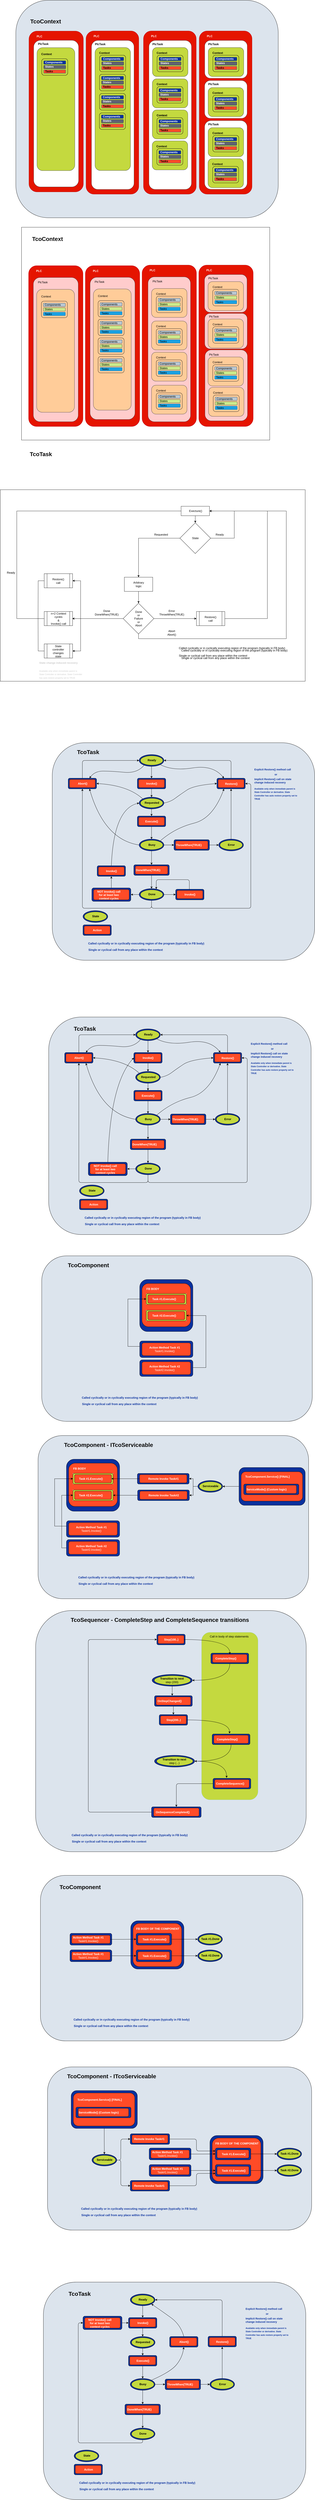 <mxfile version="14.6.5" type="device"><diagram id="On3FJbs7Vk8zu93cGDRu" name="Page-1"><mxGraphModel dx="2152" dy="2241" grid="1" gridSize="10" guides="1" tooltips="1" connect="1" arrows="1" fold="1" page="1" pageScale="1" pageWidth="850" pageHeight="1100" math="0" shadow="0"><root><mxCell id="0"/><mxCell id="1" parent="0"/><mxCell id="TKAYXjK7cC_EnUV9TyjZ-224" value="" style="rounded=1;whiteSpace=wrap;html=1;labelBackgroundColor=#FFFFFF;gradientColor=none;fontColor=#5f6371;fillColor=#DCE4ED;" vertex="1" parent="1"><mxGeometry x="232.5" y="8610" width="1110" height="920" as="geometry"/></mxCell><mxCell id="TKAYXjK7cC_EnUV9TyjZ-314" value="&lt;h1&gt;&lt;font color=&quot;#080808&quot;&gt;TcoTask&lt;/font&gt;&lt;/h1&gt;&lt;p&gt;&lt;br&gt;&lt;/p&gt;" style="text;html=1;strokeColor=none;fillColor=none;spacing=5;spacingTop=-20;whiteSpace=wrap;overflow=hidden;rounded=0;fontColor=#FFFFFF;" vertex="1" parent="1"><mxGeometry x="333.5" y="8640" width="950" height="120" as="geometry"/></mxCell><mxCell id="TKAYXjK7cC_EnUV9TyjZ-42" value="" style="rounded=1;whiteSpace=wrap;html=1;labelBackgroundColor=#FFFFFF;gradientColor=none;fontColor=#5f6371;fillColor=#DCE4ED;" vertex="1" parent="1"><mxGeometry x="250" y="7700" width="1117.25" height="690" as="geometry"/></mxCell><mxCell id="TKAYXjK7cC_EnUV9TyjZ-189" value="" style="group" vertex="1" connectable="0" parent="1"><mxGeometry x="680" y="7990" width="645" height="204" as="geometry"/></mxCell><mxCell id="TKAYXjK7cC_EnUV9TyjZ-190" value="" style="group" vertex="1" connectable="0" parent="TKAYXjK7cC_EnUV9TyjZ-189"><mxGeometry y="53" width="177" height="50" as="geometry"/></mxCell><mxCell id="TKAYXjK7cC_EnUV9TyjZ-191" value="" style="rounded=1;whiteSpace=wrap;html=1;fillColor=#0A319E;" vertex="1" parent="TKAYXjK7cC_EnUV9TyjZ-190"><mxGeometry width="177" height="50" as="geometry"/></mxCell><mxCell id="TKAYXjK7cC_EnUV9TyjZ-192" value="" style="rounded=1;whiteSpace=wrap;html=1;fillColor=#FF4B27;" vertex="1" parent="TKAYXjK7cC_EnUV9TyjZ-190"><mxGeometry x="7" y="8" width="163" height="35" as="geometry"/></mxCell><mxCell id="TKAYXjK7cC_EnUV9TyjZ-193" value="&lt;font&gt;&lt;b&gt;Action Method Task #1&lt;br&gt;&lt;/b&gt;Task#1.Invoke()&lt;br&gt;&lt;/font&gt;" style="text;html=1;align=center;verticalAlign=middle;resizable=0;points=[];autosize=1;strokeColor=none;fontColor=#FFFFFF;" vertex="1" parent="TKAYXjK7cC_EnUV9TyjZ-190"><mxGeometry x="2" y="10" width="150" height="30" as="geometry"/></mxCell><mxCell id="TKAYXjK7cC_EnUV9TyjZ-194" value="" style="shape=image;html=1;verticalAlign=top;verticalLabelPosition=bottom;labelBackgroundColor=#ffffff;imageAspect=0;aspect=fixed;image=https://cdn0.iconfinder.com/data/icons/typicons-2/24/flash-128.png;fillColor=none;fontColor=#0A319E;" vertex="1" parent="TKAYXjK7cC_EnUV9TyjZ-190"><mxGeometry x="150" y="17.859" width="14.286" height="14.286" as="geometry"/></mxCell><mxCell id="TKAYXjK7cC_EnUV9TyjZ-195" value="" style="group" vertex="1" connectable="0" parent="TKAYXjK7cC_EnUV9TyjZ-189"><mxGeometry y="123" width="177" height="50" as="geometry"/></mxCell><mxCell id="TKAYXjK7cC_EnUV9TyjZ-196" value="" style="rounded=1;whiteSpace=wrap;html=1;fillColor=#0A319E;" vertex="1" parent="TKAYXjK7cC_EnUV9TyjZ-195"><mxGeometry width="177" height="50" as="geometry"/></mxCell><mxCell id="TKAYXjK7cC_EnUV9TyjZ-197" value="" style="rounded=1;whiteSpace=wrap;html=1;fillColor=#FF4B27;" vertex="1" parent="TKAYXjK7cC_EnUV9TyjZ-195"><mxGeometry x="7" y="8" width="163" height="35" as="geometry"/></mxCell><mxCell id="TKAYXjK7cC_EnUV9TyjZ-198" value="&lt;font&gt;&lt;b&gt;Action Method Task #1&lt;br&gt;&lt;/b&gt;Task#1.Invoke()&lt;br&gt;&lt;/font&gt;" style="text;html=1;align=center;verticalAlign=middle;resizable=0;points=[];autosize=1;strokeColor=none;fontColor=#FFFFFF;" vertex="1" parent="TKAYXjK7cC_EnUV9TyjZ-195"><mxGeometry x="2" y="10" width="150" height="30" as="geometry"/></mxCell><mxCell id="TKAYXjK7cC_EnUV9TyjZ-199" value="" style="shape=image;html=1;verticalAlign=top;verticalLabelPosition=bottom;labelBackgroundColor=#ffffff;imageAspect=0;aspect=fixed;image=https://cdn0.iconfinder.com/data/icons/typicons-2/24/flash-128.png;fillColor=none;fontColor=#0A319E;" vertex="1" parent="TKAYXjK7cC_EnUV9TyjZ-195"><mxGeometry x="150" y="17.859" width="14.286" height="14.286" as="geometry"/></mxCell><mxCell id="TKAYXjK7cC_EnUV9TyjZ-200" value="" style="rounded=1;whiteSpace=wrap;html=1;fillColor=#0A319E;container=0;" vertex="1" parent="TKAYXjK7cC_EnUV9TyjZ-189"><mxGeometry x="257" width="225" height="204" as="geometry"/></mxCell><mxCell id="TKAYXjK7cC_EnUV9TyjZ-201" value="" style="rounded=1;whiteSpace=wrap;html=1;fillColor=#FF4B27;container=0;" vertex="1" parent="TKAYXjK7cC_EnUV9TyjZ-189"><mxGeometry x="266.38" y="10.67" width="206.25" height="183.33" as="geometry"/></mxCell><mxCell id="TKAYXjK7cC_EnUV9TyjZ-202" value="&lt;font&gt;&lt;b&gt;FB BODY OF THE COMPONENT&lt;/b&gt;&lt;br&gt;&lt;/font&gt;" style="text;html=1;align=center;verticalAlign=middle;resizable=0;points=[];autosize=1;strokeColor=none;fontColor=#FFFFFF;container=0;" vertex="1" parent="TKAYXjK7cC_EnUV9TyjZ-189"><mxGeometry x="271.005" y="23.997" width="200" height="20" as="geometry"/></mxCell><mxCell id="TKAYXjK7cC_EnUV9TyjZ-203" value="" style="shape=image;html=1;verticalAlign=top;verticalLabelPosition=bottom;labelBackgroundColor=#ffffff;imageAspect=0;aspect=fixed;image=https://cdn4.iconfinder.com/data/icons/music-ui-solid-24px/24/repeat_replay_arrow_loop_cycle-2-128.png;fillColor=none;fontColor=#0A319E;container=0;" vertex="1" parent="TKAYXjK7cC_EnUV9TyjZ-189"><mxGeometry x="447" y="44.5" width="15" height="15" as="geometry"/></mxCell><mxCell id="TKAYXjK7cC_EnUV9TyjZ-204" value="" style="group;fillColor=#DCE4ED;" vertex="1" connectable="0" parent="TKAYXjK7cC_EnUV9TyjZ-189"><mxGeometry x="540" y="53" width="105" height="50" as="geometry"/></mxCell><mxCell id="TKAYXjK7cC_EnUV9TyjZ-205" value="" style="ellipse;whiteSpace=wrap;html=1;fillColor=#0A319E;" vertex="1" parent="TKAYXjK7cC_EnUV9TyjZ-204"><mxGeometry width="105" height="50" as="geometry"/></mxCell><mxCell id="TKAYXjK7cC_EnUV9TyjZ-206" value="" style="ellipse;whiteSpace=wrap;html=1;fillColor=#C4D93F;" vertex="1" parent="TKAYXjK7cC_EnUV9TyjZ-204"><mxGeometry x="5.5" y="5" width="95" height="40" as="geometry"/></mxCell><mxCell id="TKAYXjK7cC_EnUV9TyjZ-207" value="&lt;font color=&quot;#000000&quot;&gt;&lt;b&gt;Task #1.Done&lt;/b&gt;&lt;br&gt;&lt;/font&gt;" style="text;html=1;align=center;verticalAlign=middle;resizable=0;points=[];autosize=1;strokeColor=none;fontColor=#FFFFFF;" vertex="1" parent="TKAYXjK7cC_EnUV9TyjZ-204"><mxGeometry x="8" y="14" width="90" height="20" as="geometry"/></mxCell><mxCell id="TKAYXjK7cC_EnUV9TyjZ-208" value="" style="group;fillColor=#DCE4ED;" vertex="1" connectable="0" parent="TKAYXjK7cC_EnUV9TyjZ-189"><mxGeometry x="540" y="123" width="105" height="50" as="geometry"/></mxCell><mxCell id="TKAYXjK7cC_EnUV9TyjZ-209" value="" style="ellipse;whiteSpace=wrap;html=1;fillColor=#0A319E;" vertex="1" parent="TKAYXjK7cC_EnUV9TyjZ-208"><mxGeometry width="105" height="50" as="geometry"/></mxCell><mxCell id="TKAYXjK7cC_EnUV9TyjZ-210" value="" style="ellipse;whiteSpace=wrap;html=1;fillColor=#C4D93F;" vertex="1" parent="TKAYXjK7cC_EnUV9TyjZ-208"><mxGeometry x="5.5" y="5" width="95" height="40" as="geometry"/></mxCell><mxCell id="TKAYXjK7cC_EnUV9TyjZ-211" value="&lt;font color=&quot;#000000&quot;&gt;&lt;b&gt;Task #2.Done&lt;/b&gt;&lt;br&gt;&lt;/font&gt;" style="text;html=1;align=center;verticalAlign=middle;resizable=0;points=[];autosize=1;strokeColor=none;fontColor=#FFFFFF;" vertex="1" parent="TKAYXjK7cC_EnUV9TyjZ-208"><mxGeometry x="8" y="14" width="90" height="20" as="geometry"/></mxCell><mxCell id="TKAYXjK7cC_EnUV9TyjZ-212" style="edgeStyle=orthogonalEdgeStyle;rounded=0;orthogonalLoop=1;jettySize=auto;html=1;entryX=0;entryY=0.5;entryDx=0;entryDy=0;" edge="1" parent="TKAYXjK7cC_EnUV9TyjZ-189" source="TKAYXjK7cC_EnUV9TyjZ-192" target="TKAYXjK7cC_EnUV9TyjZ-215"><mxGeometry relative="1" as="geometry"/></mxCell><mxCell id="TKAYXjK7cC_EnUV9TyjZ-213" style="edgeStyle=orthogonalEdgeStyle;rounded=0;orthogonalLoop=1;jettySize=auto;html=1;entryX=0;entryY=0.5;entryDx=0;entryDy=0;" edge="1" parent="TKAYXjK7cC_EnUV9TyjZ-189" source="TKAYXjK7cC_EnUV9TyjZ-196" target="TKAYXjK7cC_EnUV9TyjZ-219"><mxGeometry relative="1" as="geometry"/></mxCell><mxCell id="TKAYXjK7cC_EnUV9TyjZ-214" value="" style="group" vertex="1" connectable="0" parent="TKAYXjK7cC_EnUV9TyjZ-189"><mxGeometry x="280" y="53" width="150" height="50" as="geometry"/></mxCell><mxCell id="TKAYXjK7cC_EnUV9TyjZ-215" value="" style="rounded=1;whiteSpace=wrap;html=1;container=0;fillColor=#0A319E;" vertex="1" parent="TKAYXjK7cC_EnUV9TyjZ-214"><mxGeometry width="150" height="50" as="geometry"/></mxCell><mxCell id="TKAYXjK7cC_EnUV9TyjZ-216" value="" style="rounded=1;whiteSpace=wrap;html=1;fillColor=#FF4B27;container=0;" vertex="1" parent="TKAYXjK7cC_EnUV9TyjZ-214"><mxGeometry x="7.01" y="7.5" width="135" height="35" as="geometry"/></mxCell><mxCell id="TKAYXjK7cC_EnUV9TyjZ-217" value="&lt;font&gt;&lt;b&gt;Task #1.Execute()&lt;/b&gt;&lt;br&gt;&lt;/font&gt;" style="text;html=1;align=center;verticalAlign=middle;resizable=0;points=[];autosize=1;strokeColor=none;fontColor=#FFFFFF;container=0;" vertex="1" parent="TKAYXjK7cC_EnUV9TyjZ-214"><mxGeometry x="17.01" y="16" width="120" height="20" as="geometry"/></mxCell><mxCell id="TKAYXjK7cC_EnUV9TyjZ-218" value="" style="group" vertex="1" connectable="0" parent="TKAYXjK7cC_EnUV9TyjZ-189"><mxGeometry x="280" y="123" width="150" height="50" as="geometry"/></mxCell><mxCell id="TKAYXjK7cC_EnUV9TyjZ-219" value="" style="rounded=1;whiteSpace=wrap;html=1;container=0;fillColor=#0A319E;" vertex="1" parent="TKAYXjK7cC_EnUV9TyjZ-218"><mxGeometry width="150" height="50" as="geometry"/></mxCell><mxCell id="TKAYXjK7cC_EnUV9TyjZ-220" value="" style="rounded=1;whiteSpace=wrap;html=1;fillColor=#FF4B27;container=0;" vertex="1" parent="TKAYXjK7cC_EnUV9TyjZ-218"><mxGeometry x="7" y="7.5" width="135" height="35" as="geometry"/></mxCell><mxCell id="TKAYXjK7cC_EnUV9TyjZ-221" value="&lt;font&gt;&lt;b&gt;Task #1.Execute()&lt;/b&gt;&lt;br&gt;&lt;/font&gt;" style="text;html=1;align=center;verticalAlign=middle;resizable=0;points=[];autosize=1;strokeColor=none;fontColor=#FFFFFF;container=0;" vertex="1" parent="TKAYXjK7cC_EnUV9TyjZ-218"><mxGeometry x="17" y="16" width="120" height="20" as="geometry"/></mxCell><mxCell id="TKAYXjK7cC_EnUV9TyjZ-222" style="edgeStyle=orthogonalEdgeStyle;rounded=0;orthogonalLoop=1;jettySize=auto;html=1;entryX=0;entryY=0.5;entryDx=0;entryDy=0;" edge="1" parent="TKAYXjK7cC_EnUV9TyjZ-189" source="TKAYXjK7cC_EnUV9TyjZ-215" target="TKAYXjK7cC_EnUV9TyjZ-205"><mxGeometry relative="1" as="geometry"/></mxCell><mxCell id="TKAYXjK7cC_EnUV9TyjZ-223" style="edgeStyle=orthogonalEdgeStyle;rounded=0;orthogonalLoop=1;jettySize=auto;html=1;entryX=0;entryY=0.5;entryDx=0;entryDy=0;" edge="1" parent="TKAYXjK7cC_EnUV9TyjZ-189" source="TKAYXjK7cC_EnUV9TyjZ-219" target="TKAYXjK7cC_EnUV9TyjZ-209"><mxGeometry relative="1" as="geometry"/></mxCell><mxCell id="OjE5YpRG2NmdvCwz8nxp-320" value="" style="rounded=1;whiteSpace=wrap;html=1;labelBackgroundColor=#FFFFFF;gradientColor=none;fontColor=#5f6371;fillColor=#DCE4ED;" parent="1" vertex="1"><mxGeometry x="199.75" y="5770" width="1144.5" height="1020" as="geometry"/></mxCell><mxCell id="OjE5YpRG2NmdvCwz8nxp-317" value="" style="rounded=1;whiteSpace=wrap;html=1;strokeColor=#97D077;fillColor=#C4D93F;" parent="1" vertex="1"><mxGeometry x="902" y="5862.5" width="238" height="707.5" as="geometry"/></mxCell><mxCell id="OjE5YpRG2NmdvCwz8nxp-140" value="" style="rounded=1;whiteSpace=wrap;html=1;labelBackgroundColor=#FFFFFF;gradientColor=none;fontColor=#5f6371;fillColor=#DCE4ED;" parent="1" vertex="1"><mxGeometry x="225.5" y="4270" width="1144.5" height="700" as="geometry"/></mxCell><mxCell id="RzMmczVNuRMuljlYdRhh-813" value="" style="group" parent="1" vertex="1" connectable="0"><mxGeometry x="436" y="-870" width="790" height="750" as="geometry"/></mxCell><mxCell id="RzMmczVNuRMuljlYdRhh-814" value="" style="group" parent="RzMmczVNuRMuljlYdRhh-813" vertex="1" connectable="0"><mxGeometry x="-23" y="-40" width="813" height="790" as="geometry"/></mxCell><mxCell id="RzMmczVNuRMuljlYdRhh-895" value="" style="rounded=1;whiteSpace=wrap;html=1;labelBackgroundColor=#FFFFFF;gradientColor=none;fontColor=#5f6371;fillColor=#DCE4ED;" parent="RzMmczVNuRMuljlYdRhh-814" vertex="1"><mxGeometry x="-297" y="-130" width="1110" height="920" as="geometry"/></mxCell><mxCell id="RzMmczVNuRMuljlYdRhh-815" value="" style="rounded=1;whiteSpace=wrap;html=1;fillColor=#e51400;strokeColor=#B20000;fontColor=#ffffff;glass=0;shadow=0;sketch=0;fontStyle=1" parent="RzMmczVNuRMuljlYdRhh-814" vertex="1"><mxGeometry width="223" height="690" as="geometry"/></mxCell><mxCell id="RzMmczVNuRMuljlYdRhh-816" value="" style="rounded=1;whiteSpace=wrap;html=1;strokeColor=#36393d;fillColor=#FFFFFF;fontStyle=1;container=0;" parent="RzMmczVNuRMuljlYdRhh-814" vertex="1"><mxGeometry x="23" y="40" width="180" height="630" as="geometry"/></mxCell><mxCell id="RzMmczVNuRMuljlYdRhh-818" value="Context" style="text;html=1;strokeColor=none;fillColor=none;align=center;verticalAlign=middle;whiteSpace=wrap;rounded=0;fontStyle=1;container=0;" parent="RzMmczVNuRMuljlYdRhh-814" vertex="1"><mxGeometry x="58" y="82.5" width="40" height="20" as="geometry"/></mxCell><mxCell id="RzMmczVNuRMuljlYdRhh-819" value="" style="rounded=1;whiteSpace=wrap;html=1;strokeColor=#36393d;fontStyle=1;fillColor=#C4D93F;container=0;" parent="RzMmczVNuRMuljlYdRhh-814" vertex="1"><mxGeometry x="38" y="70" width="150" height="520" as="geometry"/></mxCell><mxCell id="RzMmczVNuRMuljlYdRhh-820" value="Context" style="text;html=1;strokeColor=none;fillColor=none;align=center;verticalAlign=middle;whiteSpace=wrap;rounded=0;fontStyle=1;container=0;" parent="RzMmczVNuRMuljlYdRhh-814" vertex="1"><mxGeometry x="58" y="82.5" width="40" height="20" as="geometry"/></mxCell><mxCell id="RzMmczVNuRMuljlYdRhh-821" value="PlcTask" style="text;html=1;align=center;verticalAlign=middle;whiteSpace=wrap;rounded=0;fontStyle=1;container=0;" parent="RzMmczVNuRMuljlYdRhh-814" vertex="1"><mxGeometry x="40" y="45.5" width="40" height="20" as="geometry"/></mxCell><mxCell id="RzMmczVNuRMuljlYdRhh-822" value="" style="rounded=1;whiteSpace=wrap;html=1;fillColor=none;fontStyle=1;container=0;" parent="RzMmczVNuRMuljlYdRhh-814" vertex="1"><mxGeometry x="57.5" y="102.5" width="110" height="70" as="geometry"/></mxCell><mxCell id="RzMmczVNuRMuljlYdRhh-823" value="" style="rounded=1;whiteSpace=wrap;html=1;strokeColor=#23445d;fontStyle=1;fillColor=#0A319E;fontColor=#FFFFFF;container=0;" parent="RzMmczVNuRMuljlYdRhh-814" vertex="1"><mxGeometry x="65.962" y="111.25" width="93.077" height="14.318" as="geometry"/></mxCell><mxCell id="RzMmczVNuRMuljlYdRhh-824" value="" style="rounded=1;whiteSpace=wrap;html=1;strokeColor=#36393d;fontStyle=1;fillColor=#5f6371;container=0;" parent="RzMmczVNuRMuljlYdRhh-814" vertex="1"><mxGeometry x="65.962" y="130.341" width="93.077" height="14.318" as="geometry"/></mxCell><mxCell id="RzMmczVNuRMuljlYdRhh-825" value="States" style="text;html=1;strokeColor=none;fillColor=none;align=left;verticalAlign=middle;whiteSpace=wrap;rounded=0;fontStyle=1;labelBackgroundColor=none;fontColor=#FFFFFF;container=0;" parent="RzMmczVNuRMuljlYdRhh-814" vertex="1"><mxGeometry x="69.685" y="131.727" width="14.892" height="9.545" as="geometry"/></mxCell><mxCell id="RzMmczVNuRMuljlYdRhh-826" value="" style="rounded=1;whiteSpace=wrap;html=1;strokeColor=#006EAF;fontColor=#ffffff;fontStyle=1;fillColor=#FF4B27;container=0;" parent="RzMmczVNuRMuljlYdRhh-814" vertex="1"><mxGeometry x="65.962" y="149.432" width="93.077" height="14.318" as="geometry"/></mxCell><mxCell id="RzMmczVNuRMuljlYdRhh-827" value="Tasks" style="text;html=1;strokeColor=none;fillColor=none;align=left;verticalAlign=middle;whiteSpace=wrap;rounded=0;fontStyle=1;container=0;" parent="RzMmczVNuRMuljlYdRhh-814" vertex="1"><mxGeometry x="69.685" y="150.818" width="14.892" height="9.545" as="geometry"/></mxCell><mxCell id="RzMmczVNuRMuljlYdRhh-828" value="Components" style="text;html=1;strokeColor=none;fillColor=none;align=left;verticalAlign=middle;whiteSpace=wrap;rounded=0;fontStyle=1;fontColor=#FFFFFF;container=0;" parent="RzMmczVNuRMuljlYdRhh-814" vertex="1"><mxGeometry x="69.685" y="113.636" width="33.508" height="9.545" as="geometry"/></mxCell><mxCell id="RzMmczVNuRMuljlYdRhh-829" value="" style="rounded=1;whiteSpace=wrap;html=1;fillColor=none;fontStyle=1;container=0;" parent="RzMmczVNuRMuljlYdRhh-814" vertex="1"><mxGeometry x="57.5" y="102.5" width="110" height="70" as="geometry"/></mxCell><mxCell id="RzMmczVNuRMuljlYdRhh-830" value="" style="rounded=1;whiteSpace=wrap;html=1;strokeColor=#23445d;fontStyle=1;fillColor=#0A319E;fontColor=#FFFFFF;container=0;" parent="RzMmczVNuRMuljlYdRhh-814" vertex="1"><mxGeometry x="65.962" y="111.25" width="93.077" height="14.318" as="geometry"/></mxCell><mxCell id="RzMmczVNuRMuljlYdRhh-831" value="" style="rounded=1;whiteSpace=wrap;html=1;strokeColor=#36393d;fontStyle=1;fillColor=#5f6371;container=0;" parent="RzMmczVNuRMuljlYdRhh-814" vertex="1"><mxGeometry x="65.962" y="130.341" width="93.077" height="14.318" as="geometry"/></mxCell><mxCell id="RzMmczVNuRMuljlYdRhh-832" value="States" style="text;html=1;strokeColor=none;fillColor=none;align=left;verticalAlign=middle;whiteSpace=wrap;rounded=0;fontStyle=1;labelBackgroundColor=none;fontColor=#FFFFFF;container=0;" parent="RzMmczVNuRMuljlYdRhh-814" vertex="1"><mxGeometry x="69.685" y="131.727" width="14.892" height="9.545" as="geometry"/></mxCell><mxCell id="RzMmczVNuRMuljlYdRhh-833" value="" style="rounded=1;whiteSpace=wrap;html=1;strokeColor=#006EAF;fontColor=#ffffff;fontStyle=1;fillColor=#FF4B27;container=0;" parent="RzMmczVNuRMuljlYdRhh-814" vertex="1"><mxGeometry x="65.962" y="149.432" width="93.077" height="14.318" as="geometry"/></mxCell><mxCell id="RzMmczVNuRMuljlYdRhh-834" value="Tasks" style="text;html=1;strokeColor=none;fillColor=none;align=left;verticalAlign=middle;whiteSpace=wrap;rounded=0;fontStyle=1;container=0;" parent="RzMmczVNuRMuljlYdRhh-814" vertex="1"><mxGeometry x="69.685" y="150.818" width="14.892" height="9.545" as="geometry"/></mxCell><mxCell id="RzMmczVNuRMuljlYdRhh-835" value="Components" style="text;html=1;strokeColor=none;fillColor=none;align=left;verticalAlign=middle;whiteSpace=wrap;rounded=0;fontStyle=1;fontColor=#FFFFFF;container=0;" parent="RzMmczVNuRMuljlYdRhh-814" vertex="1"><mxGeometry x="69.685" y="113.636" width="33.508" height="9.545" as="geometry"/></mxCell><mxCell id="RzMmczVNuRMuljlYdRhh-836" value="" style="group" parent="RzMmczVNuRMuljlYdRhh-814" vertex="1" connectable="0"><mxGeometry x="22.5" y="157.5" width="180" height="575.5" as="geometry"/></mxCell><mxCell id="RzMmczVNuRMuljlYdRhh-837" value="" style="group" parent="RzMmczVNuRMuljlYdRhh-836" vertex="1" connectable="0"><mxGeometry x="15" y="-7" width="150" height="580" as="geometry"/></mxCell><mxCell id="RzMmczVNuRMuljlYdRhh-842" value="" style="rounded=1;whiteSpace=wrap;html=1;fillColor=none;fontStyle=1;container=0;" parent="RzMmczVNuRMuljlYdRhh-837" vertex="1"><mxGeometry x="19.5" y="32.5" width="110" height="70" as="geometry"/></mxCell><mxCell id="RzMmczVNuRMuljlYdRhh-843" value="" style="rounded=1;whiteSpace=wrap;html=1;strokeColor=#23445d;fontStyle=1;fillColor=#0A319E;fontColor=#FFFFFF;container=0;" parent="RzMmczVNuRMuljlYdRhh-837" vertex="1"><mxGeometry x="27.962" y="41.25" width="93.077" height="14.318" as="geometry"/></mxCell><mxCell id="RzMmczVNuRMuljlYdRhh-844" value="" style="rounded=1;whiteSpace=wrap;html=1;strokeColor=#36393d;fontStyle=1;fillColor=#5f6371;container=0;" parent="RzMmczVNuRMuljlYdRhh-837" vertex="1"><mxGeometry x="27.962" y="60.341" width="93.077" height="14.318" as="geometry"/></mxCell><mxCell id="RzMmczVNuRMuljlYdRhh-845" value="States" style="text;html=1;strokeColor=none;fillColor=none;align=left;verticalAlign=middle;whiteSpace=wrap;rounded=0;fontStyle=1;labelBackgroundColor=none;fontColor=#FFFFFF;container=0;" parent="RzMmczVNuRMuljlYdRhh-837" vertex="1"><mxGeometry x="31.685" y="61.727" width="14.892" height="9.545" as="geometry"/></mxCell><mxCell id="RzMmczVNuRMuljlYdRhh-846" value="" style="rounded=1;whiteSpace=wrap;html=1;strokeColor=#006EAF;fontColor=#ffffff;fontStyle=1;fillColor=#FF4B27;container=0;" parent="RzMmczVNuRMuljlYdRhh-837" vertex="1"><mxGeometry x="27.962" y="79.432" width="93.077" height="14.318" as="geometry"/></mxCell><mxCell id="RzMmczVNuRMuljlYdRhh-847" value="Tasks" style="text;html=1;strokeColor=none;fillColor=none;align=left;verticalAlign=middle;whiteSpace=wrap;rounded=0;fontStyle=1;container=0;" parent="RzMmczVNuRMuljlYdRhh-837" vertex="1"><mxGeometry x="31.685" y="80.818" width="14.892" height="9.545" as="geometry"/></mxCell><mxCell id="RzMmczVNuRMuljlYdRhh-848" value="Components" style="text;html=1;strokeColor=none;fillColor=none;align=left;verticalAlign=middle;whiteSpace=wrap;rounded=0;fontStyle=1;fontColor=#FFFFFF;container=0;" parent="RzMmczVNuRMuljlYdRhh-837" vertex="1"><mxGeometry x="31.685" y="43.636" width="33.508" height="9.545" as="geometry"/></mxCell><mxCell id="RzMmczVNuRMuljlYdRhh-849" value="" style="rounded=1;whiteSpace=wrap;html=1;fillColor=none;fontStyle=1;container=0;" parent="RzMmczVNuRMuljlYdRhh-837" vertex="1"><mxGeometry x="19.5" y="32.5" width="110" height="70" as="geometry"/></mxCell><mxCell id="RzMmczVNuRMuljlYdRhh-850" value="" style="rounded=1;whiteSpace=wrap;html=1;strokeColor=#23445d;fontStyle=1;fillColor=#0A319E;fontColor=#FFFFFF;container=0;" parent="RzMmczVNuRMuljlYdRhh-837" vertex="1"><mxGeometry x="27.962" y="41.25" width="93.077" height="14.318" as="geometry"/></mxCell><mxCell id="RzMmczVNuRMuljlYdRhh-851" value="" style="rounded=1;whiteSpace=wrap;html=1;strokeColor=#36393d;fontStyle=1;fillColor=#5f6371;container=0;" parent="RzMmczVNuRMuljlYdRhh-837" vertex="1"><mxGeometry x="27.962" y="60.341" width="93.077" height="14.318" as="geometry"/></mxCell><mxCell id="RzMmczVNuRMuljlYdRhh-852" value="States" style="text;html=1;strokeColor=none;fillColor=none;align=left;verticalAlign=middle;whiteSpace=wrap;rounded=0;fontStyle=1;labelBackgroundColor=none;fontColor=#FFFFFF;container=0;" parent="RzMmczVNuRMuljlYdRhh-837" vertex="1"><mxGeometry x="31.685" y="61.727" width="14.892" height="9.545" as="geometry"/></mxCell><mxCell id="RzMmczVNuRMuljlYdRhh-853" value="" style="rounded=1;whiteSpace=wrap;html=1;strokeColor=#006EAF;fontColor=#ffffff;fontStyle=1;fillColor=#FF4B27;container=0;" parent="RzMmczVNuRMuljlYdRhh-837" vertex="1"><mxGeometry x="27.962" y="79.432" width="93.077" height="14.318" as="geometry"/></mxCell><mxCell id="RzMmczVNuRMuljlYdRhh-854" value="Tasks" style="text;html=1;strokeColor=none;fillColor=none;align=left;verticalAlign=middle;whiteSpace=wrap;rounded=0;fontStyle=1;container=0;" parent="RzMmczVNuRMuljlYdRhh-837" vertex="1"><mxGeometry x="31.685" y="80.818" width="14.892" height="9.545" as="geometry"/></mxCell><mxCell id="RzMmczVNuRMuljlYdRhh-855" value="Components" style="text;html=1;strokeColor=none;fillColor=none;align=left;verticalAlign=middle;whiteSpace=wrap;rounded=0;fontStyle=1;fontColor=#FFFFFF;container=0;" parent="RzMmczVNuRMuljlYdRhh-837" vertex="1"><mxGeometry x="31.685" y="43.636" width="33.508" height="9.545" as="geometry"/></mxCell><mxCell id="RzMmczVNuRMuljlYdRhh-856" value="" style="group" parent="RzMmczVNuRMuljlYdRhh-836" vertex="1" connectable="0"><mxGeometry x="14.5" y="74.5" width="150.5" height="451" as="geometry"/></mxCell><mxCell id="RzMmczVNuRMuljlYdRhh-860" value="" style="rounded=1;whiteSpace=wrap;html=1;fillColor=none;fontStyle=1;container=0;" parent="RzMmczVNuRMuljlYdRhh-856" vertex="1"><mxGeometry x="20" y="32.5" width="110" height="70" as="geometry"/></mxCell><mxCell id="RzMmczVNuRMuljlYdRhh-861" value="" style="rounded=1;whiteSpace=wrap;html=1;strokeColor=#23445d;fontStyle=1;fillColor=#0A319E;fontColor=#FFFFFF;container=0;" parent="RzMmczVNuRMuljlYdRhh-856" vertex="1"><mxGeometry x="28.462" y="41.25" width="93.077" height="14.318" as="geometry"/></mxCell><mxCell id="RzMmczVNuRMuljlYdRhh-862" value="" style="rounded=1;whiteSpace=wrap;html=1;strokeColor=#36393d;fontStyle=1;fillColor=#5f6371;container=0;" parent="RzMmczVNuRMuljlYdRhh-856" vertex="1"><mxGeometry x="28.462" y="60.341" width="93.077" height="14.318" as="geometry"/></mxCell><mxCell id="RzMmczVNuRMuljlYdRhh-863" value="States" style="text;html=1;strokeColor=none;fillColor=none;align=left;verticalAlign=middle;whiteSpace=wrap;rounded=0;fontStyle=1;labelBackgroundColor=none;fontColor=#FFFFFF;container=0;" parent="RzMmczVNuRMuljlYdRhh-856" vertex="1"><mxGeometry x="32.185" y="61.727" width="14.892" height="9.545" as="geometry"/></mxCell><mxCell id="RzMmczVNuRMuljlYdRhh-864" value="" style="rounded=1;whiteSpace=wrap;html=1;strokeColor=#006EAF;fontColor=#ffffff;fontStyle=1;fillColor=#FF4B27;container=0;" parent="RzMmczVNuRMuljlYdRhh-856" vertex="1"><mxGeometry x="28.462" y="79.432" width="93.077" height="14.318" as="geometry"/></mxCell><mxCell id="RzMmczVNuRMuljlYdRhh-865" value="Tasks" style="text;html=1;strokeColor=none;fillColor=none;align=left;verticalAlign=middle;whiteSpace=wrap;rounded=0;fontStyle=1;container=0;" parent="RzMmczVNuRMuljlYdRhh-856" vertex="1"><mxGeometry x="32.185" y="80.818" width="14.892" height="9.545" as="geometry"/></mxCell><mxCell id="RzMmczVNuRMuljlYdRhh-866" value="Components" style="text;html=1;strokeColor=none;fillColor=none;align=left;verticalAlign=middle;whiteSpace=wrap;rounded=0;fontStyle=1;fontColor=#FFFFFF;container=0;" parent="RzMmczVNuRMuljlYdRhh-856" vertex="1"><mxGeometry x="32.185" y="43.636" width="33.508" height="9.545" as="geometry"/></mxCell><mxCell id="RzMmczVNuRMuljlYdRhh-867" value="" style="rounded=1;whiteSpace=wrap;html=1;fillColor=none;fontStyle=1;container=0;" parent="RzMmczVNuRMuljlYdRhh-856" vertex="1"><mxGeometry x="20" y="32.5" width="110" height="70" as="geometry"/></mxCell><mxCell id="RzMmczVNuRMuljlYdRhh-868" value="" style="rounded=1;whiteSpace=wrap;html=1;strokeColor=#23445d;fontStyle=1;fillColor=#0A319E;fontColor=#FFFFFF;container=0;" parent="RzMmczVNuRMuljlYdRhh-856" vertex="1"><mxGeometry x="28.462" y="41.25" width="93.077" height="14.318" as="geometry"/></mxCell><mxCell id="RzMmczVNuRMuljlYdRhh-869" value="" style="rounded=1;whiteSpace=wrap;html=1;strokeColor=#36393d;fontStyle=1;fillColor=#5f6371;container=0;" parent="RzMmczVNuRMuljlYdRhh-856" vertex="1"><mxGeometry x="28.462" y="60.341" width="93.077" height="14.318" as="geometry"/></mxCell><mxCell id="RzMmczVNuRMuljlYdRhh-870" value="States" style="text;html=1;strokeColor=none;fillColor=none;align=left;verticalAlign=middle;whiteSpace=wrap;rounded=0;fontStyle=1;labelBackgroundColor=none;fontColor=#FFFFFF;container=0;" parent="RzMmczVNuRMuljlYdRhh-856" vertex="1"><mxGeometry x="32.185" y="61.727" width="14.892" height="9.545" as="geometry"/></mxCell><mxCell id="RzMmczVNuRMuljlYdRhh-871" value="" style="rounded=1;whiteSpace=wrap;html=1;strokeColor=#006EAF;fontColor=#ffffff;fontStyle=1;fillColor=#FF4B27;container=0;" parent="RzMmczVNuRMuljlYdRhh-856" vertex="1"><mxGeometry x="28.462" y="79.432" width="93.077" height="14.318" as="geometry"/></mxCell><mxCell id="RzMmczVNuRMuljlYdRhh-872" value="Tasks" style="text;html=1;strokeColor=none;fillColor=none;align=left;verticalAlign=middle;whiteSpace=wrap;rounded=0;fontStyle=1;container=0;" parent="RzMmczVNuRMuljlYdRhh-856" vertex="1"><mxGeometry x="32.185" y="80.818" width="14.892" height="9.545" as="geometry"/></mxCell><mxCell id="RzMmczVNuRMuljlYdRhh-873" value="Components" style="text;html=1;strokeColor=none;fillColor=none;align=left;verticalAlign=middle;whiteSpace=wrap;rounded=0;fontStyle=1;fontColor=#FFFFFF;container=0;" parent="RzMmczVNuRMuljlYdRhh-856" vertex="1"><mxGeometry x="32.185" y="43.636" width="33.508" height="9.545" as="geometry"/></mxCell><mxCell id="RzMmczVNuRMuljlYdRhh-874" value="" style="group" parent="RzMmczVNuRMuljlYdRhh-856" vertex="1" connectable="0"><mxGeometry y="82" width="150" height="320" as="geometry"/></mxCell><mxCell id="RzMmczVNuRMuljlYdRhh-879" value="" style="rounded=1;whiteSpace=wrap;html=1;fillColor=none;fontStyle=1;container=0;" parent="RzMmczVNuRMuljlYdRhh-874" vertex="1"><mxGeometry x="19.5" y="32.5" width="110" height="70" as="geometry"/></mxCell><mxCell id="RzMmczVNuRMuljlYdRhh-880" value="" style="rounded=1;whiteSpace=wrap;html=1;strokeColor=#23445d;fontStyle=1;fillColor=#0A319E;fontColor=#FFFFFF;container=0;" parent="RzMmczVNuRMuljlYdRhh-874" vertex="1"><mxGeometry x="27.962" y="41.25" width="93.077" height="14.318" as="geometry"/></mxCell><mxCell id="RzMmczVNuRMuljlYdRhh-881" value="" style="rounded=1;whiteSpace=wrap;html=1;strokeColor=#36393d;fontStyle=1;fillColor=#5f6371;container=0;" parent="RzMmczVNuRMuljlYdRhh-874" vertex="1"><mxGeometry x="27.962" y="60.341" width="93.077" height="14.318" as="geometry"/></mxCell><mxCell id="RzMmczVNuRMuljlYdRhh-882" value="States" style="text;html=1;strokeColor=none;fillColor=none;align=left;verticalAlign=middle;whiteSpace=wrap;rounded=0;fontStyle=1;labelBackgroundColor=none;fontColor=#FFFFFF;container=0;" parent="RzMmczVNuRMuljlYdRhh-874" vertex="1"><mxGeometry x="31.685" y="61.727" width="14.892" height="9.545" as="geometry"/></mxCell><mxCell id="RzMmczVNuRMuljlYdRhh-883" value="" style="rounded=1;whiteSpace=wrap;html=1;strokeColor=#006EAF;fontColor=#ffffff;fontStyle=1;fillColor=#FF4B27;container=0;" parent="RzMmczVNuRMuljlYdRhh-874" vertex="1"><mxGeometry x="27.962" y="79.432" width="93.077" height="14.318" as="geometry"/></mxCell><mxCell id="RzMmczVNuRMuljlYdRhh-884" value="Tasks" style="text;html=1;strokeColor=none;fillColor=none;align=left;verticalAlign=middle;whiteSpace=wrap;rounded=0;fontStyle=1;container=0;" parent="RzMmczVNuRMuljlYdRhh-874" vertex="1"><mxGeometry x="31.685" y="80.818" width="14.892" height="9.545" as="geometry"/></mxCell><mxCell id="RzMmczVNuRMuljlYdRhh-885" value="Components" style="text;html=1;strokeColor=none;fillColor=none;align=left;verticalAlign=middle;whiteSpace=wrap;rounded=0;fontStyle=1;fontColor=#FFFFFF;container=0;" parent="RzMmczVNuRMuljlYdRhh-874" vertex="1"><mxGeometry x="31.685" y="43.636" width="33.508" height="9.545" as="geometry"/></mxCell><mxCell id="RzMmczVNuRMuljlYdRhh-886" value="" style="rounded=1;whiteSpace=wrap;html=1;fillColor=none;fontStyle=1;container=0;" parent="RzMmczVNuRMuljlYdRhh-874" vertex="1"><mxGeometry x="19.5" y="32.5" width="110" height="70" as="geometry"/></mxCell><mxCell id="RzMmczVNuRMuljlYdRhh-887" value="" style="rounded=1;whiteSpace=wrap;html=1;strokeColor=#23445d;fontStyle=1;fillColor=#0A319E;fontColor=#FFFFFF;container=0;" parent="RzMmczVNuRMuljlYdRhh-874" vertex="1"><mxGeometry x="27.962" y="41.25" width="93.077" height="14.318" as="geometry"/></mxCell><mxCell id="RzMmczVNuRMuljlYdRhh-888" value="" style="rounded=1;whiteSpace=wrap;html=1;strokeColor=#36393d;fontStyle=1;fillColor=#5f6371;container=0;" parent="RzMmczVNuRMuljlYdRhh-874" vertex="1"><mxGeometry x="27.962" y="60.341" width="93.077" height="14.318" as="geometry"/></mxCell><mxCell id="RzMmczVNuRMuljlYdRhh-889" value="States" style="text;html=1;strokeColor=none;fillColor=none;align=left;verticalAlign=middle;whiteSpace=wrap;rounded=0;fontStyle=1;labelBackgroundColor=none;fontColor=#FFFFFF;container=0;" parent="RzMmczVNuRMuljlYdRhh-874" vertex="1"><mxGeometry x="31.685" y="61.727" width="14.892" height="9.545" as="geometry"/></mxCell><mxCell id="RzMmczVNuRMuljlYdRhh-890" value="" style="rounded=1;whiteSpace=wrap;html=1;strokeColor=#006EAF;fontColor=#ffffff;fontStyle=1;fillColor=#FF4B27;container=0;" parent="RzMmczVNuRMuljlYdRhh-874" vertex="1"><mxGeometry x="27.962" y="79.432" width="93.077" height="14.318" as="geometry"/></mxCell><mxCell id="RzMmczVNuRMuljlYdRhh-891" value="Tasks" style="text;html=1;strokeColor=none;fillColor=none;align=left;verticalAlign=middle;whiteSpace=wrap;rounded=0;fontStyle=1;container=0;" parent="RzMmczVNuRMuljlYdRhh-874" vertex="1"><mxGeometry x="31.685" y="80.818" width="14.892" height="9.545" as="geometry"/></mxCell><mxCell id="RzMmczVNuRMuljlYdRhh-892" value="Components" style="text;html=1;strokeColor=none;fillColor=none;align=left;verticalAlign=middle;whiteSpace=wrap;rounded=0;fontStyle=1;fontColor=#FFFFFF;container=0;" parent="RzMmczVNuRMuljlYdRhh-874" vertex="1"><mxGeometry x="31.685" y="43.636" width="33.508" height="9.545" as="geometry"/></mxCell><mxCell id="RzMmczVNuRMuljlYdRhh-893" value="PLC" style="text;html=1;align=center;verticalAlign=middle;whiteSpace=wrap;rounded=0;fontStyle=1;fontColor=#FFFFFF;" parent="RzMmczVNuRMuljlYdRhh-814" vertex="1"><mxGeometry x="24" y="12.454" width="40" height="19.927" as="geometry"/></mxCell><mxCell id="RzMmczVNuRMuljlYdRhh-539" value="" style="group" parent="1" vertex="1" connectable="0"><mxGeometry x="915" y="-870" width="207" height="669" as="geometry"/></mxCell><mxCell id="RzMmczVNuRMuljlYdRhh-280" value="" style="rounded=1;whiteSpace=wrap;html=1;fillColor=#e51400;strokeColor=#B20000;fontColor=#ffffff;glass=0;shadow=0;sketch=0;fontStyle=1" parent="RzMmczVNuRMuljlYdRhh-539" vertex="1"><mxGeometry x="-23" y="-40" width="223" height="690" as="geometry"/></mxCell><mxCell id="RzMmczVNuRMuljlYdRhh-540" value="" style="rounded=1;whiteSpace=wrap;html=1;strokeColor=#36393d;fillColor=#FFFFFF;fontStyle=1;container=0;" parent="RzMmczVNuRMuljlYdRhh-539" vertex="1"><mxGeometry width="180" height="160" as="geometry"/></mxCell><mxCell id="RzMmczVNuRMuljlYdRhh-541" value="" style="rounded=1;whiteSpace=wrap;html=1;strokeColor=#36393d;fontStyle=1;fillColor=#C4D93F;container=0;" parent="RzMmczVNuRMuljlYdRhh-539" vertex="1"><mxGeometry x="15" y="30" width="150" height="122.5" as="geometry"/></mxCell><mxCell id="RzMmczVNuRMuljlYdRhh-542" value="Context" style="text;html=1;strokeColor=none;fillColor=none;align=center;verticalAlign=middle;whiteSpace=wrap;rounded=0;fontStyle=1;container=0;" parent="RzMmczVNuRMuljlYdRhh-539" vertex="1"><mxGeometry x="35" y="42.5" width="40" height="20" as="geometry"/></mxCell><mxCell id="RzMmczVNuRMuljlYdRhh-543" value="" style="rounded=1;whiteSpace=wrap;html=1;strokeColor=#36393d;fontStyle=1;fillColor=#C4D93F;container=0;" parent="RzMmczVNuRMuljlYdRhh-539" vertex="1"><mxGeometry x="15" y="30" width="150" height="122.5" as="geometry"/></mxCell><mxCell id="RzMmczVNuRMuljlYdRhh-544" value="Context" style="text;html=1;strokeColor=none;fillColor=none;align=center;verticalAlign=middle;whiteSpace=wrap;rounded=0;fontStyle=1;container=0;" parent="RzMmczVNuRMuljlYdRhh-539" vertex="1"><mxGeometry x="35" y="42.5" width="40" height="20" as="geometry"/></mxCell><mxCell id="RzMmczVNuRMuljlYdRhh-545" value="PlcTask" style="text;html=1;align=center;verticalAlign=middle;whiteSpace=wrap;rounded=0;fontStyle=1;container=0;" parent="RzMmczVNuRMuljlYdRhh-539" vertex="1"><mxGeometry x="17" y="5.5" width="40" height="20" as="geometry"/></mxCell><mxCell id="RzMmczVNuRMuljlYdRhh-546" value="" style="rounded=1;whiteSpace=wrap;html=1;fillColor=none;fontStyle=1;container=0;" parent="RzMmczVNuRMuljlYdRhh-539" vertex="1"><mxGeometry x="34.5" y="62.5" width="110" height="70" as="geometry"/></mxCell><mxCell id="RzMmczVNuRMuljlYdRhh-547" value="" style="rounded=1;whiteSpace=wrap;html=1;strokeColor=#23445d;fontStyle=1;fillColor=#0A319E;fontColor=#FFFFFF;container=0;" parent="RzMmczVNuRMuljlYdRhh-539" vertex="1"><mxGeometry x="42.962" y="71.25" width="93.077" height="14.318" as="geometry"/></mxCell><mxCell id="RzMmczVNuRMuljlYdRhh-548" value="" style="rounded=1;whiteSpace=wrap;html=1;strokeColor=#36393d;fontStyle=1;fillColor=#5f6371;container=0;" parent="RzMmczVNuRMuljlYdRhh-539" vertex="1"><mxGeometry x="42.962" y="90.341" width="93.077" height="14.318" as="geometry"/></mxCell><mxCell id="RzMmczVNuRMuljlYdRhh-549" value="States" style="text;html=1;strokeColor=none;fillColor=none;align=left;verticalAlign=middle;whiteSpace=wrap;rounded=0;fontStyle=1;labelBackgroundColor=none;fontColor=#FFFFFF;container=0;" parent="RzMmczVNuRMuljlYdRhh-539" vertex="1"><mxGeometry x="46.685" y="91.727" width="14.892" height="9.545" as="geometry"/></mxCell><mxCell id="RzMmczVNuRMuljlYdRhh-550" value="" style="rounded=1;whiteSpace=wrap;html=1;strokeColor=#006EAF;fontColor=#ffffff;fontStyle=1;fillColor=#FF4B27;container=0;" parent="RzMmczVNuRMuljlYdRhh-539" vertex="1"><mxGeometry x="42.962" y="109.432" width="93.077" height="14.318" as="geometry"/></mxCell><mxCell id="RzMmczVNuRMuljlYdRhh-551" value="Tasks" style="text;html=1;strokeColor=none;fillColor=none;align=left;verticalAlign=middle;whiteSpace=wrap;rounded=0;fontStyle=1;container=0;" parent="RzMmczVNuRMuljlYdRhh-539" vertex="1"><mxGeometry x="46.685" y="110.818" width="14.892" height="9.545" as="geometry"/></mxCell><mxCell id="RzMmczVNuRMuljlYdRhh-552" value="Components" style="text;html=1;strokeColor=none;fillColor=none;align=left;verticalAlign=middle;whiteSpace=wrap;rounded=0;fontStyle=1;fontColor=#FFFFFF;container=0;" parent="RzMmczVNuRMuljlYdRhh-539" vertex="1"><mxGeometry x="46.685" y="73.636" width="33.508" height="9.545" as="geometry"/></mxCell><mxCell id="RzMmczVNuRMuljlYdRhh-553" value="" style="rounded=1;whiteSpace=wrap;html=1;fillColor=none;fontStyle=1;container=0;" parent="RzMmczVNuRMuljlYdRhh-539" vertex="1"><mxGeometry x="34.5" y="62.5" width="110" height="70" as="geometry"/></mxCell><mxCell id="RzMmczVNuRMuljlYdRhh-554" value="" style="rounded=1;whiteSpace=wrap;html=1;strokeColor=#23445d;fontStyle=1;fillColor=#0A319E;fontColor=#FFFFFF;container=0;" parent="RzMmczVNuRMuljlYdRhh-539" vertex="1"><mxGeometry x="42.962" y="71.25" width="93.077" height="14.318" as="geometry"/></mxCell><mxCell id="RzMmczVNuRMuljlYdRhh-555" value="" style="rounded=1;whiteSpace=wrap;html=1;strokeColor=#36393d;fontStyle=1;fillColor=#5f6371;container=0;" parent="RzMmczVNuRMuljlYdRhh-539" vertex="1"><mxGeometry x="42.962" y="90.341" width="93.077" height="14.318" as="geometry"/></mxCell><mxCell id="RzMmczVNuRMuljlYdRhh-556" value="States" style="text;html=1;strokeColor=none;fillColor=none;align=left;verticalAlign=middle;whiteSpace=wrap;rounded=0;fontStyle=1;labelBackgroundColor=none;fontColor=#FFFFFF;container=0;" parent="RzMmczVNuRMuljlYdRhh-539" vertex="1"><mxGeometry x="46.685" y="91.727" width="14.892" height="9.545" as="geometry"/></mxCell><mxCell id="RzMmczVNuRMuljlYdRhh-557" value="" style="rounded=1;whiteSpace=wrap;html=1;strokeColor=#006EAF;fontColor=#ffffff;fontStyle=1;fillColor=#FF4B27;container=0;" parent="RzMmczVNuRMuljlYdRhh-539" vertex="1"><mxGeometry x="42.962" y="109.432" width="93.077" height="14.318" as="geometry"/></mxCell><mxCell id="RzMmczVNuRMuljlYdRhh-558" value="Tasks" style="text;html=1;strokeColor=none;fillColor=none;align=left;verticalAlign=middle;whiteSpace=wrap;rounded=0;fontStyle=1;container=0;" parent="RzMmczVNuRMuljlYdRhh-539" vertex="1"><mxGeometry x="46.685" y="110.818" width="14.892" height="9.545" as="geometry"/></mxCell><mxCell id="RzMmczVNuRMuljlYdRhh-559" value="Components" style="text;html=1;strokeColor=none;fillColor=none;align=left;verticalAlign=middle;whiteSpace=wrap;rounded=0;fontStyle=1;fontColor=#FFFFFF;container=0;" parent="RzMmczVNuRMuljlYdRhh-539" vertex="1"><mxGeometry x="46.685" y="73.636" width="33.508" height="9.545" as="geometry"/></mxCell><mxCell id="RzMmczVNuRMuljlYdRhh-560" value="" style="group" parent="RzMmczVNuRMuljlYdRhh-539" vertex="1" connectable="0"><mxGeometry x="-0.5" y="169.5" width="180" height="499.5" as="geometry"/></mxCell><mxCell id="RzMmczVNuRMuljlYdRhh-561" value="" style="rounded=1;whiteSpace=wrap;html=1;strokeColor=#36393d;fillColor=#FFFFFF;fontStyle=1;container=0;" parent="RzMmczVNuRMuljlYdRhh-560" vertex="1"><mxGeometry width="180" height="160" as="geometry"/></mxCell><mxCell id="RzMmczVNuRMuljlYdRhh-562" value="" style="rounded=1;whiteSpace=wrap;html=1;strokeColor=#36393d;fontStyle=1;fillColor=#C4D93F;container=0;" parent="RzMmczVNuRMuljlYdRhh-560" vertex="1"><mxGeometry x="15" y="30" width="150" height="122.5" as="geometry"/></mxCell><mxCell id="RzMmczVNuRMuljlYdRhh-563" value="Context" style="text;html=1;strokeColor=none;fillColor=none;align=center;verticalAlign=middle;whiteSpace=wrap;rounded=0;fontStyle=1;container=0;" parent="RzMmczVNuRMuljlYdRhh-560" vertex="1"><mxGeometry x="35" y="42.5" width="40" height="20" as="geometry"/></mxCell><mxCell id="RzMmczVNuRMuljlYdRhh-564" value="" style="rounded=1;whiteSpace=wrap;html=1;strokeColor=#36393d;fontStyle=1;fillColor=#C4D93F;container=0;" parent="RzMmczVNuRMuljlYdRhh-560" vertex="1"><mxGeometry x="15" y="30" width="150" height="122.5" as="geometry"/></mxCell><mxCell id="RzMmczVNuRMuljlYdRhh-565" value="Context" style="text;html=1;strokeColor=none;fillColor=none;align=center;verticalAlign=middle;whiteSpace=wrap;rounded=0;fontStyle=1;container=0;" parent="RzMmczVNuRMuljlYdRhh-560" vertex="1"><mxGeometry x="35" y="42.5" width="40" height="20" as="geometry"/></mxCell><mxCell id="RzMmczVNuRMuljlYdRhh-566" value="PlcTask" style="text;html=1;align=center;verticalAlign=middle;whiteSpace=wrap;rounded=0;fontStyle=1;container=0;" parent="RzMmczVNuRMuljlYdRhh-560" vertex="1"><mxGeometry x="17" y="5.5" width="40" height="20" as="geometry"/></mxCell><mxCell id="RzMmczVNuRMuljlYdRhh-567" value="" style="rounded=1;whiteSpace=wrap;html=1;fillColor=none;fontStyle=1;container=0;" parent="RzMmczVNuRMuljlYdRhh-560" vertex="1"><mxGeometry x="34.5" y="62.5" width="110" height="70" as="geometry"/></mxCell><mxCell id="RzMmczVNuRMuljlYdRhh-568" value="" style="rounded=1;whiteSpace=wrap;html=1;strokeColor=#23445d;fontStyle=1;fillColor=#0A319E;fontColor=#FFFFFF;container=0;" parent="RzMmczVNuRMuljlYdRhh-560" vertex="1"><mxGeometry x="42.962" y="71.25" width="93.077" height="14.318" as="geometry"/></mxCell><mxCell id="RzMmczVNuRMuljlYdRhh-569" value="" style="rounded=1;whiteSpace=wrap;html=1;strokeColor=#36393d;fontStyle=1;fillColor=#5f6371;container=0;" parent="RzMmczVNuRMuljlYdRhh-560" vertex="1"><mxGeometry x="42.962" y="90.341" width="93.077" height="14.318" as="geometry"/></mxCell><mxCell id="RzMmczVNuRMuljlYdRhh-570" value="States" style="text;html=1;strokeColor=none;fillColor=none;align=left;verticalAlign=middle;whiteSpace=wrap;rounded=0;fontStyle=1;labelBackgroundColor=none;fontColor=#FFFFFF;container=0;" parent="RzMmczVNuRMuljlYdRhh-560" vertex="1"><mxGeometry x="46.685" y="91.727" width="14.892" height="9.545" as="geometry"/></mxCell><mxCell id="RzMmczVNuRMuljlYdRhh-571" value="" style="rounded=1;whiteSpace=wrap;html=1;strokeColor=#006EAF;fontColor=#ffffff;fontStyle=1;fillColor=#FF4B27;container=0;" parent="RzMmczVNuRMuljlYdRhh-560" vertex="1"><mxGeometry x="42.962" y="109.432" width="93.077" height="14.318" as="geometry"/></mxCell><mxCell id="RzMmczVNuRMuljlYdRhh-572" value="Tasks" style="text;html=1;strokeColor=none;fillColor=none;align=left;verticalAlign=middle;whiteSpace=wrap;rounded=0;fontStyle=1;container=0;" parent="RzMmczVNuRMuljlYdRhh-560" vertex="1"><mxGeometry x="46.685" y="110.818" width="14.892" height="9.545" as="geometry"/></mxCell><mxCell id="RzMmczVNuRMuljlYdRhh-573" value="Components" style="text;html=1;strokeColor=none;fillColor=none;align=left;verticalAlign=middle;whiteSpace=wrap;rounded=0;fontStyle=1;fontColor=#FFFFFF;container=0;" parent="RzMmczVNuRMuljlYdRhh-560" vertex="1"><mxGeometry x="46.685" y="73.636" width="33.508" height="9.545" as="geometry"/></mxCell><mxCell id="RzMmczVNuRMuljlYdRhh-574" value="" style="rounded=1;whiteSpace=wrap;html=1;fillColor=none;fontStyle=1;container=0;" parent="RzMmczVNuRMuljlYdRhh-560" vertex="1"><mxGeometry x="34.5" y="62.5" width="110" height="70" as="geometry"/></mxCell><mxCell id="RzMmczVNuRMuljlYdRhh-575" value="" style="rounded=1;whiteSpace=wrap;html=1;strokeColor=#23445d;fontStyle=1;fillColor=#0A319E;fontColor=#FFFFFF;container=0;" parent="RzMmczVNuRMuljlYdRhh-560" vertex="1"><mxGeometry x="42.962" y="71.25" width="93.077" height="14.318" as="geometry"/></mxCell><mxCell id="RzMmczVNuRMuljlYdRhh-576" value="" style="rounded=1;whiteSpace=wrap;html=1;strokeColor=#36393d;fontStyle=1;fillColor=#5f6371;container=0;" parent="RzMmczVNuRMuljlYdRhh-560" vertex="1"><mxGeometry x="42.962" y="90.341" width="93.077" height="14.318" as="geometry"/></mxCell><mxCell id="RzMmczVNuRMuljlYdRhh-577" value="States" style="text;html=1;strokeColor=none;fillColor=none;align=left;verticalAlign=middle;whiteSpace=wrap;rounded=0;fontStyle=1;labelBackgroundColor=none;fontColor=#FFFFFF;container=0;" parent="RzMmczVNuRMuljlYdRhh-560" vertex="1"><mxGeometry x="46.685" y="91.727" width="14.892" height="9.545" as="geometry"/></mxCell><mxCell id="RzMmczVNuRMuljlYdRhh-578" value="" style="rounded=1;whiteSpace=wrap;html=1;strokeColor=#006EAF;fontColor=#ffffff;fontStyle=1;fillColor=#FF4B27;container=0;" parent="RzMmczVNuRMuljlYdRhh-560" vertex="1"><mxGeometry x="42.962" y="109.432" width="93.077" height="14.318" as="geometry"/></mxCell><mxCell id="RzMmczVNuRMuljlYdRhh-579" value="Tasks" style="text;html=1;strokeColor=none;fillColor=none;align=left;verticalAlign=middle;whiteSpace=wrap;rounded=0;fontStyle=1;container=0;" parent="RzMmczVNuRMuljlYdRhh-560" vertex="1"><mxGeometry x="46.685" y="110.818" width="14.892" height="9.545" as="geometry"/></mxCell><mxCell id="RzMmczVNuRMuljlYdRhh-580" value="Components" style="text;html=1;strokeColor=none;fillColor=none;align=left;verticalAlign=middle;whiteSpace=wrap;rounded=0;fontStyle=1;fontColor=#FFFFFF;container=0;" parent="RzMmczVNuRMuljlYdRhh-560" vertex="1"><mxGeometry x="46.685" y="73.636" width="33.508" height="9.545" as="geometry"/></mxCell><mxCell id="RzMmczVNuRMuljlYdRhh-582" value="" style="rounded=1;whiteSpace=wrap;html=1;strokeColor=#36393d;fillColor=#FFFFFF;fontStyle=1;container=0;" parent="RzMmczVNuRMuljlYdRhh-560" vertex="1"><mxGeometry y="169.5" width="180" height="290.5" as="geometry"/></mxCell><mxCell id="RzMmczVNuRMuljlYdRhh-583" value="" style="rounded=1;whiteSpace=wrap;html=1;strokeColor=#36393d;fontStyle=1;fillColor=#C4D93F;container=0;" parent="RzMmczVNuRMuljlYdRhh-560" vertex="1"><mxGeometry x="15" y="199.5" width="150" height="122.5" as="geometry"/></mxCell><mxCell id="RzMmczVNuRMuljlYdRhh-584" value="Context" style="text;html=1;strokeColor=none;fillColor=none;align=center;verticalAlign=middle;whiteSpace=wrap;rounded=0;fontStyle=1;container=0;" parent="RzMmczVNuRMuljlYdRhh-560" vertex="1"><mxGeometry x="35" y="212" width="40" height="20" as="geometry"/></mxCell><mxCell id="RzMmczVNuRMuljlYdRhh-585" value="" style="rounded=1;whiteSpace=wrap;html=1;strokeColor=#36393d;fontStyle=1;fillColor=#C4D93F;container=0;" parent="RzMmczVNuRMuljlYdRhh-560" vertex="1"><mxGeometry x="15" y="199.5" width="150" height="122.5" as="geometry"/></mxCell><mxCell id="RzMmczVNuRMuljlYdRhh-586" value="Context" style="text;html=1;strokeColor=none;fillColor=none;align=center;verticalAlign=middle;whiteSpace=wrap;rounded=0;fontStyle=1;container=0;" parent="RzMmczVNuRMuljlYdRhh-560" vertex="1"><mxGeometry x="35" y="212" width="40" height="20" as="geometry"/></mxCell><mxCell id="RzMmczVNuRMuljlYdRhh-587" value="PlcTask" style="text;html=1;align=center;verticalAlign=middle;whiteSpace=wrap;rounded=0;fontStyle=1;container=0;" parent="RzMmczVNuRMuljlYdRhh-560" vertex="1"><mxGeometry x="17" y="175" width="40" height="20" as="geometry"/></mxCell><mxCell id="RzMmczVNuRMuljlYdRhh-588" value="" style="rounded=1;whiteSpace=wrap;html=1;fillColor=none;fontStyle=1;container=0;" parent="RzMmczVNuRMuljlYdRhh-560" vertex="1"><mxGeometry x="34.5" y="232" width="110" height="70" as="geometry"/></mxCell><mxCell id="RzMmczVNuRMuljlYdRhh-589" value="" style="rounded=1;whiteSpace=wrap;html=1;strokeColor=#23445d;fontStyle=1;fillColor=#0A319E;fontColor=#FFFFFF;container=0;" parent="RzMmczVNuRMuljlYdRhh-560" vertex="1"><mxGeometry x="42.962" y="240.75" width="93.077" height="14.318" as="geometry"/></mxCell><mxCell id="RzMmczVNuRMuljlYdRhh-590" value="" style="rounded=1;whiteSpace=wrap;html=1;strokeColor=#36393d;fontStyle=1;fillColor=#5f6371;container=0;" parent="RzMmczVNuRMuljlYdRhh-560" vertex="1"><mxGeometry x="42.962" y="259.841" width="93.077" height="14.318" as="geometry"/></mxCell><mxCell id="RzMmczVNuRMuljlYdRhh-591" value="States" style="text;html=1;strokeColor=none;fillColor=none;align=left;verticalAlign=middle;whiteSpace=wrap;rounded=0;fontStyle=1;labelBackgroundColor=none;fontColor=#FFFFFF;container=0;" parent="RzMmczVNuRMuljlYdRhh-560" vertex="1"><mxGeometry x="46.685" y="261.227" width="14.892" height="9.545" as="geometry"/></mxCell><mxCell id="RzMmczVNuRMuljlYdRhh-592" value="" style="rounded=1;whiteSpace=wrap;html=1;strokeColor=#006EAF;fontColor=#ffffff;fontStyle=1;fillColor=#FF4B27;container=0;" parent="RzMmczVNuRMuljlYdRhh-560" vertex="1"><mxGeometry x="42.962" y="278.932" width="93.077" height="14.318" as="geometry"/></mxCell><mxCell id="RzMmczVNuRMuljlYdRhh-593" value="Tasks" style="text;html=1;strokeColor=none;fillColor=none;align=left;verticalAlign=middle;whiteSpace=wrap;rounded=0;fontStyle=1;container=0;" parent="RzMmczVNuRMuljlYdRhh-560" vertex="1"><mxGeometry x="46.685" y="280.318" width="14.892" height="9.545" as="geometry"/></mxCell><mxCell id="RzMmczVNuRMuljlYdRhh-594" value="Components" style="text;html=1;strokeColor=none;fillColor=none;align=left;verticalAlign=middle;whiteSpace=wrap;rounded=0;fontStyle=1;fontColor=#FFFFFF;container=0;" parent="RzMmczVNuRMuljlYdRhh-560" vertex="1"><mxGeometry x="46.685" y="243.136" width="33.508" height="9.545" as="geometry"/></mxCell><mxCell id="RzMmczVNuRMuljlYdRhh-595" value="" style="rounded=1;whiteSpace=wrap;html=1;fillColor=none;fontStyle=1;container=0;" parent="RzMmczVNuRMuljlYdRhh-560" vertex="1"><mxGeometry x="34.5" y="232" width="110" height="70" as="geometry"/></mxCell><mxCell id="RzMmczVNuRMuljlYdRhh-596" value="" style="rounded=1;whiteSpace=wrap;html=1;strokeColor=#23445d;fontStyle=1;fillColor=#0A319E;fontColor=#FFFFFF;container=0;" parent="RzMmczVNuRMuljlYdRhh-560" vertex="1"><mxGeometry x="42.962" y="240.75" width="93.077" height="14.318" as="geometry"/></mxCell><mxCell id="RzMmczVNuRMuljlYdRhh-597" value="" style="rounded=1;whiteSpace=wrap;html=1;strokeColor=#36393d;fontStyle=1;fillColor=#5f6371;container=0;" parent="RzMmczVNuRMuljlYdRhh-560" vertex="1"><mxGeometry x="42.962" y="259.841" width="93.077" height="14.318" as="geometry"/></mxCell><mxCell id="RzMmczVNuRMuljlYdRhh-598" value="States" style="text;html=1;strokeColor=none;fillColor=none;align=left;verticalAlign=middle;whiteSpace=wrap;rounded=0;fontStyle=1;labelBackgroundColor=none;fontColor=#FFFFFF;container=0;" parent="RzMmczVNuRMuljlYdRhh-560" vertex="1"><mxGeometry x="46.685" y="261.227" width="14.892" height="9.545" as="geometry"/></mxCell><mxCell id="RzMmczVNuRMuljlYdRhh-599" value="" style="rounded=1;whiteSpace=wrap;html=1;strokeColor=#006EAF;fontColor=#ffffff;fontStyle=1;fillColor=#FF4B27;container=0;" parent="RzMmczVNuRMuljlYdRhh-560" vertex="1"><mxGeometry x="42.962" y="278.932" width="93.077" height="14.318" as="geometry"/></mxCell><mxCell id="RzMmczVNuRMuljlYdRhh-600" value="Tasks" style="text;html=1;strokeColor=none;fillColor=none;align=left;verticalAlign=middle;whiteSpace=wrap;rounded=0;fontStyle=1;container=0;" parent="RzMmczVNuRMuljlYdRhh-560" vertex="1"><mxGeometry x="46.685" y="280.318" width="14.892" height="9.545" as="geometry"/></mxCell><mxCell id="RzMmczVNuRMuljlYdRhh-601" value="Components" style="text;html=1;strokeColor=none;fillColor=none;align=left;verticalAlign=middle;whiteSpace=wrap;rounded=0;fontStyle=1;fontColor=#FFFFFF;container=0;" parent="RzMmczVNuRMuljlYdRhh-560" vertex="1"><mxGeometry x="46.685" y="243.136" width="33.508" height="9.545" as="geometry"/></mxCell><mxCell id="RzMmczVNuRMuljlYdRhh-644" value="" style="group" parent="RzMmczVNuRMuljlYdRhh-560" vertex="1" connectable="0"><mxGeometry x="14.5" y="330.5" width="150" height="122.5" as="geometry"/></mxCell><mxCell id="RzMmczVNuRMuljlYdRhh-625" value="" style="rounded=1;whiteSpace=wrap;html=1;strokeColor=#36393d;fontStyle=1;fillColor=#C4D93F;container=0;" parent="RzMmczVNuRMuljlYdRhh-644" vertex="1"><mxGeometry width="150" height="122.5" as="geometry"/></mxCell><mxCell id="RzMmczVNuRMuljlYdRhh-626" value="Context" style="text;html=1;strokeColor=none;fillColor=none;align=center;verticalAlign=middle;whiteSpace=wrap;rounded=0;fontStyle=1;container=0;" parent="RzMmczVNuRMuljlYdRhh-644" vertex="1"><mxGeometry x="20" y="12.5" width="40" height="20" as="geometry"/></mxCell><mxCell id="RzMmczVNuRMuljlYdRhh-627" value="" style="rounded=1;whiteSpace=wrap;html=1;strokeColor=#36393d;fontStyle=1;fillColor=#C4D93F;container=0;" parent="RzMmczVNuRMuljlYdRhh-644" vertex="1"><mxGeometry width="150" height="122.5" as="geometry"/></mxCell><mxCell id="RzMmczVNuRMuljlYdRhh-628" value="Context" style="text;html=1;strokeColor=none;fillColor=none;align=center;verticalAlign=middle;whiteSpace=wrap;rounded=0;fontStyle=1;container=0;" parent="RzMmczVNuRMuljlYdRhh-644" vertex="1"><mxGeometry x="20" y="12.5" width="40" height="20" as="geometry"/></mxCell><mxCell id="RzMmczVNuRMuljlYdRhh-630" value="" style="rounded=1;whiteSpace=wrap;html=1;fillColor=none;fontStyle=1;container=0;" parent="RzMmczVNuRMuljlYdRhh-644" vertex="1"><mxGeometry x="19.5" y="32.5" width="110" height="70" as="geometry"/></mxCell><mxCell id="RzMmczVNuRMuljlYdRhh-631" value="" style="rounded=1;whiteSpace=wrap;html=1;strokeColor=#23445d;fontStyle=1;fillColor=#0A319E;fontColor=#FFFFFF;container=0;" parent="RzMmczVNuRMuljlYdRhh-644" vertex="1"><mxGeometry x="27.962" y="41.25" width="93.077" height="14.318" as="geometry"/></mxCell><mxCell id="RzMmczVNuRMuljlYdRhh-632" value="" style="rounded=1;whiteSpace=wrap;html=1;strokeColor=#36393d;fontStyle=1;fillColor=#5f6371;container=0;" parent="RzMmczVNuRMuljlYdRhh-644" vertex="1"><mxGeometry x="27.962" y="60.341" width="93.077" height="14.318" as="geometry"/></mxCell><mxCell id="RzMmczVNuRMuljlYdRhh-633" value="States" style="text;html=1;strokeColor=none;fillColor=none;align=left;verticalAlign=middle;whiteSpace=wrap;rounded=0;fontStyle=1;labelBackgroundColor=none;fontColor=#FFFFFF;container=0;" parent="RzMmczVNuRMuljlYdRhh-644" vertex="1"><mxGeometry x="31.685" y="61.727" width="14.892" height="9.545" as="geometry"/></mxCell><mxCell id="RzMmczVNuRMuljlYdRhh-634" value="" style="rounded=1;whiteSpace=wrap;html=1;strokeColor=#006EAF;fontColor=#ffffff;fontStyle=1;fillColor=#FF4B27;container=0;" parent="RzMmczVNuRMuljlYdRhh-644" vertex="1"><mxGeometry x="27.962" y="79.432" width="93.077" height="14.318" as="geometry"/></mxCell><mxCell id="RzMmczVNuRMuljlYdRhh-635" value="Tasks" style="text;html=1;strokeColor=none;fillColor=none;align=left;verticalAlign=middle;whiteSpace=wrap;rounded=0;fontStyle=1;container=0;" parent="RzMmczVNuRMuljlYdRhh-644" vertex="1"><mxGeometry x="31.685" y="80.818" width="14.892" height="9.545" as="geometry"/></mxCell><mxCell id="RzMmczVNuRMuljlYdRhh-636" value="Components" style="text;html=1;strokeColor=none;fillColor=none;align=left;verticalAlign=middle;whiteSpace=wrap;rounded=0;fontStyle=1;fontColor=#FFFFFF;container=0;" parent="RzMmczVNuRMuljlYdRhh-644" vertex="1"><mxGeometry x="31.685" y="43.636" width="33.508" height="9.545" as="geometry"/></mxCell><mxCell id="RzMmczVNuRMuljlYdRhh-637" value="" style="rounded=1;whiteSpace=wrap;html=1;fillColor=none;fontStyle=1;container=0;" parent="RzMmczVNuRMuljlYdRhh-644" vertex="1"><mxGeometry x="19.5" y="32.5" width="110" height="70" as="geometry"/></mxCell><mxCell id="RzMmczVNuRMuljlYdRhh-638" value="" style="rounded=1;whiteSpace=wrap;html=1;strokeColor=#23445d;fontStyle=1;fillColor=#0A319E;fontColor=#FFFFFF;container=0;" parent="RzMmczVNuRMuljlYdRhh-644" vertex="1"><mxGeometry x="27.962" y="41.25" width="93.077" height="14.318" as="geometry"/></mxCell><mxCell id="RzMmczVNuRMuljlYdRhh-639" value="" style="rounded=1;whiteSpace=wrap;html=1;strokeColor=#36393d;fontStyle=1;fillColor=#5f6371;container=0;" parent="RzMmczVNuRMuljlYdRhh-644" vertex="1"><mxGeometry x="27.962" y="60.341" width="93.077" height="14.318" as="geometry"/></mxCell><mxCell id="RzMmczVNuRMuljlYdRhh-640" value="States" style="text;html=1;strokeColor=none;fillColor=none;align=left;verticalAlign=middle;whiteSpace=wrap;rounded=0;fontStyle=1;labelBackgroundColor=none;fontColor=#FFFFFF;container=0;" parent="RzMmczVNuRMuljlYdRhh-644" vertex="1"><mxGeometry x="31.685" y="61.727" width="14.892" height="9.545" as="geometry"/></mxCell><mxCell id="RzMmczVNuRMuljlYdRhh-641" value="" style="rounded=1;whiteSpace=wrap;html=1;strokeColor=#006EAF;fontColor=#ffffff;fontStyle=1;fillColor=#FF4B27;container=0;" parent="RzMmczVNuRMuljlYdRhh-644" vertex="1"><mxGeometry x="27.962" y="79.432" width="93.077" height="14.318" as="geometry"/></mxCell><mxCell id="RzMmczVNuRMuljlYdRhh-642" value="Tasks" style="text;html=1;strokeColor=none;fillColor=none;align=left;verticalAlign=middle;whiteSpace=wrap;rounded=0;fontStyle=1;container=0;" parent="RzMmczVNuRMuljlYdRhh-644" vertex="1"><mxGeometry x="31.685" y="80.818" width="14.892" height="9.545" as="geometry"/></mxCell><mxCell id="RzMmczVNuRMuljlYdRhh-643" value="Components" style="text;html=1;strokeColor=none;fillColor=none;align=left;verticalAlign=middle;whiteSpace=wrap;rounded=0;fontStyle=1;fontColor=#FFFFFF;container=0;" parent="RzMmczVNuRMuljlYdRhh-644" vertex="1"><mxGeometry x="31.685" y="43.636" width="33.508" height="9.545" as="geometry"/></mxCell><mxCell id="RzMmczVNuRMuljlYdRhh-281" value="PLC" style="text;html=1;align=center;verticalAlign=middle;whiteSpace=wrap;rounded=0;fontStyle=1;fontColor=#FFFFFF;" parent="RzMmczVNuRMuljlYdRhh-539" vertex="1"><mxGeometry x="1" y="-27.546" width="40" height="19.927" as="geometry"/></mxCell><mxCell id="RzMmczVNuRMuljlYdRhh-174" value="" style="rounded=1;whiteSpace=wrap;html=1;labelBackgroundColor=#FFFFFF;gradientColor=none;fontColor=#5f6371;fillColor=#DCE4ED;" parent="1" vertex="1"><mxGeometry x="270" y="2100" width="1110" height="920" as="geometry"/></mxCell><mxCell id="mFK5kAWG5zFWj2BnV8L0-249" value="" style="rounded=0;whiteSpace=wrap;html=1;fontColor=#FFFFFF;fillColor=#FFFFFF;" parent="1" vertex="1"><mxGeometry x="50" y="1030" width="1290" height="810" as="geometry"/></mxCell><mxCell id="mFK5kAWG5zFWj2BnV8L0-245" style="edgeStyle=orthogonalEdgeStyle;rounded=0;orthogonalLoop=1;jettySize=auto;html=1;fontColor=#FFFFFF;endArrow=none;endFill=0;entryX=0;entryY=0.5;entryDx=0;entryDy=0;" parent="1" source="mFK5kAWG5zFWj2BnV8L0-229" target="mFK5kAWG5zFWj2BnV8L0-168" edge="1"><mxGeometry relative="1" as="geometry"><mxPoint x="790" y="1110" as="targetPoint"/><Array as="points"><mxPoint x="120" y="1575"/><mxPoint x="120" y="1120"/></Array></mxGeometry></mxCell><mxCell id="mFK5kAWG5zFWj2BnV8L0-229" value="" style="shape=process;whiteSpace=wrap;html=1;backgroundOutline=1;fontColor=#FFFFFF;fillColor=none;" parent="1" vertex="1"><mxGeometry x="236" y="1545" width="120" height="60" as="geometry"/></mxCell><mxCell id="mFK5kAWG5zFWj2BnV8L0-247" style="edgeStyle=orthogonalEdgeStyle;rounded=0;orthogonalLoop=1;jettySize=auto;html=1;fontColor=#FFFFFF;endArrow=none;endFill=0;" parent="1" source="mFK5kAWG5zFWj2BnV8L0-228" edge="1"><mxGeometry relative="1" as="geometry"><mxPoint x="210" y="1570" as="targetPoint"/></mxGeometry></mxCell><mxCell id="mFK5kAWG5zFWj2BnV8L0-228" value="" style="shape=process;whiteSpace=wrap;html=1;backgroundOutline=1;fontColor=#FFFFFF;fillColor=none;" parent="1" vertex="1"><mxGeometry x="236" y="1385" width="120" height="60" as="geometry"/></mxCell><mxCell id="mFK5kAWG5zFWj2BnV8L0-168" value="" style="rounded=0;whiteSpace=wrap;html=1;fontColor=#FFFFFF;fillColor=none;" parent="1" vertex="1"><mxGeometry x="815" y="1100" width="120" height="40" as="geometry"/></mxCell><mxCell id="mFK5kAWG5zFWj2BnV8L0-161" value="" style="rounded=0;whiteSpace=wrap;html=1;fontColor=#FFFFFF;fillColor=none;" parent="1" vertex="1"><mxGeometry x="140" y="-80" width="1050" height="900" as="geometry"/></mxCell><mxCell id="mFK5kAWG5zFWj2BnV8L0-2" value="" style="group" parent="1" vertex="1" connectable="0"><mxGeometry x="890" y="80" width="230" height="682.5" as="geometry"/></mxCell><mxCell id="D8ks2Ty2xCwn7g3cd-Uq-300" value="" style="rounded=1;whiteSpace=wrap;html=1;fillColor=#e51400;strokeColor=#B20000;fontColor=#ffffff;glass=0;shadow=0;sketch=0;" parent="mFK5kAWG5zFWj2BnV8L0-2" vertex="1"><mxGeometry width="230" height="682.5" as="geometry"/></mxCell><mxCell id="D8ks2Ty2xCwn7g3cd-Uq-302" value="PLC" style="text;html=1;align=center;verticalAlign=middle;whiteSpace=wrap;rounded=0;fontStyle=1;fontColor=#FFFFFF;" parent="mFK5kAWG5zFWj2BnV8L0-2" vertex="1"><mxGeometry x="24" y="12.454" width="40" height="19.927" as="geometry"/></mxCell><mxCell id="D8ks2Ty2xCwn7g3cd-Uq-236" value="" style="rounded=1;whiteSpace=wrap;html=1;fillColor=#ffcccc;strokeColor=#36393d;" parent="1" vertex="1"><mxGeometry x="914" y="120" width="180" height="160" as="geometry"/></mxCell><mxCell id="D8ks2Ty2xCwn7g3cd-Uq-199" value="" style="group" parent="1" vertex="1" connectable="0"><mxGeometry x="929" y="150" width="150" height="122.5" as="geometry"/></mxCell><mxCell id="D8ks2Ty2xCwn7g3cd-Uq-135" value="" style="rounded=1;whiteSpace=wrap;html=1;fillColor=#ffcc99;strokeColor=#36393d;" parent="D8ks2Ty2xCwn7g3cd-Uq-199" vertex="1"><mxGeometry width="150" height="122.5" as="geometry"/></mxCell><mxCell id="D8ks2Ty2xCwn7g3cd-Uq-136" value="Context" style="text;html=1;strokeColor=none;fillColor=none;align=center;verticalAlign=middle;whiteSpace=wrap;rounded=0;" parent="D8ks2Ty2xCwn7g3cd-Uq-199" vertex="1"><mxGeometry x="20" y="12.5" width="40" height="20" as="geometry"/></mxCell><mxCell id="D8ks2Ty2xCwn7g3cd-Uq-165" value="" style="group" parent="D8ks2Ty2xCwn7g3cd-Uq-199" vertex="1" connectable="0"><mxGeometry x="20" y="32.5" width="110" height="70" as="geometry"/></mxCell><mxCell id="D8ks2Ty2xCwn7g3cd-Uq-166" value="" style="group" parent="D8ks2Ty2xCwn7g3cd-Uq-165" vertex="1" connectable="0"><mxGeometry x="8.462" y="8.75" width="93.077" height="52.5" as="geometry"/></mxCell><mxCell id="D8ks2Ty2xCwn7g3cd-Uq-167" value="" style="rounded=1;whiteSpace=wrap;html=1;fillColor=#bac8d3;strokeColor=#23445d;" parent="D8ks2Ty2xCwn7g3cd-Uq-166" vertex="1"><mxGeometry width="93.077" height="14.318" as="geometry"/></mxCell><mxCell id="D8ks2Ty2xCwn7g3cd-Uq-168" value="" style="rounded=1;whiteSpace=wrap;html=1;fillColor=#cdeb8b;strokeColor=#36393d;" parent="D8ks2Ty2xCwn7g3cd-Uq-166" vertex="1"><mxGeometry y="19.091" width="93.077" height="14.318" as="geometry"/></mxCell><mxCell id="D8ks2Ty2xCwn7g3cd-Uq-169" value="States" style="text;html=1;strokeColor=none;fillColor=none;align=left;verticalAlign=middle;whiteSpace=wrap;rounded=0;" parent="D8ks2Ty2xCwn7g3cd-Uq-166" vertex="1"><mxGeometry x="3.723" y="21.477" width="14.892" height="9.545" as="geometry"/></mxCell><mxCell id="D8ks2Ty2xCwn7g3cd-Uq-170" value="" style="rounded=1;whiteSpace=wrap;html=1;fillColor=#1ba1e2;strokeColor=#006EAF;fontColor=#ffffff;" parent="D8ks2Ty2xCwn7g3cd-Uq-166" vertex="1"><mxGeometry y="38.182" width="93.077" height="14.318" as="geometry"/></mxCell><mxCell id="D8ks2Ty2xCwn7g3cd-Uq-171" value="Tasks" style="text;html=1;strokeColor=none;fillColor=none;align=left;verticalAlign=middle;whiteSpace=wrap;rounded=0;" parent="D8ks2Ty2xCwn7g3cd-Uq-166" vertex="1"><mxGeometry x="3.723" y="40.568" width="14.892" height="9.545" as="geometry"/></mxCell><mxCell id="D8ks2Ty2xCwn7g3cd-Uq-172" value="Components" style="text;html=1;strokeColor=none;fillColor=none;align=left;verticalAlign=middle;whiteSpace=wrap;rounded=0;" parent="D8ks2Ty2xCwn7g3cd-Uq-166" vertex="1"><mxGeometry x="3.723" y="2.386" width="33.508" height="9.545" as="geometry"/></mxCell><mxCell id="D8ks2Ty2xCwn7g3cd-Uq-173" value="" style="rounded=1;whiteSpace=wrap;html=1;fillColor=none;" parent="D8ks2Ty2xCwn7g3cd-Uq-165" vertex="1"><mxGeometry width="110" height="70" as="geometry"/></mxCell><mxCell id="D8ks2Ty2xCwn7g3cd-Uq-249" value="PlcTask" style="text;html=1;align=center;verticalAlign=middle;whiteSpace=wrap;rounded=0;" parent="1" vertex="1"><mxGeometry x="931" y="125.5" width="40" height="20" as="geometry"/></mxCell><mxCell id="D8ks2Ty2xCwn7g3cd-Uq-250" value="" style="rounded=1;whiteSpace=wrap;html=1;fillColor=#ffcccc;strokeColor=#36393d;" parent="1" vertex="1"><mxGeometry x="915" y="284.25" width="180" height="150" as="geometry"/></mxCell><mxCell id="D8ks2Ty2xCwn7g3cd-Uq-251" value="" style="group" parent="1" vertex="1" connectable="0"><mxGeometry x="929" y="308" width="150" height="122.5" as="geometry"/></mxCell><mxCell id="D8ks2Ty2xCwn7g3cd-Uq-252" value="" style="rounded=1;whiteSpace=wrap;html=1;fillColor=#ffcc99;strokeColor=#36393d;" parent="D8ks2Ty2xCwn7g3cd-Uq-251" vertex="1"><mxGeometry width="150" height="122.5" as="geometry"/></mxCell><mxCell id="D8ks2Ty2xCwn7g3cd-Uq-253" value="Context" style="text;html=1;strokeColor=none;fillColor=none;align=center;verticalAlign=middle;whiteSpace=wrap;rounded=0;" parent="D8ks2Ty2xCwn7g3cd-Uq-251" vertex="1"><mxGeometry x="20" y="12.5" width="40" height="20" as="geometry"/></mxCell><mxCell id="D8ks2Ty2xCwn7g3cd-Uq-254" value="" style="group" parent="D8ks2Ty2xCwn7g3cd-Uq-251" vertex="1" connectable="0"><mxGeometry x="20" y="32.5" width="110" height="70" as="geometry"/></mxCell><mxCell id="D8ks2Ty2xCwn7g3cd-Uq-255" value="" style="group" parent="D8ks2Ty2xCwn7g3cd-Uq-254" vertex="1" connectable="0"><mxGeometry x="8.462" y="8.75" width="93.077" height="52.5" as="geometry"/></mxCell><mxCell id="D8ks2Ty2xCwn7g3cd-Uq-256" value="" style="rounded=1;whiteSpace=wrap;html=1;fillColor=#bac8d3;strokeColor=#23445d;" parent="D8ks2Ty2xCwn7g3cd-Uq-255" vertex="1"><mxGeometry width="93.077" height="14.318" as="geometry"/></mxCell><mxCell id="D8ks2Ty2xCwn7g3cd-Uq-257" value="" style="rounded=1;whiteSpace=wrap;html=1;fillColor=#cdeb8b;strokeColor=#36393d;" parent="D8ks2Ty2xCwn7g3cd-Uq-255" vertex="1"><mxGeometry y="19.091" width="93.077" height="14.318" as="geometry"/></mxCell><mxCell id="D8ks2Ty2xCwn7g3cd-Uq-258" value="States" style="text;html=1;strokeColor=none;fillColor=none;align=left;verticalAlign=middle;whiteSpace=wrap;rounded=0;" parent="D8ks2Ty2xCwn7g3cd-Uq-255" vertex="1"><mxGeometry x="3.723" y="21.477" width="14.892" height="9.545" as="geometry"/></mxCell><mxCell id="D8ks2Ty2xCwn7g3cd-Uq-259" value="" style="rounded=1;whiteSpace=wrap;html=1;fillColor=#1ba1e2;strokeColor=#006EAF;fontColor=#ffffff;" parent="D8ks2Ty2xCwn7g3cd-Uq-255" vertex="1"><mxGeometry y="38.182" width="93.077" height="14.318" as="geometry"/></mxCell><mxCell id="D8ks2Ty2xCwn7g3cd-Uq-260" value="Tasks" style="text;html=1;strokeColor=none;fillColor=none;align=left;verticalAlign=middle;whiteSpace=wrap;rounded=0;" parent="D8ks2Ty2xCwn7g3cd-Uq-255" vertex="1"><mxGeometry x="3.723" y="40.568" width="14.892" height="9.545" as="geometry"/></mxCell><mxCell id="D8ks2Ty2xCwn7g3cd-Uq-261" value="Components" style="text;html=1;strokeColor=none;fillColor=none;align=left;verticalAlign=middle;whiteSpace=wrap;rounded=0;" parent="D8ks2Ty2xCwn7g3cd-Uq-255" vertex="1"><mxGeometry x="3.723" y="2.386" width="33.508" height="9.545" as="geometry"/></mxCell><mxCell id="D8ks2Ty2xCwn7g3cd-Uq-262" value="" style="rounded=1;whiteSpace=wrap;html=1;fillColor=none;" parent="D8ks2Ty2xCwn7g3cd-Uq-254" vertex="1"><mxGeometry width="110" height="70" as="geometry"/></mxCell><mxCell id="D8ks2Ty2xCwn7g3cd-Uq-263" value="PlcTask" style="text;html=1;align=center;verticalAlign=middle;whiteSpace=wrap;rounded=0;" parent="1" vertex="1"><mxGeometry x="934" y="288" width="40" height="20" as="geometry"/></mxCell><mxCell id="D8ks2Ty2xCwn7g3cd-Uq-264" value="" style="rounded=1;whiteSpace=wrap;html=1;fillColor=#ffcccc;strokeColor=#36393d;" parent="1" vertex="1"><mxGeometry x="916" y="438.75" width="180" height="300" as="geometry"/></mxCell><mxCell id="D8ks2Ty2xCwn7g3cd-Uq-265" value="" style="group" parent="1" vertex="1" connectable="0"><mxGeometry x="929" y="468.75" width="150" height="122.5" as="geometry"/></mxCell><mxCell id="D8ks2Ty2xCwn7g3cd-Uq-266" value="" style="rounded=1;whiteSpace=wrap;html=1;fillColor=#ffcc99;strokeColor=#36393d;" parent="D8ks2Ty2xCwn7g3cd-Uq-265" vertex="1"><mxGeometry width="150" height="122.5" as="geometry"/></mxCell><mxCell id="D8ks2Ty2xCwn7g3cd-Uq-267" value="Context" style="text;html=1;strokeColor=none;fillColor=none;align=center;verticalAlign=middle;whiteSpace=wrap;rounded=0;" parent="D8ks2Ty2xCwn7g3cd-Uq-265" vertex="1"><mxGeometry x="20" y="12.5" width="40" height="20" as="geometry"/></mxCell><mxCell id="D8ks2Ty2xCwn7g3cd-Uq-268" value="" style="group" parent="D8ks2Ty2xCwn7g3cd-Uq-265" vertex="1" connectable="0"><mxGeometry x="20" y="32.5" width="110" height="70" as="geometry"/></mxCell><mxCell id="D8ks2Ty2xCwn7g3cd-Uq-269" value="" style="group" parent="D8ks2Ty2xCwn7g3cd-Uq-268" vertex="1" connectable="0"><mxGeometry x="8.462" y="8.75" width="93.077" height="52.5" as="geometry"/></mxCell><mxCell id="D8ks2Ty2xCwn7g3cd-Uq-270" value="" style="rounded=1;whiteSpace=wrap;html=1;fillColor=#bac8d3;strokeColor=#23445d;" parent="D8ks2Ty2xCwn7g3cd-Uq-269" vertex="1"><mxGeometry width="93.077" height="14.318" as="geometry"/></mxCell><mxCell id="D8ks2Ty2xCwn7g3cd-Uq-271" value="" style="rounded=1;whiteSpace=wrap;html=1;fillColor=#cdeb8b;strokeColor=#36393d;" parent="D8ks2Ty2xCwn7g3cd-Uq-269" vertex="1"><mxGeometry y="19.091" width="93.077" height="14.318" as="geometry"/></mxCell><mxCell id="D8ks2Ty2xCwn7g3cd-Uq-272" value="States" style="text;html=1;strokeColor=none;fillColor=none;align=left;verticalAlign=middle;whiteSpace=wrap;rounded=0;" parent="D8ks2Ty2xCwn7g3cd-Uq-269" vertex="1"><mxGeometry x="3.723" y="21.477" width="14.892" height="9.545" as="geometry"/></mxCell><mxCell id="D8ks2Ty2xCwn7g3cd-Uq-273" value="" style="rounded=1;whiteSpace=wrap;html=1;fillColor=#1ba1e2;strokeColor=#006EAF;fontColor=#ffffff;" parent="D8ks2Ty2xCwn7g3cd-Uq-269" vertex="1"><mxGeometry y="38.182" width="93.077" height="14.318" as="geometry"/></mxCell><mxCell id="D8ks2Ty2xCwn7g3cd-Uq-274" value="Tasks" style="text;html=1;strokeColor=none;fillColor=none;align=left;verticalAlign=middle;whiteSpace=wrap;rounded=0;" parent="D8ks2Ty2xCwn7g3cd-Uq-269" vertex="1"><mxGeometry x="3.723" y="40.568" width="14.892" height="9.545" as="geometry"/></mxCell><mxCell id="D8ks2Ty2xCwn7g3cd-Uq-275" value="Components" style="text;html=1;strokeColor=none;fillColor=none;align=left;verticalAlign=middle;whiteSpace=wrap;rounded=0;" parent="D8ks2Ty2xCwn7g3cd-Uq-269" vertex="1"><mxGeometry x="3.723" y="2.386" width="33.508" height="9.545" as="geometry"/></mxCell><mxCell id="D8ks2Ty2xCwn7g3cd-Uq-276" value="" style="rounded=1;whiteSpace=wrap;html=1;fillColor=none;" parent="D8ks2Ty2xCwn7g3cd-Uq-268" vertex="1"><mxGeometry width="110" height="70" as="geometry"/></mxCell><mxCell id="D8ks2Ty2xCwn7g3cd-Uq-277" value="PlcTask" style="text;html=1;align=center;verticalAlign=middle;whiteSpace=wrap;rounded=0;" parent="1" vertex="1"><mxGeometry x="934" y="448.75" width="40" height="20" as="geometry"/></mxCell><mxCell id="D8ks2Ty2xCwn7g3cd-Uq-278" value="" style="group" parent="1" vertex="1" connectable="0"><mxGeometry x="931" y="597.25" width="150" height="122.5" as="geometry"/></mxCell><mxCell id="D8ks2Ty2xCwn7g3cd-Uq-279" value="" style="rounded=1;whiteSpace=wrap;html=1;fillColor=#ffcc99;strokeColor=#36393d;" parent="D8ks2Ty2xCwn7g3cd-Uq-278" vertex="1"><mxGeometry width="150" height="122.5" as="geometry"/></mxCell><mxCell id="D8ks2Ty2xCwn7g3cd-Uq-280" value="Context" style="text;html=1;strokeColor=none;fillColor=none;align=center;verticalAlign=middle;whiteSpace=wrap;rounded=0;" parent="D8ks2Ty2xCwn7g3cd-Uq-278" vertex="1"><mxGeometry x="20" y="12.5" width="40" height="20" as="geometry"/></mxCell><mxCell id="D8ks2Ty2xCwn7g3cd-Uq-281" value="" style="group" parent="D8ks2Ty2xCwn7g3cd-Uq-278" vertex="1" connectable="0"><mxGeometry x="20" y="32.5" width="110" height="70" as="geometry"/></mxCell><mxCell id="D8ks2Ty2xCwn7g3cd-Uq-282" value="" style="group" parent="D8ks2Ty2xCwn7g3cd-Uq-281" vertex="1" connectable="0"><mxGeometry x="8.462" y="8.75" width="93.077" height="52.5" as="geometry"/></mxCell><mxCell id="D8ks2Ty2xCwn7g3cd-Uq-283" value="" style="rounded=1;whiteSpace=wrap;html=1;fillColor=#bac8d3;strokeColor=#23445d;" parent="D8ks2Ty2xCwn7g3cd-Uq-282" vertex="1"><mxGeometry width="93.077" height="14.318" as="geometry"/></mxCell><mxCell id="D8ks2Ty2xCwn7g3cd-Uq-284" value="" style="rounded=1;whiteSpace=wrap;html=1;fillColor=#cdeb8b;strokeColor=#36393d;" parent="D8ks2Ty2xCwn7g3cd-Uq-282" vertex="1"><mxGeometry y="19.091" width="93.077" height="14.318" as="geometry"/></mxCell><mxCell id="D8ks2Ty2xCwn7g3cd-Uq-285" value="States" style="text;html=1;strokeColor=none;fillColor=none;align=left;verticalAlign=middle;whiteSpace=wrap;rounded=0;" parent="D8ks2Ty2xCwn7g3cd-Uq-282" vertex="1"><mxGeometry x="3.723" y="21.477" width="14.892" height="9.545" as="geometry"/></mxCell><mxCell id="D8ks2Ty2xCwn7g3cd-Uq-286" value="" style="rounded=1;whiteSpace=wrap;html=1;fillColor=#1ba1e2;strokeColor=#006EAF;fontColor=#ffffff;" parent="D8ks2Ty2xCwn7g3cd-Uq-282" vertex="1"><mxGeometry y="38.182" width="93.077" height="14.318" as="geometry"/></mxCell><mxCell id="D8ks2Ty2xCwn7g3cd-Uq-287" value="Tasks" style="text;html=1;strokeColor=none;fillColor=none;align=left;verticalAlign=middle;whiteSpace=wrap;rounded=0;" parent="D8ks2Ty2xCwn7g3cd-Uq-282" vertex="1"><mxGeometry x="3.723" y="40.568" width="14.892" height="9.545" as="geometry"/></mxCell><mxCell id="D8ks2Ty2xCwn7g3cd-Uq-288" value="Components" style="text;html=1;strokeColor=none;fillColor=none;align=left;verticalAlign=middle;whiteSpace=wrap;rounded=0;" parent="D8ks2Ty2xCwn7g3cd-Uq-282" vertex="1"><mxGeometry x="3.723" y="2.386" width="33.508" height="9.545" as="geometry"/></mxCell><mxCell id="D8ks2Ty2xCwn7g3cd-Uq-289" value="" style="rounded=1;whiteSpace=wrap;html=1;fillColor=none;" parent="D8ks2Ty2xCwn7g3cd-Uq-281" vertex="1"><mxGeometry width="110" height="70" as="geometry"/></mxCell><mxCell id="mFK5kAWG5zFWj2BnV8L0-4" value="" style="group" parent="1" vertex="1" connectable="0"><mxGeometry x="650" y="80" width="230" height="682.5" as="geometry"/></mxCell><mxCell id="mFK5kAWG5zFWj2BnV8L0-5" value="" style="rounded=1;whiteSpace=wrap;html=1;fillColor=#e51400;strokeColor=#B20000;fontColor=#ffffff;glass=0;shadow=0;sketch=0;" parent="mFK5kAWG5zFWj2BnV8L0-4" vertex="1"><mxGeometry width="230" height="682.5" as="geometry"/></mxCell><mxCell id="mFK5kAWG5zFWj2BnV8L0-6" value="PLC" style="text;html=1;align=center;verticalAlign=middle;whiteSpace=wrap;rounded=0;fontStyle=1;fontColor=#FFFFFF;" parent="mFK5kAWG5zFWj2BnV8L0-4" vertex="1"><mxGeometry x="24" y="12.454" width="40" height="19.927" as="geometry"/></mxCell><mxCell id="D8ks2Ty2xCwn7g3cd-Uq-134" value="" style="rounded=1;whiteSpace=wrap;html=1;fillColor=#ffcccc;strokeColor=#36393d;" parent="mFK5kAWG5zFWj2BnV8L0-4" vertex="1"><mxGeometry x="25" y="49.818" width="180" height="612.755" as="geometry"/></mxCell><mxCell id="D8ks2Ty2xCwn7g3cd-Uq-137" value="PlcTask" style="text;html=1;align=center;verticalAlign=middle;whiteSpace=wrap;rounded=0;" parent="mFK5kAWG5zFWj2BnV8L0-4" vertex="1"><mxGeometry x="45" y="59.283" width="40" height="19.927" as="geometry"/></mxCell><mxCell id="D8ks2Ty2xCwn7g3cd-Uq-200" value="" style="group" parent="mFK5kAWG5zFWj2BnV8L0-4" vertex="1" connectable="0"><mxGeometry x="40" y="236.633" width="150" height="122.053" as="geometry"/></mxCell><mxCell id="D8ks2Ty2xCwn7g3cd-Uq-201" value="" style="rounded=1;whiteSpace=wrap;html=1;fillColor=#ffcc99;strokeColor=#36393d;" parent="D8ks2Ty2xCwn7g3cd-Uq-200" vertex="1"><mxGeometry width="150" height="122.053" as="geometry"/></mxCell><mxCell id="D8ks2Ty2xCwn7g3cd-Uq-202" value="Context" style="text;html=1;strokeColor=none;fillColor=none;align=center;verticalAlign=middle;whiteSpace=wrap;rounded=0;" parent="D8ks2Ty2xCwn7g3cd-Uq-200" vertex="1"><mxGeometry x="20" y="12.454" width="40" height="19.927" as="geometry"/></mxCell><mxCell id="D8ks2Ty2xCwn7g3cd-Uq-203" value="" style="group" parent="D8ks2Ty2xCwn7g3cd-Uq-200" vertex="1" connectable="0"><mxGeometry x="20" y="32.381" width="110" height="69.745" as="geometry"/></mxCell><mxCell id="D8ks2Ty2xCwn7g3cd-Uq-204" value="" style="group" parent="D8ks2Ty2xCwn7g3cd-Uq-203" vertex="1" connectable="0"><mxGeometry x="8.462" y="8.718" width="93.077" height="52.308" as="geometry"/></mxCell><mxCell id="D8ks2Ty2xCwn7g3cd-Uq-205" value="" style="rounded=1;whiteSpace=wrap;html=1;fillColor=#bac8d3;strokeColor=#23445d;" parent="D8ks2Ty2xCwn7g3cd-Uq-204" vertex="1"><mxGeometry width="93.077" height="14.266" as="geometry"/></mxCell><mxCell id="D8ks2Ty2xCwn7g3cd-Uq-206" value="" style="rounded=1;whiteSpace=wrap;html=1;fillColor=#cdeb8b;strokeColor=#36393d;" parent="D8ks2Ty2xCwn7g3cd-Uq-204" vertex="1"><mxGeometry y="19.021" width="93.077" height="14.266" as="geometry"/></mxCell><mxCell id="D8ks2Ty2xCwn7g3cd-Uq-207" value="States" style="text;html=1;strokeColor=none;fillColor=none;align=left;verticalAlign=middle;whiteSpace=wrap;rounded=0;" parent="D8ks2Ty2xCwn7g3cd-Uq-204" vertex="1"><mxGeometry x="3.723" y="21.399" width="14.892" height="9.511" as="geometry"/></mxCell><mxCell id="D8ks2Ty2xCwn7g3cd-Uq-208" value="" style="rounded=1;whiteSpace=wrap;html=1;fillColor=#1ba1e2;strokeColor=#006EAF;fontColor=#ffffff;" parent="D8ks2Ty2xCwn7g3cd-Uq-204" vertex="1"><mxGeometry y="38.042" width="93.077" height="14.266" as="geometry"/></mxCell><mxCell id="D8ks2Ty2xCwn7g3cd-Uq-209" value="Tasks" style="text;html=1;strokeColor=none;fillColor=none;align=left;verticalAlign=middle;whiteSpace=wrap;rounded=0;" parent="D8ks2Ty2xCwn7g3cd-Uq-204" vertex="1"><mxGeometry x="3.723" y="40.42" width="14.892" height="9.511" as="geometry"/></mxCell><mxCell id="D8ks2Ty2xCwn7g3cd-Uq-210" value="Components" style="text;html=1;strokeColor=none;fillColor=none;align=left;verticalAlign=middle;whiteSpace=wrap;rounded=0;" parent="D8ks2Ty2xCwn7g3cd-Uq-204" vertex="1"><mxGeometry x="3.723" y="2.378" width="33.508" height="9.511" as="geometry"/></mxCell><mxCell id="D8ks2Ty2xCwn7g3cd-Uq-211" value="" style="rounded=1;whiteSpace=wrap;html=1;fillColor=none;" parent="D8ks2Ty2xCwn7g3cd-Uq-203" vertex="1"><mxGeometry width="110" height="69.745" as="geometry"/></mxCell><mxCell id="D8ks2Ty2xCwn7g3cd-Uq-212" value="" style="group" parent="mFK5kAWG5zFWj2BnV8L0-4" vertex="1" connectable="0"><mxGeometry x="40" y="368.65" width="150" height="122.053" as="geometry"/></mxCell><mxCell id="D8ks2Ty2xCwn7g3cd-Uq-213" value="" style="rounded=1;whiteSpace=wrap;html=1;fillColor=#ffcc99;strokeColor=#36393d;" parent="D8ks2Ty2xCwn7g3cd-Uq-212" vertex="1"><mxGeometry width="150" height="122.053" as="geometry"/></mxCell><mxCell id="D8ks2Ty2xCwn7g3cd-Uq-214" value="Context" style="text;html=1;strokeColor=none;fillColor=none;align=center;verticalAlign=middle;whiteSpace=wrap;rounded=0;" parent="D8ks2Ty2xCwn7g3cd-Uq-212" vertex="1"><mxGeometry x="20" y="12.454" width="40" height="19.927" as="geometry"/></mxCell><mxCell id="D8ks2Ty2xCwn7g3cd-Uq-215" value="" style="group" parent="D8ks2Ty2xCwn7g3cd-Uq-212" vertex="1" connectable="0"><mxGeometry x="20" y="32.381" width="110" height="69.745" as="geometry"/></mxCell><mxCell id="D8ks2Ty2xCwn7g3cd-Uq-216" value="" style="group" parent="D8ks2Ty2xCwn7g3cd-Uq-215" vertex="1" connectable="0"><mxGeometry x="8.462" y="8.718" width="93.077" height="52.308" as="geometry"/></mxCell><mxCell id="D8ks2Ty2xCwn7g3cd-Uq-217" value="" style="rounded=1;whiteSpace=wrap;html=1;fillColor=#bac8d3;strokeColor=#23445d;" parent="D8ks2Ty2xCwn7g3cd-Uq-216" vertex="1"><mxGeometry width="93.077" height="14.266" as="geometry"/></mxCell><mxCell id="D8ks2Ty2xCwn7g3cd-Uq-218" value="" style="rounded=1;whiteSpace=wrap;html=1;fillColor=#cdeb8b;strokeColor=#36393d;" parent="D8ks2Ty2xCwn7g3cd-Uq-216" vertex="1"><mxGeometry y="19.021" width="93.077" height="14.266" as="geometry"/></mxCell><mxCell id="D8ks2Ty2xCwn7g3cd-Uq-219" value="States" style="text;html=1;strokeColor=none;fillColor=none;align=left;verticalAlign=middle;whiteSpace=wrap;rounded=0;" parent="D8ks2Ty2xCwn7g3cd-Uq-216" vertex="1"><mxGeometry x="3.723" y="21.399" width="14.892" height="9.511" as="geometry"/></mxCell><mxCell id="D8ks2Ty2xCwn7g3cd-Uq-220" value="" style="rounded=1;whiteSpace=wrap;html=1;fillColor=#1ba1e2;strokeColor=#006EAF;fontColor=#ffffff;" parent="D8ks2Ty2xCwn7g3cd-Uq-216" vertex="1"><mxGeometry y="38.042" width="93.077" height="14.266" as="geometry"/></mxCell><mxCell id="D8ks2Ty2xCwn7g3cd-Uq-221" value="Tasks" style="text;html=1;strokeColor=none;fillColor=none;align=left;verticalAlign=middle;whiteSpace=wrap;rounded=0;" parent="D8ks2Ty2xCwn7g3cd-Uq-216" vertex="1"><mxGeometry x="3.723" y="40.42" width="14.892" height="9.511" as="geometry"/></mxCell><mxCell id="D8ks2Ty2xCwn7g3cd-Uq-222" value="Components" style="text;html=1;strokeColor=none;fillColor=none;align=left;verticalAlign=middle;whiteSpace=wrap;rounded=0;" parent="D8ks2Ty2xCwn7g3cd-Uq-216" vertex="1"><mxGeometry x="3.723" y="2.378" width="33.508" height="9.511" as="geometry"/></mxCell><mxCell id="D8ks2Ty2xCwn7g3cd-Uq-223" value="" style="rounded=1;whiteSpace=wrap;html=1;fillColor=none;" parent="D8ks2Ty2xCwn7g3cd-Uq-215" vertex="1"><mxGeometry width="110" height="69.745" as="geometry"/></mxCell><mxCell id="D8ks2Ty2xCwn7g3cd-Uq-237" value="" style="group" parent="mFK5kAWG5zFWj2BnV8L0-4" vertex="1" connectable="0"><mxGeometry x="40" y="99.137" width="150" height="122.053" as="geometry"/></mxCell><mxCell id="D8ks2Ty2xCwn7g3cd-Uq-238" value="" style="rounded=1;whiteSpace=wrap;html=1;fillColor=#ffcc99;strokeColor=#36393d;" parent="D8ks2Ty2xCwn7g3cd-Uq-237" vertex="1"><mxGeometry width="150" height="122.053" as="geometry"/></mxCell><mxCell id="D8ks2Ty2xCwn7g3cd-Uq-239" value="Context" style="text;html=1;strokeColor=none;fillColor=none;align=center;verticalAlign=middle;whiteSpace=wrap;rounded=0;" parent="D8ks2Ty2xCwn7g3cd-Uq-237" vertex="1"><mxGeometry x="20" y="12.454" width="40" height="19.927" as="geometry"/></mxCell><mxCell id="D8ks2Ty2xCwn7g3cd-Uq-240" value="" style="group" parent="D8ks2Ty2xCwn7g3cd-Uq-237" vertex="1" connectable="0"><mxGeometry x="20" y="32.381" width="110" height="69.745" as="geometry"/></mxCell><mxCell id="D8ks2Ty2xCwn7g3cd-Uq-241" value="" style="group" parent="D8ks2Ty2xCwn7g3cd-Uq-240" vertex="1" connectable="0"><mxGeometry x="8.462" y="8.718" width="93.077" height="52.308" as="geometry"/></mxCell><mxCell id="D8ks2Ty2xCwn7g3cd-Uq-242" value="" style="rounded=1;whiteSpace=wrap;html=1;fillColor=#bac8d3;strokeColor=#23445d;" parent="D8ks2Ty2xCwn7g3cd-Uq-241" vertex="1"><mxGeometry width="93.077" height="14.266" as="geometry"/></mxCell><mxCell id="D8ks2Ty2xCwn7g3cd-Uq-243" value="" style="rounded=1;whiteSpace=wrap;html=1;fillColor=#cdeb8b;strokeColor=#36393d;" parent="D8ks2Ty2xCwn7g3cd-Uq-241" vertex="1"><mxGeometry y="19.021" width="93.077" height="14.266" as="geometry"/></mxCell><mxCell id="D8ks2Ty2xCwn7g3cd-Uq-244" value="States" style="text;html=1;strokeColor=none;fillColor=none;align=left;verticalAlign=middle;whiteSpace=wrap;rounded=0;" parent="D8ks2Ty2xCwn7g3cd-Uq-241" vertex="1"><mxGeometry x="3.723" y="21.399" width="14.892" height="9.511" as="geometry"/></mxCell><mxCell id="D8ks2Ty2xCwn7g3cd-Uq-245" value="" style="rounded=1;whiteSpace=wrap;html=1;fillColor=#1ba1e2;strokeColor=#006EAF;fontColor=#ffffff;" parent="D8ks2Ty2xCwn7g3cd-Uq-241" vertex="1"><mxGeometry y="38.042" width="93.077" height="14.266" as="geometry"/></mxCell><mxCell id="D8ks2Ty2xCwn7g3cd-Uq-246" value="Tasks" style="text;html=1;strokeColor=none;fillColor=none;align=left;verticalAlign=middle;whiteSpace=wrap;rounded=0;" parent="D8ks2Ty2xCwn7g3cd-Uq-241" vertex="1"><mxGeometry x="3.723" y="40.42" width="14.892" height="9.511" as="geometry"/></mxCell><mxCell id="D8ks2Ty2xCwn7g3cd-Uq-247" value="Components" style="text;html=1;strokeColor=none;fillColor=none;align=left;verticalAlign=middle;whiteSpace=wrap;rounded=0;" parent="D8ks2Ty2xCwn7g3cd-Uq-241" vertex="1"><mxGeometry x="3.723" y="2.378" width="33.508" height="9.511" as="geometry"/></mxCell><mxCell id="D8ks2Ty2xCwn7g3cd-Uq-248" value="" style="rounded=1;whiteSpace=wrap;html=1;fillColor=none;" parent="D8ks2Ty2xCwn7g3cd-Uq-240" vertex="1"><mxGeometry width="110" height="69.745" as="geometry"/></mxCell><mxCell id="D8ks2Ty2xCwn7g3cd-Uq-224" value="" style="group" parent="mFK5kAWG5zFWj2BnV8L0-4" vertex="1" connectable="0"><mxGeometry x="40" y="508.139" width="150" height="122.053" as="geometry"/></mxCell><mxCell id="D8ks2Ty2xCwn7g3cd-Uq-225" value="" style="rounded=1;whiteSpace=wrap;html=1;fillColor=#ffcc99;strokeColor=#36393d;" parent="D8ks2Ty2xCwn7g3cd-Uq-224" vertex="1"><mxGeometry width="150" height="122.053" as="geometry"/></mxCell><mxCell id="D8ks2Ty2xCwn7g3cd-Uq-226" value="Context" style="text;html=1;strokeColor=none;fillColor=none;align=center;verticalAlign=middle;whiteSpace=wrap;rounded=0;" parent="D8ks2Ty2xCwn7g3cd-Uq-224" vertex="1"><mxGeometry x="20" y="12.454" width="40" height="19.927" as="geometry"/></mxCell><mxCell id="D8ks2Ty2xCwn7g3cd-Uq-227" value="" style="group" parent="D8ks2Ty2xCwn7g3cd-Uq-224" vertex="1" connectable="0"><mxGeometry x="20" y="32.381" width="110" height="69.745" as="geometry"/></mxCell><mxCell id="D8ks2Ty2xCwn7g3cd-Uq-228" value="" style="group" parent="D8ks2Ty2xCwn7g3cd-Uq-227" vertex="1" connectable="0"><mxGeometry x="8.462" y="8.718" width="93.077" height="52.308" as="geometry"/></mxCell><mxCell id="D8ks2Ty2xCwn7g3cd-Uq-229" value="" style="rounded=1;whiteSpace=wrap;html=1;fillColor=#bac8d3;strokeColor=#23445d;" parent="D8ks2Ty2xCwn7g3cd-Uq-228" vertex="1"><mxGeometry width="93.077" height="14.266" as="geometry"/></mxCell><mxCell id="D8ks2Ty2xCwn7g3cd-Uq-230" value="" style="rounded=1;whiteSpace=wrap;html=1;fillColor=#cdeb8b;strokeColor=#36393d;" parent="D8ks2Ty2xCwn7g3cd-Uq-228" vertex="1"><mxGeometry y="19.021" width="93.077" height="14.266" as="geometry"/></mxCell><mxCell id="D8ks2Ty2xCwn7g3cd-Uq-231" value="States" style="text;html=1;strokeColor=none;fillColor=none;align=left;verticalAlign=middle;whiteSpace=wrap;rounded=0;" parent="D8ks2Ty2xCwn7g3cd-Uq-228" vertex="1"><mxGeometry x="3.723" y="21.399" width="14.892" height="9.511" as="geometry"/></mxCell><mxCell id="D8ks2Ty2xCwn7g3cd-Uq-232" value="" style="rounded=1;whiteSpace=wrap;html=1;fillColor=#1ba1e2;strokeColor=#006EAF;fontColor=#ffffff;" parent="D8ks2Ty2xCwn7g3cd-Uq-228" vertex="1"><mxGeometry y="38.042" width="93.077" height="14.266" as="geometry"/></mxCell><mxCell id="D8ks2Ty2xCwn7g3cd-Uq-233" value="Tasks" style="text;html=1;strokeColor=none;fillColor=none;align=left;verticalAlign=middle;whiteSpace=wrap;rounded=0;" parent="D8ks2Ty2xCwn7g3cd-Uq-228" vertex="1"><mxGeometry x="3.723" y="40.42" width="14.892" height="9.511" as="geometry"/></mxCell><mxCell id="D8ks2Ty2xCwn7g3cd-Uq-234" value="Components" style="text;html=1;strokeColor=none;fillColor=none;align=left;verticalAlign=middle;whiteSpace=wrap;rounded=0;" parent="D8ks2Ty2xCwn7g3cd-Uq-228" vertex="1"><mxGeometry x="3.723" y="2.378" width="33.508" height="9.511" as="geometry"/></mxCell><mxCell id="D8ks2Ty2xCwn7g3cd-Uq-235" value="" style="rounded=1;whiteSpace=wrap;html=1;fillColor=none;" parent="D8ks2Ty2xCwn7g3cd-Uq-227" vertex="1"><mxGeometry width="110" height="69.745" as="geometry"/></mxCell><mxCell id="mFK5kAWG5zFWj2BnV8L0-113" value="" style="group" parent="1" vertex="1" connectable="0"><mxGeometry x="410" y="82.5" width="230" height="680" as="geometry"/></mxCell><mxCell id="mFK5kAWG5zFWj2BnV8L0-114" value="" style="rounded=1;whiteSpace=wrap;html=1;fillColor=#e51400;strokeColor=#B20000;fontColor=#ffffff;glass=0;shadow=0;sketch=0;" parent="mFK5kAWG5zFWj2BnV8L0-113" vertex="1"><mxGeometry width="230" height="680" as="geometry"/></mxCell><mxCell id="mFK5kAWG5zFWj2BnV8L0-115" value="PLC" style="text;html=1;align=center;verticalAlign=middle;whiteSpace=wrap;rounded=0;fontStyle=1;fontColor=#FFFFFF;" parent="mFK5kAWG5zFWj2BnV8L0-113" vertex="1"><mxGeometry x="24" y="12.319" width="40" height="19.71" as="geometry"/></mxCell><mxCell id="D8ks2Ty2xCwn7g3cd-Uq-4" value="" style="rounded=1;whiteSpace=wrap;html=1;fillColor=#ffcccc;strokeColor=#36393d;" parent="mFK5kAWG5zFWj2BnV8L0-113" vertex="1"><mxGeometry x="20" y="49.275" width="190" height="601.159" as="geometry"/></mxCell><mxCell id="D8ks2Ty2xCwn7g3cd-Uq-2" value="" style="rounded=1;whiteSpace=wrap;html=1;fillColor=#ffcc99;strokeColor=#36393d;" parent="mFK5kAWG5zFWj2BnV8L0-113" vertex="1"><mxGeometry x="34" y="98.551" width="160" height="512.464" as="geometry"/></mxCell><mxCell id="D8ks2Ty2xCwn7g3cd-Uq-3" value="Context" style="text;html=1;strokeColor=none;fillColor=none;align=center;verticalAlign=middle;whiteSpace=wrap;rounded=0;" parent="mFK5kAWG5zFWj2BnV8L0-113" vertex="1"><mxGeometry x="54" y="118.261" width="40" height="19.71" as="geometry"/></mxCell><mxCell id="D8ks2Ty2xCwn7g3cd-Uq-5" value="PlcTask" style="text;html=1;align=center;verticalAlign=middle;whiteSpace=wrap;rounded=0;" parent="mFK5kAWG5zFWj2BnV8L0-113" vertex="1"><mxGeometry x="40" y="59.13" width="40" height="19.71" as="geometry"/></mxCell><mxCell id="D8ks2Ty2xCwn7g3cd-Uq-106" value="" style="group" parent="mFK5kAWG5zFWj2BnV8L0-113" vertex="1" connectable="0"><mxGeometry x="54" y="147.826" width="110" height="68.986" as="geometry"/></mxCell><mxCell id="D8ks2Ty2xCwn7g3cd-Uq-21" value="" style="group" parent="D8ks2Ty2xCwn7g3cd-Uq-106" vertex="1" connectable="0"><mxGeometry x="8.462" y="8.623" width="93.077" height="51.739" as="geometry"/></mxCell><mxCell id="D8ks2Ty2xCwn7g3cd-Uq-6" value="" style="rounded=1;whiteSpace=wrap;html=1;fillColor=#bac8d3;strokeColor=#23445d;" parent="D8ks2Ty2xCwn7g3cd-Uq-21" vertex="1"><mxGeometry width="93.077" height="14.111" as="geometry"/></mxCell><mxCell id="D8ks2Ty2xCwn7g3cd-Uq-8" value="" style="rounded=1;whiteSpace=wrap;html=1;fillColor=#cdeb8b;strokeColor=#36393d;" parent="D8ks2Ty2xCwn7g3cd-Uq-21" vertex="1"><mxGeometry y="18.814" width="93.077" height="14.111" as="geometry"/></mxCell><mxCell id="D8ks2Ty2xCwn7g3cd-Uq-9" value="States" style="text;html=1;strokeColor=none;fillColor=none;align=left;verticalAlign=middle;whiteSpace=wrap;rounded=0;" parent="D8ks2Ty2xCwn7g3cd-Uq-21" vertex="1"><mxGeometry x="3.723" y="21.166" width="14.892" height="9.407" as="geometry"/></mxCell><mxCell id="D8ks2Ty2xCwn7g3cd-Uq-10" value="" style="rounded=1;whiteSpace=wrap;html=1;fillColor=#1ba1e2;strokeColor=#006EAF;fontColor=#ffffff;" parent="D8ks2Ty2xCwn7g3cd-Uq-21" vertex="1"><mxGeometry y="37.628" width="93.077" height="14.111" as="geometry"/></mxCell><mxCell id="D8ks2Ty2xCwn7g3cd-Uq-11" value="Tasks" style="text;html=1;strokeColor=none;fillColor=none;align=left;verticalAlign=middle;whiteSpace=wrap;rounded=0;" parent="D8ks2Ty2xCwn7g3cd-Uq-21" vertex="1"><mxGeometry x="3.723" y="39.98" width="14.892" height="9.407" as="geometry"/></mxCell><mxCell id="D8ks2Ty2xCwn7g3cd-Uq-20" value="Components" style="text;html=1;strokeColor=none;fillColor=none;align=left;verticalAlign=middle;whiteSpace=wrap;rounded=0;" parent="D8ks2Ty2xCwn7g3cd-Uq-21" vertex="1"><mxGeometry x="3.723" y="2.352" width="33.508" height="9.407" as="geometry"/></mxCell><mxCell id="D8ks2Ty2xCwn7g3cd-Uq-23" value="" style="rounded=1;whiteSpace=wrap;html=1;fillColor=none;" parent="D8ks2Ty2xCwn7g3cd-Uq-106" vertex="1"><mxGeometry width="110" height="68.986" as="geometry"/></mxCell><mxCell id="D8ks2Ty2xCwn7g3cd-Uq-107" value="" style="group" parent="mFK5kAWG5zFWj2BnV8L0-113" vertex="1" connectable="0"><mxGeometry x="54" y="226.667" width="110" height="68.986" as="geometry"/></mxCell><mxCell id="D8ks2Ty2xCwn7g3cd-Uq-108" value="" style="group" parent="D8ks2Ty2xCwn7g3cd-Uq-107" vertex="1" connectable="0"><mxGeometry x="8.462" y="8.623" width="93.077" height="51.739" as="geometry"/></mxCell><mxCell id="D8ks2Ty2xCwn7g3cd-Uq-109" value="" style="rounded=1;whiteSpace=wrap;html=1;fillColor=#bac8d3;strokeColor=#23445d;" parent="D8ks2Ty2xCwn7g3cd-Uq-108" vertex="1"><mxGeometry width="93.077" height="14.111" as="geometry"/></mxCell><mxCell id="D8ks2Ty2xCwn7g3cd-Uq-110" value="" style="rounded=1;whiteSpace=wrap;html=1;fillColor=#cdeb8b;strokeColor=#36393d;" parent="D8ks2Ty2xCwn7g3cd-Uq-108" vertex="1"><mxGeometry y="18.814" width="93.077" height="14.111" as="geometry"/></mxCell><mxCell id="D8ks2Ty2xCwn7g3cd-Uq-111" value="States" style="text;html=1;strokeColor=none;fillColor=none;align=left;verticalAlign=middle;whiteSpace=wrap;rounded=0;" parent="D8ks2Ty2xCwn7g3cd-Uq-108" vertex="1"><mxGeometry x="3.723" y="21.166" width="14.892" height="9.407" as="geometry"/></mxCell><mxCell id="D8ks2Ty2xCwn7g3cd-Uq-112" value="" style="rounded=1;whiteSpace=wrap;html=1;fillColor=#1ba1e2;strokeColor=#006EAF;fontColor=#ffffff;" parent="D8ks2Ty2xCwn7g3cd-Uq-108" vertex="1"><mxGeometry y="37.628" width="93.077" height="14.111" as="geometry"/></mxCell><mxCell id="D8ks2Ty2xCwn7g3cd-Uq-113" value="Tasks" style="text;html=1;strokeColor=none;fillColor=none;align=left;verticalAlign=middle;whiteSpace=wrap;rounded=0;" parent="D8ks2Ty2xCwn7g3cd-Uq-108" vertex="1"><mxGeometry x="3.723" y="39.98" width="14.892" height="9.407" as="geometry"/></mxCell><mxCell id="D8ks2Ty2xCwn7g3cd-Uq-114" value="Components" style="text;html=1;strokeColor=none;fillColor=none;align=left;verticalAlign=middle;whiteSpace=wrap;rounded=0;" parent="D8ks2Ty2xCwn7g3cd-Uq-108" vertex="1"><mxGeometry x="3.723" y="2.352" width="33.508" height="9.407" as="geometry"/></mxCell><mxCell id="D8ks2Ty2xCwn7g3cd-Uq-115" value="" style="rounded=1;whiteSpace=wrap;html=1;fillColor=none;" parent="D8ks2Ty2xCwn7g3cd-Uq-107" vertex="1"><mxGeometry width="110" height="68.986" as="geometry"/></mxCell><mxCell id="D8ks2Ty2xCwn7g3cd-Uq-116" value="" style="group" parent="mFK5kAWG5zFWj2BnV8L0-113" vertex="1" connectable="0"><mxGeometry x="54" y="305.507" width="110" height="68.986" as="geometry"/></mxCell><mxCell id="D8ks2Ty2xCwn7g3cd-Uq-117" value="" style="group" parent="D8ks2Ty2xCwn7g3cd-Uq-116" vertex="1" connectable="0"><mxGeometry x="8.462" y="8.623" width="93.077" height="51.739" as="geometry"/></mxCell><mxCell id="D8ks2Ty2xCwn7g3cd-Uq-118" value="" style="rounded=1;whiteSpace=wrap;html=1;fillColor=#bac8d3;strokeColor=#23445d;" parent="D8ks2Ty2xCwn7g3cd-Uq-117" vertex="1"><mxGeometry width="93.077" height="14.111" as="geometry"/></mxCell><mxCell id="D8ks2Ty2xCwn7g3cd-Uq-119" value="" style="rounded=1;whiteSpace=wrap;html=1;fillColor=#cdeb8b;strokeColor=#36393d;" parent="D8ks2Ty2xCwn7g3cd-Uq-117" vertex="1"><mxGeometry y="18.814" width="93.077" height="14.111" as="geometry"/></mxCell><mxCell id="D8ks2Ty2xCwn7g3cd-Uq-120" value="States" style="text;html=1;strokeColor=none;fillColor=none;align=left;verticalAlign=middle;whiteSpace=wrap;rounded=0;" parent="D8ks2Ty2xCwn7g3cd-Uq-117" vertex="1"><mxGeometry x="3.723" y="21.166" width="14.892" height="9.407" as="geometry"/></mxCell><mxCell id="D8ks2Ty2xCwn7g3cd-Uq-121" value="" style="rounded=1;whiteSpace=wrap;html=1;fillColor=#1ba1e2;strokeColor=#006EAF;fontColor=#ffffff;" parent="D8ks2Ty2xCwn7g3cd-Uq-117" vertex="1"><mxGeometry y="37.628" width="93.077" height="14.111" as="geometry"/></mxCell><mxCell id="D8ks2Ty2xCwn7g3cd-Uq-122" value="Tasks" style="text;html=1;strokeColor=none;fillColor=none;align=left;verticalAlign=middle;whiteSpace=wrap;rounded=0;" parent="D8ks2Ty2xCwn7g3cd-Uq-117" vertex="1"><mxGeometry x="3.723" y="39.98" width="14.892" height="9.407" as="geometry"/></mxCell><mxCell id="D8ks2Ty2xCwn7g3cd-Uq-123" value="Components" style="text;html=1;strokeColor=none;fillColor=none;align=left;verticalAlign=middle;whiteSpace=wrap;rounded=0;" parent="D8ks2Ty2xCwn7g3cd-Uq-117" vertex="1"><mxGeometry x="3.723" y="2.352" width="33.508" height="9.407" as="geometry"/></mxCell><mxCell id="D8ks2Ty2xCwn7g3cd-Uq-124" value="" style="rounded=1;whiteSpace=wrap;html=1;fillColor=none;" parent="D8ks2Ty2xCwn7g3cd-Uq-116" vertex="1"><mxGeometry width="110" height="68.986" as="geometry"/></mxCell><mxCell id="D8ks2Ty2xCwn7g3cd-Uq-125" value="" style="group" parent="mFK5kAWG5zFWj2BnV8L0-113" vertex="1" connectable="0"><mxGeometry x="54" y="384.348" width="110" height="68.986" as="geometry"/></mxCell><mxCell id="D8ks2Ty2xCwn7g3cd-Uq-126" value="" style="group" parent="D8ks2Ty2xCwn7g3cd-Uq-125" vertex="1" connectable="0"><mxGeometry x="8.462" y="8.623" width="93.077" height="51.739" as="geometry"/></mxCell><mxCell id="D8ks2Ty2xCwn7g3cd-Uq-127" value="" style="rounded=1;whiteSpace=wrap;html=1;fillColor=#bac8d3;strokeColor=#23445d;" parent="D8ks2Ty2xCwn7g3cd-Uq-126" vertex="1"><mxGeometry width="93.077" height="14.111" as="geometry"/></mxCell><mxCell id="D8ks2Ty2xCwn7g3cd-Uq-128" value="" style="rounded=1;whiteSpace=wrap;html=1;fillColor=#cdeb8b;strokeColor=#36393d;" parent="D8ks2Ty2xCwn7g3cd-Uq-126" vertex="1"><mxGeometry y="18.814" width="93.077" height="14.111" as="geometry"/></mxCell><mxCell id="D8ks2Ty2xCwn7g3cd-Uq-129" value="States" style="text;html=1;strokeColor=none;fillColor=none;align=left;verticalAlign=middle;whiteSpace=wrap;rounded=0;" parent="D8ks2Ty2xCwn7g3cd-Uq-126" vertex="1"><mxGeometry x="3.723" y="21.166" width="14.892" height="9.407" as="geometry"/></mxCell><mxCell id="D8ks2Ty2xCwn7g3cd-Uq-130" value="" style="rounded=1;whiteSpace=wrap;html=1;fillColor=#1ba1e2;strokeColor=#006EAF;fontColor=#ffffff;" parent="D8ks2Ty2xCwn7g3cd-Uq-126" vertex="1"><mxGeometry y="37.628" width="93.077" height="14.111" as="geometry"/></mxCell><mxCell id="D8ks2Ty2xCwn7g3cd-Uq-131" value="Tasks" style="text;html=1;strokeColor=none;fillColor=none;align=left;verticalAlign=middle;whiteSpace=wrap;rounded=0;" parent="D8ks2Ty2xCwn7g3cd-Uq-126" vertex="1"><mxGeometry x="3.723" y="39.98" width="14.892" height="9.407" as="geometry"/></mxCell><mxCell id="D8ks2Ty2xCwn7g3cd-Uq-132" value="Components" style="text;html=1;strokeColor=none;fillColor=none;align=left;verticalAlign=middle;whiteSpace=wrap;rounded=0;" parent="D8ks2Ty2xCwn7g3cd-Uq-126" vertex="1"><mxGeometry x="3.723" y="2.352" width="33.508" height="9.407" as="geometry"/></mxCell><mxCell id="D8ks2Ty2xCwn7g3cd-Uq-133" value="" style="rounded=1;whiteSpace=wrap;html=1;fillColor=none;" parent="D8ks2Ty2xCwn7g3cd-Uq-125" vertex="1"><mxGeometry width="110" height="68.986" as="geometry"/></mxCell><mxCell id="mFK5kAWG5zFWj2BnV8L0-116" value="" style="group" parent="1" vertex="1" connectable="0"><mxGeometry x="170" y="82.5" width="230" height="685" as="geometry"/></mxCell><mxCell id="mFK5kAWG5zFWj2BnV8L0-117" value="" style="rounded=1;whiteSpace=wrap;html=1;fillColor=#e51400;strokeColor=#B20000;fontColor=#ffffff;glass=0;shadow=0;sketch=0;" parent="mFK5kAWG5zFWj2BnV8L0-116" vertex="1"><mxGeometry width="230" height="680" as="geometry"/></mxCell><mxCell id="mFK5kAWG5zFWj2BnV8L0-118" value="PLC" style="text;html=1;align=center;verticalAlign=middle;whiteSpace=wrap;rounded=0;fontStyle=1;fontColor=#FFFFFF;" parent="mFK5kAWG5zFWj2BnV8L0-116" vertex="1"><mxGeometry x="24" y="12.5" width="40" height="20" as="geometry"/></mxCell><mxCell id="mFK5kAWG5zFWj2BnV8L0-119" value="" style="rounded=1;whiteSpace=wrap;html=1;fillColor=#ffcccc;strokeColor=#36393d;" parent="mFK5kAWG5zFWj2BnV8L0-116" vertex="1"><mxGeometry x="20" y="50" width="190" height="610" as="geometry"/></mxCell><mxCell id="mFK5kAWG5zFWj2BnV8L0-120" value="" style="rounded=1;whiteSpace=wrap;html=1;fillColor=#ffcc99;strokeColor=#36393d;" parent="mFK5kAWG5zFWj2BnV8L0-116" vertex="1"><mxGeometry x="34" y="100" width="160" height="520" as="geometry"/></mxCell><mxCell id="mFK5kAWG5zFWj2BnV8L0-121" value="Context" style="text;html=1;strokeColor=none;fillColor=none;align=center;verticalAlign=middle;whiteSpace=wrap;rounded=0;" parent="mFK5kAWG5zFWj2BnV8L0-116" vertex="1"><mxGeometry x="54" y="120" width="40" height="20" as="geometry"/></mxCell><mxCell id="mFK5kAWG5zFWj2BnV8L0-122" value="PlcTask" style="text;html=1;align=center;verticalAlign=middle;whiteSpace=wrap;rounded=0;" parent="mFK5kAWG5zFWj2BnV8L0-116" vertex="1"><mxGeometry x="40" y="60" width="40" height="20" as="geometry"/></mxCell><mxCell id="mFK5kAWG5zFWj2BnV8L0-123" value="" style="group" parent="mFK5kAWG5zFWj2BnV8L0-116" vertex="1" connectable="0"><mxGeometry x="54" y="150" width="110" height="70" as="geometry"/></mxCell><mxCell id="mFK5kAWG5zFWj2BnV8L0-124" value="" style="group" parent="mFK5kAWG5zFWj2BnV8L0-123" vertex="1" connectable="0"><mxGeometry x="8.462" y="8.75" width="93.077" height="52.5" as="geometry"/></mxCell><mxCell id="mFK5kAWG5zFWj2BnV8L0-125" value="" style="rounded=1;whiteSpace=wrap;html=1;fillColor=#bac8d3;strokeColor=#23445d;" parent="mFK5kAWG5zFWj2BnV8L0-124" vertex="1"><mxGeometry width="93.077" height="14.318" as="geometry"/></mxCell><mxCell id="mFK5kAWG5zFWj2BnV8L0-126" value="" style="rounded=1;whiteSpace=wrap;html=1;fillColor=#cdeb8b;strokeColor=#36393d;" parent="mFK5kAWG5zFWj2BnV8L0-124" vertex="1"><mxGeometry y="19.091" width="93.077" height="14.318" as="geometry"/></mxCell><mxCell id="mFK5kAWG5zFWj2BnV8L0-127" value="States" style="text;html=1;strokeColor=none;fillColor=none;align=left;verticalAlign=middle;whiteSpace=wrap;rounded=0;" parent="mFK5kAWG5zFWj2BnV8L0-124" vertex="1"><mxGeometry x="3.723" y="21.477" width="14.892" height="9.545" as="geometry"/></mxCell><mxCell id="mFK5kAWG5zFWj2BnV8L0-128" value="" style="rounded=1;whiteSpace=wrap;html=1;fillColor=#1ba1e2;strokeColor=#006EAF;fontColor=#ffffff;" parent="mFK5kAWG5zFWj2BnV8L0-124" vertex="1"><mxGeometry y="38.182" width="93.077" height="14.318" as="geometry"/></mxCell><mxCell id="mFK5kAWG5zFWj2BnV8L0-129" value="Tasks" style="text;html=1;strokeColor=none;fillColor=none;align=left;verticalAlign=middle;whiteSpace=wrap;rounded=0;" parent="mFK5kAWG5zFWj2BnV8L0-124" vertex="1"><mxGeometry x="3.723" y="40.568" width="14.892" height="9.545" as="geometry"/></mxCell><mxCell id="mFK5kAWG5zFWj2BnV8L0-130" value="Components" style="text;html=1;strokeColor=none;fillColor=none;align=left;verticalAlign=middle;whiteSpace=wrap;rounded=0;" parent="mFK5kAWG5zFWj2BnV8L0-124" vertex="1"><mxGeometry x="3.723" y="2.386" width="33.508" height="9.545" as="geometry"/></mxCell><mxCell id="mFK5kAWG5zFWj2BnV8L0-131" value="" style="rounded=1;whiteSpace=wrap;html=1;fillColor=none;" parent="mFK5kAWG5zFWj2BnV8L0-123" vertex="1"><mxGeometry width="110" height="70" as="geometry"/></mxCell><mxCell id="mFK5kAWG5zFWj2BnV8L0-160" value="&lt;h1&gt;&lt;font color=&quot;#080808&quot;&gt;TcoContext&lt;/font&gt;&lt;/h1&gt;&lt;p&gt;&lt;br&gt;&lt;/p&gt;" style="text;html=1;strokeColor=none;fillColor=none;spacing=5;spacingTop=-20;whiteSpace=wrap;overflow=hidden;rounded=0;fontColor=#FFFFFF;" parent="1" vertex="1"><mxGeometry x="180" y="-50" width="950" height="120" as="geometry"/></mxCell><mxCell id="mFK5kAWG5zFWj2BnV8L0-164" value="&lt;h1&gt;&lt;font color=&quot;#080808&quot;&gt;TcoTask&lt;/font&gt;&lt;/h1&gt;&lt;p&gt;&lt;br&gt;&lt;/p&gt;" style="text;html=1;strokeColor=none;fillColor=none;spacing=5;spacingTop=-20;whiteSpace=wrap;overflow=hidden;rounded=0;fontColor=#FFFFFF;" parent="1" vertex="1"><mxGeometry x="170" y="860" width="950" height="120" as="geometry"/></mxCell><mxCell id="mFK5kAWG5zFWj2BnV8L0-178" style="edgeStyle=orthogonalEdgeStyle;rounded=0;orthogonalLoop=1;jettySize=auto;html=1;fontColor=#FFFFFF;entryX=1;entryY=0.5;entryDx=0;entryDy=0;exitX=1;exitY=0.5;exitDx=0;exitDy=0;" parent="1" source="mFK5kAWG5zFWj2BnV8L0-166" target="mFK5kAWG5zFWj2BnV8L0-168" edge="1"><mxGeometry relative="1" as="geometry"><mxPoint x="1110" y="1400" as="targetPoint"/><Array as="points"><mxPoint x="1040" y="1235"/><mxPoint x="1040" y="1120"/></Array></mxGeometry></mxCell><mxCell id="mFK5kAWG5zFWj2BnV8L0-179" style="edgeStyle=orthogonalEdgeStyle;rounded=0;orthogonalLoop=1;jettySize=auto;html=1;fontColor=#FFFFFF;entryX=0.5;entryY=0;entryDx=0;entryDy=0;" parent="1" source="mFK5kAWG5zFWj2BnV8L0-166" target="mFK5kAWG5zFWj2BnV8L0-182" edge="1"><mxGeometry relative="1" as="geometry"><mxPoint x="640" y="1390" as="targetPoint"/></mxGeometry></mxCell><mxCell id="mFK5kAWG5zFWj2BnV8L0-166" value="" style="rhombus;whiteSpace=wrap;html=1;fontColor=#FFFFFF;fillColor=none;" parent="1" vertex="1"><mxGeometry x="810" y="1170" width="130" height="130" as="geometry"/></mxCell><mxCell id="mFK5kAWG5zFWj2BnV8L0-167" value="&lt;font color=&quot;#080808&quot;&gt;Execture()&lt;/font&gt;" style="text;html=1;strokeColor=none;align=center;verticalAlign=middle;whiteSpace=wrap;rounded=0;fontColor=#FFFFFF;" parent="1" vertex="1"><mxGeometry x="839" y="1110" width="75" height="20" as="geometry"/></mxCell><mxCell id="mFK5kAWG5zFWj2BnV8L0-169" style="edgeStyle=orthogonalEdgeStyle;rounded=0;orthogonalLoop=1;jettySize=auto;html=1;fontColor=#FFFFFF;" parent="1" source="mFK5kAWG5zFWj2BnV8L0-168" target="mFK5kAWG5zFWj2BnV8L0-166" edge="1"><mxGeometry relative="1" as="geometry"/></mxCell><mxCell id="mFK5kAWG5zFWj2BnV8L0-170" value="&lt;font color=&quot;#080808&quot;&gt;Ready&lt;/font&gt;" style="text;html=1;strokeColor=none;align=center;verticalAlign=middle;whiteSpace=wrap;rounded=0;fontColor=#FFFFFF;" parent="1" vertex="1"><mxGeometry x="941" y="1210" width="75" height="20" as="geometry"/></mxCell><mxCell id="mFK5kAWG5zFWj2BnV8L0-180" value="&lt;font color=&quot;#080808&quot;&gt;Requested&lt;/font&gt;" style="text;html=1;align=center;verticalAlign=middle;resizable=0;points=[];autosize=1;strokeColor=none;fontColor=#FFFFFF;" parent="1" vertex="1"><mxGeometry x="695" y="1210" width="70" height="20" as="geometry"/></mxCell><mxCell id="mFK5kAWG5zFWj2BnV8L0-181" value="&lt;font color=&quot;#080808&quot;&gt;State&lt;/font&gt;" style="text;html=1;align=center;verticalAlign=middle;resizable=0;points=[];autosize=1;strokeColor=none;fontColor=#FFFFFF;" parent="1" vertex="1"><mxGeometry x="855" y="1225" width="40" height="20" as="geometry"/></mxCell><mxCell id="mFK5kAWG5zFWj2BnV8L0-186" style="edgeStyle=orthogonalEdgeStyle;rounded=0;orthogonalLoop=1;jettySize=auto;html=1;exitX=0.5;exitY=1;exitDx=0;exitDy=0;fontColor=#FFFFFF;" parent="1" source="mFK5kAWG5zFWj2BnV8L0-182" target="mFK5kAWG5zFWj2BnV8L0-185" edge="1"><mxGeometry relative="1" as="geometry"/></mxCell><mxCell id="mFK5kAWG5zFWj2BnV8L0-182" value="" style="rounded=0;whiteSpace=wrap;html=1;fontColor=#FFFFFF;fillColor=none;" parent="1" vertex="1"><mxGeometry x="575" y="1400" width="120" height="60" as="geometry"/></mxCell><mxCell id="mFK5kAWG5zFWj2BnV8L0-184" value="&lt;font color=&quot;#080808&quot;&gt;Arbitrary logic&lt;/font&gt;" style="text;html=1;strokeColor=none;align=center;verticalAlign=middle;whiteSpace=wrap;rounded=0;fontColor=#FFFFFF;" parent="1" vertex="1"><mxGeometry x="597.5" y="1420" width="75" height="20" as="geometry"/></mxCell><mxCell id="mFK5kAWG5zFWj2BnV8L0-190" style="edgeStyle=orthogonalEdgeStyle;rounded=0;orthogonalLoop=1;jettySize=auto;html=1;fontColor=#FFFFFF;entryX=0;entryY=0.5;entryDx=0;entryDy=0;" parent="1" source="mFK5kAWG5zFWj2BnV8L0-185" target="mFK5kAWG5zFWj2BnV8L0-233" edge="1"><mxGeometry relative="1" as="geometry"><mxPoint x="870" y="1575" as="targetPoint"/></mxGeometry></mxCell><mxCell id="mFK5kAWG5zFWj2BnV8L0-194" style="edgeStyle=orthogonalEdgeStyle;rounded=0;orthogonalLoop=1;jettySize=auto;html=1;entryX=1;entryY=0.5;entryDx=0;entryDy=0;fontColor=#FFFFFF;" parent="1" source="mFK5kAWG5zFWj2BnV8L0-185" edge="1"><mxGeometry relative="1" as="geometry"><mxPoint x="355" y="1575" as="targetPoint"/></mxGeometry></mxCell><mxCell id="mFK5kAWG5zFWj2BnV8L0-196" style="edgeStyle=orthogonalEdgeStyle;rounded=0;orthogonalLoop=1;jettySize=auto;html=1;fontColor=#FFFFFF;entryX=1;entryY=0.5;entryDx=0;entryDy=0;" parent="1" source="mFK5kAWG5zFWj2BnV8L0-185" target="mFK5kAWG5zFWj2BnV8L0-228" edge="1"><mxGeometry relative="1" as="geometry"><mxPoint x="355" y="1415" as="targetPoint"/><Array as="points"><mxPoint x="390" y="1575"/><mxPoint x="390" y="1415"/></Array></mxGeometry></mxCell><mxCell id="mFK5kAWG5zFWj2BnV8L0-208" style="edgeStyle=orthogonalEdgeStyle;rounded=0;orthogonalLoop=1;jettySize=auto;html=1;exitX=0.5;exitY=1;exitDx=0;exitDy=0;fontColor=#FFFFFF;entryX=1;entryY=0.5;entryDx=0;entryDy=0;" parent="1" source="mFK5kAWG5zFWj2BnV8L0-185" target="mFK5kAWG5zFWj2BnV8L0-168" edge="1"><mxGeometry relative="1" as="geometry"><mxPoint x="940" y="1120" as="targetPoint"/><Array as="points"><mxPoint x="635" y="1660"/><mxPoint x="1260" y="1660"/><mxPoint x="1260" y="1120"/></Array></mxGeometry></mxCell><mxCell id="mFK5kAWG5zFWj2BnV8L0-239" style="edgeStyle=orthogonalEdgeStyle;rounded=0;orthogonalLoop=1;jettySize=auto;html=1;entryX=1;entryY=0.5;entryDx=0;entryDy=0;fontColor=#FFFFFF;endArrow=classic;endFill=1;" parent="1" source="mFK5kAWG5zFWj2BnV8L0-185" target="mFK5kAWG5zFWj2BnV8L0-236" edge="1"><mxGeometry relative="1" as="geometry"><Array as="points"><mxPoint x="390" y="1575"/><mxPoint x="390" y="1712"/></Array></mxGeometry></mxCell><mxCell id="mFK5kAWG5zFWj2BnV8L0-185" value="" style="rhombus;whiteSpace=wrap;html=1;fontColor=#FFFFFF;fillColor=none;" parent="1" vertex="1"><mxGeometry x="570" y="1510" width="130" height="130" as="geometry"/></mxCell><mxCell id="mFK5kAWG5zFWj2BnV8L0-187" value="&lt;font color=&quot;#080808&quot;&gt;Done&lt;br&gt;or&lt;br&gt;Failure&lt;br&gt;or&lt;br&gt;Abort&lt;br&gt;&lt;/font&gt;" style="text;html=1;strokeColor=none;align=center;verticalAlign=middle;whiteSpace=wrap;rounded=0;fontColor=#FFFFFF;" parent="1" vertex="1"><mxGeometry x="597.5" y="1550" width="75" height="50" as="geometry"/></mxCell><mxCell id="mFK5kAWG5zFWj2BnV8L0-189" value="&lt;font color=&quot;#000000&quot;&gt;Done&lt;br&gt;DoneWhen(TRUE)&lt;br&gt;&lt;/font&gt;" style="text;html=1;align=center;verticalAlign=middle;resizable=0;points=[];autosize=1;strokeColor=none;fontColor=#FFFFFF;" parent="1" vertex="1"><mxGeometry x="440" y="1535" width="120" height="30" as="geometry"/></mxCell><mxCell id="mFK5kAWG5zFWj2BnV8L0-193" value="&lt;font color=&quot;#080808&quot;&gt;n+2 Context cycles&lt;br&gt;&amp;amp;&lt;br&gt;Invoke() call&lt;br&gt;&lt;/font&gt;" style="text;html=1;strokeColor=none;align=center;verticalAlign=middle;whiteSpace=wrap;rounded=0;fontColor=#FFFFFF;" parent="1" vertex="1"><mxGeometry x="258.5" y="1550" width="75" height="50" as="geometry"/></mxCell><mxCell id="mFK5kAWG5zFWj2BnV8L0-197" value="&lt;font color=&quot;#080808&quot;&gt;Restore()&lt;br&gt;call&lt;br&gt;&lt;/font&gt;" style="text;html=1;strokeColor=none;align=center;verticalAlign=middle;whiteSpace=wrap;rounded=0;fontColor=#FFFFFF;" parent="1" vertex="1"><mxGeometry x="257.5" y="1391" width="75" height="50" as="geometry"/></mxCell><mxCell id="mFK5kAWG5zFWj2BnV8L0-207" style="edgeStyle=orthogonalEdgeStyle;rounded=0;orthogonalLoop=1;jettySize=auto;html=1;entryX=1;entryY=0.5;entryDx=0;entryDy=0;fontColor=#FFFFFF;" parent="1" target="mFK5kAWG5zFWj2BnV8L0-168" edge="1"><mxGeometry relative="1" as="geometry"><mxPoint x="1000" y="1575" as="sourcePoint"/><Array as="points"><mxPoint x="1180" y="1575"/><mxPoint x="1180" y="1120"/></Array></mxGeometry></mxCell><mxCell id="mFK5kAWG5zFWj2BnV8L0-210" value="" style="shape=image;html=1;verticalAlign=top;verticalLabelPosition=bottom;labelBackgroundColor=#ffffff;imageAspect=0;aspect=fixed;image=https://cdn4.iconfinder.com/data/icons/music-ui-solid-24px/24/repeat_replay_arrow_loop_cycle-2-128.png;fontColor=#FFFFFF;fillColor=none;" parent="1" vertex="1"><mxGeometry x="916" y="1110" width="15" height="15" as="geometry"/></mxCell><mxCell id="mFK5kAWG5zFWj2BnV8L0-211" value="" style="shape=image;html=1;verticalAlign=top;verticalLabelPosition=bottom;labelBackgroundColor=#ffffff;imageAspect=0;aspect=fixed;image=https://cdn4.iconfinder.com/data/icons/music-ui-solid-24px/24/repeat_replay_arrow_loop_cycle-2-128.png;fontColor=#FFFFFF;fillColor=none;" parent="1" vertex="1"><mxGeometry x="322.5" y="1688" width="15" height="15" as="geometry"/></mxCell><mxCell id="mFK5kAWG5zFWj2BnV8L0-212" value="" style="shape=image;html=1;verticalAlign=top;verticalLabelPosition=bottom;labelBackgroundColor=#ffffff;imageAspect=0;aspect=fixed;image=https://cdn4.iconfinder.com/data/icons/music-ui-solid-24px/24/repeat_replay_arrow_loop_cycle-2-128.png;fontColor=#FFFFFF;fillColor=none;" parent="1" vertex="1"><mxGeometry x="672.5" y="1422.5" width="15" height="15" as="geometry"/></mxCell><mxCell id="mFK5kAWG5zFWj2BnV8L0-217" value="" style="shape=image;html=1;verticalAlign=top;verticalLabelPosition=bottom;labelBackgroundColor=#ffffff;imageAspect=0;aspect=fixed;image=https://cdn0.iconfinder.com/data/icons/typicons-2/24/flash-128.png;fontColor=#FFFFFF;fillColor=none;" parent="1" vertex="1"><mxGeometry x="780" y="1722" width="20" height="20" as="geometry"/></mxCell><mxCell id="mFK5kAWG5zFWj2BnV8L0-218" value="&lt;font color=&quot;#000000&quot;&gt;Single or cyclical call from any place within the context&lt;/font&gt;" style="text;html=1;align=center;verticalAlign=middle;resizable=0;points=[];autosize=1;strokeColor=none;fontColor=#FFFFFF;" parent="1" vertex="1"><mxGeometry x="800" y="1722" width="300" height="20" as="geometry"/></mxCell><mxCell id="mFK5kAWG5zFWj2BnV8L0-220" value="" style="shape=image;html=1;verticalAlign=top;verticalLabelPosition=bottom;labelBackgroundColor=#ffffff;imageAspect=0;aspect=fixed;image=https://cdn0.iconfinder.com/data/icons/typicons-2/24/flash-128.png;fontColor=#FFFFFF;fillColor=none;" parent="1" vertex="1"><mxGeometry x="320" y="1402.5" width="20" height="20" as="geometry"/></mxCell><mxCell id="mFK5kAWG5zFWj2BnV8L0-213" value="" style="shape=image;html=1;verticalAlign=top;verticalLabelPosition=bottom;labelBackgroundColor=#ffffff;imageAspect=0;aspect=fixed;image=https://cdn4.iconfinder.com/data/icons/music-ui-solid-24px/24/repeat_replay_arrow_loop_cycle-2-128.png;fontColor=#FFFFFF;fillColor=none;" parent="1" vertex="1"><mxGeometry x="780" y="1695" width="15" height="15" as="geometry"/></mxCell><mxCell id="mFK5kAWG5zFWj2BnV8L0-214" value="&lt;font color=&quot;#000000&quot;&gt;Called cyclically or in cyclically executing region of the program (typically in FB body)&lt;/font&gt;" style="text;html=1;align=center;verticalAlign=middle;resizable=0;points=[];autosize=1;strokeColor=none;fontColor=#FFFFFF;" parent="1" vertex="1"><mxGeometry x="800.004" y="1690" width="460" height="20" as="geometry"/></mxCell><mxCell id="mFK5kAWG5zFWj2BnV8L0-222" value="" style="shape=image;html=1;verticalAlign=top;verticalLabelPosition=bottom;labelBackgroundColor=#ffffff;imageAspect=0;aspect=fixed;image=https://cdn4.iconfinder.com/data/icons/music-ui-solid-24px/24/repeat_replay_arrow_loop_cycle-2-128.png;fontColor=#FFFFFF;fillColor=none;" parent="1" vertex="1"><mxGeometry x="555" y="1550" width="15" height="15" as="geometry"/></mxCell><mxCell id="mFK5kAWG5zFWj2BnV8L0-223" value="&lt;font color=&quot;#000000&quot;&gt;Error&lt;br&gt;ThrowWhen(TRUE)&lt;br&gt;&lt;/font&gt;" style="text;html=1;align=center;verticalAlign=middle;resizable=0;points=[];autosize=1;strokeColor=none;fontColor=#FFFFFF;" parent="1" vertex="1"><mxGeometry x="715" y="1535" width="120" height="30" as="geometry"/></mxCell><mxCell id="mFK5kAWG5zFWj2BnV8L0-224" value="" style="shape=image;html=1;verticalAlign=top;verticalLabelPosition=bottom;labelBackgroundColor=#ffffff;imageAspect=0;aspect=fixed;image=https://cdn4.iconfinder.com/data/icons/music-ui-solid-24px/24/repeat_replay_arrow_loop_cycle-2-128.png;fontColor=#FFFFFF;fillColor=none;" parent="1" vertex="1"><mxGeometry x="835" y="1550" width="15" height="15" as="geometry"/></mxCell><mxCell id="mFK5kAWG5zFWj2BnV8L0-225" value="&lt;font color=&quot;#000000&quot;&gt;Abort&lt;br&gt;Abort()&lt;br&gt;&lt;/font&gt;" style="text;html=1;align=center;verticalAlign=middle;resizable=0;points=[];autosize=1;strokeColor=none;fontColor=#FFFFFF;" parent="1" vertex="1"><mxGeometry x="750" y="1620" width="50" height="30" as="geometry"/></mxCell><mxCell id="mFK5kAWG5zFWj2BnV8L0-226" value="" style="shape=image;html=1;verticalAlign=top;verticalLabelPosition=bottom;labelBackgroundColor=#ffffff;imageAspect=0;aspect=fixed;image=https://cdn0.iconfinder.com/data/icons/typicons-2/24/flash-128.png;fontColor=#FFFFFF;fillColor=none;" parent="1" vertex="1"><mxGeometry x="800" y="1625" width="20" height="20" as="geometry"/></mxCell><mxCell id="mFK5kAWG5zFWj2BnV8L0-231" value="" style="shape=image;html=1;verticalAlign=top;verticalLabelPosition=bottom;labelBackgroundColor=#ffffff;imageAspect=0;aspect=fixed;image=https://cdn0.iconfinder.com/data/icons/typicons-2/24/flash-128.png;fontColor=#FFFFFF;fillColor=none;" parent="1" vertex="1"><mxGeometry x="320" y="1562.5" width="20" height="20" as="geometry"/></mxCell><mxCell id="mFK5kAWG5zFWj2BnV8L0-232" value="&lt;font color=&quot;#000000&quot;&gt;Ready&lt;/font&gt;" style="text;html=1;align=center;verticalAlign=middle;resizable=0;points=[];autosize=1;strokeColor=none;fontColor=#FFFFFF;" parent="1" vertex="1"><mxGeometry x="70" y="1371" width="50" height="20" as="geometry"/></mxCell><mxCell id="mFK5kAWG5zFWj2BnV8L0-233" value="" style="shape=process;whiteSpace=wrap;html=1;backgroundOutline=1;fontColor=#FFFFFF;fillColor=none;" parent="1" vertex="1"><mxGeometry x="880" y="1545" width="120" height="60" as="geometry"/></mxCell><mxCell id="mFK5kAWG5zFWj2BnV8L0-234" value="&lt;font color=&quot;#080808&quot;&gt;Restore()&lt;br&gt;call&lt;br&gt;&lt;/font&gt;" style="text;html=1;strokeColor=none;align=center;verticalAlign=middle;whiteSpace=wrap;rounded=0;fontColor=#FFFFFF;" parent="1" vertex="1"><mxGeometry x="901.5" y="1551" width="75" height="50" as="geometry"/></mxCell><mxCell id="mFK5kAWG5zFWj2BnV8L0-235" value="" style="shape=image;html=1;verticalAlign=top;verticalLabelPosition=bottom;labelBackgroundColor=#ffffff;imageAspect=0;aspect=fixed;image=https://cdn0.iconfinder.com/data/icons/typicons-2/24/flash-128.png;fontColor=#FFFFFF;fillColor=none;" parent="1" vertex="1"><mxGeometry x="964" y="1562.5" width="20" height="20" as="geometry"/></mxCell><mxCell id="mFK5kAWG5zFWj2BnV8L0-246" style="edgeStyle=orthogonalEdgeStyle;rounded=0;orthogonalLoop=1;jettySize=auto;html=1;fontColor=#FFFFFF;endArrow=none;endFill=0;" parent="1" source="mFK5kAWG5zFWj2BnV8L0-236" edge="1"><mxGeometry relative="1" as="geometry"><mxPoint x="210" y="1570" as="targetPoint"/></mxGeometry></mxCell><mxCell id="mFK5kAWG5zFWj2BnV8L0-236" value="" style="shape=process;whiteSpace=wrap;html=1;backgroundOutline=1;fontColor=#FFFFFF;fillColor=none;" parent="1" vertex="1"><mxGeometry x="236" y="1682" width="120" height="60" as="geometry"/></mxCell><mxCell id="mFK5kAWG5zFWj2BnV8L0-237" value="&lt;font color=&quot;#080808&quot;&gt;State controller&lt;br&gt;changes state&lt;br&gt;&lt;/font&gt;" style="text;html=1;strokeColor=none;align=center;verticalAlign=middle;whiteSpace=wrap;rounded=0;fontColor=#FFFFFF;" parent="1" vertex="1"><mxGeometry x="257.5" y="1688" width="75" height="50" as="geometry"/></mxCell><mxCell id="mFK5kAWG5zFWj2BnV8L0-241" value="&lt;h1&gt;&lt;font color=&quot;#cccccc&quot; style=&quot;font-size: 11px&quot;&gt;State change induced recovery&lt;/font&gt;&lt;/h1&gt;&lt;p&gt;&lt;font color=&quot;#cccccc&quot; style=&quot;font-size: 9px&quot;&gt;Available only when immediate parent is State Controller or derivative. State Controller has auto restore property set to TRUE&lt;/font&gt;&lt;/p&gt;" style="text;html=1;strokeColor=none;fillColor=none;spacing=5;spacingTop=-20;whiteSpace=wrap;overflow=hidden;rounded=0;fontColor=#FFFFFF;" parent="1" vertex="1"><mxGeometry x="210" y="1738" width="190" height="190" as="geometry"/></mxCell><mxCell id="mFK5kAWG5zFWj2BnV8L0-248" value="" style="shape=image;html=1;verticalAlign=top;verticalLabelPosition=bottom;labelBackgroundColor=#ffffff;imageAspect=0;aspect=fixed;image=https://cdn0.iconfinder.com/data/icons/typicons-2/24/flash-128.png;fontColor=#FFFFFF;fillColor=none;" parent="1" vertex="1"><mxGeometry x="320" y="1710" width="20" height="20" as="geometry"/></mxCell><mxCell id="RzMmczVNuRMuljlYdRhh-19" value="" style="group" parent="1" vertex="1" connectable="0"><mxGeometry x="637.5" y="2150" width="105" height="50" as="geometry"/></mxCell><mxCell id="RzMmczVNuRMuljlYdRhh-2" value="" style="ellipse;whiteSpace=wrap;html=1;fillColor=#0a319e;" parent="RzMmczVNuRMuljlYdRhh-19" vertex="1"><mxGeometry width="105" height="50" as="geometry"/></mxCell><mxCell id="RzMmczVNuRMuljlYdRhh-6" value="" style="ellipse;whiteSpace=wrap;html=1;fillColor=#c4d93f;" parent="RzMmczVNuRMuljlYdRhh-19" vertex="1"><mxGeometry x="5.5" y="5" width="95" height="40" as="geometry"/></mxCell><mxCell id="RzMmczVNuRMuljlYdRhh-5" value="&lt;font color=&quot;#000000&quot;&gt;&lt;b&gt;Ready&lt;/b&gt;&lt;br&gt;&lt;/font&gt;" style="text;html=1;align=center;verticalAlign=middle;resizable=0;points=[];autosize=1;strokeColor=none;fontColor=#FFFFFF;" parent="RzMmczVNuRMuljlYdRhh-19" vertex="1"><mxGeometry x="28" y="14" width="50" height="20" as="geometry"/></mxCell><mxCell id="RzMmczVNuRMuljlYdRhh-20" value="" style="group;fillColor=#DCE4ED;" parent="1" vertex="1" connectable="0"><mxGeometry x="637.5" y="2330" width="105" height="50" as="geometry"/></mxCell><mxCell id="RzMmczVNuRMuljlYdRhh-21" value="" style="ellipse;whiteSpace=wrap;html=1;fillColor=#0A319E;" parent="RzMmczVNuRMuljlYdRhh-20" vertex="1"><mxGeometry width="105" height="50" as="geometry"/></mxCell><mxCell id="RzMmczVNuRMuljlYdRhh-22" value="" style="ellipse;whiteSpace=wrap;html=1;fillColor=#C4D93F;" parent="RzMmczVNuRMuljlYdRhh-20" vertex="1"><mxGeometry x="5.5" y="5" width="95" height="40" as="geometry"/></mxCell><mxCell id="RzMmczVNuRMuljlYdRhh-23" value="&lt;font color=&quot;#000000&quot;&gt;&lt;b&gt;Requested&lt;/b&gt;&lt;br&gt;&lt;/font&gt;" style="text;html=1;align=center;verticalAlign=middle;resizable=0;points=[];autosize=1;strokeColor=none;fontColor=#FFFFFF;" parent="RzMmczVNuRMuljlYdRhh-20" vertex="1"><mxGeometry x="13" y="14" width="80" height="20" as="geometry"/></mxCell><mxCell id="RzMmczVNuRMuljlYdRhh-24" value="" style="group" parent="1" vertex="1" connectable="0"><mxGeometry x="630" y="2250" width="120" height="45" as="geometry"/></mxCell><mxCell id="RzMmczVNuRMuljlYdRhh-7" value="" style="rounded=1;whiteSpace=wrap;html=1;fillColor=#0A319E;" parent="RzMmczVNuRMuljlYdRhh-24" vertex="1"><mxGeometry width="120" height="45" as="geometry"/></mxCell><mxCell id="RzMmczVNuRMuljlYdRhh-8" value="" style="rounded=1;whiteSpace=wrap;html=1;fillColor=#FF4B27;" parent="RzMmczVNuRMuljlYdRhh-24" vertex="1"><mxGeometry x="5" y="5" width="110" height="35" as="geometry"/></mxCell><mxCell id="RzMmczVNuRMuljlYdRhh-11" value="&lt;font&gt;&lt;b&gt;Invoke()&lt;/b&gt;&lt;br&gt;&lt;/font&gt;" style="text;html=1;align=center;verticalAlign=middle;resizable=0;points=[];autosize=1;strokeColor=none;fontColor=#FFFFFF;" parent="RzMmczVNuRMuljlYdRhh-24" vertex="1"><mxGeometry x="30" y="12.5" width="60" height="20" as="geometry"/></mxCell><mxCell id="RzMmczVNuRMuljlYdRhh-12" value="" style="shape=image;html=1;verticalAlign=top;verticalLabelPosition=bottom;labelBackgroundColor=#ffffff;imageAspect=0;aspect=fixed;image=https://cdn0.iconfinder.com/data/icons/typicons-2/24/flash-128.png;fontColor=#FFFFFF;fillColor=none;" parent="RzMmczVNuRMuljlYdRhh-24" vertex="1"><mxGeometry x="90" y="12.5" width="20" height="20" as="geometry"/></mxCell><mxCell id="RzMmczVNuRMuljlYdRhh-25" value="" style="group;fontStyle=4" parent="1" vertex="1" connectable="0"><mxGeometry x="630" y="2410" width="120" height="45" as="geometry"/></mxCell><mxCell id="RzMmczVNuRMuljlYdRhh-26" value="" style="rounded=1;whiteSpace=wrap;html=1;fillColor=#0A319E;" parent="RzMmczVNuRMuljlYdRhh-25" vertex="1"><mxGeometry width="120" height="45" as="geometry"/></mxCell><mxCell id="RzMmczVNuRMuljlYdRhh-27" value="" style="rounded=1;whiteSpace=wrap;html=1;fillColor=#FF4B27;" parent="RzMmczVNuRMuljlYdRhh-25" vertex="1"><mxGeometry x="5" y="5" width="110" height="35" as="geometry"/></mxCell><mxCell id="RzMmczVNuRMuljlYdRhh-28" value="&lt;font&gt;&lt;b&gt;Execute()&lt;/b&gt;&lt;br&gt;&lt;/font&gt;" style="text;html=1;align=center;verticalAlign=middle;resizable=0;points=[];autosize=1;strokeColor=none;fontColor=#FFFFFF;" parent="RzMmczVNuRMuljlYdRhh-25" vertex="1"><mxGeometry x="25" y="12.5" width="70" height="20" as="geometry"/></mxCell><mxCell id="RzMmczVNuRMuljlYdRhh-30" value="" style="shape=image;html=1;verticalAlign=top;verticalLabelPosition=bottom;labelBackgroundColor=#ffffff;imageAspect=0;aspect=fixed;image=https://cdn4.iconfinder.com/data/icons/music-ui-solid-24px/24/repeat_replay_arrow_loop_cycle-2-128.png;fontColor=#FFFFFF;fillColor=none;" parent="RzMmczVNuRMuljlYdRhh-25" vertex="1"><mxGeometry x="90" y="17.5" width="15" height="15" as="geometry"/></mxCell><mxCell id="RzMmczVNuRMuljlYdRhh-34" value="" style="group;fontStyle=4;fillColor=#DCE4ED;" parent="1" vertex="1" connectable="0"><mxGeometry x="637.5" y="2507.5" width="135" height="245.5" as="geometry"/></mxCell><mxCell id="RzMmczVNuRMuljlYdRhh-35" value="" style="ellipse;whiteSpace=wrap;html=1;fillColor=#0A319E;" parent="RzMmczVNuRMuljlYdRhh-34" vertex="1"><mxGeometry width="105" height="50" as="geometry"/></mxCell><mxCell id="RzMmczVNuRMuljlYdRhh-36" value="" style="ellipse;whiteSpace=wrap;html=1;fillColor=#C4D93F;" parent="RzMmczVNuRMuljlYdRhh-34" vertex="1"><mxGeometry x="5.5" y="5" width="95" height="40" as="geometry"/></mxCell><mxCell id="RzMmczVNuRMuljlYdRhh-37" value="&lt;font color=&quot;#000000&quot;&gt;&lt;b&gt;Busy&lt;/b&gt;&lt;br&gt;&lt;/font&gt;" style="text;html=1;align=center;verticalAlign=middle;resizable=0;points=[];autosize=1;strokeColor=none;fontColor=#FFFFFF;" parent="RzMmczVNuRMuljlYdRhh-34" vertex="1"><mxGeometry x="33" y="14" width="40" height="20" as="geometry"/></mxCell><mxCell id="RzMmczVNuRMuljlYdRhh-38" value="" style="group" parent="RzMmczVNuRMuljlYdRhh-34" vertex="1" connectable="0"><mxGeometry x="-22.5" y="108.5" width="157.5" height="156" as="geometry"/></mxCell><mxCell id="RzMmczVNuRMuljlYdRhh-120" style="edgeStyle=orthogonalEdgeStyle;rounded=0;orthogonalLoop=1;jettySize=auto;html=1;entryX=0.5;entryY=0;entryDx=0;entryDy=0;" parent="RzMmczVNuRMuljlYdRhh-38" source="RzMmczVNuRMuljlYdRhh-39" target="RzMmczVNuRMuljlYdRhh-56" edge="1"><mxGeometry relative="1" as="geometry"/></mxCell><mxCell id="RzMmczVNuRMuljlYdRhh-39" value="" style="rounded=1;whiteSpace=wrap;html=1;fillColor=#0A319E;" parent="RzMmczVNuRMuljlYdRhh-38" vertex="1"><mxGeometry width="150" height="45" as="geometry"/></mxCell><mxCell id="RzMmczVNuRMuljlYdRhh-40" value="" style="rounded=1;whiteSpace=wrap;html=1;fillColor=#FF4B27;" parent="RzMmczVNuRMuljlYdRhh-38" vertex="1"><mxGeometry x="6.25" y="5" width="137.5" height="35" as="geometry"/></mxCell><mxCell id="RzMmczVNuRMuljlYdRhh-41" value="&lt;font&gt;&lt;b&gt;DoneWhen(TRUE)&lt;/b&gt;&lt;br&gt;&lt;/font&gt;" style="text;html=1;align=center;verticalAlign=middle;resizable=0;points=[];autosize=1;strokeColor=none;fontColor=#FFFFFF;" parent="RzMmczVNuRMuljlYdRhh-38" vertex="1"><mxGeometry y="12.5" width="120" height="20" as="geometry"/></mxCell><mxCell id="RzMmczVNuRMuljlYdRhh-42" value="" style="shape=image;html=1;verticalAlign=top;verticalLabelPosition=bottom;labelBackgroundColor=#ffffff;imageAspect=0;aspect=fixed;image=https://cdn0.iconfinder.com/data/icons/typicons-2/24/flash-128.png;fontColor=#FFFFFF;fillColor=none;" parent="RzMmczVNuRMuljlYdRhh-38" vertex="1"><mxGeometry x="114.5" y="12.5" width="20" height="20" as="geometry"/></mxCell><mxCell id="RzMmczVNuRMuljlYdRhh-55" value="" style="group" parent="RzMmczVNuRMuljlYdRhh-38" vertex="1" connectable="0"><mxGeometry x="22.5" y="101" width="135" height="55" as="geometry"/></mxCell><mxCell id="RzMmczVNuRMuljlYdRhh-122" style="edgeStyle=orthogonalEdgeStyle;rounded=0;orthogonalLoop=1;jettySize=auto;html=1;entryX=0;entryY=0.5;entryDx=0;entryDy=0;" parent="RzMmczVNuRMuljlYdRhh-55" source="RzMmczVNuRMuljlYdRhh-56" target="RzMmczVNuRMuljlYdRhh-92" edge="1"><mxGeometry relative="1" as="geometry"/></mxCell><mxCell id="RzMmczVNuRMuljlYdRhh-127" style="edgeStyle=orthogonalEdgeStyle;rounded=0;orthogonalLoop=1;jettySize=auto;html=1;entryX=1;entryY=0.5;entryDx=0;entryDy=0;" parent="RzMmczVNuRMuljlYdRhh-55" source="RzMmczVNuRMuljlYdRhh-56" target="RzMmczVNuRMuljlYdRhh-81" edge="1"><mxGeometry relative="1" as="geometry"/></mxCell><mxCell id="RzMmczVNuRMuljlYdRhh-56" value="" style="ellipse;whiteSpace=wrap;html=1;fillColor=#0A319E;" parent="RzMmczVNuRMuljlYdRhh-55" vertex="1"><mxGeometry width="105" height="50" as="geometry"/></mxCell><mxCell id="RzMmczVNuRMuljlYdRhh-57" value="" style="ellipse;whiteSpace=wrap;html=1;fillColor=#C4D93F;" parent="RzMmczVNuRMuljlYdRhh-55" vertex="1"><mxGeometry x="5.5" y="5" width="95" height="40" as="geometry"/></mxCell><mxCell id="RzMmczVNuRMuljlYdRhh-58" value="&lt;font color=&quot;#000000&quot;&gt;&lt;b&gt;Done&lt;/b&gt;&lt;br&gt;&lt;/font&gt;" style="text;html=1;align=center;verticalAlign=middle;resizable=0;points=[];autosize=1;strokeColor=none;fontColor=#FFFFFF;" parent="RzMmczVNuRMuljlYdRhh-55" vertex="1"><mxGeometry x="28" y="14" width="50" height="20" as="geometry"/></mxCell><mxCell id="RzMmczVNuRMuljlYdRhh-91" value="" style="group" parent="RzMmczVNuRMuljlYdRhh-55" vertex="1" connectable="0"><mxGeometry x="154.5" y="2.5" width="120" height="45" as="geometry"/></mxCell><mxCell id="RzMmczVNuRMuljlYdRhh-92" value="" style="rounded=1;whiteSpace=wrap;html=1;fillColor=#0A319E;" parent="RzMmczVNuRMuljlYdRhh-91" vertex="1"><mxGeometry width="120" height="45" as="geometry"/></mxCell><mxCell id="RzMmczVNuRMuljlYdRhh-93" value="" style="rounded=1;whiteSpace=wrap;html=1;fillColor=#FF4B27;" parent="RzMmczVNuRMuljlYdRhh-91" vertex="1"><mxGeometry x="5" y="5" width="110" height="35" as="geometry"/></mxCell><mxCell id="RzMmczVNuRMuljlYdRhh-94" value="&lt;font&gt;&lt;b&gt;Invoke()&lt;/b&gt;&lt;br&gt;&lt;/font&gt;" style="text;html=1;align=center;verticalAlign=middle;resizable=0;points=[];autosize=1;strokeColor=none;fontColor=#FFFFFF;" parent="RzMmczVNuRMuljlYdRhh-91" vertex="1"><mxGeometry x="30" y="12.5" width="60" height="20" as="geometry"/></mxCell><mxCell id="RzMmczVNuRMuljlYdRhh-95" value="" style="shape=image;html=1;verticalAlign=top;verticalLabelPosition=bottom;labelBackgroundColor=#ffffff;imageAspect=0;aspect=fixed;image=https://cdn4.iconfinder.com/data/icons/music-ui-solid-24px/24/repeat_replay_arrow_loop_cycle-2-128.png;fontColor=#FFFFFF;fillColor=none;" parent="RzMmczVNuRMuljlYdRhh-91" vertex="1"><mxGeometry x="90" y="17.5" width="15" height="15" as="geometry"/></mxCell><mxCell id="RzMmczVNuRMuljlYdRhh-80" value="" style="group" parent="RzMmczVNuRMuljlYdRhh-55" vertex="1" connectable="0"><mxGeometry x="-200" y="-3" width="165" height="60" as="geometry"/></mxCell><mxCell id="RzMmczVNuRMuljlYdRhh-81" value="" style="rounded=1;whiteSpace=wrap;html=1;fillColor=#0A319E;" parent="RzMmczVNuRMuljlYdRhh-80" vertex="1"><mxGeometry width="165" height="56.842" as="geometry"/></mxCell><mxCell id="RzMmczVNuRMuljlYdRhh-82" value="" style="rounded=1;whiteSpace=wrap;html=1;fillColor=#FF4B27;" parent="RzMmczVNuRMuljlYdRhh-80" vertex="1"><mxGeometry x="6.875" y="6.316" width="151.25" height="44.211" as="geometry"/></mxCell><mxCell id="RzMmczVNuRMuljlYdRhh-83" value="&lt;font&gt;&lt;b&gt;NOT Invoke()&amp;nbsp;call&lt;br&gt;for at least two&lt;br&gt;context cycles&lt;/b&gt;&lt;br&gt;&lt;/font&gt;" style="text;html=1;align=center;verticalAlign=middle;resizable=0;points=[];autosize=1;strokeColor=none;fontColor=#FFFFFF;" parent="RzMmczVNuRMuljlYdRhh-80" vertex="1"><mxGeometry x="16.25" y="4.842" width="110" height="50" as="geometry"/></mxCell><mxCell id="RzMmczVNuRMuljlYdRhh-85" value="" style="shape=image;html=1;verticalAlign=top;verticalLabelPosition=bottom;labelBackgroundColor=#ffffff;imageAspect=0;aspect=fixed;image=https://cdn4.iconfinder.com/data/icons/music-ui-solid-24px/24/repeat_replay_arrow_loop_cycle-2-128.png;fontColor=#FFFFFF;fillColor=none;" parent="RzMmczVNuRMuljlYdRhh-80" vertex="1"><mxGeometry x="128.75" y="18.316" width="15" height="15" as="geometry"/></mxCell><mxCell id="RzMmczVNuRMuljlYdRhh-136" style="edgeStyle=orthogonalEdgeStyle;rounded=0;orthogonalLoop=1;jettySize=auto;html=1;entryX=0.5;entryY=0;entryDx=0;entryDy=0;" parent="RzMmczVNuRMuljlYdRhh-34" source="RzMmczVNuRMuljlYdRhh-35" target="RzMmczVNuRMuljlYdRhh-39" edge="1"><mxGeometry relative="1" as="geometry"><mxPoint x="52.5" y="102.5" as="targetPoint"/></mxGeometry></mxCell><mxCell id="RzMmczVNuRMuljlYdRhh-47" value="" style="group;fillColor=#DCE4ED;" parent="1" vertex="1" connectable="0"><mxGeometry x="785" y="2510" width="150" height="45" as="geometry"/></mxCell><mxCell id="RzMmczVNuRMuljlYdRhh-48" value="" style="rounded=1;whiteSpace=wrap;html=1;fillColor=#0A319E;" parent="RzMmczVNuRMuljlYdRhh-47" vertex="1"><mxGeometry width="150" height="45" as="geometry"/></mxCell><mxCell id="RzMmczVNuRMuljlYdRhh-49" value="" style="rounded=1;whiteSpace=wrap;html=1;fillColor=#FF4B27;" parent="RzMmczVNuRMuljlYdRhh-47" vertex="1"><mxGeometry x="6.25" y="5" width="137.5" height="35" as="geometry"/></mxCell><mxCell id="RzMmczVNuRMuljlYdRhh-50" value="&lt;font&gt;&lt;b&gt;ThrowWhen(TRUE)&lt;/b&gt;&lt;br&gt;&lt;/font&gt;" style="text;html=1;align=center;verticalAlign=middle;resizable=0;points=[];autosize=1;strokeColor=none;fontColor=#FFFFFF;" parent="RzMmczVNuRMuljlYdRhh-47" vertex="1"><mxGeometry x="2" y="12.5" width="120" height="20" as="geometry"/></mxCell><mxCell id="RzMmczVNuRMuljlYdRhh-51" value="" style="shape=image;html=1;verticalAlign=top;verticalLabelPosition=bottom;labelBackgroundColor=#ffffff;imageAspect=0;aspect=fixed;image=https://cdn0.iconfinder.com/data/icons/typicons-2/24/flash-128.png;fontColor=#FFFFFF;fillColor=none;" parent="RzMmczVNuRMuljlYdRhh-47" vertex="1"><mxGeometry x="116.5" y="12.5" width="20" height="20" as="geometry"/></mxCell><mxCell id="RzMmczVNuRMuljlYdRhh-59" value="" style="group;fillColor=#DCE4ED;" parent="1" vertex="1" connectable="0"><mxGeometry x="974" y="2507.5" width="105" height="50" as="geometry"/></mxCell><mxCell id="RzMmczVNuRMuljlYdRhh-60" value="" style="ellipse;whiteSpace=wrap;html=1;fillColor=#0A319E;" parent="RzMmczVNuRMuljlYdRhh-59" vertex="1"><mxGeometry width="105" height="50" as="geometry"/></mxCell><mxCell id="RzMmczVNuRMuljlYdRhh-61" value="" style="ellipse;whiteSpace=wrap;html=1;fillColor=#C4D93F;" parent="RzMmczVNuRMuljlYdRhh-59" vertex="1"><mxGeometry x="5.5" y="5" width="95" height="40" as="geometry"/></mxCell><mxCell id="RzMmczVNuRMuljlYdRhh-62" value="&lt;font color=&quot;#000000&quot;&gt;&lt;b&gt;Error&lt;/b&gt;&lt;br&gt;&lt;/font&gt;" style="text;html=1;align=center;verticalAlign=middle;resizable=0;points=[];autosize=1;strokeColor=none;fontColor=#FFFFFF;" parent="RzMmczVNuRMuljlYdRhh-59" vertex="1"><mxGeometry x="33" y="14" width="40" height="20" as="geometry"/></mxCell><mxCell id="RzMmczVNuRMuljlYdRhh-63" value="" style="group;fillColor=#DCE4ED;" parent="1" vertex="1" connectable="0"><mxGeometry x="337.5" y="2250" width="120" height="45" as="geometry"/></mxCell><mxCell id="RzMmczVNuRMuljlYdRhh-64" value="" style="rounded=1;whiteSpace=wrap;html=1;fillColor=#0A319E;" parent="RzMmczVNuRMuljlYdRhh-63" vertex="1"><mxGeometry width="120" height="45" as="geometry"/></mxCell><mxCell id="RzMmczVNuRMuljlYdRhh-65" value="" style="rounded=1;whiteSpace=wrap;html=1;fillColor=#FF4B27;" parent="RzMmczVNuRMuljlYdRhh-63" vertex="1"><mxGeometry x="5" y="5" width="110" height="35" as="geometry"/></mxCell><mxCell id="RzMmczVNuRMuljlYdRhh-66" value="&lt;font&gt;&lt;b&gt;Abort()&lt;/b&gt;&lt;br&gt;&lt;/font&gt;" style="text;html=1;align=center;verticalAlign=middle;resizable=0;points=[];autosize=1;fontColor=#FFFFFF;" parent="RzMmczVNuRMuljlYdRhh-63" vertex="1"><mxGeometry x="30" y="12.5" width="60" height="20" as="geometry"/></mxCell><mxCell id="RzMmczVNuRMuljlYdRhh-67" value="" style="shape=image;html=1;verticalAlign=top;verticalLabelPosition=bottom;labelBackgroundColor=#FFFFFF;imageAspect=0;aspect=fixed;image=https://cdn0.iconfinder.com/data/icons/typicons-2/24/flash-128.png;fontColor=#FFFFFF;fillColor=none;" parent="RzMmczVNuRMuljlYdRhh-63" vertex="1"><mxGeometry x="90" y="12.5" width="20" height="20" as="geometry"/></mxCell><mxCell id="RzMmczVNuRMuljlYdRhh-74" value="" style="group" parent="1" vertex="1" connectable="0"><mxGeometry x="966.5" y="2251" width="120" height="45" as="geometry"/></mxCell><mxCell id="RzMmczVNuRMuljlYdRhh-75" value="" style="rounded=1;whiteSpace=wrap;html=1;fillColor=#0A319E;" parent="RzMmczVNuRMuljlYdRhh-74" vertex="1"><mxGeometry y="-1" width="120" height="45" as="geometry"/></mxCell><mxCell id="RzMmczVNuRMuljlYdRhh-76" value="" style="rounded=1;whiteSpace=wrap;html=1;fillColor=#FF4B27;" parent="RzMmczVNuRMuljlYdRhh-74" vertex="1"><mxGeometry x="5" y="4" width="110" height="35" as="geometry"/></mxCell><mxCell id="RzMmczVNuRMuljlYdRhh-77" value="&lt;font&gt;&lt;b&gt;Restore()&lt;/b&gt;&lt;br&gt;&lt;/font&gt;" style="text;html=1;align=center;verticalAlign=middle;resizable=0;points=[];autosize=1;strokeColor=none;fontColor=#FFFFFF;" parent="RzMmczVNuRMuljlYdRhh-74" vertex="1"><mxGeometry x="25" y="12.5" width="70" height="20" as="geometry"/></mxCell><mxCell id="RzMmczVNuRMuljlYdRhh-78" value="" style="shape=image;html=1;verticalAlign=top;verticalLabelPosition=bottom;labelBackgroundColor=#ffffff;imageAspect=0;aspect=fixed;image=https://cdn0.iconfinder.com/data/icons/typicons-2/24/flash-128.png;fontColor=#FFFFFF;fillColor=none;" parent="RzMmczVNuRMuljlYdRhh-74" vertex="1"><mxGeometry x="90" y="12.5" width="20" height="20" as="geometry"/></mxCell><mxCell id="RzMmczVNuRMuljlYdRhh-97" style="edgeStyle=orthogonalEdgeStyle;rounded=0;orthogonalLoop=1;jettySize=auto;html=1;entryX=0.5;entryY=0;entryDx=0;entryDy=0;" parent="1" source="RzMmczVNuRMuljlYdRhh-2" target="RzMmczVNuRMuljlYdRhh-7" edge="1"><mxGeometry relative="1" as="geometry"/></mxCell><mxCell id="RzMmczVNuRMuljlYdRhh-98" style="edgeStyle=orthogonalEdgeStyle;rounded=0;orthogonalLoop=1;jettySize=auto;html=1;entryX=0.5;entryY=0;entryDx=0;entryDy=0;" parent="1" source="RzMmczVNuRMuljlYdRhh-7" target="RzMmczVNuRMuljlYdRhh-21" edge="1"><mxGeometry relative="1" as="geometry"/></mxCell><mxCell id="RzMmczVNuRMuljlYdRhh-101" style="edgeStyle=orthogonalEdgeStyle;rounded=0;orthogonalLoop=1;jettySize=auto;html=1;entryX=0.5;entryY=0;entryDx=0;entryDy=0;" parent="1" source="RzMmczVNuRMuljlYdRhh-21" target="RzMmczVNuRMuljlYdRhh-26" edge="1"><mxGeometry relative="1" as="geometry"/></mxCell><mxCell id="RzMmczVNuRMuljlYdRhh-103" style="edgeStyle=orthogonalEdgeStyle;rounded=0;orthogonalLoop=1;jettySize=auto;html=1;entryX=0.5;entryY=0;entryDx=0;entryDy=0;" parent="1" source="RzMmczVNuRMuljlYdRhh-26" target="RzMmczVNuRMuljlYdRhh-35" edge="1"><mxGeometry relative="1" as="geometry"/></mxCell><mxCell id="RzMmczVNuRMuljlYdRhh-105" style="edgeStyle=orthogonalEdgeStyle;rounded=0;orthogonalLoop=1;jettySize=auto;html=1;entryX=0;entryY=0.5;entryDx=0;entryDy=0;" parent="1" source="RzMmczVNuRMuljlYdRhh-48" target="RzMmczVNuRMuljlYdRhh-60" edge="1"><mxGeometry relative="1" as="geometry"/></mxCell><mxCell id="RzMmczVNuRMuljlYdRhh-106" style="edgeStyle=orthogonalEdgeStyle;rounded=0;orthogonalLoop=1;jettySize=auto;html=1;entryX=0.5;entryY=1;entryDx=0;entryDy=0;" parent="1" source="RzMmczVNuRMuljlYdRhh-60" target="RzMmczVNuRMuljlYdRhh-75" edge="1"><mxGeometry relative="1" as="geometry"/></mxCell><mxCell id="RzMmczVNuRMuljlYdRhh-124" value="" style="edgeStyle=segmentEdgeStyle;endArrow=classic;html=1;" parent="1" edge="1"><mxGeometry width="50" height="50" relative="1" as="geometry"><mxPoint x="850" y="2719" as="sourcePoint"/><mxPoint x="710" y="2719" as="targetPoint"/><Array as="points"><mxPoint x="850" y="2679"/><mxPoint x="710" y="2679"/></Array></mxGeometry></mxCell><mxCell id="RzMmczVNuRMuljlYdRhh-125" value="" style="edgeStyle=segmentEdgeStyle;endArrow=classic;html=1;entryX=0;entryY=0.5;entryDx=0;entryDy=0;exitX=0.5;exitY=0;exitDx=0;exitDy=0;" parent="1" source="RzMmczVNuRMuljlYdRhh-64" target="RzMmczVNuRMuljlYdRhh-2" edge="1"><mxGeometry width="50" height="50" relative="1" as="geometry"><mxPoint x="490" y="2250" as="sourcePoint"/><mxPoint x="690" y="2140" as="targetPoint"/><Array as="points"><mxPoint x="398" y="2175"/></Array></mxGeometry></mxCell><mxCell id="RzMmczVNuRMuljlYdRhh-126" value="" style="edgeStyle=segmentEdgeStyle;endArrow=classic;html=1;exitX=0.5;exitY=0;exitDx=0;exitDy=0;entryX=1;entryY=0.5;entryDx=0;entryDy=0;" parent="1" source="RzMmczVNuRMuljlYdRhh-75" target="RzMmczVNuRMuljlYdRhh-2" edge="1"><mxGeometry width="50" height="50" relative="1" as="geometry"><mxPoint x="970" y="2330" as="sourcePoint"/><mxPoint x="750" y="2180" as="targetPoint"/><Array as="points"><mxPoint x="1027" y="2175"/></Array></mxGeometry></mxCell><mxCell id="RzMmczVNuRMuljlYdRhh-133" value="" style="curved=1;endArrow=classic;html=1;exitX=1;exitY=0;exitDx=0;exitDy=0;entryX=0.25;entryY=1;entryDx=0;entryDy=0;" parent="1" source="RzMmczVNuRMuljlYdRhh-35" target="RzMmczVNuRMuljlYdRhh-75" edge="1"><mxGeometry width="50" height="50" relative="1" as="geometry"><mxPoint x="845" y="2460" as="sourcePoint"/><mxPoint x="990" y="2310" as="targetPoint"/><Array as="points"><mxPoint x="790" y="2460"/><mxPoint x="950" y="2420"/></Array></mxGeometry></mxCell><mxCell id="RzMmczVNuRMuljlYdRhh-134" value="" style="curved=1;endArrow=classic;html=1;exitX=1;exitY=0.5;exitDx=0;exitDy=0;entryX=0;entryY=0.5;entryDx=0;entryDy=0;" parent="1" source="RzMmczVNuRMuljlYdRhh-21" target="RzMmczVNuRMuljlYdRhh-75" edge="1"><mxGeometry width="50" height="50" relative="1" as="geometry"><mxPoint x="749.995" y="2349.738" as="sourcePoint"/><mxPoint x="940" y="2220" as="targetPoint"/><Array as="points"><mxPoint x="770" y="2350"/><mxPoint x="810" y="2320"/><mxPoint x="870" y="2280"/></Array></mxGeometry></mxCell><mxCell id="RzMmczVNuRMuljlYdRhh-135" value="" style="curved=1;endArrow=classic;html=1;entryX=1;entryY=0.5;entryDx=0;entryDy=0;exitX=0;exitY=0;exitDx=0;exitDy=0;" parent="1" source="RzMmczVNuRMuljlYdRhh-21" target="RzMmczVNuRMuljlYdRhh-64" edge="1"><mxGeometry width="50" height="50" relative="1" as="geometry"><mxPoint x="880" y="2590" as="sourcePoint"/><mxPoint x="930" y="2540" as="targetPoint"/><Array as="points"><mxPoint x="590" y="2280"/></Array></mxGeometry></mxCell><mxCell id="RzMmczVNuRMuljlYdRhh-137" value="" style="edgeStyle=segmentEdgeStyle;endArrow=classic;html=1;entryX=0.5;entryY=1;entryDx=0;entryDy=0;exitX=0.5;exitY=1;exitDx=0;exitDy=0;" parent="1" source="RzMmczVNuRMuljlYdRhh-56" target="RzMmczVNuRMuljlYdRhh-64" edge="1"><mxGeometry width="50" height="50" relative="1" as="geometry"><mxPoint x="880" y="2450" as="sourcePoint"/><mxPoint x="930" y="2400" as="targetPoint"/><Array as="points"><mxPoint x="690" y="2800"/><mxPoint x="398" y="2800"/></Array></mxGeometry></mxCell><mxCell id="RzMmczVNuRMuljlYdRhh-138" value="" style="curved=1;endArrow=classic;html=1;entryX=0.75;entryY=1;entryDx=0;entryDy=0;exitX=0;exitY=0.5;exitDx=0;exitDy=0;" parent="1" source="RzMmczVNuRMuljlYdRhh-35" target="RzMmczVNuRMuljlYdRhh-64" edge="1"><mxGeometry width="50" height="50" relative="1" as="geometry"><mxPoint x="635.555" y="2524.738" as="sourcePoint"/><mxPoint x="440" y="2460" as="targetPoint"/><Array as="points"><mxPoint x="490" y="2510"/></Array></mxGeometry></mxCell><mxCell id="RzMmczVNuRMuljlYdRhh-139" value="" style="edgeStyle=segmentEdgeStyle;endArrow=classic;html=1;exitX=0.5;exitY=1;exitDx=0;exitDy=0;entryX=1;entryY=0.5;entryDx=0;entryDy=0;" parent="1" source="RzMmczVNuRMuljlYdRhh-56" target="RzMmczVNuRMuljlYdRhh-75" edge="1"><mxGeometry width="50" height="50" relative="1" as="geometry"><mxPoint x="1100" y="2590" as="sourcePoint"/><mxPoint x="1150" y="2540" as="targetPoint"/><Array as="points"><mxPoint x="690" y="2800"/><mxPoint x="1110" y="2800"/><mxPoint x="1110" y="2273"/><mxPoint x="1087" y="2273"/></Array></mxGeometry></mxCell><mxCell id="RzMmczVNuRMuljlYdRhh-140" value="" style="curved=1;endArrow=classic;html=1;entryX=0.75;entryY=0;entryDx=0;entryDy=0;exitX=0.202;exitY=0.897;exitDx=0;exitDy=0;exitPerimeter=0;" parent="1" source="RzMmczVNuRMuljlYdRhh-2" target="RzMmczVNuRMuljlYdRhh-64" edge="1"><mxGeometry width="50" height="50" relative="1" as="geometry"><mxPoint x="662.877" y="2347.322" as="sourcePoint"/><mxPoint x="467.5" y="2282.5" as="targetPoint"/><Array as="points"><mxPoint x="630" y="2230"/><mxPoint x="520" y="2220"/><mxPoint x="450" y="2220"/></Array></mxGeometry></mxCell><mxCell id="RzMmczVNuRMuljlYdRhh-143" value="" style="group;fillColor=#DCE4ED;" parent="1" vertex="1" connectable="0"><mxGeometry x="460" y="2620" width="120" height="45" as="geometry"/></mxCell><mxCell id="RzMmczVNuRMuljlYdRhh-144" value="" style="rounded=1;whiteSpace=wrap;html=1;fillColor=#0A319E;" parent="RzMmczVNuRMuljlYdRhh-143" vertex="1"><mxGeometry width="120" height="45" as="geometry"/></mxCell><mxCell id="RzMmczVNuRMuljlYdRhh-145" value="" style="rounded=1;whiteSpace=wrap;html=1;fillColor=#FF4B27;" parent="RzMmczVNuRMuljlYdRhh-143" vertex="1"><mxGeometry x="5" y="5" width="110" height="35" as="geometry"/></mxCell><mxCell id="RzMmczVNuRMuljlYdRhh-146" value="&lt;font&gt;&lt;b&gt;Invoke()&lt;/b&gt;&lt;br&gt;&lt;/font&gt;" style="text;html=1;align=center;verticalAlign=middle;resizable=0;points=[];autosize=1;strokeColor=none;fontColor=#FFFFFF;" parent="RzMmczVNuRMuljlYdRhh-143" vertex="1"><mxGeometry x="30" y="12.5" width="60" height="20" as="geometry"/></mxCell><mxCell id="RzMmczVNuRMuljlYdRhh-147" value="" style="shape=image;html=1;verticalAlign=top;verticalLabelPosition=bottom;labelBackgroundColor=#ffffff;imageAspect=0;aspect=fixed;image=https://cdn0.iconfinder.com/data/icons/typicons-2/24/flash-128.png;fontColor=#FFFFFF;fillColor=none;" parent="RzMmczVNuRMuljlYdRhh-143" vertex="1"><mxGeometry x="90" y="12.5" width="20" height="20" as="geometry"/></mxCell><mxCell id="RzMmczVNuRMuljlYdRhh-148" style="edgeStyle=orthogonalEdgeStyle;rounded=0;orthogonalLoop=1;jettySize=auto;html=1;entryX=0.5;entryY=1;entryDx=0;entryDy=0;" parent="1" source="RzMmczVNuRMuljlYdRhh-81" target="RzMmczVNuRMuljlYdRhh-144" edge="1"><mxGeometry relative="1" as="geometry"/></mxCell><mxCell id="RzMmczVNuRMuljlYdRhh-149" value="" style="curved=1;endArrow=classic;html=1;entryX=0.25;entryY=0;entryDx=0;entryDy=0;exitX=1;exitY=1;exitDx=0;exitDy=0;" parent="1" source="RzMmczVNuRMuljlYdRhh-2" target="RzMmczVNuRMuljlYdRhh-75" edge="1"><mxGeometry width="50" height="50" relative="1" as="geometry"><mxPoint x="662.877" y="2347.322" as="sourcePoint"/><mxPoint x="467.5" y="2282.5" as="targetPoint"/><Array as="points"><mxPoint x="780" y="2220"/><mxPoint x="950" y="2193"/></Array></mxGeometry></mxCell><mxCell id="RzMmczVNuRMuljlYdRhh-150" value="" style="curved=1;endArrow=classic;html=1;exitX=0.5;exitY=0;exitDx=0;exitDy=0;entryX=0;entryY=0.5;entryDx=0;entryDy=0;" parent="1" source="RzMmczVNuRMuljlYdRhh-144" target="RzMmczVNuRMuljlYdRhh-21" edge="1"><mxGeometry width="50" height="50" relative="1" as="geometry"><mxPoint x="1100" y="2590" as="sourcePoint"/><mxPoint x="1150" y="2540" as="targetPoint"/><Array as="points"><mxPoint x="530" y="2380"/></Array></mxGeometry></mxCell><mxCell id="RzMmczVNuRMuljlYdRhh-152" value="" style="shape=image;html=1;verticalAlign=top;verticalLabelPosition=bottom;labelBackgroundColor=#ffffff;imageAspect=0;aspect=fixed;image=https://cdn0.iconfinder.com/data/icons/typicons-2/24/flash-128.png;fontColor=#FFFFFF;fillColor=none;" parent="1" vertex="1"><mxGeometry x="790" y="1732" width="20" height="20" as="geometry"/></mxCell><mxCell id="RzMmczVNuRMuljlYdRhh-153" value="&lt;font color=&quot;#000000&quot;&gt;Single or cyclical call from any place within the context&lt;/font&gt;" style="text;html=1;align=center;verticalAlign=middle;resizable=0;points=[];autosize=1;strokeColor=none;fontColor=#FFFFFF;" parent="1" vertex="1"><mxGeometry x="810" y="1732" width="300" height="20" as="geometry"/></mxCell><mxCell id="RzMmczVNuRMuljlYdRhh-154" value="" style="shape=image;html=1;verticalAlign=top;verticalLabelPosition=bottom;labelBackgroundColor=#ffffff;imageAspect=0;aspect=fixed;image=https://cdn4.iconfinder.com/data/icons/music-ui-solid-24px/24/repeat_replay_arrow_loop_cycle-2-128.png;fontColor=#FFFFFF;fillColor=none;" parent="1" vertex="1"><mxGeometry x="790" y="1705" width="15" height="15" as="geometry"/></mxCell><mxCell id="RzMmczVNuRMuljlYdRhh-155" value="&lt;font color=&quot;#000000&quot;&gt;Called cyclically or in cyclically executing region of the program (typically in FB body)&lt;/font&gt;" style="text;html=1;align=center;verticalAlign=middle;resizable=0;points=[];autosize=1;strokeColor=none;fontColor=#FFFFFF;" parent="1" vertex="1"><mxGeometry x="810.004" y="1700" width="460" height="20" as="geometry"/></mxCell><mxCell id="RzMmczVNuRMuljlYdRhh-156" value="" style="shape=image;html=1;verticalAlign=top;verticalLabelPosition=bottom;labelBackgroundColor=#ffffff;imageAspect=0;aspect=fixed;image=https://cdn0.iconfinder.com/data/icons/typicons-2/24/flash-128.png;fillColor=none;fontColor=#0A319E;" parent="1" vertex="1"><mxGeometry x="401.5" y="2967" width="20" height="20" as="geometry"/></mxCell><mxCell id="RzMmczVNuRMuljlYdRhh-157" value="&lt;font&gt;Single or cyclical call from any place within the context&lt;/font&gt;" style="text;html=1;align=center;verticalAlign=middle;resizable=0;points=[];autosize=1;strokeColor=none;fontColor=#0A319E;fontStyle=1" parent="1" vertex="1"><mxGeometry x="414.5" y="2966" width="330" height="20" as="geometry"/></mxCell><mxCell id="RzMmczVNuRMuljlYdRhh-158" value="" style="shape=image;html=1;verticalAlign=top;verticalLabelPosition=bottom;labelBackgroundColor=#ffffff;imageAspect=0;aspect=fixed;image=https://cdn4.iconfinder.com/data/icons/music-ui-solid-24px/24/repeat_replay_arrow_loop_cycle-2-128.png;fillColor=none;fontColor=#0A319E;" parent="1" vertex="1"><mxGeometry x="401.5" y="2940" width="15" height="15" as="geometry"/></mxCell><mxCell id="RzMmczVNuRMuljlYdRhh-159" value="&lt;font&gt;Called cyclically or in cyclically executing region of the program (typically in FB body)&lt;/font&gt;" style="text;html=1;align=center;verticalAlign=middle;resizable=0;points=[];autosize=1;strokeColor=none;fontColor=#0A319E;fontStyle=1" parent="1" vertex="1"><mxGeometry x="411.504" y="2939" width="510" height="20" as="geometry"/></mxCell><mxCell id="RzMmczVNuRMuljlYdRhh-160" value="&lt;h1 style=&quot;font-size: 11px&quot;&gt;&lt;font style=&quot;font-size: 11px&quot;&gt;E&lt;/font&gt;&lt;font style=&quot;font-size: 11px&quot;&gt;xplicit Restore() method call&lt;/font&gt;&lt;/h1&gt;&lt;h1 style=&quot;text-align: center ; font-size: 11px&quot;&gt;&lt;font style=&quot;font-size: 11px&quot;&gt;or&lt;/font&gt;&lt;/h1&gt;&lt;h1 style=&quot;font-size: 11px&quot;&gt;&lt;font style=&quot;font-size: 11px&quot;&gt;Implicit Restore() call on state chang&lt;/font&gt;&lt;font style=&quot;font-size: 11px&quot;&gt;e induced recovery&lt;/font&gt;&lt;/h1&gt;&lt;p&gt;&lt;font style=&quot;font-size: 9px&quot;&gt;Available only when immediate parent is State Controller or derivative. State Controller has auto restore property set to TRUE&lt;/font&gt;&lt;/p&gt;" style="text;html=1;strokeColor=none;fillColor=none;spacing=5;spacingTop=-20;whiteSpace=wrap;overflow=hidden;rounded=0;fontColor=#0A319E;fontStyle=1" parent="1" vertex="1"><mxGeometry x="1120" y="2210" width="190" height="157" as="geometry"/></mxCell><mxCell id="RzMmczVNuRMuljlYdRhh-161" style="edgeStyle=orthogonalEdgeStyle;rounded=0;orthogonalLoop=1;jettySize=auto;html=1;entryX=0;entryY=0.5;entryDx=0;entryDy=0;fontColor=#FFFFFF;" parent="1" source="RzMmczVNuRMuljlYdRhh-35" target="RzMmczVNuRMuljlYdRhh-48" edge="1"><mxGeometry relative="1" as="geometry"/></mxCell><mxCell id="RzMmczVNuRMuljlYdRhh-164" value="" style="group" parent="1" vertex="1" connectable="0"><mxGeometry x="400" y="2810" width="105" height="50" as="geometry"/></mxCell><mxCell id="RzMmczVNuRMuljlYdRhh-165" value="" style="ellipse;whiteSpace=wrap;html=1;fillColor=#0a319e;" parent="RzMmczVNuRMuljlYdRhh-164" vertex="1"><mxGeometry width="105" height="50" as="geometry"/></mxCell><mxCell id="RzMmczVNuRMuljlYdRhh-166" value="" style="ellipse;whiteSpace=wrap;html=1;fillColor=#c4d93f;" parent="RzMmczVNuRMuljlYdRhh-164" vertex="1"><mxGeometry x="5.5" y="5" width="95" height="40" as="geometry"/></mxCell><mxCell id="RzMmczVNuRMuljlYdRhh-167" value="&lt;font color=&quot;#000000&quot;&gt;&lt;b&gt;State&lt;/b&gt;&lt;br&gt;&lt;/font&gt;" style="text;html=1;align=center;verticalAlign=middle;resizable=0;points=[];autosize=1;strokeColor=none;fontColor=#FFFFFF;" parent="RzMmczVNuRMuljlYdRhh-164" vertex="1"><mxGeometry x="33" y="14" width="40" height="20" as="geometry"/></mxCell><mxCell id="RzMmczVNuRMuljlYdRhh-168" value="" style="group" parent="1" vertex="1" connectable="0"><mxGeometry x="400" y="2870" width="120" height="45" as="geometry"/></mxCell><mxCell id="RzMmczVNuRMuljlYdRhh-169" value="" style="rounded=1;whiteSpace=wrap;html=1;fillColor=#0A319E;" parent="RzMmczVNuRMuljlYdRhh-168" vertex="1"><mxGeometry width="120" height="45" as="geometry"/></mxCell><mxCell id="RzMmczVNuRMuljlYdRhh-170" value="" style="rounded=1;whiteSpace=wrap;html=1;fillColor=#FF4B27;" parent="RzMmczVNuRMuljlYdRhh-168" vertex="1"><mxGeometry x="5" y="5" width="110" height="35" as="geometry"/></mxCell><mxCell id="RzMmczVNuRMuljlYdRhh-171" value="&lt;font&gt;&lt;b&gt;Action&lt;/b&gt;&lt;br&gt;&lt;/font&gt;" style="text;html=1;align=center;verticalAlign=middle;resizable=0;points=[];autosize=1;strokeColor=none;fontColor=#FFFFFF;" parent="RzMmczVNuRMuljlYdRhh-168" vertex="1"><mxGeometry x="35" y="12.5" width="50" height="20" as="geometry"/></mxCell><mxCell id="RzMmczVNuRMuljlYdRhh-175" value="" style="rounded=1;whiteSpace=wrap;html=1;labelBackgroundColor=#FFFFFF;gradientColor=none;fontColor=#5f6371;fillColor=#DCE4ED;" parent="1" vertex="1"><mxGeometry x="255" y="3260" width="1110" height="920" as="geometry"/></mxCell><mxCell id="RzMmczVNuRMuljlYdRhh-176" value="" style="group" parent="1" vertex="1" connectable="0"><mxGeometry x="622.5" y="3310" width="105" height="50" as="geometry"/></mxCell><mxCell id="RzMmczVNuRMuljlYdRhh-177" value="" style="ellipse;whiteSpace=wrap;html=1;fillColor=#0a319e;" parent="RzMmczVNuRMuljlYdRhh-176" vertex="1"><mxGeometry width="105" height="50" as="geometry"/></mxCell><mxCell id="RzMmczVNuRMuljlYdRhh-178" value="" style="ellipse;whiteSpace=wrap;html=1;fillColor=#c4d93f;" parent="RzMmczVNuRMuljlYdRhh-176" vertex="1"><mxGeometry x="5.5" y="5" width="95" height="40" as="geometry"/></mxCell><mxCell id="RzMmczVNuRMuljlYdRhh-179" value="&lt;font color=&quot;#000000&quot;&gt;&lt;b&gt;Ready&lt;/b&gt;&lt;br&gt;&lt;/font&gt;" style="text;html=1;align=center;verticalAlign=middle;resizable=0;points=[];autosize=1;strokeColor=none;fontColor=#FFFFFF;" parent="RzMmczVNuRMuljlYdRhh-176" vertex="1"><mxGeometry x="28" y="14" width="50" height="20" as="geometry"/></mxCell><mxCell id="RzMmczVNuRMuljlYdRhh-180" value="" style="group;fillColor=#DCE4ED;" parent="1" vertex="1" connectable="0"><mxGeometry x="622.5" y="3490" width="105" height="50" as="geometry"/></mxCell><mxCell id="RzMmczVNuRMuljlYdRhh-181" value="" style="ellipse;whiteSpace=wrap;html=1;fillColor=#0A319E;" parent="RzMmczVNuRMuljlYdRhh-180" vertex="1"><mxGeometry width="105" height="50" as="geometry"/></mxCell><mxCell id="RzMmczVNuRMuljlYdRhh-182" value="" style="ellipse;whiteSpace=wrap;html=1;fillColor=#C4D93F;" parent="RzMmczVNuRMuljlYdRhh-180" vertex="1"><mxGeometry x="5.5" y="5" width="95" height="40" as="geometry"/></mxCell><mxCell id="RzMmczVNuRMuljlYdRhh-183" value="&lt;font color=&quot;#000000&quot;&gt;&lt;b&gt;Requested&lt;/b&gt;&lt;br&gt;&lt;/font&gt;" style="text;html=1;align=center;verticalAlign=middle;resizable=0;points=[];autosize=1;strokeColor=none;fontColor=#FFFFFF;" parent="RzMmczVNuRMuljlYdRhh-180" vertex="1"><mxGeometry x="13" y="14" width="80" height="20" as="geometry"/></mxCell><mxCell id="RzMmczVNuRMuljlYdRhh-184" value="" style="group" parent="1" vertex="1" connectable="0"><mxGeometry x="615" y="3410" width="120" height="45" as="geometry"/></mxCell><mxCell id="RzMmczVNuRMuljlYdRhh-185" value="" style="rounded=1;whiteSpace=wrap;html=1;fillColor=#0A319E;" parent="RzMmczVNuRMuljlYdRhh-184" vertex="1"><mxGeometry width="120" height="45" as="geometry"/></mxCell><mxCell id="RzMmczVNuRMuljlYdRhh-186" value="" style="rounded=1;whiteSpace=wrap;html=1;fillColor=#FF4B27;" parent="RzMmczVNuRMuljlYdRhh-184" vertex="1"><mxGeometry x="5" y="5" width="110" height="35" as="geometry"/></mxCell><mxCell id="RzMmczVNuRMuljlYdRhh-187" value="&lt;font&gt;&lt;b&gt;Invoke()&lt;/b&gt;&lt;br&gt;&lt;/font&gt;" style="text;html=1;align=center;verticalAlign=middle;resizable=0;points=[];autosize=1;strokeColor=none;fontColor=#FFFFFF;" parent="RzMmczVNuRMuljlYdRhh-184" vertex="1"><mxGeometry x="30" y="12.5" width="60" height="20" as="geometry"/></mxCell><mxCell id="RzMmczVNuRMuljlYdRhh-188" value="" style="shape=image;html=1;verticalAlign=top;verticalLabelPosition=bottom;labelBackgroundColor=#ffffff;imageAspect=0;aspect=fixed;image=https://cdn0.iconfinder.com/data/icons/typicons-2/24/flash-128.png;fontColor=#FFFFFF;fillColor=none;" parent="RzMmczVNuRMuljlYdRhh-184" vertex="1"><mxGeometry x="90" y="12.5" width="20" height="20" as="geometry"/></mxCell><mxCell id="RzMmczVNuRMuljlYdRhh-189" value="" style="group;fontStyle=4" parent="1" vertex="1" connectable="0"><mxGeometry x="615" y="3570" width="120" height="45" as="geometry"/></mxCell><mxCell id="RzMmczVNuRMuljlYdRhh-190" value="" style="rounded=1;whiteSpace=wrap;html=1;fillColor=#0A319E;" parent="RzMmczVNuRMuljlYdRhh-189" vertex="1"><mxGeometry width="120" height="45" as="geometry"/></mxCell><mxCell id="RzMmczVNuRMuljlYdRhh-191" value="" style="rounded=1;whiteSpace=wrap;html=1;fillColor=#FF4B27;" parent="RzMmczVNuRMuljlYdRhh-189" vertex="1"><mxGeometry x="5" y="5" width="110" height="35" as="geometry"/></mxCell><mxCell id="RzMmczVNuRMuljlYdRhh-192" value="&lt;font&gt;&lt;b&gt;Execute()&lt;/b&gt;&lt;br&gt;&lt;/font&gt;" style="text;html=1;align=center;verticalAlign=middle;resizable=0;points=[];autosize=1;strokeColor=none;fontColor=#FFFFFF;" parent="RzMmczVNuRMuljlYdRhh-189" vertex="1"><mxGeometry x="25" y="12.5" width="70" height="20" as="geometry"/></mxCell><mxCell id="RzMmczVNuRMuljlYdRhh-193" value="" style="shape=image;html=1;verticalAlign=top;verticalLabelPosition=bottom;labelBackgroundColor=#ffffff;imageAspect=0;aspect=fixed;image=https://cdn4.iconfinder.com/data/icons/music-ui-solid-24px/24/repeat_replay_arrow_loop_cycle-2-128.png;fontColor=#FFFFFF;fillColor=none;" parent="RzMmczVNuRMuljlYdRhh-189" vertex="1"><mxGeometry x="90" y="17.5" width="15" height="15" as="geometry"/></mxCell><mxCell id="RzMmczVNuRMuljlYdRhh-194" value="" style="group;fontStyle=0;fillColor=#DCE4ED;" parent="1" vertex="1" connectable="0"><mxGeometry x="622.5" y="3667.5" width="135" height="245.5" as="geometry"/></mxCell><mxCell id="RzMmczVNuRMuljlYdRhh-195" value="" style="ellipse;whiteSpace=wrap;html=1;fillColor=#0A319E;" parent="RzMmczVNuRMuljlYdRhh-194" vertex="1"><mxGeometry width="105" height="50" as="geometry"/></mxCell><mxCell id="RzMmczVNuRMuljlYdRhh-196" value="" style="ellipse;whiteSpace=wrap;html=1;fillColor=#C4D93F;" parent="RzMmczVNuRMuljlYdRhh-194" vertex="1"><mxGeometry x="5.5" y="5" width="95" height="40" as="geometry"/></mxCell><mxCell id="RzMmczVNuRMuljlYdRhh-197" value="&lt;font color=&quot;#000000&quot;&gt;&lt;b&gt;Busy&lt;/b&gt;&lt;br&gt;&lt;/font&gt;" style="text;html=1;align=center;verticalAlign=middle;resizable=0;points=[];autosize=1;strokeColor=none;fontColor=#FFFFFF;" parent="RzMmczVNuRMuljlYdRhh-194" vertex="1"><mxGeometry x="33" y="14" width="40" height="20" as="geometry"/></mxCell><mxCell id="RzMmczVNuRMuljlYdRhh-198" value="" style="group" parent="RzMmczVNuRMuljlYdRhh-194" vertex="1" connectable="0"><mxGeometry x="-22.5" y="108.5" width="157.5" height="156" as="geometry"/></mxCell><mxCell id="RzMmczVNuRMuljlYdRhh-199" style="edgeStyle=orthogonalEdgeStyle;rounded=0;orthogonalLoop=1;jettySize=auto;html=1;entryX=0.5;entryY=0;entryDx=0;entryDy=0;" parent="RzMmczVNuRMuljlYdRhh-198" source="RzMmczVNuRMuljlYdRhh-200" target="RzMmczVNuRMuljlYdRhh-207" edge="1"><mxGeometry relative="1" as="geometry"/></mxCell><mxCell id="RzMmczVNuRMuljlYdRhh-200" value="" style="rounded=1;whiteSpace=wrap;html=1;fillColor=#0A319E;" parent="RzMmczVNuRMuljlYdRhh-198" vertex="1"><mxGeometry width="150" height="45" as="geometry"/></mxCell><mxCell id="RzMmczVNuRMuljlYdRhh-201" value="" style="rounded=1;whiteSpace=wrap;html=1;fillColor=#FF4B27;" parent="RzMmczVNuRMuljlYdRhh-198" vertex="1"><mxGeometry x="6.25" y="5" width="137.5" height="35" as="geometry"/></mxCell><mxCell id="RzMmczVNuRMuljlYdRhh-202" value="&lt;font&gt;&lt;b&gt;DoneWhen(TRUE)&lt;/b&gt;&lt;br&gt;&lt;/font&gt;" style="text;html=1;align=center;verticalAlign=middle;resizable=0;points=[];autosize=1;strokeColor=none;fontColor=#FFFFFF;" parent="RzMmczVNuRMuljlYdRhh-198" vertex="1"><mxGeometry y="12.5" width="120" height="20" as="geometry"/></mxCell><mxCell id="RzMmczVNuRMuljlYdRhh-203" value="" style="shape=image;html=1;verticalAlign=top;verticalLabelPosition=bottom;labelBackgroundColor=#ffffff;imageAspect=0;aspect=fixed;image=https://cdn0.iconfinder.com/data/icons/typicons-2/24/flash-128.png;fontColor=#FFFFFF;fillColor=none;" parent="RzMmczVNuRMuljlYdRhh-198" vertex="1"><mxGeometry x="114.5" y="12.5" width="20" height="20" as="geometry"/></mxCell><mxCell id="RzMmczVNuRMuljlYdRhh-204" value="" style="group" parent="RzMmczVNuRMuljlYdRhh-198" vertex="1" connectable="0"><mxGeometry x="22.5" y="101" width="135" height="55" as="geometry"/></mxCell><mxCell id="RzMmczVNuRMuljlYdRhh-206" style="edgeStyle=orthogonalEdgeStyle;rounded=0;orthogonalLoop=1;jettySize=auto;html=1;entryX=1;entryY=0.5;entryDx=0;entryDy=0;" parent="RzMmczVNuRMuljlYdRhh-204" source="RzMmczVNuRMuljlYdRhh-207" target="RzMmczVNuRMuljlYdRhh-216" edge="1"><mxGeometry relative="1" as="geometry"/></mxCell><mxCell id="RzMmczVNuRMuljlYdRhh-207" value="" style="ellipse;whiteSpace=wrap;html=1;fillColor=#0A319E;" parent="RzMmczVNuRMuljlYdRhh-204" vertex="1"><mxGeometry width="105" height="50" as="geometry"/></mxCell><mxCell id="RzMmczVNuRMuljlYdRhh-208" value="" style="ellipse;whiteSpace=wrap;html=1;fillColor=#C4D93F;" parent="RzMmczVNuRMuljlYdRhh-204" vertex="1"><mxGeometry x="5.5" y="5" width="95" height="40" as="geometry"/></mxCell><mxCell id="RzMmczVNuRMuljlYdRhh-209" value="&lt;font color=&quot;#000000&quot;&gt;&lt;b&gt;Done&lt;/b&gt;&lt;br&gt;&lt;/font&gt;" style="text;html=1;align=center;verticalAlign=middle;resizable=0;points=[];autosize=1;strokeColor=none;fontColor=#FFFFFF;" parent="RzMmczVNuRMuljlYdRhh-204" vertex="1"><mxGeometry x="28" y="14" width="50" height="20" as="geometry"/></mxCell><mxCell id="RzMmczVNuRMuljlYdRhh-215" value="" style="group" parent="RzMmczVNuRMuljlYdRhh-204" vertex="1" connectable="0"><mxGeometry x="-200" y="-3" width="165" height="60" as="geometry"/></mxCell><mxCell id="RzMmczVNuRMuljlYdRhh-216" value="" style="rounded=1;whiteSpace=wrap;html=1;fillColor=#0A319E;" parent="RzMmczVNuRMuljlYdRhh-215" vertex="1"><mxGeometry width="165" height="56.842" as="geometry"/></mxCell><mxCell id="RzMmczVNuRMuljlYdRhh-217" value="" style="rounded=1;whiteSpace=wrap;html=1;fillColor=#FF4B27;" parent="RzMmczVNuRMuljlYdRhh-215" vertex="1"><mxGeometry x="6.875" y="6.316" width="151.25" height="44.211" as="geometry"/></mxCell><mxCell id="RzMmczVNuRMuljlYdRhh-218" value="&lt;font&gt;&lt;b&gt;NOT Invoke()&amp;nbsp;call&lt;br&gt;for at least two&lt;br&gt;context cycles&lt;/b&gt;&lt;br&gt;&lt;/font&gt;" style="text;html=1;align=center;verticalAlign=middle;resizable=0;points=[];autosize=1;strokeColor=none;fontColor=#FFFFFF;" parent="RzMmczVNuRMuljlYdRhh-215" vertex="1"><mxGeometry x="16.25" y="4.842" width="110" height="50" as="geometry"/></mxCell><mxCell id="RzMmczVNuRMuljlYdRhh-219" value="" style="shape=image;html=1;verticalAlign=top;verticalLabelPosition=bottom;labelBackgroundColor=#ffffff;imageAspect=0;aspect=fixed;image=https://cdn4.iconfinder.com/data/icons/music-ui-solid-24px/24/repeat_replay_arrow_loop_cycle-2-128.png;fontColor=#FFFFFF;fillColor=none;" parent="RzMmczVNuRMuljlYdRhh-215" vertex="1"><mxGeometry x="128.75" y="18.316" width="15" height="15" as="geometry"/></mxCell><mxCell id="RzMmczVNuRMuljlYdRhh-220" style="edgeStyle=orthogonalEdgeStyle;rounded=0;orthogonalLoop=1;jettySize=auto;html=1;entryX=0.5;entryY=0;entryDx=0;entryDy=0;" parent="RzMmczVNuRMuljlYdRhh-194" source="RzMmczVNuRMuljlYdRhh-195" target="RzMmczVNuRMuljlYdRhh-200" edge="1"><mxGeometry relative="1" as="geometry"><mxPoint x="52.5" y="102.5" as="targetPoint"/></mxGeometry></mxCell><mxCell id="RzMmczVNuRMuljlYdRhh-221" value="" style="group;fillColor=#DCE4ED;" parent="1" vertex="1" connectable="0"><mxGeometry x="770" y="3670" width="150" height="45" as="geometry"/></mxCell><mxCell id="RzMmczVNuRMuljlYdRhh-222" value="" style="rounded=1;whiteSpace=wrap;html=1;fillColor=#0A319E;" parent="RzMmczVNuRMuljlYdRhh-221" vertex="1"><mxGeometry width="150" height="45" as="geometry"/></mxCell><mxCell id="RzMmczVNuRMuljlYdRhh-223" value="" style="rounded=1;whiteSpace=wrap;html=1;fillColor=#FF4B27;" parent="RzMmczVNuRMuljlYdRhh-221" vertex="1"><mxGeometry x="6.25" y="5" width="137.5" height="35" as="geometry"/></mxCell><mxCell id="RzMmczVNuRMuljlYdRhh-224" value="&lt;font&gt;&lt;b&gt;ThrowWhen(TRUE)&lt;/b&gt;&lt;br&gt;&lt;/font&gt;" style="text;html=1;align=center;verticalAlign=middle;resizable=0;points=[];autosize=1;strokeColor=none;fontColor=#FFFFFF;" parent="RzMmczVNuRMuljlYdRhh-221" vertex="1"><mxGeometry x="2" y="12.5" width="120" height="20" as="geometry"/></mxCell><mxCell id="RzMmczVNuRMuljlYdRhh-225" value="" style="shape=image;html=1;verticalAlign=top;verticalLabelPosition=bottom;labelBackgroundColor=#ffffff;imageAspect=0;aspect=fixed;image=https://cdn0.iconfinder.com/data/icons/typicons-2/24/flash-128.png;fontColor=#FFFFFF;fillColor=none;" parent="RzMmczVNuRMuljlYdRhh-221" vertex="1"><mxGeometry x="116.5" y="12.5" width="20" height="20" as="geometry"/></mxCell><mxCell id="RzMmczVNuRMuljlYdRhh-226" value="" style="group;fillColor=#DCE4ED;" parent="1" vertex="1" connectable="0"><mxGeometry x="959" y="3667.5" width="105" height="50" as="geometry"/></mxCell><mxCell id="RzMmczVNuRMuljlYdRhh-227" value="" style="ellipse;whiteSpace=wrap;html=1;fillColor=#0A319E;" parent="RzMmczVNuRMuljlYdRhh-226" vertex="1"><mxGeometry width="105" height="50" as="geometry"/></mxCell><mxCell id="RzMmczVNuRMuljlYdRhh-228" value="" style="ellipse;whiteSpace=wrap;html=1;fillColor=#C4D93F;" parent="RzMmczVNuRMuljlYdRhh-226" vertex="1"><mxGeometry x="5.5" y="5" width="95" height="40" as="geometry"/></mxCell><mxCell id="RzMmczVNuRMuljlYdRhh-229" value="&lt;font color=&quot;#000000&quot;&gt;&lt;b&gt;Error&lt;/b&gt;&lt;br&gt;&lt;/font&gt;" style="text;html=1;align=center;verticalAlign=middle;resizable=0;points=[];autosize=1;strokeColor=none;fontColor=#FFFFFF;" parent="RzMmczVNuRMuljlYdRhh-226" vertex="1"><mxGeometry x="33" y="14" width="40" height="20" as="geometry"/></mxCell><mxCell id="RzMmczVNuRMuljlYdRhh-230" value="" style="group;fillColor=#DCE4ED;" parent="1" vertex="1" connectable="0"><mxGeometry x="322.5" y="3410" width="120" height="45" as="geometry"/></mxCell><mxCell id="RzMmczVNuRMuljlYdRhh-231" value="" style="rounded=1;whiteSpace=wrap;html=1;fillColor=#0A319E;" parent="RzMmczVNuRMuljlYdRhh-230" vertex="1"><mxGeometry width="120" height="45" as="geometry"/></mxCell><mxCell id="RzMmczVNuRMuljlYdRhh-232" value="" style="rounded=1;whiteSpace=wrap;html=1;fillColor=#FF4B27;" parent="RzMmczVNuRMuljlYdRhh-230" vertex="1"><mxGeometry x="5" y="5" width="110" height="35" as="geometry"/></mxCell><mxCell id="RzMmczVNuRMuljlYdRhh-233" value="&lt;font&gt;&lt;b&gt;Abort()&lt;/b&gt;&lt;br&gt;&lt;/font&gt;" style="text;html=1;align=center;verticalAlign=middle;resizable=0;points=[];autosize=1;fontColor=#FFFFFF;" parent="RzMmczVNuRMuljlYdRhh-230" vertex="1"><mxGeometry x="30" y="12.5" width="60" height="20" as="geometry"/></mxCell><mxCell id="RzMmczVNuRMuljlYdRhh-234" value="" style="shape=image;html=1;verticalAlign=top;verticalLabelPosition=bottom;labelBackgroundColor=#FFFFFF;imageAspect=0;aspect=fixed;image=https://cdn0.iconfinder.com/data/icons/typicons-2/24/flash-128.png;fontColor=#FFFFFF;fillColor=none;" parent="RzMmczVNuRMuljlYdRhh-230" vertex="1"><mxGeometry x="90" y="12.5" width="20" height="20" as="geometry"/></mxCell><mxCell id="RzMmczVNuRMuljlYdRhh-235" value="" style="group" parent="1" vertex="1" connectable="0"><mxGeometry x="951.5" y="3411" width="120" height="45" as="geometry"/></mxCell><mxCell id="RzMmczVNuRMuljlYdRhh-236" value="" style="rounded=1;whiteSpace=wrap;html=1;fillColor=#0A319E;" parent="RzMmczVNuRMuljlYdRhh-235" vertex="1"><mxGeometry y="-1" width="120" height="45" as="geometry"/></mxCell><mxCell id="RzMmczVNuRMuljlYdRhh-237" value="" style="rounded=1;whiteSpace=wrap;html=1;fillColor=#FF4B27;" parent="RzMmczVNuRMuljlYdRhh-235" vertex="1"><mxGeometry x="5" y="4" width="110" height="35" as="geometry"/></mxCell><mxCell id="RzMmczVNuRMuljlYdRhh-238" value="&lt;font&gt;&lt;b&gt;Restore()&lt;/b&gt;&lt;br&gt;&lt;/font&gt;" style="text;html=1;align=center;verticalAlign=middle;resizable=0;points=[];autosize=1;strokeColor=none;fontColor=#FFFFFF;" parent="RzMmczVNuRMuljlYdRhh-235" vertex="1"><mxGeometry x="25" y="12.5" width="70" height="20" as="geometry"/></mxCell><mxCell id="RzMmczVNuRMuljlYdRhh-239" value="" style="shape=image;html=1;verticalAlign=top;verticalLabelPosition=bottom;labelBackgroundColor=#ffffff;imageAspect=0;aspect=fixed;image=https://cdn0.iconfinder.com/data/icons/typicons-2/24/flash-128.png;fontColor=#FFFFFF;fillColor=none;" parent="RzMmczVNuRMuljlYdRhh-235" vertex="1"><mxGeometry x="90" y="12.5" width="20" height="20" as="geometry"/></mxCell><mxCell id="RzMmczVNuRMuljlYdRhh-240" style="edgeStyle=orthogonalEdgeStyle;rounded=0;orthogonalLoop=1;jettySize=auto;html=1;entryX=0.5;entryY=0;entryDx=0;entryDy=0;" parent="1" source="RzMmczVNuRMuljlYdRhh-177" target="RzMmczVNuRMuljlYdRhh-185" edge="1"><mxGeometry relative="1" as="geometry"/></mxCell><mxCell id="RzMmczVNuRMuljlYdRhh-241" style="edgeStyle=orthogonalEdgeStyle;rounded=0;orthogonalLoop=1;jettySize=auto;html=1;entryX=0.5;entryY=0;entryDx=0;entryDy=0;" parent="1" source="RzMmczVNuRMuljlYdRhh-185" target="RzMmczVNuRMuljlYdRhh-181" edge="1"><mxGeometry relative="1" as="geometry"/></mxCell><mxCell id="RzMmczVNuRMuljlYdRhh-242" style="edgeStyle=orthogonalEdgeStyle;rounded=0;orthogonalLoop=1;jettySize=auto;html=1;entryX=0.5;entryY=0;entryDx=0;entryDy=0;" parent="1" source="RzMmczVNuRMuljlYdRhh-181" target="RzMmczVNuRMuljlYdRhh-190" edge="1"><mxGeometry relative="1" as="geometry"/></mxCell><mxCell id="RzMmczVNuRMuljlYdRhh-243" style="edgeStyle=orthogonalEdgeStyle;rounded=0;orthogonalLoop=1;jettySize=auto;html=1;entryX=0.5;entryY=0;entryDx=0;entryDy=0;" parent="1" source="RzMmczVNuRMuljlYdRhh-190" target="RzMmczVNuRMuljlYdRhh-195" edge="1"><mxGeometry relative="1" as="geometry"/></mxCell><mxCell id="RzMmczVNuRMuljlYdRhh-244" style="edgeStyle=orthogonalEdgeStyle;rounded=0;orthogonalLoop=1;jettySize=auto;html=1;entryX=0;entryY=0.5;entryDx=0;entryDy=0;" parent="1" source="RzMmczVNuRMuljlYdRhh-222" target="RzMmczVNuRMuljlYdRhh-227" edge="1"><mxGeometry relative="1" as="geometry"/></mxCell><mxCell id="RzMmczVNuRMuljlYdRhh-245" style="edgeStyle=orthogonalEdgeStyle;rounded=0;orthogonalLoop=1;jettySize=auto;html=1;entryX=0.5;entryY=1;entryDx=0;entryDy=0;" parent="1" source="RzMmczVNuRMuljlYdRhh-227" target="RzMmczVNuRMuljlYdRhh-236" edge="1"><mxGeometry relative="1" as="geometry"/></mxCell><mxCell id="RzMmczVNuRMuljlYdRhh-247" value="" style="edgeStyle=segmentEdgeStyle;endArrow=classic;html=1;entryX=0;entryY=0.5;entryDx=0;entryDy=0;exitX=0.5;exitY=0;exitDx=0;exitDy=0;" parent="1" source="RzMmczVNuRMuljlYdRhh-231" target="RzMmczVNuRMuljlYdRhh-177" edge="1"><mxGeometry width="50" height="50" relative="1" as="geometry"><mxPoint x="475" y="3410" as="sourcePoint"/><mxPoint x="675" y="3300" as="targetPoint"/><Array as="points"><mxPoint x="383" y="3335"/></Array></mxGeometry></mxCell><mxCell id="RzMmczVNuRMuljlYdRhh-248" value="" style="edgeStyle=segmentEdgeStyle;endArrow=classic;html=1;exitX=0.5;exitY=0;exitDx=0;exitDy=0;entryX=1;entryY=0.5;entryDx=0;entryDy=0;" parent="1" source="RzMmczVNuRMuljlYdRhh-236" target="RzMmczVNuRMuljlYdRhh-177" edge="1"><mxGeometry width="50" height="50" relative="1" as="geometry"><mxPoint x="955" y="3490" as="sourcePoint"/><mxPoint x="735" y="3340" as="targetPoint"/><Array as="points"><mxPoint x="1012" y="3335"/></Array></mxGeometry></mxCell><mxCell id="RzMmczVNuRMuljlYdRhh-249" value="" style="curved=1;endArrow=classic;html=1;exitX=1;exitY=0;exitDx=0;exitDy=0;entryX=0.25;entryY=1;entryDx=0;entryDy=0;" parent="1" source="RzMmczVNuRMuljlYdRhh-195" target="RzMmczVNuRMuljlYdRhh-236" edge="1"><mxGeometry width="50" height="50" relative="1" as="geometry"><mxPoint x="830" y="3620" as="sourcePoint"/><mxPoint x="975" y="3470" as="targetPoint"/><Array as="points"><mxPoint x="775" y="3620"/><mxPoint x="935" y="3580"/></Array></mxGeometry></mxCell><mxCell id="RzMmczVNuRMuljlYdRhh-250" value="" style="curved=1;endArrow=classic;html=1;exitX=1;exitY=0.5;exitDx=0;exitDy=0;entryX=0;entryY=0.5;entryDx=0;entryDy=0;" parent="1" source="RzMmczVNuRMuljlYdRhh-181" target="RzMmczVNuRMuljlYdRhh-236" edge="1"><mxGeometry width="50" height="50" relative="1" as="geometry"><mxPoint x="734.995" y="3509.738" as="sourcePoint"/><mxPoint x="925" y="3380" as="targetPoint"/><Array as="points"><mxPoint x="755" y="3510"/><mxPoint x="795" y="3480"/><mxPoint x="855" y="3440"/></Array></mxGeometry></mxCell><mxCell id="RzMmczVNuRMuljlYdRhh-251" value="" style="curved=1;endArrow=classic;html=1;entryX=1;entryY=0.5;entryDx=0;entryDy=0;exitX=0;exitY=0;exitDx=0;exitDy=0;" parent="1" source="RzMmczVNuRMuljlYdRhh-181" target="RzMmczVNuRMuljlYdRhh-231" edge="1"><mxGeometry width="50" height="50" relative="1" as="geometry"><mxPoint x="865" y="3750" as="sourcePoint"/><mxPoint x="915" y="3700" as="targetPoint"/><Array as="points"><mxPoint x="575" y="3440"/></Array></mxGeometry></mxCell><mxCell id="RzMmczVNuRMuljlYdRhh-252" value="" style="edgeStyle=segmentEdgeStyle;endArrow=classic;html=1;entryX=0.5;entryY=1;entryDx=0;entryDy=0;exitX=0.5;exitY=1;exitDx=0;exitDy=0;" parent="1" source="RzMmczVNuRMuljlYdRhh-207" target="RzMmczVNuRMuljlYdRhh-231" edge="1"><mxGeometry width="50" height="50" relative="1" as="geometry"><mxPoint x="865" y="3610" as="sourcePoint"/><mxPoint x="915" y="3560" as="targetPoint"/><Array as="points"><mxPoint x="675" y="3960"/><mxPoint x="383" y="3960"/></Array></mxGeometry></mxCell><mxCell id="RzMmczVNuRMuljlYdRhh-253" value="" style="curved=1;endArrow=classic;html=1;entryX=0.75;entryY=1;entryDx=0;entryDy=0;exitX=0;exitY=0.5;exitDx=0;exitDy=0;" parent="1" source="RzMmczVNuRMuljlYdRhh-195" target="RzMmczVNuRMuljlYdRhh-231" edge="1"><mxGeometry width="50" height="50" relative="1" as="geometry"><mxPoint x="620.555" y="3684.738" as="sourcePoint"/><mxPoint x="425" y="3620" as="targetPoint"/><Array as="points"><mxPoint x="475" y="3670"/></Array></mxGeometry></mxCell><mxCell id="RzMmczVNuRMuljlYdRhh-254" value="" style="edgeStyle=segmentEdgeStyle;endArrow=classic;html=1;exitX=0.5;exitY=1;exitDx=0;exitDy=0;entryX=1;entryY=0.5;entryDx=0;entryDy=0;" parent="1" source="RzMmczVNuRMuljlYdRhh-207" target="RzMmczVNuRMuljlYdRhh-236" edge="1"><mxGeometry width="50" height="50" relative="1" as="geometry"><mxPoint x="1085" y="3750" as="sourcePoint"/><mxPoint x="1135" y="3700" as="targetPoint"/><Array as="points"><mxPoint x="675" y="3960"/><mxPoint x="1095" y="3960"/><mxPoint x="1095" y="3433"/><mxPoint x="1072" y="3433"/></Array></mxGeometry></mxCell><mxCell id="RzMmczVNuRMuljlYdRhh-255" value="" style="curved=1;endArrow=classic;html=1;entryX=0.75;entryY=0;entryDx=0;entryDy=0;exitX=0.202;exitY=0.897;exitDx=0;exitDy=0;exitPerimeter=0;" parent="1" source="RzMmczVNuRMuljlYdRhh-177" target="RzMmczVNuRMuljlYdRhh-231" edge="1"><mxGeometry width="50" height="50" relative="1" as="geometry"><mxPoint x="647.877" y="3507.322" as="sourcePoint"/><mxPoint x="452.5" y="3442.5" as="targetPoint"/><Array as="points"><mxPoint x="615" y="3390"/><mxPoint x="505" y="3380"/><mxPoint x="435" y="3380"/></Array></mxGeometry></mxCell><mxCell id="RzMmczVNuRMuljlYdRhh-262" value="" style="curved=1;endArrow=classic;html=1;entryX=0.25;entryY=0;entryDx=0;entryDy=0;exitX=1;exitY=1;exitDx=0;exitDy=0;" parent="1" source="RzMmczVNuRMuljlYdRhh-177" target="RzMmczVNuRMuljlYdRhh-236" edge="1"><mxGeometry width="50" height="50" relative="1" as="geometry"><mxPoint x="647.877" y="3507.322" as="sourcePoint"/><mxPoint x="452.5" y="3442.5" as="targetPoint"/><Array as="points"><mxPoint x="765" y="3380"/><mxPoint x="935" y="3353"/></Array></mxGeometry></mxCell><mxCell id="RzMmczVNuRMuljlYdRhh-263" value="" style="curved=1;endArrow=classic;html=1;exitX=0.5;exitY=0;exitDx=0;exitDy=0;entryX=0;entryY=0.5;entryDx=0;entryDy=0;" parent="1" source="RzMmczVNuRMuljlYdRhh-216" target="RzMmczVNuRMuljlYdRhh-185" edge="1"><mxGeometry width="50" height="50" relative="1" as="geometry"><mxPoint x="505" y="3780" as="sourcePoint"/><mxPoint x="1135" y="3700" as="targetPoint"/><Array as="points"><mxPoint x="515" y="3540"/></Array></mxGeometry></mxCell><mxCell id="RzMmczVNuRMuljlYdRhh-264" value="" style="shape=image;html=1;verticalAlign=top;verticalLabelPosition=bottom;labelBackgroundColor=#ffffff;imageAspect=0;aspect=fixed;image=https://cdn0.iconfinder.com/data/icons/typicons-2/24/flash-128.png;fillColor=none;fontColor=#0A319E;" parent="1" vertex="1"><mxGeometry x="386.5" y="4127" width="20" height="20" as="geometry"/></mxCell><mxCell id="RzMmczVNuRMuljlYdRhh-265" value="&lt;font&gt;Single or cyclical call from any place within the context&lt;/font&gt;" style="text;html=1;align=center;verticalAlign=middle;resizable=0;points=[];autosize=1;strokeColor=none;fontColor=#0A319E;fontStyle=1" parent="1" vertex="1"><mxGeometry x="399.5" y="4126" width="330" height="20" as="geometry"/></mxCell><mxCell id="RzMmczVNuRMuljlYdRhh-266" value="" style="shape=image;html=1;verticalAlign=top;verticalLabelPosition=bottom;labelBackgroundColor=#ffffff;imageAspect=0;aspect=fixed;image=https://cdn4.iconfinder.com/data/icons/music-ui-solid-24px/24/repeat_replay_arrow_loop_cycle-2-128.png;fillColor=none;fontColor=#0A319E;" parent="1" vertex="1"><mxGeometry x="386.5" y="4100" width="15" height="15" as="geometry"/></mxCell><mxCell id="RzMmczVNuRMuljlYdRhh-267" value="&lt;font&gt;Called cyclically or in cyclically executing region of the program (typically in FB body)&lt;/font&gt;" style="text;html=1;align=center;verticalAlign=middle;resizable=0;points=[];autosize=1;strokeColor=none;fontColor=#0A319E;fontStyle=1" parent="1" vertex="1"><mxGeometry x="396.504" y="4099" width="510" height="20" as="geometry"/></mxCell><mxCell id="RzMmczVNuRMuljlYdRhh-268" value="&lt;h1 style=&quot;font-size: 11px&quot;&gt;&lt;font style=&quot;font-size: 11px&quot;&gt;E&lt;/font&gt;&lt;font style=&quot;font-size: 11px&quot;&gt;xplicit Restore() method call&lt;/font&gt;&lt;/h1&gt;&lt;h1 style=&quot;text-align: center ; font-size: 11px&quot;&gt;&lt;font style=&quot;font-size: 11px&quot;&gt;or&lt;/font&gt;&lt;/h1&gt;&lt;h1 style=&quot;font-size: 11px&quot;&gt;&lt;font style=&quot;font-size: 11px&quot;&gt;Implicit Restore() call on state chang&lt;/font&gt;&lt;font style=&quot;font-size: 11px&quot;&gt;e induced recovery&lt;/font&gt;&lt;/h1&gt;&lt;p&gt;&lt;font style=&quot;font-size: 9px&quot;&gt;Available only when immediate parent is State Controller or derivative. State Controller has auto restore property set to TRUE&lt;/font&gt;&lt;/p&gt;" style="text;html=1;strokeColor=none;fillColor=none;spacing=5;spacingTop=-20;whiteSpace=wrap;overflow=hidden;rounded=0;fontColor=#0A319E;fontStyle=1" parent="1" vertex="1"><mxGeometry x="1105" y="3370" width="190" height="157" as="geometry"/></mxCell><mxCell id="RzMmczVNuRMuljlYdRhh-269" style="edgeStyle=orthogonalEdgeStyle;rounded=0;orthogonalLoop=1;jettySize=auto;html=1;entryX=0;entryY=0.5;entryDx=0;entryDy=0;fontColor=#FFFFFF;" parent="1" source="RzMmczVNuRMuljlYdRhh-195" target="RzMmczVNuRMuljlYdRhh-222" edge="1"><mxGeometry relative="1" as="geometry"/></mxCell><mxCell id="RzMmczVNuRMuljlYdRhh-270" value="" style="group" parent="1" vertex="1" connectable="0"><mxGeometry x="385" y="3970" width="105" height="50" as="geometry"/></mxCell><mxCell id="RzMmczVNuRMuljlYdRhh-271" value="" style="ellipse;whiteSpace=wrap;html=1;fillColor=#0a319e;" parent="RzMmczVNuRMuljlYdRhh-270" vertex="1"><mxGeometry width="105" height="50" as="geometry"/></mxCell><mxCell id="RzMmczVNuRMuljlYdRhh-272" value="" style="ellipse;whiteSpace=wrap;html=1;fillColor=#c4d93f;" parent="RzMmczVNuRMuljlYdRhh-270" vertex="1"><mxGeometry x="5.5" y="5" width="95" height="40" as="geometry"/></mxCell><mxCell id="RzMmczVNuRMuljlYdRhh-273" value="&lt;font color=&quot;#000000&quot;&gt;&lt;b&gt;State&lt;/b&gt;&lt;br&gt;&lt;/font&gt;" style="text;html=1;align=center;verticalAlign=middle;resizable=0;points=[];autosize=1;strokeColor=none;fontColor=#FFFFFF;" parent="RzMmczVNuRMuljlYdRhh-270" vertex="1"><mxGeometry x="33" y="14" width="40" height="20" as="geometry"/></mxCell><mxCell id="RzMmczVNuRMuljlYdRhh-274" value="" style="group" parent="1" vertex="1" connectable="0"><mxGeometry x="385" y="4030" width="120" height="45" as="geometry"/></mxCell><mxCell id="RzMmczVNuRMuljlYdRhh-275" value="" style="rounded=1;whiteSpace=wrap;html=1;fillColor=#0A319E;" parent="RzMmczVNuRMuljlYdRhh-274" vertex="1"><mxGeometry width="120" height="45" as="geometry"/></mxCell><mxCell id="RzMmczVNuRMuljlYdRhh-276" value="" style="rounded=1;whiteSpace=wrap;html=1;fillColor=#FF4B27;" parent="RzMmczVNuRMuljlYdRhh-274" vertex="1"><mxGeometry x="5" y="5" width="110" height="35" as="geometry"/></mxCell><mxCell id="RzMmczVNuRMuljlYdRhh-277" value="&lt;font&gt;&lt;b&gt;Action&lt;/b&gt;&lt;br&gt;&lt;/font&gt;" style="text;html=1;align=center;verticalAlign=middle;resizable=0;points=[];autosize=1;strokeColor=none;fontColor=#FFFFFF;" parent="RzMmczVNuRMuljlYdRhh-274" vertex="1"><mxGeometry x="35" y="12.5" width="50" height="20" as="geometry"/></mxCell><mxCell id="RzMmczVNuRMuljlYdRhh-432" value="" style="group;fontStyle=1" parent="1" vertex="1" connectable="0"><mxGeometry x="171.5" y="-909.5" width="230" height="685" as="geometry"/></mxCell><mxCell id="RzMmczVNuRMuljlYdRhh-433" value="" style="rounded=1;whiteSpace=wrap;html=1;fillColor=#e51400;strokeColor=#B20000;fontColor=#ffffff;glass=0;shadow=0;sketch=0;fontStyle=1" parent="RzMmczVNuRMuljlYdRhh-432" vertex="1"><mxGeometry width="230" height="680" as="geometry"/></mxCell><mxCell id="RzMmczVNuRMuljlYdRhh-434" value="PLC" style="text;html=1;align=center;verticalAlign=middle;whiteSpace=wrap;rounded=0;fontStyle=1;fontColor=#FFFFFF;" parent="RzMmczVNuRMuljlYdRhh-432" vertex="1"><mxGeometry x="24" y="12.5" width="40" height="20" as="geometry"/></mxCell><mxCell id="RzMmczVNuRMuljlYdRhh-435" value="" style="rounded=1;whiteSpace=wrap;html=1;strokeColor=#36393d;fillColor=#FFFFFF;fontStyle=1" parent="RzMmczVNuRMuljlYdRhh-432" vertex="1"><mxGeometry x="20" y="39" width="190" height="620" as="geometry"/></mxCell><mxCell id="RzMmczVNuRMuljlYdRhh-436" value="" style="rounded=1;whiteSpace=wrap;html=1;strokeColor=#36393d;fillColor=#C4D93F;fontStyle=1" parent="RzMmczVNuRMuljlYdRhh-432" vertex="1"><mxGeometry x="34" y="70" width="160" height="520" as="geometry"/></mxCell><mxCell id="RzMmczVNuRMuljlYdRhh-437" value="Context" style="text;html=1;strokeColor=none;fillColor=none;align=center;verticalAlign=middle;whiteSpace=wrap;rounded=0;fontStyle=1" parent="RzMmczVNuRMuljlYdRhh-432" vertex="1"><mxGeometry x="54" y="87" width="40" height="20" as="geometry"/></mxCell><mxCell id="RzMmczVNuRMuljlYdRhh-438" value="PlcTask" style="text;html=1;align=center;verticalAlign=middle;whiteSpace=wrap;rounded=0;fontStyle=1" parent="RzMmczVNuRMuljlYdRhh-432" vertex="1"><mxGeometry x="40" y="44" width="40" height="20" as="geometry"/></mxCell><mxCell id="RzMmczVNuRMuljlYdRhh-439" value="" style="group;fontStyle=5" parent="RzMmczVNuRMuljlYdRhh-432" vertex="1" connectable="0"><mxGeometry x="54" y="117" width="110" height="70" as="geometry"/></mxCell><mxCell id="RzMmczVNuRMuljlYdRhh-447" value="" style="rounded=1;whiteSpace=wrap;html=1;fillColor=none;fontStyle=1" parent="RzMmczVNuRMuljlYdRhh-439" vertex="1"><mxGeometry width="110" height="70" as="geometry"/></mxCell><mxCell id="RzMmczVNuRMuljlYdRhh-440" value="" style="group;fontStyle=1" parent="RzMmczVNuRMuljlYdRhh-439" vertex="1" connectable="0"><mxGeometry x="8.462" y="8.75" width="93.077" height="52.5" as="geometry"/></mxCell><mxCell id="RzMmczVNuRMuljlYdRhh-441" value="" style="rounded=1;whiteSpace=wrap;html=1;strokeColor=#23445d;fontStyle=1;fillColor=#0A319E;fontColor=#FFFFFF;" parent="RzMmczVNuRMuljlYdRhh-440" vertex="1"><mxGeometry width="93.077" height="14.318" as="geometry"/></mxCell><mxCell id="RzMmczVNuRMuljlYdRhh-442" value="" style="rounded=1;whiteSpace=wrap;html=1;strokeColor=#36393d;fontStyle=1;fillColor=#5f6371;" parent="RzMmczVNuRMuljlYdRhh-440" vertex="1"><mxGeometry y="19.091" width="93.077" height="14.318" as="geometry"/></mxCell><mxCell id="RzMmczVNuRMuljlYdRhh-443" value="States" style="text;html=1;strokeColor=none;fillColor=none;align=left;verticalAlign=middle;whiteSpace=wrap;rounded=0;fontStyle=1;labelBackgroundColor=none;fontColor=#FFFFFF;" parent="RzMmczVNuRMuljlYdRhh-440" vertex="1"><mxGeometry x="3.723" y="20.477" width="14.892" height="9.545" as="geometry"/></mxCell><mxCell id="RzMmczVNuRMuljlYdRhh-444" value="" style="rounded=1;whiteSpace=wrap;html=1;strokeColor=#006EAF;fontColor=#ffffff;fontStyle=1;fillColor=#FF4B27;" parent="RzMmczVNuRMuljlYdRhh-440" vertex="1"><mxGeometry y="38.182" width="93.077" height="14.318" as="geometry"/></mxCell><mxCell id="RzMmczVNuRMuljlYdRhh-445" value="Tasks" style="text;html=1;strokeColor=none;fillColor=none;align=left;verticalAlign=middle;whiteSpace=wrap;rounded=0;fontStyle=1" parent="RzMmczVNuRMuljlYdRhh-440" vertex="1"><mxGeometry x="3.723" y="39.568" width="14.892" height="9.545" as="geometry"/></mxCell><mxCell id="RzMmczVNuRMuljlYdRhh-446" value="Components" style="text;html=1;strokeColor=none;fillColor=none;align=left;verticalAlign=middle;whiteSpace=wrap;rounded=0;fontStyle=1;fontColor=#FFFFFF;" parent="RzMmczVNuRMuljlYdRhh-440" vertex="1"><mxGeometry x="3.723" y="2.386" width="33.508" height="9.545" as="geometry"/></mxCell><mxCell id="RzMmczVNuRMuljlYdRhh-448" value="&lt;h1&gt;&lt;font color=&quot;#080808&quot;&gt;TcoContext&lt;/font&gt;&lt;/h1&gt;&lt;p&gt;&lt;br&gt;&lt;/p&gt;" style="text;html=1;strokeColor=none;fillColor=none;spacing=5;spacingTop=-20;whiteSpace=wrap;overflow=hidden;rounded=0;fontColor=#FFFFFF;" parent="1" vertex="1"><mxGeometry x="172" y="-970" width="950" height="120" as="geometry"/></mxCell><mxCell id="RzMmczVNuRMuljlYdRhh-457" value="" style="group;fontStyle=5" parent="1" vertex="1" connectable="0"><mxGeometry x="225.5" y="-792.5" width="110" height="70" as="geometry"/></mxCell><mxCell id="RzMmczVNuRMuljlYdRhh-458" value="" style="rounded=1;whiteSpace=wrap;html=1;fillColor=none;fontStyle=1" parent="RzMmczVNuRMuljlYdRhh-457" vertex="1"><mxGeometry width="110" height="70" as="geometry"/></mxCell><mxCell id="RzMmczVNuRMuljlYdRhh-459" value="" style="group;fontStyle=1" parent="RzMmczVNuRMuljlYdRhh-457" vertex="1" connectable="0"><mxGeometry x="8.462" y="8.75" width="93.077" height="52.5" as="geometry"/></mxCell><mxCell id="RzMmczVNuRMuljlYdRhh-460" value="" style="rounded=1;whiteSpace=wrap;html=1;strokeColor=#23445d;fontStyle=1;fillColor=#0A319E;fontColor=#FFFFFF;" parent="RzMmczVNuRMuljlYdRhh-459" vertex="1"><mxGeometry width="93.077" height="14.318" as="geometry"/></mxCell><mxCell id="RzMmczVNuRMuljlYdRhh-461" value="" style="rounded=1;whiteSpace=wrap;html=1;strokeColor=#36393d;fontStyle=1;fillColor=#5f6371;" parent="RzMmczVNuRMuljlYdRhh-459" vertex="1"><mxGeometry y="19.091" width="93.077" height="14.318" as="geometry"/></mxCell><mxCell id="RzMmczVNuRMuljlYdRhh-462" value="States" style="text;html=1;strokeColor=none;fillColor=none;align=left;verticalAlign=middle;whiteSpace=wrap;rounded=0;fontStyle=1;labelBackgroundColor=none;fontColor=#FFFFFF;" parent="RzMmczVNuRMuljlYdRhh-459" vertex="1"><mxGeometry x="3.723" y="20.477" width="14.892" height="9.545" as="geometry"/></mxCell><mxCell id="RzMmczVNuRMuljlYdRhh-463" value="" style="rounded=1;whiteSpace=wrap;html=1;strokeColor=#006EAF;fontColor=#ffffff;fontStyle=1;fillColor=#FF4B27;" parent="RzMmczVNuRMuljlYdRhh-459" vertex="1"><mxGeometry y="38.182" width="93.077" height="14.318" as="geometry"/></mxCell><mxCell id="RzMmczVNuRMuljlYdRhh-464" value="Tasks" style="text;html=1;strokeColor=none;fillColor=none;align=left;verticalAlign=middle;whiteSpace=wrap;rounded=0;fontStyle=1" parent="RzMmczVNuRMuljlYdRhh-459" vertex="1"><mxGeometry x="3.723" y="39.568" width="14.892" height="9.545" as="geometry"/></mxCell><mxCell id="RzMmczVNuRMuljlYdRhh-465" value="Components" style="text;html=1;strokeColor=none;fillColor=none;align=left;verticalAlign=middle;whiteSpace=wrap;rounded=0;fontStyle=1;fontColor=#FFFFFF;" parent="RzMmczVNuRMuljlYdRhh-459" vertex="1"><mxGeometry x="3.723" y="2.386" width="33.508" height="9.545" as="geometry"/></mxCell><mxCell id="RzMmczVNuRMuljlYdRhh-646" value="" style="group" parent="1" vertex="1" connectable="0"><mxGeometry x="679" y="-870" width="207" height="669" as="geometry"/></mxCell><mxCell id="RzMmczVNuRMuljlYdRhh-732" value="" style="group" parent="RzMmczVNuRMuljlYdRhh-646" vertex="1" connectable="0"><mxGeometry x="-23" y="-40" width="223" height="709" as="geometry"/></mxCell><mxCell id="RzMmczVNuRMuljlYdRhh-647" value="" style="rounded=1;whiteSpace=wrap;html=1;fillColor=#e51400;strokeColor=#B20000;fontColor=#ffffff;glass=0;shadow=0;sketch=0;fontStyle=1" parent="RzMmczVNuRMuljlYdRhh-732" vertex="1"><mxGeometry width="223" height="690" as="geometry"/></mxCell><mxCell id="RzMmczVNuRMuljlYdRhh-648" value="" style="rounded=1;whiteSpace=wrap;html=1;strokeColor=#36393d;fillColor=#FFFFFF;fontStyle=1;container=0;" parent="RzMmczVNuRMuljlYdRhh-732" vertex="1"><mxGeometry x="23" y="40" width="180" height="630" as="geometry"/></mxCell><mxCell id="RzMmczVNuRMuljlYdRhh-649" value="" style="rounded=1;whiteSpace=wrap;html=1;strokeColor=#36393d;fontStyle=1;fillColor=#C4D93F;container=0;" parent="RzMmczVNuRMuljlYdRhh-732" vertex="1"><mxGeometry x="38" y="70" width="150" height="122.5" as="geometry"/></mxCell><mxCell id="RzMmczVNuRMuljlYdRhh-650" value="Context" style="text;html=1;strokeColor=none;fillColor=none;align=center;verticalAlign=middle;whiteSpace=wrap;rounded=0;fontStyle=1;container=0;" parent="RzMmczVNuRMuljlYdRhh-732" vertex="1"><mxGeometry x="58" y="82.5" width="40" height="20" as="geometry"/></mxCell><mxCell id="RzMmczVNuRMuljlYdRhh-651" value="" style="rounded=1;whiteSpace=wrap;html=1;strokeColor=#36393d;fontStyle=1;fillColor=#C4D93F;container=0;" parent="RzMmczVNuRMuljlYdRhh-732" vertex="1"><mxGeometry x="38" y="70" width="150" height="122.5" as="geometry"/></mxCell><mxCell id="RzMmczVNuRMuljlYdRhh-652" value="Context" style="text;html=1;strokeColor=none;fillColor=none;align=center;verticalAlign=middle;whiteSpace=wrap;rounded=0;fontStyle=1;container=0;" parent="RzMmczVNuRMuljlYdRhh-732" vertex="1"><mxGeometry x="58" y="82.5" width="40" height="20" as="geometry"/></mxCell><mxCell id="RzMmczVNuRMuljlYdRhh-653" value="PlcTask" style="text;html=1;align=center;verticalAlign=middle;whiteSpace=wrap;rounded=0;fontStyle=1;container=0;" parent="RzMmczVNuRMuljlYdRhh-732" vertex="1"><mxGeometry x="40" y="45.5" width="40" height="20" as="geometry"/></mxCell><mxCell id="RzMmczVNuRMuljlYdRhh-654" value="" style="rounded=1;whiteSpace=wrap;html=1;fillColor=none;fontStyle=1;container=0;" parent="RzMmczVNuRMuljlYdRhh-732" vertex="1"><mxGeometry x="57.5" y="102.5" width="110" height="70" as="geometry"/></mxCell><mxCell id="RzMmczVNuRMuljlYdRhh-655" value="" style="rounded=1;whiteSpace=wrap;html=1;strokeColor=#23445d;fontStyle=1;fillColor=#0A319E;fontColor=#FFFFFF;container=0;" parent="RzMmczVNuRMuljlYdRhh-732" vertex="1"><mxGeometry x="65.962" y="111.25" width="93.077" height="14.318" as="geometry"/></mxCell><mxCell id="RzMmczVNuRMuljlYdRhh-656" value="" style="rounded=1;whiteSpace=wrap;html=1;strokeColor=#36393d;fontStyle=1;fillColor=#5f6371;container=0;" parent="RzMmczVNuRMuljlYdRhh-732" vertex="1"><mxGeometry x="65.962" y="130.341" width="93.077" height="14.318" as="geometry"/></mxCell><mxCell id="RzMmczVNuRMuljlYdRhh-657" value="States" style="text;html=1;strokeColor=none;fillColor=none;align=left;verticalAlign=middle;whiteSpace=wrap;rounded=0;fontStyle=1;labelBackgroundColor=none;fontColor=#FFFFFF;container=0;" parent="RzMmczVNuRMuljlYdRhh-732" vertex="1"><mxGeometry x="69.685" y="131.727" width="14.892" height="9.545" as="geometry"/></mxCell><mxCell id="RzMmczVNuRMuljlYdRhh-658" value="" style="rounded=1;whiteSpace=wrap;html=1;strokeColor=#006EAF;fontColor=#ffffff;fontStyle=1;fillColor=#FF4B27;container=0;" parent="RzMmczVNuRMuljlYdRhh-732" vertex="1"><mxGeometry x="65.962" y="149.432" width="93.077" height="14.318" as="geometry"/></mxCell><mxCell id="RzMmczVNuRMuljlYdRhh-659" value="Tasks" style="text;html=1;strokeColor=none;fillColor=none;align=left;verticalAlign=middle;whiteSpace=wrap;rounded=0;fontStyle=1;container=0;" parent="RzMmczVNuRMuljlYdRhh-732" vertex="1"><mxGeometry x="69.685" y="150.818" width="14.892" height="9.545" as="geometry"/></mxCell><mxCell id="RzMmczVNuRMuljlYdRhh-660" value="Components" style="text;html=1;strokeColor=none;fillColor=none;align=left;verticalAlign=middle;whiteSpace=wrap;rounded=0;fontStyle=1;fontColor=#FFFFFF;container=0;" parent="RzMmczVNuRMuljlYdRhh-732" vertex="1"><mxGeometry x="69.685" y="113.636" width="33.508" height="9.545" as="geometry"/></mxCell><mxCell id="RzMmczVNuRMuljlYdRhh-661" value="" style="rounded=1;whiteSpace=wrap;html=1;fillColor=none;fontStyle=1;container=0;" parent="RzMmczVNuRMuljlYdRhh-732" vertex="1"><mxGeometry x="57.5" y="102.5" width="110" height="70" as="geometry"/></mxCell><mxCell id="RzMmczVNuRMuljlYdRhh-662" value="" style="rounded=1;whiteSpace=wrap;html=1;strokeColor=#23445d;fontStyle=1;fillColor=#0A319E;fontColor=#FFFFFF;container=0;" parent="RzMmczVNuRMuljlYdRhh-732" vertex="1"><mxGeometry x="65.962" y="111.25" width="93.077" height="14.318" as="geometry"/></mxCell><mxCell id="RzMmczVNuRMuljlYdRhh-663" value="" style="rounded=1;whiteSpace=wrap;html=1;strokeColor=#36393d;fontStyle=1;fillColor=#5f6371;container=0;" parent="RzMmczVNuRMuljlYdRhh-732" vertex="1"><mxGeometry x="65.962" y="130.341" width="93.077" height="14.318" as="geometry"/></mxCell><mxCell id="RzMmczVNuRMuljlYdRhh-664" value="States" style="text;html=1;strokeColor=none;fillColor=none;align=left;verticalAlign=middle;whiteSpace=wrap;rounded=0;fontStyle=1;labelBackgroundColor=none;fontColor=#FFFFFF;container=0;" parent="RzMmczVNuRMuljlYdRhh-732" vertex="1"><mxGeometry x="69.685" y="131.727" width="14.892" height="9.545" as="geometry"/></mxCell><mxCell id="RzMmczVNuRMuljlYdRhh-665" value="" style="rounded=1;whiteSpace=wrap;html=1;strokeColor=#006EAF;fontColor=#ffffff;fontStyle=1;fillColor=#FF4B27;container=0;" parent="RzMmczVNuRMuljlYdRhh-732" vertex="1"><mxGeometry x="65.962" y="149.432" width="93.077" height="14.318" as="geometry"/></mxCell><mxCell id="RzMmczVNuRMuljlYdRhh-666" value="Tasks" style="text;html=1;strokeColor=none;fillColor=none;align=left;verticalAlign=middle;whiteSpace=wrap;rounded=0;fontStyle=1;container=0;" parent="RzMmczVNuRMuljlYdRhh-732" vertex="1"><mxGeometry x="69.685" y="150.818" width="14.892" height="9.545" as="geometry"/></mxCell><mxCell id="RzMmczVNuRMuljlYdRhh-667" value="Components" style="text;html=1;strokeColor=none;fillColor=none;align=left;verticalAlign=middle;whiteSpace=wrap;rounded=0;fontStyle=1;fontColor=#FFFFFF;container=0;" parent="RzMmczVNuRMuljlYdRhh-732" vertex="1"><mxGeometry x="69.685" y="113.636" width="33.508" height="9.545" as="geometry"/></mxCell><mxCell id="RzMmczVNuRMuljlYdRhh-668" value="" style="group" parent="RzMmczVNuRMuljlYdRhh-732" vertex="1" connectable="0"><mxGeometry x="22.5" y="209.5" width="180" height="499.5" as="geometry"/></mxCell><mxCell id="RzMmczVNuRMuljlYdRhh-729" value="" style="group" parent="RzMmczVNuRMuljlYdRhh-668" vertex="1" connectable="0"><mxGeometry x="15" y="-7" width="150" height="122.5" as="geometry"/></mxCell><mxCell id="RzMmczVNuRMuljlYdRhh-670" value="" style="rounded=1;whiteSpace=wrap;html=1;strokeColor=#36393d;fontStyle=1;fillColor=#C4D93F;container=0;" parent="RzMmczVNuRMuljlYdRhh-729" vertex="1"><mxGeometry width="150" height="122.5" as="geometry"/></mxCell><mxCell id="RzMmczVNuRMuljlYdRhh-671" value="Context" style="text;html=1;strokeColor=none;fillColor=none;align=center;verticalAlign=middle;whiteSpace=wrap;rounded=0;fontStyle=1;container=0;" parent="RzMmczVNuRMuljlYdRhh-729" vertex="1"><mxGeometry x="20" y="12.5" width="40" height="20" as="geometry"/></mxCell><mxCell id="RzMmczVNuRMuljlYdRhh-672" value="" style="rounded=1;whiteSpace=wrap;html=1;strokeColor=#36393d;fontStyle=1;fillColor=#C4D93F;container=0;" parent="RzMmczVNuRMuljlYdRhh-729" vertex="1"><mxGeometry width="150" height="122.5" as="geometry"/></mxCell><mxCell id="RzMmczVNuRMuljlYdRhh-673" value="Context" style="text;html=1;strokeColor=none;fillColor=none;align=center;verticalAlign=middle;whiteSpace=wrap;rounded=0;fontStyle=1;container=0;" parent="RzMmczVNuRMuljlYdRhh-729" vertex="1"><mxGeometry x="20" y="12.5" width="40" height="20" as="geometry"/></mxCell><mxCell id="RzMmczVNuRMuljlYdRhh-675" value="" style="rounded=1;whiteSpace=wrap;html=1;fillColor=none;fontStyle=1;container=0;" parent="RzMmczVNuRMuljlYdRhh-729" vertex="1"><mxGeometry x="19.5" y="32.5" width="110" height="70" as="geometry"/></mxCell><mxCell id="RzMmczVNuRMuljlYdRhh-676" value="" style="rounded=1;whiteSpace=wrap;html=1;strokeColor=#23445d;fontStyle=1;fillColor=#0A319E;fontColor=#FFFFFF;container=0;" parent="RzMmczVNuRMuljlYdRhh-729" vertex="1"><mxGeometry x="27.962" y="41.25" width="93.077" height="14.318" as="geometry"/></mxCell><mxCell id="RzMmczVNuRMuljlYdRhh-677" value="" style="rounded=1;whiteSpace=wrap;html=1;strokeColor=#36393d;fontStyle=1;fillColor=#5f6371;container=0;" parent="RzMmczVNuRMuljlYdRhh-729" vertex="1"><mxGeometry x="27.962" y="60.341" width="93.077" height="14.318" as="geometry"/></mxCell><mxCell id="RzMmczVNuRMuljlYdRhh-678" value="States" style="text;html=1;strokeColor=none;fillColor=none;align=left;verticalAlign=middle;whiteSpace=wrap;rounded=0;fontStyle=1;labelBackgroundColor=none;fontColor=#FFFFFF;container=0;" parent="RzMmczVNuRMuljlYdRhh-729" vertex="1"><mxGeometry x="31.685" y="61.727" width="14.892" height="9.545" as="geometry"/></mxCell><mxCell id="RzMmczVNuRMuljlYdRhh-679" value="" style="rounded=1;whiteSpace=wrap;html=1;strokeColor=#006EAF;fontColor=#ffffff;fontStyle=1;fillColor=#FF4B27;container=0;" parent="RzMmczVNuRMuljlYdRhh-729" vertex="1"><mxGeometry x="27.962" y="79.432" width="93.077" height="14.318" as="geometry"/></mxCell><mxCell id="RzMmczVNuRMuljlYdRhh-680" value="Tasks" style="text;html=1;strokeColor=none;fillColor=none;align=left;verticalAlign=middle;whiteSpace=wrap;rounded=0;fontStyle=1;container=0;" parent="RzMmczVNuRMuljlYdRhh-729" vertex="1"><mxGeometry x="31.685" y="80.818" width="14.892" height="9.545" as="geometry"/></mxCell><mxCell id="RzMmczVNuRMuljlYdRhh-681" value="Components" style="text;html=1;strokeColor=none;fillColor=none;align=left;verticalAlign=middle;whiteSpace=wrap;rounded=0;fontStyle=1;fontColor=#FFFFFF;container=0;" parent="RzMmczVNuRMuljlYdRhh-729" vertex="1"><mxGeometry x="31.685" y="43.636" width="33.508" height="9.545" as="geometry"/></mxCell><mxCell id="RzMmczVNuRMuljlYdRhh-682" value="" style="rounded=1;whiteSpace=wrap;html=1;fillColor=none;fontStyle=1;container=0;" parent="RzMmczVNuRMuljlYdRhh-729" vertex="1"><mxGeometry x="19.5" y="32.5" width="110" height="70" as="geometry"/></mxCell><mxCell id="RzMmczVNuRMuljlYdRhh-683" value="" style="rounded=1;whiteSpace=wrap;html=1;strokeColor=#23445d;fontStyle=1;fillColor=#0A319E;fontColor=#FFFFFF;container=0;" parent="RzMmczVNuRMuljlYdRhh-729" vertex="1"><mxGeometry x="27.962" y="41.25" width="93.077" height="14.318" as="geometry"/></mxCell><mxCell id="RzMmczVNuRMuljlYdRhh-684" value="" style="rounded=1;whiteSpace=wrap;html=1;strokeColor=#36393d;fontStyle=1;fillColor=#5f6371;container=0;" parent="RzMmczVNuRMuljlYdRhh-729" vertex="1"><mxGeometry x="27.962" y="60.341" width="93.077" height="14.318" as="geometry"/></mxCell><mxCell id="RzMmczVNuRMuljlYdRhh-685" value="States" style="text;html=1;strokeColor=none;fillColor=none;align=left;verticalAlign=middle;whiteSpace=wrap;rounded=0;fontStyle=1;labelBackgroundColor=none;fontColor=#FFFFFF;container=0;" parent="RzMmczVNuRMuljlYdRhh-729" vertex="1"><mxGeometry x="31.685" y="61.727" width="14.892" height="9.545" as="geometry"/></mxCell><mxCell id="RzMmczVNuRMuljlYdRhh-686" value="" style="rounded=1;whiteSpace=wrap;html=1;strokeColor=#006EAF;fontColor=#ffffff;fontStyle=1;fillColor=#FF4B27;container=0;" parent="RzMmczVNuRMuljlYdRhh-729" vertex="1"><mxGeometry x="27.962" y="79.432" width="93.077" height="14.318" as="geometry"/></mxCell><mxCell id="RzMmczVNuRMuljlYdRhh-687" value="Tasks" style="text;html=1;strokeColor=none;fillColor=none;align=left;verticalAlign=middle;whiteSpace=wrap;rounded=0;fontStyle=1;container=0;" parent="RzMmczVNuRMuljlYdRhh-729" vertex="1"><mxGeometry x="31.685" y="80.818" width="14.892" height="9.545" as="geometry"/></mxCell><mxCell id="RzMmczVNuRMuljlYdRhh-688" value="Components" style="text;html=1;strokeColor=none;fillColor=none;align=left;verticalAlign=middle;whiteSpace=wrap;rounded=0;fontStyle=1;fontColor=#FFFFFF;container=0;" parent="RzMmczVNuRMuljlYdRhh-729" vertex="1"><mxGeometry x="31.685" y="43.636" width="33.508" height="9.545" as="geometry"/></mxCell><mxCell id="RzMmczVNuRMuljlYdRhh-730" value="" style="group" parent="RzMmczVNuRMuljlYdRhh-668" vertex="1" connectable="0"><mxGeometry x="14.5" y="124.5" width="150.5" height="253.5" as="geometry"/></mxCell><mxCell id="RzMmczVNuRMuljlYdRhh-690" value="" style="rounded=1;whiteSpace=wrap;html=1;strokeColor=#36393d;fontStyle=1;fillColor=#C4D93F;container=0;" parent="RzMmczVNuRMuljlYdRhh-730" vertex="1"><mxGeometry x="0.5" width="150" height="122.5" as="geometry"/></mxCell><mxCell id="RzMmczVNuRMuljlYdRhh-691" value="Context" style="text;html=1;strokeColor=none;fillColor=none;align=center;verticalAlign=middle;whiteSpace=wrap;rounded=0;fontStyle=1;container=0;" parent="RzMmczVNuRMuljlYdRhh-730" vertex="1"><mxGeometry x="20.5" y="12.5" width="40" height="20" as="geometry"/></mxCell><mxCell id="RzMmczVNuRMuljlYdRhh-693" value="Context" style="text;html=1;strokeColor=none;fillColor=none;align=center;verticalAlign=middle;whiteSpace=wrap;rounded=0;fontStyle=1;container=0;" parent="RzMmczVNuRMuljlYdRhh-730" vertex="1"><mxGeometry x="20.5" y="12.5" width="40" height="20" as="geometry"/></mxCell><mxCell id="RzMmczVNuRMuljlYdRhh-695" value="" style="rounded=1;whiteSpace=wrap;html=1;fillColor=none;fontStyle=1;container=0;" parent="RzMmczVNuRMuljlYdRhh-730" vertex="1"><mxGeometry x="20" y="32.5" width="110" height="70" as="geometry"/></mxCell><mxCell id="RzMmczVNuRMuljlYdRhh-696" value="" style="rounded=1;whiteSpace=wrap;html=1;strokeColor=#23445d;fontStyle=1;fillColor=#0A319E;fontColor=#FFFFFF;container=0;" parent="RzMmczVNuRMuljlYdRhh-730" vertex="1"><mxGeometry x="28.462" y="41.25" width="93.077" height="14.318" as="geometry"/></mxCell><mxCell id="RzMmczVNuRMuljlYdRhh-697" value="" style="rounded=1;whiteSpace=wrap;html=1;strokeColor=#36393d;fontStyle=1;fillColor=#5f6371;container=0;" parent="RzMmczVNuRMuljlYdRhh-730" vertex="1"><mxGeometry x="28.462" y="60.341" width="93.077" height="14.318" as="geometry"/></mxCell><mxCell id="RzMmczVNuRMuljlYdRhh-698" value="States" style="text;html=1;strokeColor=none;fillColor=none;align=left;verticalAlign=middle;whiteSpace=wrap;rounded=0;fontStyle=1;labelBackgroundColor=none;fontColor=#FFFFFF;container=0;" parent="RzMmczVNuRMuljlYdRhh-730" vertex="1"><mxGeometry x="32.185" y="61.727" width="14.892" height="9.545" as="geometry"/></mxCell><mxCell id="RzMmczVNuRMuljlYdRhh-699" value="" style="rounded=1;whiteSpace=wrap;html=1;strokeColor=#006EAF;fontColor=#ffffff;fontStyle=1;fillColor=#FF4B27;container=0;" parent="RzMmczVNuRMuljlYdRhh-730" vertex="1"><mxGeometry x="28.462" y="79.432" width="93.077" height="14.318" as="geometry"/></mxCell><mxCell id="RzMmczVNuRMuljlYdRhh-700" value="Tasks" style="text;html=1;strokeColor=none;fillColor=none;align=left;verticalAlign=middle;whiteSpace=wrap;rounded=0;fontStyle=1;container=0;" parent="RzMmczVNuRMuljlYdRhh-730" vertex="1"><mxGeometry x="32.185" y="80.818" width="14.892" height="9.545" as="geometry"/></mxCell><mxCell id="RzMmczVNuRMuljlYdRhh-701" value="Components" style="text;html=1;strokeColor=none;fillColor=none;align=left;verticalAlign=middle;whiteSpace=wrap;rounded=0;fontStyle=1;fontColor=#FFFFFF;container=0;" parent="RzMmczVNuRMuljlYdRhh-730" vertex="1"><mxGeometry x="32.185" y="43.636" width="33.508" height="9.545" as="geometry"/></mxCell><mxCell id="RzMmczVNuRMuljlYdRhh-702" value="" style="rounded=1;whiteSpace=wrap;html=1;fillColor=none;fontStyle=1;container=0;" parent="RzMmczVNuRMuljlYdRhh-730" vertex="1"><mxGeometry x="20" y="32.5" width="110" height="70" as="geometry"/></mxCell><mxCell id="RzMmczVNuRMuljlYdRhh-703" value="" style="rounded=1;whiteSpace=wrap;html=1;strokeColor=#23445d;fontStyle=1;fillColor=#0A319E;fontColor=#FFFFFF;container=0;" parent="RzMmczVNuRMuljlYdRhh-730" vertex="1"><mxGeometry x="28.462" y="41.25" width="93.077" height="14.318" as="geometry"/></mxCell><mxCell id="RzMmczVNuRMuljlYdRhh-704" value="" style="rounded=1;whiteSpace=wrap;html=1;strokeColor=#36393d;fontStyle=1;fillColor=#5f6371;container=0;" parent="RzMmczVNuRMuljlYdRhh-730" vertex="1"><mxGeometry x="28.462" y="60.341" width="93.077" height="14.318" as="geometry"/></mxCell><mxCell id="RzMmczVNuRMuljlYdRhh-705" value="States" style="text;html=1;strokeColor=none;fillColor=none;align=left;verticalAlign=middle;whiteSpace=wrap;rounded=0;fontStyle=1;labelBackgroundColor=none;fontColor=#FFFFFF;container=0;" parent="RzMmczVNuRMuljlYdRhh-730" vertex="1"><mxGeometry x="32.185" y="61.727" width="14.892" height="9.545" as="geometry"/></mxCell><mxCell id="RzMmczVNuRMuljlYdRhh-706" value="" style="rounded=1;whiteSpace=wrap;html=1;strokeColor=#006EAF;fontColor=#ffffff;fontStyle=1;fillColor=#FF4B27;container=0;" parent="RzMmczVNuRMuljlYdRhh-730" vertex="1"><mxGeometry x="28.462" y="79.432" width="93.077" height="14.318" as="geometry"/></mxCell><mxCell id="RzMmczVNuRMuljlYdRhh-707" value="Tasks" style="text;html=1;strokeColor=none;fillColor=none;align=left;verticalAlign=middle;whiteSpace=wrap;rounded=0;fontStyle=1;container=0;" parent="RzMmczVNuRMuljlYdRhh-730" vertex="1"><mxGeometry x="32.185" y="80.818" width="14.892" height="9.545" as="geometry"/></mxCell><mxCell id="RzMmczVNuRMuljlYdRhh-708" value="Components" style="text;html=1;strokeColor=none;fillColor=none;align=left;verticalAlign=middle;whiteSpace=wrap;rounded=0;fontStyle=1;fontColor=#FFFFFF;container=0;" parent="RzMmczVNuRMuljlYdRhh-730" vertex="1"><mxGeometry x="32.185" y="43.636" width="33.508" height="9.545" as="geometry"/></mxCell><mxCell id="RzMmczVNuRMuljlYdRhh-709" value="" style="group" parent="RzMmczVNuRMuljlYdRhh-730" vertex="1" connectable="0"><mxGeometry y="131" width="150" height="122.5" as="geometry"/></mxCell><mxCell id="RzMmczVNuRMuljlYdRhh-710" value="" style="rounded=1;whiteSpace=wrap;html=1;strokeColor=#36393d;fontStyle=1;fillColor=#C4D93F;container=0;" parent="RzMmczVNuRMuljlYdRhh-709" vertex="1"><mxGeometry width="150" height="122.5" as="geometry"/></mxCell><mxCell id="RzMmczVNuRMuljlYdRhh-711" value="Context" style="text;html=1;strokeColor=none;fillColor=none;align=center;verticalAlign=middle;whiteSpace=wrap;rounded=0;fontStyle=1;container=0;" parent="RzMmczVNuRMuljlYdRhh-709" vertex="1"><mxGeometry x="20" y="12.5" width="40" height="20" as="geometry"/></mxCell><mxCell id="RzMmczVNuRMuljlYdRhh-712" value="" style="rounded=1;whiteSpace=wrap;html=1;strokeColor=#36393d;fontStyle=1;fillColor=#C4D93F;container=0;" parent="RzMmczVNuRMuljlYdRhh-709" vertex="1"><mxGeometry width="150" height="122.5" as="geometry"/></mxCell><mxCell id="RzMmczVNuRMuljlYdRhh-713" value="Context" style="text;html=1;strokeColor=none;fillColor=none;align=center;verticalAlign=middle;whiteSpace=wrap;rounded=0;fontStyle=1;container=0;" parent="RzMmczVNuRMuljlYdRhh-709" vertex="1"><mxGeometry x="20" y="12.5" width="40" height="20" as="geometry"/></mxCell><mxCell id="RzMmczVNuRMuljlYdRhh-714" value="" style="rounded=1;whiteSpace=wrap;html=1;fillColor=none;fontStyle=1;container=0;" parent="RzMmczVNuRMuljlYdRhh-709" vertex="1"><mxGeometry x="19.5" y="32.5" width="110" height="70" as="geometry"/></mxCell><mxCell id="RzMmczVNuRMuljlYdRhh-715" value="" style="rounded=1;whiteSpace=wrap;html=1;strokeColor=#23445d;fontStyle=1;fillColor=#0A319E;fontColor=#FFFFFF;container=0;" parent="RzMmczVNuRMuljlYdRhh-709" vertex="1"><mxGeometry x="27.962" y="41.25" width="93.077" height="14.318" as="geometry"/></mxCell><mxCell id="RzMmczVNuRMuljlYdRhh-716" value="" style="rounded=1;whiteSpace=wrap;html=1;strokeColor=#36393d;fontStyle=1;fillColor=#5f6371;container=0;" parent="RzMmczVNuRMuljlYdRhh-709" vertex="1"><mxGeometry x="27.962" y="60.341" width="93.077" height="14.318" as="geometry"/></mxCell><mxCell id="RzMmczVNuRMuljlYdRhh-717" value="States" style="text;html=1;strokeColor=none;fillColor=none;align=left;verticalAlign=middle;whiteSpace=wrap;rounded=0;fontStyle=1;labelBackgroundColor=none;fontColor=#FFFFFF;container=0;" parent="RzMmczVNuRMuljlYdRhh-709" vertex="1"><mxGeometry x="31.685" y="61.727" width="14.892" height="9.545" as="geometry"/></mxCell><mxCell id="RzMmczVNuRMuljlYdRhh-718" value="" style="rounded=1;whiteSpace=wrap;html=1;strokeColor=#006EAF;fontColor=#ffffff;fontStyle=1;fillColor=#FF4B27;container=0;" parent="RzMmczVNuRMuljlYdRhh-709" vertex="1"><mxGeometry x="27.962" y="79.432" width="93.077" height="14.318" as="geometry"/></mxCell><mxCell id="RzMmczVNuRMuljlYdRhh-719" value="Tasks" style="text;html=1;strokeColor=none;fillColor=none;align=left;verticalAlign=middle;whiteSpace=wrap;rounded=0;fontStyle=1;container=0;" parent="RzMmczVNuRMuljlYdRhh-709" vertex="1"><mxGeometry x="31.685" y="80.818" width="14.892" height="9.545" as="geometry"/></mxCell><mxCell id="RzMmczVNuRMuljlYdRhh-720" value="Components" style="text;html=1;strokeColor=none;fillColor=none;align=left;verticalAlign=middle;whiteSpace=wrap;rounded=0;fontStyle=1;fontColor=#FFFFFF;container=0;" parent="RzMmczVNuRMuljlYdRhh-709" vertex="1"><mxGeometry x="31.685" y="43.636" width="33.508" height="9.545" as="geometry"/></mxCell><mxCell id="RzMmczVNuRMuljlYdRhh-721" value="" style="rounded=1;whiteSpace=wrap;html=1;fillColor=none;fontStyle=1;container=0;" parent="RzMmczVNuRMuljlYdRhh-709" vertex="1"><mxGeometry x="19.5" y="32.5" width="110" height="70" as="geometry"/></mxCell><mxCell id="RzMmczVNuRMuljlYdRhh-722" value="" style="rounded=1;whiteSpace=wrap;html=1;strokeColor=#23445d;fontStyle=1;fillColor=#0A319E;fontColor=#FFFFFF;container=0;" parent="RzMmczVNuRMuljlYdRhh-709" vertex="1"><mxGeometry x="27.962" y="41.25" width="93.077" height="14.318" as="geometry"/></mxCell><mxCell id="RzMmczVNuRMuljlYdRhh-723" value="" style="rounded=1;whiteSpace=wrap;html=1;strokeColor=#36393d;fontStyle=1;fillColor=#5f6371;container=0;" parent="RzMmczVNuRMuljlYdRhh-709" vertex="1"><mxGeometry x="27.962" y="60.341" width="93.077" height="14.318" as="geometry"/></mxCell><mxCell id="RzMmczVNuRMuljlYdRhh-724" value="States" style="text;html=1;strokeColor=none;fillColor=none;align=left;verticalAlign=middle;whiteSpace=wrap;rounded=0;fontStyle=1;labelBackgroundColor=none;fontColor=#FFFFFF;container=0;" parent="RzMmczVNuRMuljlYdRhh-709" vertex="1"><mxGeometry x="31.685" y="61.727" width="14.892" height="9.545" as="geometry"/></mxCell><mxCell id="RzMmczVNuRMuljlYdRhh-725" value="" style="rounded=1;whiteSpace=wrap;html=1;strokeColor=#006EAF;fontColor=#ffffff;fontStyle=1;fillColor=#FF4B27;container=0;" parent="RzMmczVNuRMuljlYdRhh-709" vertex="1"><mxGeometry x="27.962" y="79.432" width="93.077" height="14.318" as="geometry"/></mxCell><mxCell id="RzMmczVNuRMuljlYdRhh-726" value="Tasks" style="text;html=1;strokeColor=none;fillColor=none;align=left;verticalAlign=middle;whiteSpace=wrap;rounded=0;fontStyle=1;container=0;" parent="RzMmczVNuRMuljlYdRhh-709" vertex="1"><mxGeometry x="31.685" y="80.818" width="14.892" height="9.545" as="geometry"/></mxCell><mxCell id="RzMmczVNuRMuljlYdRhh-727" value="Components" style="text;html=1;strokeColor=none;fillColor=none;align=left;verticalAlign=middle;whiteSpace=wrap;rounded=0;fontStyle=1;fontColor=#FFFFFF;container=0;" parent="RzMmczVNuRMuljlYdRhh-709" vertex="1"><mxGeometry x="31.685" y="43.636" width="33.508" height="9.545" as="geometry"/></mxCell><mxCell id="RzMmczVNuRMuljlYdRhh-728" value="PLC" style="text;html=1;align=center;verticalAlign=middle;whiteSpace=wrap;rounded=0;fontStyle=1;fontColor=#FFFFFF;" parent="RzMmczVNuRMuljlYdRhh-732" vertex="1"><mxGeometry x="24" y="12.454" width="40" height="19.927" as="geometry"/></mxCell><mxCell id="RzMmczVNuRMuljlYdRhh-896" value="&lt;h1&gt;&lt;font color=&quot;#080808&quot;&gt;TcoTask&lt;/font&gt;&lt;/h1&gt;&lt;p&gt;&lt;br&gt;&lt;/p&gt;" style="text;html=1;strokeColor=none;fillColor=none;spacing=5;spacingTop=-20;whiteSpace=wrap;overflow=hidden;rounded=0;fontColor=#FFFFFF;" parent="1" vertex="1"><mxGeometry x="370" y="2120" width="950" height="120" as="geometry"/></mxCell><mxCell id="RzMmczVNuRMuljlYdRhh-897" value="&lt;h1&gt;&lt;font color=&quot;#080808&quot;&gt;TcoTask&lt;/font&gt;&lt;/h1&gt;&lt;p&gt;&lt;br&gt;&lt;/p&gt;" style="text;html=1;strokeColor=none;fillColor=none;spacing=5;spacingTop=-20;whiteSpace=wrap;overflow=hidden;rounded=0;fontColor=#FFFFFF;" parent="1" vertex="1"><mxGeometry x="356" y="3290" width="950" height="120" as="geometry"/></mxCell><mxCell id="OjE5YpRG2NmdvCwz8nxp-77" value="" style="shape=image;html=1;verticalAlign=top;verticalLabelPosition=bottom;labelBackgroundColor=#ffffff;imageAspect=0;aspect=fixed;image=https://cdn0.iconfinder.com/data/icons/typicons-2/24/flash-128.png;fillColor=none;fontColor=#0A319E;" parent="1" vertex="1"><mxGeometry x="375" y="4888" width="20" height="20" as="geometry"/></mxCell><mxCell id="OjE5YpRG2NmdvCwz8nxp-78" value="&lt;font&gt;Single or cyclical call from any place within the context&lt;/font&gt;" style="text;html=1;align=center;verticalAlign=middle;resizable=0;points=[];autosize=1;strokeColor=none;fontColor=#0A319E;fontStyle=1" parent="1" vertex="1"><mxGeometry x="388" y="4887" width="330" height="20" as="geometry"/></mxCell><mxCell id="OjE5YpRG2NmdvCwz8nxp-79" value="" style="shape=image;html=1;verticalAlign=top;verticalLabelPosition=bottom;labelBackgroundColor=#ffffff;imageAspect=0;aspect=fixed;image=https://cdn4.iconfinder.com/data/icons/music-ui-solid-24px/24/repeat_replay_arrow_loop_cycle-2-128.png;fillColor=none;fontColor=#0A319E;" parent="1" vertex="1"><mxGeometry x="375" y="4861" width="15" height="15" as="geometry"/></mxCell><mxCell id="OjE5YpRG2NmdvCwz8nxp-80" value="&lt;font&gt;Called cyclically or in cyclically executing region of the program (typically in FB body)&lt;/font&gt;" style="text;html=1;align=center;verticalAlign=middle;resizable=0;points=[];autosize=1;strokeColor=none;fontColor=#0A319E;fontStyle=1" parent="1" vertex="1"><mxGeometry x="385.004" y="4860" width="510" height="20" as="geometry"/></mxCell><mxCell id="OjE5YpRG2NmdvCwz8nxp-91" value="&lt;h1&gt;&lt;font color=&quot;#080808&quot;&gt;TcoComponent&lt;/font&gt;&lt;/h1&gt;" style="text;html=1;strokeColor=none;fillColor=none;spacing=5;spacingTop=-20;whiteSpace=wrap;overflow=hidden;rounded=0;fontColor=#FFFFFF;" parent="1" vertex="1"><mxGeometry x="330.5" y="4290" width="914" height="50" as="geometry"/></mxCell><mxCell id="OjE5YpRG2NmdvCwz8nxp-92" value="" style="group" parent="1" vertex="1" connectable="0"><mxGeometry x="640" y="4370" width="225" height="220" as="geometry"/></mxCell><mxCell id="OjE5YpRG2NmdvCwz8nxp-93" value="" style="rounded=1;whiteSpace=wrap;html=1;fillColor=#0A319E;" parent="OjE5YpRG2NmdvCwz8nxp-92" vertex="1"><mxGeometry width="225" height="220" as="geometry"/></mxCell><mxCell id="OjE5YpRG2NmdvCwz8nxp-94" value="" style="rounded=1;whiteSpace=wrap;html=1;fillColor=#FF4B27;" parent="OjE5YpRG2NmdvCwz8nxp-92" vertex="1"><mxGeometry x="9.38" y="16.67" width="206.25" height="183.33" as="geometry"/></mxCell><mxCell id="OjE5YpRG2NmdvCwz8nxp-95" value="&lt;font&gt;&lt;b&gt;FB BODY&lt;/b&gt;&lt;br&gt;&lt;/font&gt;" style="text;html=1;align=center;verticalAlign=middle;resizable=0;points=[];autosize=1;strokeColor=none;fontColor=#FFFFFF;" parent="OjE5YpRG2NmdvCwz8nxp-92" vertex="1"><mxGeometry x="20.005" y="29.997" width="70" height="20" as="geometry"/></mxCell><mxCell id="OjE5YpRG2NmdvCwz8nxp-96" value="" style="shape=image;html=1;verticalAlign=top;verticalLabelPosition=bottom;labelBackgroundColor=#ffffff;imageAspect=0;aspect=fixed;image=https://cdn4.iconfinder.com/data/icons/music-ui-solid-24px/24/repeat_replay_arrow_loop_cycle-2-128.png;fillColor=none;fontColor=#0A319E;" parent="OjE5YpRG2NmdvCwz8nxp-92" vertex="1"><mxGeometry x="190" y="32.5" width="15" height="15" as="geometry"/></mxCell><mxCell id="OjE5YpRG2NmdvCwz8nxp-126" value="" style="group" parent="OjE5YpRG2NmdvCwz8nxp-92" vertex="1" connectable="0"><mxGeometry x="27.5" y="60" width="170" height="45" as="geometry"/></mxCell><mxCell id="OjE5YpRG2NmdvCwz8nxp-116" value="" style="group;fillColor=#d5e8d4;strokeColor=#97D077;container=0;" parent="OjE5YpRG2NmdvCwz8nxp-126" vertex="1" connectable="0"><mxGeometry width="170" height="45" as="geometry"/></mxCell><mxCell id="OjE5YpRG2NmdvCwz8nxp-117" value="" style="rounded=1;whiteSpace=wrap;html=1;fillColor=#C4D93F;" parent="OjE5YpRG2NmdvCwz8nxp-126" vertex="1"><mxGeometry width="170" height="45" as="geometry"/></mxCell><mxCell id="OjE5YpRG2NmdvCwz8nxp-118" value="" style="rounded=1;whiteSpace=wrap;html=1;fillColor=#FF4B27;" parent="OjE5YpRG2NmdvCwz8nxp-126" vertex="1"><mxGeometry x="7.083" y="5" width="155.833" height="35" as="geometry"/></mxCell><mxCell id="OjE5YpRG2NmdvCwz8nxp-119" value="&lt;font&gt;&lt;b&gt;Task #1.Execute()&lt;/b&gt;&lt;br&gt;&lt;/font&gt;" style="text;html=1;align=center;verticalAlign=middle;resizable=0;points=[];autosize=1;strokeColor=none;fontColor=#FFFFFF;" parent="OjE5YpRG2NmdvCwz8nxp-126" vertex="1"><mxGeometry x="15.996" y="12.5" width="120" height="20" as="geometry"/></mxCell><mxCell id="OjE5YpRG2NmdvCwz8nxp-127" value="" style="group" parent="OjE5YpRG2NmdvCwz8nxp-92" vertex="1" connectable="0"><mxGeometry x="27.5" y="130" width="170" height="45" as="geometry"/></mxCell><mxCell id="OjE5YpRG2NmdvCwz8nxp-128" value="" style="group;fillColor=#d5e8d4;strokeColor=#97D077;container=0;" parent="OjE5YpRG2NmdvCwz8nxp-127" vertex="1" connectable="0"><mxGeometry width="170" height="45" as="geometry"/></mxCell><mxCell id="OjE5YpRG2NmdvCwz8nxp-129" value="" style="rounded=1;whiteSpace=wrap;html=1;fillColor=#C4D93F;" parent="OjE5YpRG2NmdvCwz8nxp-127" vertex="1"><mxGeometry width="170" height="45" as="geometry"/></mxCell><mxCell id="OjE5YpRG2NmdvCwz8nxp-130" value="" style="rounded=1;whiteSpace=wrap;html=1;fillColor=#FF4B27;" parent="OjE5YpRG2NmdvCwz8nxp-127" vertex="1"><mxGeometry x="7.083" y="5" width="155.833" height="35" as="geometry"/></mxCell><mxCell id="OjE5YpRG2NmdvCwz8nxp-131" value="&lt;font&gt;&lt;b&gt;Task #2.Execute()&lt;/b&gt;&lt;br&gt;&lt;/font&gt;" style="text;html=1;align=center;verticalAlign=middle;resizable=0;points=[];autosize=1;strokeColor=none;fontColor=#FFFFFF;" parent="OjE5YpRG2NmdvCwz8nxp-127" vertex="1"><mxGeometry x="15.996" y="12.5" width="120" height="20" as="geometry"/></mxCell><mxCell id="OjE5YpRG2NmdvCwz8nxp-98" value="" style="group" parent="1" vertex="1" connectable="0"><mxGeometry x="640" y="4630" width="225" height="70" as="geometry"/></mxCell><mxCell id="OjE5YpRG2NmdvCwz8nxp-99" value="" style="rounded=1;whiteSpace=wrap;html=1;fillColor=#0A319E;" parent="OjE5YpRG2NmdvCwz8nxp-98" vertex="1"><mxGeometry width="225" height="70" as="geometry"/></mxCell><mxCell id="OjE5YpRG2NmdvCwz8nxp-100" value="" style="rounded=1;whiteSpace=wrap;html=1;fillColor=#FF4B27;" parent="OjE5YpRG2NmdvCwz8nxp-98" vertex="1"><mxGeometry x="9.375" y="7.778" width="206.25" height="54.444" as="geometry"/></mxCell><mxCell id="OjE5YpRG2NmdvCwz8nxp-101" value="&lt;font&gt;&lt;b&gt;Action Method Task #1&lt;br&gt;&lt;/b&gt;Task#1.Invoke()&lt;br&gt;&lt;/font&gt;" style="text;html=1;align=center;verticalAlign=middle;resizable=0;points=[];autosize=1;strokeColor=none;fontColor=#FFFFFF;" parent="OjE5YpRG2NmdvCwz8nxp-98" vertex="1"><mxGeometry x="30.005" y="20.004" width="150" height="30" as="geometry"/></mxCell><mxCell id="OjE5YpRG2NmdvCwz8nxp-103" value="" style="shape=image;html=1;verticalAlign=top;verticalLabelPosition=bottom;labelBackgroundColor=#ffffff;imageAspect=0;aspect=fixed;image=https://cdn0.iconfinder.com/data/icons/typicons-2/24/flash-128.png;fillColor=none;fontColor=#0A319E;" parent="OjE5YpRG2NmdvCwz8nxp-98" vertex="1"><mxGeometry x="180" y="19.444" width="20" height="20" as="geometry"/></mxCell><mxCell id="OjE5YpRG2NmdvCwz8nxp-133" style="edgeStyle=orthogonalEdgeStyle;rounded=0;orthogonalLoop=1;jettySize=auto;html=1;entryX=0;entryY=0.5;entryDx=0;entryDy=0;" parent="1" source="OjE5YpRG2NmdvCwz8nxp-99" target="OjE5YpRG2NmdvCwz8nxp-117" edge="1"><mxGeometry relative="1" as="geometry"><Array as="points"><mxPoint x="590" y="4653"/><mxPoint x="590" y="4453"/></Array></mxGeometry></mxCell><mxCell id="OjE5YpRG2NmdvCwz8nxp-134" style="edgeStyle=orthogonalEdgeStyle;rounded=0;orthogonalLoop=1;jettySize=auto;html=1;entryX=1;entryY=0.5;entryDx=0;entryDy=0;" parent="1" target="OjE5YpRG2NmdvCwz8nxp-129" edge="1"><mxGeometry relative="1" as="geometry"><mxPoint x="865" y="4742.514" as="sourcePoint"/><Array as="points"><mxPoint x="920" y="4743"/><mxPoint x="920" y="4523"/></Array></mxGeometry></mxCell><mxCell id="OjE5YpRG2NmdvCwz8nxp-135" value="" style="group" parent="1" vertex="1" connectable="0"><mxGeometry x="640" y="4710" width="225" height="70" as="geometry"/></mxCell><mxCell id="OjE5YpRG2NmdvCwz8nxp-136" value="" style="rounded=1;whiteSpace=wrap;html=1;fillColor=#0A319E;" parent="OjE5YpRG2NmdvCwz8nxp-135" vertex="1"><mxGeometry width="225" height="70" as="geometry"/></mxCell><mxCell id="OjE5YpRG2NmdvCwz8nxp-137" value="" style="rounded=1;whiteSpace=wrap;html=1;fillColor=#FF4B27;" parent="OjE5YpRG2NmdvCwz8nxp-135" vertex="1"><mxGeometry x="9.375" y="7.778" width="206.25" height="54.444" as="geometry"/></mxCell><mxCell id="OjE5YpRG2NmdvCwz8nxp-138" value="&lt;font&gt;&lt;b&gt;Action Method Task #2&lt;br&gt;&lt;/b&gt;Task#2.Invoke()&lt;br&gt;&lt;/font&gt;" style="text;html=1;align=center;verticalAlign=middle;resizable=0;points=[];autosize=1;strokeColor=none;fontColor=#FFFFFF;" parent="OjE5YpRG2NmdvCwz8nxp-135" vertex="1"><mxGeometry x="30.005" y="20.004" width="150" height="30" as="geometry"/></mxCell><mxCell id="OjE5YpRG2NmdvCwz8nxp-139" value="" style="shape=image;html=1;verticalAlign=top;verticalLabelPosition=bottom;labelBackgroundColor=#ffffff;imageAspect=0;aspect=fixed;image=https://cdn0.iconfinder.com/data/icons/typicons-2/24/flash-128.png;fillColor=none;fontColor=#0A319E;" parent="OjE5YpRG2NmdvCwz8nxp-135" vertex="1"><mxGeometry x="180" y="19.444" width="20" height="20" as="geometry"/></mxCell><mxCell id="OjE5YpRG2NmdvCwz8nxp-166" value="" style="rounded=1;whiteSpace=wrap;html=1;labelBackgroundColor=#FFFFFF;gradientColor=none;fontColor=#5f6371;fillColor=#DCE4ED;" parent="1" vertex="1"><mxGeometry x="210" y="5030" width="1144.5" height="690" as="geometry"/></mxCell><mxCell id="OjE5YpRG2NmdvCwz8nxp-167" value="" style="shape=image;html=1;verticalAlign=top;verticalLabelPosition=bottom;labelBackgroundColor=#ffffff;imageAspect=0;aspect=fixed;image=https://cdn0.iconfinder.com/data/icons/typicons-2/24/flash-128.png;fillColor=none;fontColor=#0A319E;" parent="1" vertex="1"><mxGeometry x="359.5" y="5648" width="20" height="20" as="geometry"/></mxCell><mxCell id="OjE5YpRG2NmdvCwz8nxp-168" value="&lt;font&gt;Single or cyclical call from any place within the context&lt;/font&gt;" style="text;html=1;align=center;verticalAlign=middle;resizable=0;points=[];autosize=1;strokeColor=none;fontColor=#0A319E;fontStyle=1" parent="1" vertex="1"><mxGeometry x="372.5" y="5647" width="330" height="20" as="geometry"/></mxCell><mxCell id="OjE5YpRG2NmdvCwz8nxp-169" value="" style="shape=image;html=1;verticalAlign=top;verticalLabelPosition=bottom;labelBackgroundColor=#ffffff;imageAspect=0;aspect=fixed;image=https://cdn4.iconfinder.com/data/icons/music-ui-solid-24px/24/repeat_replay_arrow_loop_cycle-2-128.png;fillColor=none;fontColor=#0A319E;" parent="1" vertex="1"><mxGeometry x="359.5" y="5621" width="15" height="15" as="geometry"/></mxCell><mxCell id="OjE5YpRG2NmdvCwz8nxp-170" value="&lt;font&gt;Called cyclically or in cyclically executing region of the program (typically in FB body)&lt;/font&gt;" style="text;html=1;align=center;verticalAlign=middle;resizable=0;points=[];autosize=1;strokeColor=none;fontColor=#0A319E;fontStyle=1" parent="1" vertex="1"><mxGeometry x="369.504" y="5620" width="510" height="20" as="geometry"/></mxCell><mxCell id="OjE5YpRG2NmdvCwz8nxp-171" value="&lt;h1&gt;&lt;font color=&quot;#080808&quot;&gt;TcoComponent - ITcoServiceable&lt;/font&gt;&lt;/h1&gt;" style="text;html=1;strokeColor=none;fillColor=none;spacing=5;spacingTop=-20;whiteSpace=wrap;overflow=hidden;rounded=0;fontColor=#FFFFFF;" parent="1" vertex="1"><mxGeometry x="315" y="5050" width="914" height="50" as="geometry"/></mxCell><mxCell id="OjE5YpRG2NmdvCwz8nxp-172" value="" style="group" parent="1" vertex="1" connectable="0"><mxGeometry x="330" y="5130" width="225" height="220" as="geometry"/></mxCell><mxCell id="OjE5YpRG2NmdvCwz8nxp-173" value="" style="rounded=1;whiteSpace=wrap;html=1;fillColor=#0A319E;" parent="OjE5YpRG2NmdvCwz8nxp-172" vertex="1"><mxGeometry width="225" height="220" as="geometry"/></mxCell><mxCell id="OjE5YpRG2NmdvCwz8nxp-174" value="" style="rounded=1;whiteSpace=wrap;html=1;fillColor=#FF4B27;" parent="OjE5YpRG2NmdvCwz8nxp-172" vertex="1"><mxGeometry x="9.38" y="16.67" width="206.25" height="183.33" as="geometry"/></mxCell><mxCell id="OjE5YpRG2NmdvCwz8nxp-175" value="&lt;font&gt;&lt;b&gt;FB BODY&lt;/b&gt;&lt;br&gt;&lt;/font&gt;" style="text;html=1;align=center;verticalAlign=middle;resizable=0;points=[];autosize=1;strokeColor=none;fontColor=#FFFFFF;" parent="OjE5YpRG2NmdvCwz8nxp-172" vertex="1"><mxGeometry x="20.005" y="29.997" width="70" height="20" as="geometry"/></mxCell><mxCell id="OjE5YpRG2NmdvCwz8nxp-176" value="" style="shape=image;html=1;verticalAlign=top;verticalLabelPosition=bottom;labelBackgroundColor=#ffffff;imageAspect=0;aspect=fixed;image=https://cdn4.iconfinder.com/data/icons/music-ui-solid-24px/24/repeat_replay_arrow_loop_cycle-2-128.png;fillColor=none;fontColor=#0A319E;" parent="OjE5YpRG2NmdvCwz8nxp-172" vertex="1"><mxGeometry x="190" y="32.5" width="15" height="15" as="geometry"/></mxCell><mxCell id="OjE5YpRG2NmdvCwz8nxp-177" value="" style="group" parent="OjE5YpRG2NmdvCwz8nxp-172" vertex="1" connectable="0"><mxGeometry x="27.5" y="60" width="170" height="45" as="geometry"/></mxCell><mxCell id="OjE5YpRG2NmdvCwz8nxp-178" value="" style="group;fillColor=#d5e8d4;strokeColor=#97D077;container=0;" parent="OjE5YpRG2NmdvCwz8nxp-177" vertex="1" connectable="0"><mxGeometry width="170" height="45" as="geometry"/></mxCell><mxCell id="OjE5YpRG2NmdvCwz8nxp-179" value="" style="rounded=1;whiteSpace=wrap;html=1;fillColor=#C4D93F;" parent="OjE5YpRG2NmdvCwz8nxp-177" vertex="1"><mxGeometry width="170" height="45" as="geometry"/></mxCell><mxCell id="OjE5YpRG2NmdvCwz8nxp-180" value="" style="rounded=1;whiteSpace=wrap;html=1;fillColor=#FF4B27;" parent="OjE5YpRG2NmdvCwz8nxp-177" vertex="1"><mxGeometry x="7.083" y="5" width="155.833" height="35" as="geometry"/></mxCell><mxCell id="OjE5YpRG2NmdvCwz8nxp-181" value="&lt;font&gt;&lt;b&gt;Task #1.Execute()&lt;/b&gt;&lt;br&gt;&lt;/font&gt;" style="text;html=1;align=center;verticalAlign=middle;resizable=0;points=[];autosize=1;strokeColor=none;fontColor=#FFFFFF;" parent="OjE5YpRG2NmdvCwz8nxp-177" vertex="1"><mxGeometry x="15.996" y="12.5" width="120" height="20" as="geometry"/></mxCell><mxCell id="OjE5YpRG2NmdvCwz8nxp-182" value="" style="group" parent="OjE5YpRG2NmdvCwz8nxp-172" vertex="1" connectable="0"><mxGeometry x="27.5" y="130" width="170" height="45" as="geometry"/></mxCell><mxCell id="OjE5YpRG2NmdvCwz8nxp-183" value="" style="group;fillColor=#d5e8d4;strokeColor=#97D077;container=0;" parent="OjE5YpRG2NmdvCwz8nxp-182" vertex="1" connectable="0"><mxGeometry width="170" height="45" as="geometry"/></mxCell><mxCell id="OjE5YpRG2NmdvCwz8nxp-184" value="" style="rounded=1;whiteSpace=wrap;html=1;fillColor=#C4D93F;" parent="OjE5YpRG2NmdvCwz8nxp-182" vertex="1"><mxGeometry width="170" height="45" as="geometry"/></mxCell><mxCell id="OjE5YpRG2NmdvCwz8nxp-185" value="" style="rounded=1;whiteSpace=wrap;html=1;fillColor=#FF4B27;" parent="OjE5YpRG2NmdvCwz8nxp-182" vertex="1"><mxGeometry x="7.083" y="5" width="155.833" height="35" as="geometry"/></mxCell><mxCell id="OjE5YpRG2NmdvCwz8nxp-186" value="&lt;font&gt;&lt;b&gt;Task #2.Execute()&lt;/b&gt;&lt;br&gt;&lt;/font&gt;" style="text;html=1;align=center;verticalAlign=middle;resizable=0;points=[];autosize=1;strokeColor=none;fontColor=#FFFFFF;" parent="OjE5YpRG2NmdvCwz8nxp-182" vertex="1"><mxGeometry x="15.996" y="12.5" width="120" height="20" as="geometry"/></mxCell><mxCell id="OjE5YpRG2NmdvCwz8nxp-187" value="" style="group" parent="1" vertex="1" connectable="0"><mxGeometry x="330" y="5390" width="225" height="70" as="geometry"/></mxCell><mxCell id="OjE5YpRG2NmdvCwz8nxp-188" value="" style="rounded=1;whiteSpace=wrap;html=1;fillColor=#0A319E;" parent="OjE5YpRG2NmdvCwz8nxp-187" vertex="1"><mxGeometry width="225" height="70" as="geometry"/></mxCell><mxCell id="OjE5YpRG2NmdvCwz8nxp-189" value="" style="rounded=1;whiteSpace=wrap;html=1;fillColor=#FF4B27;" parent="OjE5YpRG2NmdvCwz8nxp-187" vertex="1"><mxGeometry x="9.375" y="7.778" width="206.25" height="54.444" as="geometry"/></mxCell><mxCell id="OjE5YpRG2NmdvCwz8nxp-190" value="&lt;font&gt;&lt;b&gt;Action Method Task #1&lt;br&gt;&lt;/b&gt;Task#1.Invoke()&lt;br&gt;&lt;/font&gt;" style="text;html=1;align=center;verticalAlign=middle;resizable=0;points=[];autosize=1;strokeColor=none;fontColor=#FFFFFF;" parent="OjE5YpRG2NmdvCwz8nxp-187" vertex="1"><mxGeometry x="30.005" y="20.004" width="150" height="30" as="geometry"/></mxCell><mxCell id="OjE5YpRG2NmdvCwz8nxp-191" value="" style="shape=image;html=1;verticalAlign=top;verticalLabelPosition=bottom;labelBackgroundColor=#ffffff;imageAspect=0;aspect=fixed;image=https://cdn0.iconfinder.com/data/icons/typicons-2/24/flash-128.png;fillColor=none;fontColor=#0A319E;" parent="OjE5YpRG2NmdvCwz8nxp-187" vertex="1"><mxGeometry x="180" y="19.444" width="20" height="20" as="geometry"/></mxCell><mxCell id="OjE5YpRG2NmdvCwz8nxp-192" style="edgeStyle=orthogonalEdgeStyle;rounded=0;orthogonalLoop=1;jettySize=auto;html=1;entryX=0;entryY=0.5;entryDx=0;entryDy=0;" parent="1" source="OjE5YpRG2NmdvCwz8nxp-188" target="OjE5YpRG2NmdvCwz8nxp-179" edge="1"><mxGeometry relative="1" as="geometry"><Array as="points"><mxPoint x="280" y="5413"/><mxPoint x="280" y="5213"/></Array></mxGeometry></mxCell><mxCell id="OjE5YpRG2NmdvCwz8nxp-194" value="" style="group" parent="1" vertex="1" connectable="0"><mxGeometry x="330" y="5470" width="754" height="70" as="geometry"/></mxCell><mxCell id="OjE5YpRG2NmdvCwz8nxp-195" value="" style="rounded=1;whiteSpace=wrap;html=1;fillColor=#0A319E;" parent="OjE5YpRG2NmdvCwz8nxp-194" vertex="1"><mxGeometry width="225" height="70" as="geometry"/></mxCell><mxCell id="OjE5YpRG2NmdvCwz8nxp-196" value="" style="rounded=1;whiteSpace=wrap;html=1;fillColor=#FF4B27;" parent="OjE5YpRG2NmdvCwz8nxp-194" vertex="1"><mxGeometry x="9.375" y="7.778" width="206.25" height="54.444" as="geometry"/></mxCell><mxCell id="OjE5YpRG2NmdvCwz8nxp-197" value="&lt;font&gt;&lt;b&gt;Action Method Task #2&lt;br&gt;&lt;/b&gt;Task#2.Invoke()&lt;br&gt;&lt;/font&gt;" style="text;html=1;align=center;verticalAlign=middle;resizable=0;points=[];autosize=1;strokeColor=none;fontColor=#FFFFFF;" parent="OjE5YpRG2NmdvCwz8nxp-194" vertex="1"><mxGeometry x="30.005" y="20.004" width="150" height="30" as="geometry"/></mxCell><mxCell id="OjE5YpRG2NmdvCwz8nxp-198" value="" style="shape=image;html=1;verticalAlign=top;verticalLabelPosition=bottom;labelBackgroundColor=#ffffff;imageAspect=0;aspect=fixed;image=https://cdn0.iconfinder.com/data/icons/typicons-2/24/flash-128.png;fillColor=none;fontColor=#0A319E;" parent="OjE5YpRG2NmdvCwz8nxp-194" vertex="1"><mxGeometry x="180" y="19.444" width="20" height="20" as="geometry"/></mxCell><mxCell id="OjE5YpRG2NmdvCwz8nxp-199" value="" style="group" parent="1" vertex="1" connectable="0"><mxGeometry x="1060" y="5165" width="280" height="160" as="geometry"/></mxCell><mxCell id="OjE5YpRG2NmdvCwz8nxp-200" value="" style="rounded=1;whiteSpace=wrap;html=1;fillColor=#0A319E;" parent="OjE5YpRG2NmdvCwz8nxp-199" vertex="1"><mxGeometry width="280" height="160" as="geometry"/></mxCell><mxCell id="OjE5YpRG2NmdvCwz8nxp-201" value="" style="rounded=1;whiteSpace=wrap;html=1;fillColor=#FF4B27;" parent="OjE5YpRG2NmdvCwz8nxp-199" vertex="1"><mxGeometry x="8.971" y="17.78" width="260.26" height="124.44" as="geometry"/></mxCell><mxCell id="OjE5YpRG2NmdvCwz8nxp-202" value="&lt;font&gt;&lt;b&gt;TcoComponent.Service() [FINAL]&lt;/b&gt;&lt;br&gt;&lt;/font&gt;" style="text;html=1;align=center;verticalAlign=middle;resizable=0;points=[];autosize=1;strokeColor=none;fontColor=#FFFFFF;" parent="OjE5YpRG2NmdvCwz8nxp-199" vertex="1"><mxGeometry x="19.998" y="29.444" width="200" height="20" as="geometry"/></mxCell><mxCell id="OjE5YpRG2NmdvCwz8nxp-203" value="" style="shape=image;html=1;verticalAlign=top;verticalLabelPosition=bottom;labelBackgroundColor=#ffffff;imageAspect=0;aspect=fixed;image=https://cdn4.iconfinder.com/data/icons/music-ui-solid-24px/24/repeat_replay_arrow_loop_cycle-2-128.png;fillColor=none;fontColor=#0A319E;" parent="OjE5YpRG2NmdvCwz8nxp-199" vertex="1"><mxGeometry x="236.923" y="29.443" width="15" height="15" as="geometry"/></mxCell><mxCell id="OjE5YpRG2NmdvCwz8nxp-204" value="" style="group" parent="OjE5YpRG2NmdvCwz8nxp-199" vertex="1" connectable="0"><mxGeometry x="20" y="70" width="233.08" height="45" as="geometry"/></mxCell><mxCell id="OjE5YpRG2NmdvCwz8nxp-205" value="" style="rounded=1;whiteSpace=wrap;html=1;fillColor=#0A319E;" parent="OjE5YpRG2NmdvCwz8nxp-204" vertex="1"><mxGeometry width="233.08" height="45" as="geometry"/></mxCell><mxCell id="OjE5YpRG2NmdvCwz8nxp-206" value="" style="rounded=1;whiteSpace=wrap;html=1;fillColor=#FF4B27;" parent="OjE5YpRG2NmdvCwz8nxp-204" vertex="1"><mxGeometry x="9.712" y="5" width="213.657" height="35" as="geometry"/></mxCell><mxCell id="OjE5YpRG2NmdvCwz8nxp-207" value="&lt;font&gt;&lt;b&gt;ServiceMode() (Custom logic)&lt;/b&gt;&lt;br&gt;&lt;/font&gt;" style="text;html=1;align=center;verticalAlign=middle;resizable=0;points=[];autosize=1;strokeColor=none;fontColor=#FFFFFF;" parent="OjE5YpRG2NmdvCwz8nxp-204" vertex="1"><mxGeometry x="6.465" y="12.5" width="180" height="20" as="geometry"/></mxCell><mxCell id="OjE5YpRG2NmdvCwz8nxp-208" value="" style="shape=image;html=1;verticalAlign=top;verticalLabelPosition=bottom;labelBackgroundColor=#ffffff;imageAspect=0;aspect=fixed;image=https://cdn4.iconfinder.com/data/icons/music-ui-solid-24px/24/repeat_replay_arrow_loop_cycle-2-128.png;fillColor=none;fontColor=#0A319E;" parent="OjE5YpRG2NmdvCwz8nxp-204" vertex="1"><mxGeometry x="198.004" y="15" width="15" height="15" as="geometry"/></mxCell><mxCell id="OjE5YpRG2NmdvCwz8nxp-209" value="" style="group" parent="1" vertex="1" connectable="0"><mxGeometry x="886" y="5220" width="105" height="50" as="geometry"/></mxCell><mxCell id="OjE5YpRG2NmdvCwz8nxp-210" value="" style="ellipse;whiteSpace=wrap;html=1;fillColor=#0a319e;" parent="OjE5YpRG2NmdvCwz8nxp-209" vertex="1"><mxGeometry width="105" height="50" as="geometry"/></mxCell><mxCell id="OjE5YpRG2NmdvCwz8nxp-211" value="" style="ellipse;whiteSpace=wrap;html=1;fillColor=#c4d93f;" parent="OjE5YpRG2NmdvCwz8nxp-209" vertex="1"><mxGeometry x="5.5" y="5" width="95" height="40" as="geometry"/></mxCell><mxCell id="OjE5YpRG2NmdvCwz8nxp-212" value="&lt;font color=&quot;#000000&quot;&gt;&lt;b&gt;Serviceable&lt;/b&gt;&lt;br&gt;&lt;/font&gt;" style="text;html=1;align=center;verticalAlign=middle;resizable=0;points=[];autosize=1;strokeColor=none;fontColor=#FFFFFF;" parent="OjE5YpRG2NmdvCwz8nxp-209" vertex="1"><mxGeometry x="13" y="14" width="80" height="20" as="geometry"/></mxCell><mxCell id="OjE5YpRG2NmdvCwz8nxp-214" value="" style="group" parent="1" vertex="1" connectable="0"><mxGeometry x="630" y="5190" width="219" height="45" as="geometry"/></mxCell><mxCell id="OjE5YpRG2NmdvCwz8nxp-215" value="" style="rounded=1;whiteSpace=wrap;html=1;fillColor=#0A319E;" parent="OjE5YpRG2NmdvCwz8nxp-214" vertex="1"><mxGeometry width="219" height="45" as="geometry"/></mxCell><mxCell id="OjE5YpRG2NmdvCwz8nxp-216" value="" style="rounded=1;whiteSpace=wrap;html=1;fillColor=#FF4B27;" parent="OjE5YpRG2NmdvCwz8nxp-214" vertex="1"><mxGeometry x="9.125" y="5" width="200.75" height="35" as="geometry"/></mxCell><mxCell id="OjE5YpRG2NmdvCwz8nxp-217" value="&lt;font&gt;&lt;b&gt;Remote Invoke Task#1&lt;/b&gt;&lt;br&gt;&lt;/font&gt;" style="text;html=1;align=center;verticalAlign=middle;resizable=0;points=[];autosize=1;strokeColor=none;fontColor=#FFFFFF;" parent="OjE5YpRG2NmdvCwz8nxp-214" vertex="1"><mxGeometry x="39.5" y="12.5" width="140" height="20" as="geometry"/></mxCell><mxCell id="OjE5YpRG2NmdvCwz8nxp-220" value="" style="group" parent="1" vertex="1" connectable="0"><mxGeometry x="631" y="5260" width="219" height="45" as="geometry"/></mxCell><mxCell id="OjE5YpRG2NmdvCwz8nxp-221" value="" style="rounded=1;whiteSpace=wrap;html=1;fillColor=#0A319E;" parent="OjE5YpRG2NmdvCwz8nxp-220" vertex="1"><mxGeometry width="219" height="45" as="geometry"/></mxCell><mxCell id="OjE5YpRG2NmdvCwz8nxp-222" value="" style="rounded=1;whiteSpace=wrap;html=1;fillColor=#FF4B27;" parent="OjE5YpRG2NmdvCwz8nxp-220" vertex="1"><mxGeometry x="9.125" y="5" width="200.75" height="35" as="geometry"/></mxCell><mxCell id="OjE5YpRG2NmdvCwz8nxp-223" value="&lt;font&gt;&lt;b&gt;Remote Invoke Task#2&lt;/b&gt;&lt;br&gt;&lt;/font&gt;" style="text;html=1;align=center;verticalAlign=middle;resizable=0;points=[];autosize=1;strokeColor=none;fontColor=#FFFFFF;" parent="OjE5YpRG2NmdvCwz8nxp-220" vertex="1"><mxGeometry x="39.5" y="12.5" width="140" height="20" as="geometry"/></mxCell><mxCell id="OjE5YpRG2NmdvCwz8nxp-224" style="edgeStyle=orthogonalEdgeStyle;rounded=0;orthogonalLoop=1;jettySize=auto;html=1;exitX=0;exitY=0.5;exitDx=0;exitDy=0;" parent="1" source="OjE5YpRG2NmdvCwz8nxp-210" target="OjE5YpRG2NmdvCwz8nxp-215" edge="1"><mxGeometry relative="1" as="geometry"/></mxCell><mxCell id="OjE5YpRG2NmdvCwz8nxp-225" style="edgeStyle=orthogonalEdgeStyle;rounded=0;orthogonalLoop=1;jettySize=auto;html=1;entryX=1;entryY=0.5;entryDx=0;entryDy=0;" parent="1" source="OjE5YpRG2NmdvCwz8nxp-210" target="OjE5YpRG2NmdvCwz8nxp-221" edge="1"><mxGeometry relative="1" as="geometry"/></mxCell><mxCell id="OjE5YpRG2NmdvCwz8nxp-226" style="edgeStyle=orthogonalEdgeStyle;rounded=0;orthogonalLoop=1;jettySize=auto;html=1;entryX=1;entryY=0.5;entryDx=0;entryDy=0;" parent="1" source="OjE5YpRG2NmdvCwz8nxp-216" target="OjE5YpRG2NmdvCwz8nxp-180" edge="1"><mxGeometry relative="1" as="geometry"/></mxCell><mxCell id="OjE5YpRG2NmdvCwz8nxp-227" style="edgeStyle=orthogonalEdgeStyle;rounded=0;orthogonalLoop=1;jettySize=auto;html=1;entryX=1;entryY=0.5;entryDx=0;entryDy=0;" parent="1" source="OjE5YpRG2NmdvCwz8nxp-221" target="OjE5YpRG2NmdvCwz8nxp-184" edge="1"><mxGeometry relative="1" as="geometry"/></mxCell><mxCell id="OjE5YpRG2NmdvCwz8nxp-228" style="edgeStyle=orthogonalEdgeStyle;rounded=0;orthogonalLoop=1;jettySize=auto;html=1;entryX=0;entryY=0.5;entryDx=0;entryDy=0;" parent="1" source="OjE5YpRG2NmdvCwz8nxp-195" target="OjE5YpRG2NmdvCwz8nxp-184" edge="1"><mxGeometry relative="1" as="geometry"><Array as="points"><mxPoint x="310" y="5505"/><mxPoint x="310" y="5283"/></Array></mxGeometry></mxCell><mxCell id="OjE5YpRG2NmdvCwz8nxp-230" style="edgeStyle=orthogonalEdgeStyle;rounded=0;orthogonalLoop=1;jettySize=auto;html=1;entryX=1;entryY=0.5;entryDx=0;entryDy=0;" parent="1" source="OjE5YpRG2NmdvCwz8nxp-200" target="OjE5YpRG2NmdvCwz8nxp-210" edge="1"><mxGeometry relative="1" as="geometry"/></mxCell><mxCell id="OjE5YpRG2NmdvCwz8nxp-231" value="" style="group" parent="1" vertex="1" connectable="0"><mxGeometry x="712.5" y="5870" width="120" height="45" as="geometry"/></mxCell><mxCell id="OjE5YpRG2NmdvCwz8nxp-232" value="" style="rounded=1;whiteSpace=wrap;html=1;fillColor=#0A319E;" parent="OjE5YpRG2NmdvCwz8nxp-231" vertex="1"><mxGeometry width="120" height="45" as="geometry"/></mxCell><mxCell id="OjE5YpRG2NmdvCwz8nxp-233" value="" style="rounded=1;whiteSpace=wrap;html=1;fillColor=#FF4B27;" parent="OjE5YpRG2NmdvCwz8nxp-231" vertex="1"><mxGeometry x="5" y="5" width="110" height="35" as="geometry"/></mxCell><mxCell id="OjE5YpRG2NmdvCwz8nxp-234" value="&lt;font&gt;&lt;b&gt;Step(100..)&lt;/b&gt;&lt;br&gt;&lt;/font&gt;" style="text;html=1;align=center;verticalAlign=middle;resizable=0;points=[];autosize=1;strokeColor=none;fontColor=#FFFFFF;" parent="OjE5YpRG2NmdvCwz8nxp-231" vertex="1"><mxGeometry x="20" y="12.5" width="80" height="20" as="geometry"/></mxCell><mxCell id="OjE5YpRG2NmdvCwz8nxp-247" value="" style="shape=image;html=1;verticalAlign=top;verticalLabelPosition=bottom;labelBackgroundColor=#ffffff;imageAspect=0;aspect=fixed;image=https://cdn4.iconfinder.com/data/icons/music-ui-solid-24px/24/repeat_replay_arrow_loop_cycle-2-128.png;fillColor=none;fontColor=#0A319E;" parent="OjE5YpRG2NmdvCwz8nxp-231" vertex="1"><mxGeometry x="90" y="15" width="15" height="15" as="geometry"/></mxCell><mxCell id="OjE5YpRG2NmdvCwz8nxp-235" value="" style="group" parent="1" vertex="1" connectable="0"><mxGeometry x="716" y="6040" width="183" height="50" as="geometry"/></mxCell><mxCell id="OjE5YpRG2NmdvCwz8nxp-236" value="" style="ellipse;whiteSpace=wrap;html=1;fillColor=#0a319e;" parent="OjE5YpRG2NmdvCwz8nxp-235" vertex="1"><mxGeometry x="-23.5" width="170.044" height="50" as="geometry"/></mxCell><mxCell id="OjE5YpRG2NmdvCwz8nxp-237" value="" style="ellipse;whiteSpace=wrap;html=1;fillColor=#c4d93f;" parent="OjE5YpRG2NmdvCwz8nxp-235" vertex="1"><mxGeometry x="-14.593" y="5" width="153.85" height="40" as="geometry"/></mxCell><mxCell id="OjE5YpRG2NmdvCwz8nxp-238" value="&lt;font color=&quot;#000000&quot;&gt;&lt;b&gt;Transition to next&lt;br&gt;&lt;/b&gt;step (200)&lt;br&gt;&lt;/font&gt;" style="text;html=1;align=center;verticalAlign=middle;resizable=0;points=[];autosize=1;strokeColor=none;fontColor=#FFFFFF;" parent="OjE5YpRG2NmdvCwz8nxp-235" vertex="1"><mxGeometry x="-0.496" y="10" width="120" height="30" as="geometry"/></mxCell><mxCell id="OjE5YpRG2NmdvCwz8nxp-239" value="" style="group" parent="1" vertex="1" connectable="0"><mxGeometry x="941" y="5950" width="160" height="45" as="geometry"/></mxCell><mxCell id="OjE5YpRG2NmdvCwz8nxp-240" value="" style="rounded=1;whiteSpace=wrap;html=1;fillColor=#0A319E;" parent="OjE5YpRG2NmdvCwz8nxp-239" vertex="1"><mxGeometry width="160" height="45" as="geometry"/></mxCell><mxCell id="OjE5YpRG2NmdvCwz8nxp-241" value="" style="rounded=1;whiteSpace=wrap;html=1;fillColor=#FF4B27;" parent="OjE5YpRG2NmdvCwz8nxp-239" vertex="1"><mxGeometry x="6.667" y="5" width="146.667" height="35" as="geometry"/></mxCell><mxCell id="OjE5YpRG2NmdvCwz8nxp-242" value="&lt;font&gt;&lt;b&gt;CompleteStep()&lt;/b&gt;&lt;br&gt;&lt;/font&gt;" style="text;html=1;align=center;verticalAlign=middle;resizable=0;points=[];autosize=1;strokeColor=none;fontColor=#FFFFFF;" parent="OjE5YpRG2NmdvCwz8nxp-239" vertex="1"><mxGeometry x="13.333" y="12.5" width="100" height="20" as="geometry"/></mxCell><mxCell id="OjE5YpRG2NmdvCwz8nxp-244" value="" style="shape=image;html=1;verticalAlign=top;verticalLabelPosition=bottom;labelBackgroundColor=#ffffff;imageAspect=0;aspect=fixed;image=https://cdn0.iconfinder.com/data/icons/typicons-2/24/flash-128.png;fillColor=none;fontColor=#0A319E;" parent="OjE5YpRG2NmdvCwz8nxp-239" vertex="1"><mxGeometry x="120.0" y="12.5" width="20" height="20" as="geometry"/></mxCell><mxCell id="OjE5YpRG2NmdvCwz8nxp-245" style="edgeStyle=orthogonalEdgeStyle;orthogonalLoop=1;jettySize=auto;html=1;curved=1;entryX=0.5;entryY=0;entryDx=0;entryDy=0;" parent="1" source="OjE5YpRG2NmdvCwz8nxp-233" target="OjE5YpRG2NmdvCwz8nxp-241" edge="1"><mxGeometry relative="1" as="geometry"><mxPoint x="972.5" y="5948" as="targetPoint"/></mxGeometry></mxCell><mxCell id="OjE5YpRG2NmdvCwz8nxp-246" style="edgeStyle=orthogonalEdgeStyle;curved=1;orthogonalLoop=1;jettySize=auto;html=1;exitX=0.5;exitY=1;exitDx=0;exitDy=0;entryX=1;entryY=0.5;entryDx=0;entryDy=0;" parent="1" source="OjE5YpRG2NmdvCwz8nxp-240" target="OjE5YpRG2NmdvCwz8nxp-236" edge="1"><mxGeometry relative="1" as="geometry"/></mxCell><mxCell id="OjE5YpRG2NmdvCwz8nxp-265" value="" style="group" parent="1" vertex="1" connectable="0"><mxGeometry x="722.5" y="6210" width="120" height="45" as="geometry"/></mxCell><mxCell id="OjE5YpRG2NmdvCwz8nxp-266" value="" style="rounded=1;whiteSpace=wrap;html=1;fillColor=#0A319E;" parent="OjE5YpRG2NmdvCwz8nxp-265" vertex="1"><mxGeometry width="120" height="45" as="geometry"/></mxCell><mxCell id="OjE5YpRG2NmdvCwz8nxp-267" value="" style="rounded=1;whiteSpace=wrap;html=1;fillColor=#FF4B27;" parent="OjE5YpRG2NmdvCwz8nxp-265" vertex="1"><mxGeometry x="5" y="5" width="110" height="35" as="geometry"/></mxCell><mxCell id="OjE5YpRG2NmdvCwz8nxp-268" value="&lt;font&gt;&lt;b&gt;Step(200..)&lt;/b&gt;&lt;br&gt;&lt;/font&gt;" style="text;html=1;align=center;verticalAlign=middle;resizable=0;points=[];autosize=1;strokeColor=none;fontColor=#FFFFFF;" parent="OjE5YpRG2NmdvCwz8nxp-265" vertex="1"><mxGeometry x="20" y="12.5" width="80" height="20" as="geometry"/></mxCell><mxCell id="OjE5YpRG2NmdvCwz8nxp-269" value="" style="shape=image;html=1;verticalAlign=top;verticalLabelPosition=bottom;labelBackgroundColor=#ffffff;imageAspect=0;aspect=fixed;image=https://cdn4.iconfinder.com/data/icons/music-ui-solid-24px/24/repeat_replay_arrow_loop_cycle-2-128.png;fillColor=none;fontColor=#0A319E;" parent="OjE5YpRG2NmdvCwz8nxp-265" vertex="1"><mxGeometry x="90" y="15" width="15" height="15" as="geometry"/></mxCell><mxCell id="OjE5YpRG2NmdvCwz8nxp-270" value="" style="group" parent="1" vertex="1" connectable="0"><mxGeometry x="726" y="6382" width="183" height="50" as="geometry"/></mxCell><mxCell id="OjE5YpRG2NmdvCwz8nxp-271" value="" style="ellipse;whiteSpace=wrap;html=1;fillColor=#0a319e;" parent="OjE5YpRG2NmdvCwz8nxp-270" vertex="1"><mxGeometry x="-23.5" width="170.044" height="50" as="geometry"/></mxCell><mxCell id="OjE5YpRG2NmdvCwz8nxp-272" value="" style="ellipse;whiteSpace=wrap;html=1;fillColor=#c4d93f;" parent="OjE5YpRG2NmdvCwz8nxp-270" vertex="1"><mxGeometry x="-14.593" y="5" width="153.85" height="40" as="geometry"/></mxCell><mxCell id="OjE5YpRG2NmdvCwz8nxp-273" value="&lt;font color=&quot;#000000&quot;&gt;&lt;b&gt;Transition to next&lt;br&gt;&lt;/b&gt;step (...)&lt;br&gt;&lt;/font&gt;" style="text;html=1;align=center;verticalAlign=middle;resizable=0;points=[];autosize=1;strokeColor=none;fontColor=#FFFFFF;" parent="OjE5YpRG2NmdvCwz8nxp-270" vertex="1"><mxGeometry x="-0.496" y="10" width="120" height="30" as="geometry"/></mxCell><mxCell id="OjE5YpRG2NmdvCwz8nxp-274" value="" style="group" parent="1" vertex="1" connectable="0"><mxGeometry x="946.5" y="6292" width="160" height="45" as="geometry"/></mxCell><mxCell id="OjE5YpRG2NmdvCwz8nxp-275" value="" style="rounded=1;whiteSpace=wrap;html=1;fillColor=#0A319E;" parent="OjE5YpRG2NmdvCwz8nxp-274" vertex="1"><mxGeometry width="160" height="45" as="geometry"/></mxCell><mxCell id="OjE5YpRG2NmdvCwz8nxp-276" value="" style="rounded=1;whiteSpace=wrap;html=1;fillColor=#FF4B27;" parent="OjE5YpRG2NmdvCwz8nxp-274" vertex="1"><mxGeometry x="6.667" y="5" width="146.667" height="35" as="geometry"/></mxCell><mxCell id="OjE5YpRG2NmdvCwz8nxp-277" value="&lt;font&gt;&lt;b&gt;CompleteStep()&lt;/b&gt;&lt;br&gt;&lt;/font&gt;" style="text;html=1;align=center;verticalAlign=middle;resizable=0;points=[];autosize=1;strokeColor=none;fontColor=#FFFFFF;" parent="OjE5YpRG2NmdvCwz8nxp-274" vertex="1"><mxGeometry x="13.333" y="12.5" width="100" height="20" as="geometry"/></mxCell><mxCell id="OjE5YpRG2NmdvCwz8nxp-278" value="" style="shape=image;html=1;verticalAlign=top;verticalLabelPosition=bottom;labelBackgroundColor=#ffffff;imageAspect=0;aspect=fixed;image=https://cdn0.iconfinder.com/data/icons/typicons-2/24/flash-128.png;fillColor=none;fontColor=#0A319E;" parent="OjE5YpRG2NmdvCwz8nxp-274" vertex="1"><mxGeometry x="120.0" y="12.5" width="20" height="20" as="geometry"/></mxCell><mxCell id="OjE5YpRG2NmdvCwz8nxp-279" style="edgeStyle=orthogonalEdgeStyle;orthogonalLoop=1;jettySize=auto;html=1;curved=1;" parent="1" source="OjE5YpRG2NmdvCwz8nxp-267" edge="1"><mxGeometry relative="1" as="geometry"><mxPoint x="1020" y="6290" as="targetPoint"/></mxGeometry></mxCell><mxCell id="OjE5YpRG2NmdvCwz8nxp-280" style="edgeStyle=orthogonalEdgeStyle;curved=1;orthogonalLoop=1;jettySize=auto;html=1;exitX=0.5;exitY=1;exitDx=0;exitDy=0;entryX=1;entryY=0.5;entryDx=0;entryDy=0;" parent="1" source="OjE5YpRG2NmdvCwz8nxp-275" target="OjE5YpRG2NmdvCwz8nxp-271" edge="1"><mxGeometry relative="1" as="geometry"/></mxCell><mxCell id="OjE5YpRG2NmdvCwz8nxp-282" style="edgeStyle=orthogonalEdgeStyle;curved=1;orthogonalLoop=1;jettySize=auto;html=1;" parent="1" source="OjE5YpRG2NmdvCwz8nxp-236" edge="1"><mxGeometry relative="1" as="geometry"><mxPoint x="777.5" y="6130" as="targetPoint"/></mxGeometry></mxCell><mxCell id="OjE5YpRG2NmdvCwz8nxp-289" value="" style="group" parent="1" vertex="1" connectable="0"><mxGeometry x="702.5" y="6130" width="160" height="45" as="geometry"/></mxCell><mxCell id="OjE5YpRG2NmdvCwz8nxp-290" value="" style="rounded=1;whiteSpace=wrap;html=1;fillColor=#0A319E;" parent="OjE5YpRG2NmdvCwz8nxp-289" vertex="1"><mxGeometry width="160" height="45" as="geometry"/></mxCell><mxCell id="OjE5YpRG2NmdvCwz8nxp-291" value="" style="rounded=1;whiteSpace=wrap;html=1;fillColor=#FF4B27;" parent="OjE5YpRG2NmdvCwz8nxp-289" vertex="1"><mxGeometry x="6.667" y="5" width="146.667" height="35" as="geometry"/></mxCell><mxCell id="OjE5YpRG2NmdvCwz8nxp-292" value="&lt;font&gt;&lt;b&gt;OnStepChanged()&lt;/b&gt;&lt;br&gt;&lt;/font&gt;" style="text;html=1;align=center;verticalAlign=middle;resizable=0;points=[];autosize=1;strokeColor=none;fontColor=#FFFFFF;" parent="OjE5YpRG2NmdvCwz8nxp-289" vertex="1"><mxGeometry x="3.333" y="12.5" width="120" height="20" as="geometry"/></mxCell><mxCell id="OjE5YpRG2NmdvCwz8nxp-293" value="" style="shape=image;html=1;verticalAlign=top;verticalLabelPosition=bottom;labelBackgroundColor=#ffffff;imageAspect=0;aspect=fixed;image=https://cdn0.iconfinder.com/data/icons/typicons-2/24/flash-128.png;fillColor=none;fontColor=#0A319E;" parent="OjE5YpRG2NmdvCwz8nxp-289" vertex="1"><mxGeometry x="120.0" y="12.5" width="20" height="20" as="geometry"/></mxCell><mxCell id="OjE5YpRG2NmdvCwz8nxp-294" style="edgeStyle=orthogonalEdgeStyle;curved=1;orthogonalLoop=1;jettySize=auto;html=1;entryX=0.5;entryY=0;entryDx=0;entryDy=0;" parent="1" source="OjE5YpRG2NmdvCwz8nxp-290" target="OjE5YpRG2NmdvCwz8nxp-266" edge="1"><mxGeometry relative="1" as="geometry"/></mxCell><mxCell id="OjE5YpRG2NmdvCwz8nxp-295" style="edgeStyle=orthogonalEdgeStyle;orthogonalLoop=1;jettySize=auto;html=1;curved=1;exitX=1;exitY=0.5;exitDx=0;exitDy=0;" parent="1" source="OjE5YpRG2NmdvCwz8nxp-271" edge="1"><mxGeometry relative="1" as="geometry"><mxPoint x="862.5" y="6419.997" as="sourcePoint"/><mxPoint x="1007.5" y="6477.48" as="targetPoint"/></mxGeometry></mxCell><mxCell id="OjE5YpRG2NmdvCwz8nxp-296" value="" style="group" parent="1" vertex="1" connectable="0"><mxGeometry x="950" y="6479.48" width="160" height="45" as="geometry"/></mxCell><mxCell id="OjE5YpRG2NmdvCwz8nxp-297" value="" style="rounded=1;whiteSpace=wrap;html=1;fillColor=#0A319E;" parent="OjE5YpRG2NmdvCwz8nxp-296" vertex="1"><mxGeometry width="160" height="45" as="geometry"/></mxCell><mxCell id="OjE5YpRG2NmdvCwz8nxp-298" value="" style="rounded=1;whiteSpace=wrap;html=1;fillColor=#FF4B27;" parent="OjE5YpRG2NmdvCwz8nxp-296" vertex="1"><mxGeometry x="6.667" y="5" width="146.667" height="35" as="geometry"/></mxCell><mxCell id="OjE5YpRG2NmdvCwz8nxp-299" value="&lt;font&gt;&lt;b&gt;CompleteSequence()&lt;/b&gt;&lt;br&gt;&lt;/font&gt;" style="text;html=1;align=center;verticalAlign=middle;resizable=0;points=[];autosize=1;strokeColor=none;fontColor=#FFFFFF;" parent="OjE5YpRG2NmdvCwz8nxp-296" vertex="1"><mxGeometry x="6.663" y="12.5" width="130" height="20" as="geometry"/></mxCell><mxCell id="OjE5YpRG2NmdvCwz8nxp-300" value="" style="shape=image;html=1;verticalAlign=top;verticalLabelPosition=bottom;labelBackgroundColor=#ffffff;imageAspect=0;aspect=fixed;image=https://cdn0.iconfinder.com/data/icons/typicons-2/24/flash-128.png;fillColor=none;fontColor=#0A319E;" parent="OjE5YpRG2NmdvCwz8nxp-296" vertex="1"><mxGeometry x="128.33" y="12.5" width="20" height="20" as="geometry"/></mxCell><mxCell id="OjE5YpRG2NmdvCwz8nxp-302" value="" style="group" parent="1" vertex="1" connectable="0"><mxGeometry x="690" y="6600" width="210" height="45" as="geometry"/></mxCell><mxCell id="OjE5YpRG2NmdvCwz8nxp-303" value="" style="rounded=1;whiteSpace=wrap;html=1;fillColor=#0A319E;" parent="OjE5YpRG2NmdvCwz8nxp-302" vertex="1"><mxGeometry width="210" height="45" as="geometry"/></mxCell><mxCell id="OjE5YpRG2NmdvCwz8nxp-304" value="" style="rounded=1;whiteSpace=wrap;html=1;fillColor=#FF4B27;" parent="OjE5YpRG2NmdvCwz8nxp-302" vertex="1"><mxGeometry x="8.75" y="5" width="192.5" height="35" as="geometry"/></mxCell><mxCell id="OjE5YpRG2NmdvCwz8nxp-305" value="&lt;font&gt;&lt;b&gt;OnSequenceCompleted()&lt;/b&gt;&lt;br&gt;&lt;/font&gt;" style="text;html=1;align=center;verticalAlign=middle;resizable=0;points=[];autosize=1;strokeColor=none;fontColor=#FFFFFF;" parent="OjE5YpRG2NmdvCwz8nxp-302" vertex="1"><mxGeometry x="8.755" y="12.5" width="160" height="20" as="geometry"/></mxCell><mxCell id="OjE5YpRG2NmdvCwz8nxp-306" value="" style="shape=image;html=1;verticalAlign=top;verticalLabelPosition=bottom;labelBackgroundColor=#ffffff;imageAspect=0;aspect=fixed;image=https://cdn0.iconfinder.com/data/icons/typicons-2/24/flash-128.png;fillColor=none;fontColor=#0A319E;" parent="OjE5YpRG2NmdvCwz8nxp-302" vertex="1"><mxGeometry x="157.5" y="12.5" width="20" height="20" as="geometry"/></mxCell><mxCell id="OjE5YpRG2NmdvCwz8nxp-307" style="edgeStyle=orthogonalEdgeStyle;orthogonalLoop=1;jettySize=auto;html=1;entryX=0;entryY=0.5;entryDx=0;entryDy=0;rounded=1;" parent="1" source="OjE5YpRG2NmdvCwz8nxp-303" target="OjE5YpRG2NmdvCwz8nxp-232" edge="1"><mxGeometry relative="1" as="geometry"><Array as="points"><mxPoint x="422.5" y="6622"/><mxPoint x="422.5" y="5892"/></Array></mxGeometry></mxCell><mxCell id="OjE5YpRG2NmdvCwz8nxp-311" value="" style="shape=image;html=1;verticalAlign=top;verticalLabelPosition=bottom;labelBackgroundColor=#ffffff;imageAspect=0;aspect=fixed;image=https://cdn0.iconfinder.com/data/icons/typicons-2/24/flash-128.png;fillColor=none;fontColor=#0A319E;" parent="1" vertex="1"><mxGeometry x="332" y="6738" width="20" height="20" as="geometry"/></mxCell><mxCell id="OjE5YpRG2NmdvCwz8nxp-312" value="&lt;font&gt;Single or cyclical call from any place within the context&lt;/font&gt;" style="text;html=1;align=center;verticalAlign=middle;resizable=0;points=[];autosize=1;strokeColor=none;fontColor=#0A319E;fontStyle=1" parent="1" vertex="1"><mxGeometry x="345" y="6737" width="330" height="20" as="geometry"/></mxCell><mxCell id="OjE5YpRG2NmdvCwz8nxp-313" value="" style="shape=image;html=1;verticalAlign=top;verticalLabelPosition=bottom;labelBackgroundColor=#ffffff;imageAspect=0;aspect=fixed;image=https://cdn4.iconfinder.com/data/icons/music-ui-solid-24px/24/repeat_replay_arrow_loop_cycle-2-128.png;fillColor=none;fontColor=#0A319E;" parent="1" vertex="1"><mxGeometry x="332" y="6711" width="15" height="15" as="geometry"/></mxCell><mxCell id="OjE5YpRG2NmdvCwz8nxp-314" value="&lt;font&gt;Called cyclically or in cyclically executing region of the program (typically in FB body)&lt;/font&gt;" style="text;html=1;align=center;verticalAlign=middle;resizable=0;points=[];autosize=1;strokeColor=none;fontColor=#0A319E;fontStyle=1" parent="1" vertex="1"><mxGeometry x="342.004" y="6710" width="510" height="20" as="geometry"/></mxCell><mxCell id="OjE5YpRG2NmdvCwz8nxp-315" value="&lt;h1&gt;&lt;font color=&quot;#080808&quot;&gt;TcoSequencer - CompleteStep and CompleteSequence transitions&lt;/font&gt;&lt;/h1&gt;" style="text;html=1;strokeColor=none;fillColor=none;spacing=5;spacingTop=-20;whiteSpace=wrap;overflow=hidden;rounded=0;fontColor=#FFFFFF;" parent="1" vertex="1"><mxGeometry x="342.5" y="5790" width="914" height="50" as="geometry"/></mxCell><mxCell id="OjE5YpRG2NmdvCwz8nxp-318" style="edgeStyle=orthogonalEdgeStyle;rounded=1;orthogonalLoop=1;jettySize=auto;html=1;entryX=0.5;entryY=0;entryDx=0;entryDy=0;" parent="1" source="OjE5YpRG2NmdvCwz8nxp-297" target="OjE5YpRG2NmdvCwz8nxp-303" edge="1"><mxGeometry relative="1" as="geometry"/></mxCell><mxCell id="OjE5YpRG2NmdvCwz8nxp-319" value="Call in body of step statements" style="text;html=1;strokeColor=none;fillColor=none;align=center;verticalAlign=middle;whiteSpace=wrap;rounded=0;" parent="1" vertex="1"><mxGeometry x="884" y="5870" width="269" height="20" as="geometry"/></mxCell><mxCell id="TKAYXjK7cC_EnUV9TyjZ-1" value="" style="rounded=1;whiteSpace=wrap;html=1;labelBackgroundColor=#FFFFFF;gradientColor=none;fontColor=#5f6371;fillColor=#DCE4ED;" vertex="1" parent="1"><mxGeometry x="220" y="6890" width="1110" height="700" as="geometry"/></mxCell><mxCell id="TKAYXjK7cC_EnUV9TyjZ-2" value="" style="shape=image;html=1;verticalAlign=top;verticalLabelPosition=bottom;labelBackgroundColor=#ffffff;imageAspect=0;aspect=fixed;image=https://cdn0.iconfinder.com/data/icons/typicons-2/24/flash-128.png;fillColor=none;fontColor=#0A319E;" vertex="1" parent="1"><mxGeometry x="340" y="7518" width="20" height="20" as="geometry"/></mxCell><mxCell id="TKAYXjK7cC_EnUV9TyjZ-3" value="&lt;font&gt;Single or cyclical call from any place within the context&lt;/font&gt;" style="text;html=1;align=center;verticalAlign=middle;resizable=0;points=[];autosize=1;strokeColor=none;fontColor=#0A319E;fontStyle=1" vertex="1" parent="1"><mxGeometry x="353" y="7517" width="330" height="20" as="geometry"/></mxCell><mxCell id="TKAYXjK7cC_EnUV9TyjZ-4" value="" style="shape=image;html=1;verticalAlign=top;verticalLabelPosition=bottom;labelBackgroundColor=#ffffff;imageAspect=0;aspect=fixed;image=https://cdn4.iconfinder.com/data/icons/music-ui-solid-24px/24/repeat_replay_arrow_loop_cycle-2-128.png;fillColor=none;fontColor=#0A319E;" vertex="1" parent="1"><mxGeometry x="340" y="7491" width="15" height="15" as="geometry"/></mxCell><mxCell id="TKAYXjK7cC_EnUV9TyjZ-5" value="&lt;font&gt;Called cyclically or in cyclically executing region of the program (typically in FB body)&lt;/font&gt;" style="text;html=1;align=center;verticalAlign=middle;resizable=0;points=[];autosize=1;strokeColor=none;fontColor=#0A319E;fontStyle=1" vertex="1" parent="1"><mxGeometry x="350.004" y="7490" width="510" height="20" as="geometry"/></mxCell><mxCell id="TKAYXjK7cC_EnUV9TyjZ-6" value="&lt;h1&gt;&lt;font color=&quot;#080808&quot;&gt;TcoComponent&lt;/font&gt;&lt;/h1&gt;" style="text;html=1;strokeColor=none;fillColor=none;spacing=5;spacingTop=-20;whiteSpace=wrap;overflow=hidden;rounded=0;fontColor=#FFFFFF;" vertex="1" parent="1"><mxGeometry x="295.5" y="6920" width="914" height="50" as="geometry"/></mxCell><mxCell id="TKAYXjK7cC_EnUV9TyjZ-7" value="" style="group" vertex="1" connectable="0" parent="1"><mxGeometry x="345" y="7082" width="645" height="204" as="geometry"/></mxCell><mxCell id="TKAYXjK7cC_EnUV9TyjZ-8" value="" style="group" vertex="1" connectable="0" parent="TKAYXjK7cC_EnUV9TyjZ-7"><mxGeometry y="53" width="177" height="50" as="geometry"/></mxCell><mxCell id="TKAYXjK7cC_EnUV9TyjZ-9" value="" style="rounded=1;whiteSpace=wrap;html=1;fillColor=#0A319E;" vertex="1" parent="TKAYXjK7cC_EnUV9TyjZ-8"><mxGeometry width="177" height="50" as="geometry"/></mxCell><mxCell id="TKAYXjK7cC_EnUV9TyjZ-10" value="" style="rounded=1;whiteSpace=wrap;html=1;fillColor=#FF4B27;" vertex="1" parent="TKAYXjK7cC_EnUV9TyjZ-8"><mxGeometry x="7" y="8" width="163" height="35" as="geometry"/></mxCell><mxCell id="TKAYXjK7cC_EnUV9TyjZ-11" value="&lt;font&gt;&lt;b&gt;Action Method Task #1&lt;br&gt;&lt;/b&gt;Task#1.Invoke()&lt;br&gt;&lt;/font&gt;" style="text;html=1;align=center;verticalAlign=middle;resizable=0;points=[];autosize=1;strokeColor=none;fontColor=#FFFFFF;" vertex="1" parent="TKAYXjK7cC_EnUV9TyjZ-8"><mxGeometry x="2" y="10" width="150" height="30" as="geometry"/></mxCell><mxCell id="TKAYXjK7cC_EnUV9TyjZ-12" value="" style="shape=image;html=1;verticalAlign=top;verticalLabelPosition=bottom;labelBackgroundColor=#ffffff;imageAspect=0;aspect=fixed;image=https://cdn0.iconfinder.com/data/icons/typicons-2/24/flash-128.png;fillColor=none;fontColor=#0A319E;" vertex="1" parent="TKAYXjK7cC_EnUV9TyjZ-8"><mxGeometry x="150" y="17.859" width="14.286" height="14.286" as="geometry"/></mxCell><mxCell id="TKAYXjK7cC_EnUV9TyjZ-13" value="" style="group" vertex="1" connectable="0" parent="TKAYXjK7cC_EnUV9TyjZ-7"><mxGeometry y="123" width="177" height="50" as="geometry"/></mxCell><mxCell id="TKAYXjK7cC_EnUV9TyjZ-14" value="" style="rounded=1;whiteSpace=wrap;html=1;fillColor=#0A319E;" vertex="1" parent="TKAYXjK7cC_EnUV9TyjZ-13"><mxGeometry width="177" height="50" as="geometry"/></mxCell><mxCell id="TKAYXjK7cC_EnUV9TyjZ-15" value="" style="rounded=1;whiteSpace=wrap;html=1;fillColor=#FF4B27;" vertex="1" parent="TKAYXjK7cC_EnUV9TyjZ-13"><mxGeometry x="7" y="8" width="163" height="35" as="geometry"/></mxCell><mxCell id="TKAYXjK7cC_EnUV9TyjZ-16" value="&lt;font&gt;&lt;b&gt;Action Method Task #1&lt;br&gt;&lt;/b&gt;Task#1.Invoke()&lt;br&gt;&lt;/font&gt;" style="text;html=1;align=center;verticalAlign=middle;resizable=0;points=[];autosize=1;strokeColor=none;fontColor=#FFFFFF;" vertex="1" parent="TKAYXjK7cC_EnUV9TyjZ-13"><mxGeometry x="2" y="10" width="150" height="30" as="geometry"/></mxCell><mxCell id="TKAYXjK7cC_EnUV9TyjZ-17" value="" style="shape=image;html=1;verticalAlign=top;verticalLabelPosition=bottom;labelBackgroundColor=#ffffff;imageAspect=0;aspect=fixed;image=https://cdn0.iconfinder.com/data/icons/typicons-2/24/flash-128.png;fillColor=none;fontColor=#0A319E;" vertex="1" parent="TKAYXjK7cC_EnUV9TyjZ-13"><mxGeometry x="150" y="17.859" width="14.286" height="14.286" as="geometry"/></mxCell><mxCell id="TKAYXjK7cC_EnUV9TyjZ-18" value="" style="rounded=1;whiteSpace=wrap;html=1;fillColor=#0A319E;container=0;" vertex="1" parent="TKAYXjK7cC_EnUV9TyjZ-7"><mxGeometry x="257" width="225" height="204" as="geometry"/></mxCell><mxCell id="TKAYXjK7cC_EnUV9TyjZ-19" value="" style="rounded=1;whiteSpace=wrap;html=1;fillColor=#FF4B27;container=0;" vertex="1" parent="TKAYXjK7cC_EnUV9TyjZ-7"><mxGeometry x="266.38" y="10.67" width="206.25" height="183.33" as="geometry"/></mxCell><mxCell id="TKAYXjK7cC_EnUV9TyjZ-20" value="&lt;font&gt;&lt;b&gt;FB BODY OF THE COMPONENT&lt;/b&gt;&lt;br&gt;&lt;/font&gt;" style="text;html=1;align=center;verticalAlign=middle;resizable=0;points=[];autosize=1;strokeColor=none;fontColor=#FFFFFF;container=0;" vertex="1" parent="TKAYXjK7cC_EnUV9TyjZ-7"><mxGeometry x="271.005" y="23.997" width="200" height="20" as="geometry"/></mxCell><mxCell id="TKAYXjK7cC_EnUV9TyjZ-21" value="" style="shape=image;html=1;verticalAlign=top;verticalLabelPosition=bottom;labelBackgroundColor=#ffffff;imageAspect=0;aspect=fixed;image=https://cdn4.iconfinder.com/data/icons/music-ui-solid-24px/24/repeat_replay_arrow_loop_cycle-2-128.png;fillColor=none;fontColor=#0A319E;container=0;" vertex="1" parent="TKAYXjK7cC_EnUV9TyjZ-7"><mxGeometry x="447" y="44.5" width="15" height="15" as="geometry"/></mxCell><mxCell id="TKAYXjK7cC_EnUV9TyjZ-22" value="" style="group;fillColor=#DCE4ED;" vertex="1" connectable="0" parent="TKAYXjK7cC_EnUV9TyjZ-7"><mxGeometry x="540" y="53" width="105" height="50" as="geometry"/></mxCell><mxCell id="TKAYXjK7cC_EnUV9TyjZ-23" value="" style="ellipse;whiteSpace=wrap;html=1;fillColor=#0A319E;" vertex="1" parent="TKAYXjK7cC_EnUV9TyjZ-22"><mxGeometry width="105" height="50" as="geometry"/></mxCell><mxCell id="TKAYXjK7cC_EnUV9TyjZ-24" value="" style="ellipse;whiteSpace=wrap;html=1;fillColor=#C4D93F;" vertex="1" parent="TKAYXjK7cC_EnUV9TyjZ-22"><mxGeometry x="5.5" y="5" width="95" height="40" as="geometry"/></mxCell><mxCell id="TKAYXjK7cC_EnUV9TyjZ-25" value="&lt;font color=&quot;#000000&quot;&gt;&lt;b&gt;Task #1.Done&lt;/b&gt;&lt;br&gt;&lt;/font&gt;" style="text;html=1;align=center;verticalAlign=middle;resizable=0;points=[];autosize=1;strokeColor=none;fontColor=#FFFFFF;" vertex="1" parent="TKAYXjK7cC_EnUV9TyjZ-22"><mxGeometry x="8" y="14" width="90" height="20" as="geometry"/></mxCell><mxCell id="TKAYXjK7cC_EnUV9TyjZ-26" value="" style="group;fillColor=#DCE4ED;" vertex="1" connectable="0" parent="TKAYXjK7cC_EnUV9TyjZ-7"><mxGeometry x="540" y="123" width="105" height="50" as="geometry"/></mxCell><mxCell id="TKAYXjK7cC_EnUV9TyjZ-27" value="" style="ellipse;whiteSpace=wrap;html=1;fillColor=#0A319E;" vertex="1" parent="TKAYXjK7cC_EnUV9TyjZ-26"><mxGeometry width="105" height="50" as="geometry"/></mxCell><mxCell id="TKAYXjK7cC_EnUV9TyjZ-28" value="" style="ellipse;whiteSpace=wrap;html=1;fillColor=#C4D93F;" vertex="1" parent="TKAYXjK7cC_EnUV9TyjZ-26"><mxGeometry x="5.5" y="5" width="95" height="40" as="geometry"/></mxCell><mxCell id="TKAYXjK7cC_EnUV9TyjZ-29" value="&lt;font color=&quot;#000000&quot;&gt;&lt;b&gt;Task #2.Done&lt;/b&gt;&lt;br&gt;&lt;/font&gt;" style="text;html=1;align=center;verticalAlign=middle;resizable=0;points=[];autosize=1;strokeColor=none;fontColor=#FFFFFF;" vertex="1" parent="TKAYXjK7cC_EnUV9TyjZ-26"><mxGeometry x="8" y="14" width="90" height="20" as="geometry"/></mxCell><mxCell id="TKAYXjK7cC_EnUV9TyjZ-30" style="edgeStyle=orthogonalEdgeStyle;rounded=0;orthogonalLoop=1;jettySize=auto;html=1;entryX=0;entryY=0.5;entryDx=0;entryDy=0;" edge="1" parent="TKAYXjK7cC_EnUV9TyjZ-7" source="TKAYXjK7cC_EnUV9TyjZ-10" target="TKAYXjK7cC_EnUV9TyjZ-33"><mxGeometry relative="1" as="geometry"/></mxCell><mxCell id="TKAYXjK7cC_EnUV9TyjZ-31" style="edgeStyle=orthogonalEdgeStyle;rounded=0;orthogonalLoop=1;jettySize=auto;html=1;entryX=0;entryY=0.5;entryDx=0;entryDy=0;" edge="1" parent="TKAYXjK7cC_EnUV9TyjZ-7" source="TKAYXjK7cC_EnUV9TyjZ-14" target="TKAYXjK7cC_EnUV9TyjZ-37"><mxGeometry relative="1" as="geometry"/></mxCell><mxCell id="TKAYXjK7cC_EnUV9TyjZ-32" value="" style="group" vertex="1" connectable="0" parent="TKAYXjK7cC_EnUV9TyjZ-7"><mxGeometry x="280" y="53" width="150" height="50" as="geometry"/></mxCell><mxCell id="TKAYXjK7cC_EnUV9TyjZ-33" value="" style="rounded=1;whiteSpace=wrap;html=1;container=0;fillColor=#0A319E;" vertex="1" parent="TKAYXjK7cC_EnUV9TyjZ-32"><mxGeometry width="150" height="50" as="geometry"/></mxCell><mxCell id="TKAYXjK7cC_EnUV9TyjZ-34" value="" style="rounded=1;whiteSpace=wrap;html=1;fillColor=#FF4B27;container=0;" vertex="1" parent="TKAYXjK7cC_EnUV9TyjZ-32"><mxGeometry x="7.01" y="7.5" width="135" height="35" as="geometry"/></mxCell><mxCell id="TKAYXjK7cC_EnUV9TyjZ-35" value="&lt;font&gt;&lt;b&gt;Task #1.Execute()&lt;/b&gt;&lt;br&gt;&lt;/font&gt;" style="text;html=1;align=center;verticalAlign=middle;resizable=0;points=[];autosize=1;strokeColor=none;fontColor=#FFFFFF;container=0;" vertex="1" parent="TKAYXjK7cC_EnUV9TyjZ-32"><mxGeometry x="17.01" y="16" width="120" height="20" as="geometry"/></mxCell><mxCell id="TKAYXjK7cC_EnUV9TyjZ-36" value="" style="group" vertex="1" connectable="0" parent="TKAYXjK7cC_EnUV9TyjZ-7"><mxGeometry x="280" y="123" width="150" height="50" as="geometry"/></mxCell><mxCell id="TKAYXjK7cC_EnUV9TyjZ-37" value="" style="rounded=1;whiteSpace=wrap;html=1;container=0;fillColor=#0A319E;" vertex="1" parent="TKAYXjK7cC_EnUV9TyjZ-36"><mxGeometry width="150" height="50" as="geometry"/></mxCell><mxCell id="TKAYXjK7cC_EnUV9TyjZ-38" value="" style="rounded=1;whiteSpace=wrap;html=1;fillColor=#FF4B27;container=0;" vertex="1" parent="TKAYXjK7cC_EnUV9TyjZ-36"><mxGeometry x="7" y="7.5" width="135" height="35" as="geometry"/></mxCell><mxCell id="TKAYXjK7cC_EnUV9TyjZ-39" value="&lt;font&gt;&lt;b&gt;Task #1.Execute()&lt;/b&gt;&lt;br&gt;&lt;/font&gt;" style="text;html=1;align=center;verticalAlign=middle;resizable=0;points=[];autosize=1;strokeColor=none;fontColor=#FFFFFF;container=0;" vertex="1" parent="TKAYXjK7cC_EnUV9TyjZ-36"><mxGeometry x="17" y="16" width="120" height="20" as="geometry"/></mxCell><mxCell id="TKAYXjK7cC_EnUV9TyjZ-40" style="edgeStyle=orthogonalEdgeStyle;rounded=0;orthogonalLoop=1;jettySize=auto;html=1;entryX=0;entryY=0.5;entryDx=0;entryDy=0;" edge="1" parent="TKAYXjK7cC_EnUV9TyjZ-7" source="TKAYXjK7cC_EnUV9TyjZ-33" target="TKAYXjK7cC_EnUV9TyjZ-23"><mxGeometry relative="1" as="geometry"/></mxCell><mxCell id="TKAYXjK7cC_EnUV9TyjZ-41" style="edgeStyle=orthogonalEdgeStyle;rounded=0;orthogonalLoop=1;jettySize=auto;html=1;entryX=0;entryY=0.5;entryDx=0;entryDy=0;" edge="1" parent="TKAYXjK7cC_EnUV9TyjZ-7" source="TKAYXjK7cC_EnUV9TyjZ-37" target="TKAYXjK7cC_EnUV9TyjZ-27"><mxGeometry relative="1" as="geometry"/></mxCell><mxCell id="TKAYXjK7cC_EnUV9TyjZ-43" value="" style="shape=image;html=1;verticalAlign=top;verticalLabelPosition=bottom;labelBackgroundColor=#ffffff;imageAspect=0;aspect=fixed;image=https://cdn0.iconfinder.com/data/icons/typicons-2/24/flash-128.png;fillColor=none;fontColor=#0A319E;" vertex="1" parent="1"><mxGeometry x="372.25" y="8318" width="20" height="20" as="geometry"/></mxCell><mxCell id="TKAYXjK7cC_EnUV9TyjZ-44" value="&lt;font&gt;Single or cyclical call from any place within the context&lt;/font&gt;" style="text;html=1;align=center;verticalAlign=middle;resizable=0;points=[];autosize=1;strokeColor=none;fontColor=#0A319E;fontStyle=1" vertex="1" parent="1"><mxGeometry x="385.25" y="8317" width="330" height="20" as="geometry"/></mxCell><mxCell id="TKAYXjK7cC_EnUV9TyjZ-45" value="" style="shape=image;html=1;verticalAlign=top;verticalLabelPosition=bottom;labelBackgroundColor=#ffffff;imageAspect=0;aspect=fixed;image=https://cdn4.iconfinder.com/data/icons/music-ui-solid-24px/24/repeat_replay_arrow_loop_cycle-2-128.png;fillColor=none;fontColor=#0A319E;" vertex="1" parent="1"><mxGeometry x="372.25" y="8291" width="15" height="15" as="geometry"/></mxCell><mxCell id="TKAYXjK7cC_EnUV9TyjZ-46" value="&lt;font&gt;Called cyclically or in cyclically executing region of the program (typically in FB body)&lt;/font&gt;" style="text;html=1;align=center;verticalAlign=middle;resizable=0;points=[];autosize=1;strokeColor=none;fontColor=#0A319E;fontStyle=1" vertex="1" parent="1"><mxGeometry x="382.254" y="8290" width="510" height="20" as="geometry"/></mxCell><mxCell id="TKAYXjK7cC_EnUV9TyjZ-47" value="&lt;h1&gt;&lt;font color=&quot;#080808&quot;&gt;TcoComponent - ITcoServiceable&lt;/font&gt;&lt;/h1&gt;" style="text;html=1;strokeColor=none;fillColor=none;spacing=5;spacingTop=-20;whiteSpace=wrap;overflow=hidden;rounded=0;fontColor=#FFFFFF;" vertex="1" parent="1"><mxGeometry x="327.75" y="7720" width="914" height="50" as="geometry"/></mxCell><mxCell id="TKAYXjK7cC_EnUV9TyjZ-74" value="" style="group" vertex="1" connectable="0" parent="1"><mxGeometry x="350" y="7800" width="280" height="160" as="geometry"/></mxCell><mxCell id="TKAYXjK7cC_EnUV9TyjZ-75" value="" style="rounded=1;whiteSpace=wrap;html=1;fillColor=#0A319E;" vertex="1" parent="TKAYXjK7cC_EnUV9TyjZ-74"><mxGeometry width="280" height="160" as="geometry"/></mxCell><mxCell id="TKAYXjK7cC_EnUV9TyjZ-76" value="" style="rounded=1;whiteSpace=wrap;html=1;fillColor=#FF4B27;" vertex="1" parent="TKAYXjK7cC_EnUV9TyjZ-74"><mxGeometry x="8.97" y="10" width="260.26" height="140" as="geometry"/></mxCell><mxCell id="TKAYXjK7cC_EnUV9TyjZ-77" value="&lt;font&gt;&lt;b&gt;TcoComponent.Service() [FINAL]&lt;/b&gt;&lt;br&gt;&lt;/font&gt;" style="text;html=1;align=center;verticalAlign=middle;resizable=0;points=[];autosize=1;strokeColor=none;fontColor=#FFFFFF;" vertex="1" parent="TKAYXjK7cC_EnUV9TyjZ-74"><mxGeometry x="19.998" y="29.444" width="200" height="20" as="geometry"/></mxCell><mxCell id="TKAYXjK7cC_EnUV9TyjZ-78" value="" style="shape=image;html=1;verticalAlign=top;verticalLabelPosition=bottom;labelBackgroundColor=#ffffff;imageAspect=0;aspect=fixed;image=https://cdn4.iconfinder.com/data/icons/music-ui-solid-24px/24/repeat_replay_arrow_loop_cycle-2-128.png;fillColor=none;fontColor=#0A319E;" vertex="1" parent="TKAYXjK7cC_EnUV9TyjZ-74"><mxGeometry x="236.923" y="29.443" width="15" height="15" as="geometry"/></mxCell><mxCell id="TKAYXjK7cC_EnUV9TyjZ-79" value="" style="group" vertex="1" connectable="0" parent="TKAYXjK7cC_EnUV9TyjZ-74"><mxGeometry x="20" y="70" width="233.08" height="45" as="geometry"/></mxCell><mxCell id="TKAYXjK7cC_EnUV9TyjZ-80" value="" style="rounded=1;whiteSpace=wrap;html=1;fillColor=#0A319E;" vertex="1" parent="TKAYXjK7cC_EnUV9TyjZ-79"><mxGeometry width="233.08" height="45" as="geometry"/></mxCell><mxCell id="TKAYXjK7cC_EnUV9TyjZ-81" value="" style="rounded=1;whiteSpace=wrap;html=1;fillColor=#FF4B27;" vertex="1" parent="TKAYXjK7cC_EnUV9TyjZ-79"><mxGeometry x="9.712" y="5" width="213.657" height="35" as="geometry"/></mxCell><mxCell id="TKAYXjK7cC_EnUV9TyjZ-82" value="&lt;font&gt;&lt;b&gt;ServiceMode() (Custom logic)&lt;/b&gt;&lt;br&gt;&lt;/font&gt;" style="text;html=1;align=center;verticalAlign=middle;resizable=0;points=[];autosize=1;strokeColor=none;fontColor=#FFFFFF;" vertex="1" parent="TKAYXjK7cC_EnUV9TyjZ-79"><mxGeometry x="6.465" y="12.5" width="180" height="20" as="geometry"/></mxCell><mxCell id="TKAYXjK7cC_EnUV9TyjZ-83" value="" style="shape=image;html=1;verticalAlign=top;verticalLabelPosition=bottom;labelBackgroundColor=#ffffff;imageAspect=0;aspect=fixed;image=https://cdn4.iconfinder.com/data/icons/music-ui-solid-24px/24/repeat_replay_arrow_loop_cycle-2-128.png;fillColor=none;fontColor=#0A319E;" vertex="1" parent="TKAYXjK7cC_EnUV9TyjZ-79"><mxGeometry x="198.004" y="15" width="15" height="15" as="geometry"/></mxCell><mxCell id="TKAYXjK7cC_EnUV9TyjZ-84" value="" style="group" vertex="1" connectable="0" parent="1"><mxGeometry x="438" y="8069" width="105" height="50" as="geometry"/></mxCell><mxCell id="TKAYXjK7cC_EnUV9TyjZ-85" value="" style="ellipse;whiteSpace=wrap;html=1;fillColor=#0a319e;" vertex="1" parent="TKAYXjK7cC_EnUV9TyjZ-84"><mxGeometry width="105" height="50" as="geometry"/></mxCell><mxCell id="TKAYXjK7cC_EnUV9TyjZ-86" value="" style="ellipse;whiteSpace=wrap;html=1;fillColor=#c4d93f;" vertex="1" parent="TKAYXjK7cC_EnUV9TyjZ-84"><mxGeometry x="5.5" y="5" width="95" height="40" as="geometry"/></mxCell><mxCell id="TKAYXjK7cC_EnUV9TyjZ-87" value="&lt;font color=&quot;#000000&quot;&gt;&lt;b&gt;Serviceable&lt;/b&gt;&lt;br&gt;&lt;/font&gt;" style="text;html=1;align=center;verticalAlign=middle;resizable=0;points=[];autosize=1;strokeColor=none;fontColor=#FFFFFF;" vertex="1" parent="TKAYXjK7cC_EnUV9TyjZ-84"><mxGeometry x="13" y="14" width="80" height="20" as="geometry"/></mxCell><mxCell id="TKAYXjK7cC_EnUV9TyjZ-142" value="" style="group" vertex="1" connectable="0" parent="1"><mxGeometry x="600" y="7982.5" width="166.5" height="45" as="geometry"/></mxCell><mxCell id="TKAYXjK7cC_EnUV9TyjZ-89" value="" style="rounded=1;whiteSpace=wrap;html=1;fillColor=#0A319E;" vertex="1" parent="TKAYXjK7cC_EnUV9TyjZ-142"><mxGeometry width="166.5" height="45" as="geometry"/></mxCell><mxCell id="TKAYXjK7cC_EnUV9TyjZ-90" value="" style="rounded=1;whiteSpace=wrap;html=1;fillColor=#FF4B27;" vertex="1" parent="TKAYXjK7cC_EnUV9TyjZ-142"><mxGeometry x="6.938" y="5" width="152.625" height="35" as="geometry"/></mxCell><mxCell id="TKAYXjK7cC_EnUV9TyjZ-91" value="&lt;font&gt;&lt;b&gt;Remote Invoke Task#1&lt;/b&gt;&lt;br&gt;&lt;/font&gt;" style="text;html=1;align=center;verticalAlign=middle;resizable=0;points=[];autosize=1;strokeColor=none;fontColor=#FFFFFF;" vertex="1" parent="TKAYXjK7cC_EnUV9TyjZ-142"><mxGeometry x="10.031" y="12.5" width="140" height="20" as="geometry"/></mxCell><mxCell id="TKAYXjK7cC_EnUV9TyjZ-143" value="" style="group" vertex="1" connectable="0" parent="1"><mxGeometry x="600" y="8180" width="166.5" height="45" as="geometry"/></mxCell><mxCell id="TKAYXjK7cC_EnUV9TyjZ-144" value="" style="rounded=1;whiteSpace=wrap;html=1;fillColor=#0A319E;" vertex="1" parent="TKAYXjK7cC_EnUV9TyjZ-143"><mxGeometry width="166.5" height="45" as="geometry"/></mxCell><mxCell id="TKAYXjK7cC_EnUV9TyjZ-145" value="" style="rounded=1;whiteSpace=wrap;html=1;fillColor=#FF4B27;" vertex="1" parent="TKAYXjK7cC_EnUV9TyjZ-143"><mxGeometry x="6.938" y="5" width="152.625" height="35" as="geometry"/></mxCell><mxCell id="TKAYXjK7cC_EnUV9TyjZ-146" value="&lt;font&gt;&lt;b&gt;Remote Invoke Task#1&lt;/b&gt;&lt;br&gt;&lt;/font&gt;" style="text;html=1;align=center;verticalAlign=middle;resizable=0;points=[];autosize=1;strokeColor=none;fontColor=#FFFFFF;" vertex="1" parent="TKAYXjK7cC_EnUV9TyjZ-143"><mxGeometry x="10.031" y="12.5" width="140" height="20" as="geometry"/></mxCell><mxCell id="TKAYXjK7cC_EnUV9TyjZ-148" style="edgeStyle=orthogonalEdgeStyle;rounded=0;orthogonalLoop=1;jettySize=auto;html=1;entryX=0.5;entryY=0;entryDx=0;entryDy=0;" edge="1" parent="1" source="TKAYXjK7cC_EnUV9TyjZ-75" target="TKAYXjK7cC_EnUV9TyjZ-85"><mxGeometry relative="1" as="geometry"/></mxCell><mxCell id="TKAYXjK7cC_EnUV9TyjZ-149" value="" style="edgeStyle=segmentEdgeStyle;endArrow=classic;html=1;exitX=1;exitY=0.5;exitDx=0;exitDy=0;entryX=0;entryY=0.5;entryDx=0;entryDy=0;" edge="1" parent="1" source="TKAYXjK7cC_EnUV9TyjZ-85" target="TKAYXjK7cC_EnUV9TyjZ-89"><mxGeometry width="50" height="50" relative="1" as="geometry"><mxPoint x="480" y="8100" as="sourcePoint"/><mxPoint x="550" y="8050" as="targetPoint"/><Array as="points"><mxPoint x="560" y="8094"/><mxPoint x="560" y="8005"/></Array></mxGeometry></mxCell><mxCell id="TKAYXjK7cC_EnUV9TyjZ-150" value="" style="edgeStyle=elbowEdgeStyle;elbow=horizontal;endArrow=classic;html=1;exitX=1;exitY=0.5;exitDx=0;exitDy=0;entryX=0;entryY=0.5;entryDx=0;entryDy=0;" edge="1" parent="1" source="TKAYXjK7cC_EnUV9TyjZ-85" target="TKAYXjK7cC_EnUV9TyjZ-144"><mxGeometry width="50" height="50" relative="1" as="geometry"><mxPoint x="490" y="8100" as="sourcePoint"/><mxPoint x="490" y="8200" as="targetPoint"/><Array as="points"><mxPoint x="560" y="8150"/></Array></mxGeometry></mxCell><mxCell id="TKAYXjK7cC_EnUV9TyjZ-151" value="" style="edgeStyle=elbowEdgeStyle;elbow=horizontal;endArrow=classic;html=1;exitX=1;exitY=0.5;exitDx=0;exitDy=0;entryX=0;entryY=0.25;entryDx=0;entryDy=0;" edge="1" parent="1" source="TKAYXjK7cC_EnUV9TyjZ-89"><mxGeometry width="50" height="50" relative="1" as="geometry"><mxPoint x="780" y="8250" as="sourcePoint"/><mxPoint x="960" y="8055.5" as="targetPoint"/><Array as="points"><mxPoint x="880" y="8040"/></Array></mxGeometry></mxCell><mxCell id="TKAYXjK7cC_EnUV9TyjZ-152" value="" style="edgeStyle=elbowEdgeStyle;elbow=horizontal;endArrow=classic;html=1;entryX=0;entryY=0.75;entryDx=0;entryDy=0;exitX=1;exitY=0.5;exitDx=0;exitDy=0;" edge="1" parent="1" source="TKAYXjK7cC_EnUV9TyjZ-144"><mxGeometry width="50" height="50" relative="1" as="geometry"><mxPoint x="880" y="8120" as="sourcePoint"/><mxPoint x="960" y="8150.5" as="targetPoint"/><Array as="points"><mxPoint x="880" y="8190"/></Array></mxGeometry></mxCell><mxCell id="TKAYXjK7cC_EnUV9TyjZ-225" value="" style="group" vertex="1" connectable="0" parent="1"><mxGeometry x="600" y="8660" width="105" height="50" as="geometry"/></mxCell><mxCell id="TKAYXjK7cC_EnUV9TyjZ-226" value="" style="ellipse;whiteSpace=wrap;html=1;fillColor=#0a319e;" vertex="1" parent="TKAYXjK7cC_EnUV9TyjZ-225"><mxGeometry width="105" height="50" as="geometry"/></mxCell><mxCell id="TKAYXjK7cC_EnUV9TyjZ-227" value="" style="ellipse;whiteSpace=wrap;html=1;fillColor=#c4d93f;" vertex="1" parent="TKAYXjK7cC_EnUV9TyjZ-225"><mxGeometry x="5.5" y="5" width="95" height="40" as="geometry"/></mxCell><mxCell id="TKAYXjK7cC_EnUV9TyjZ-228" value="&lt;font color=&quot;#000000&quot;&gt;&lt;b&gt;Ready&lt;/b&gt;&lt;br&gt;&lt;/font&gt;" style="text;html=1;align=center;verticalAlign=middle;resizable=0;points=[];autosize=1;strokeColor=none;fontColor=#FFFFFF;" vertex="1" parent="TKAYXjK7cC_EnUV9TyjZ-225"><mxGeometry x="28" y="14" width="50" height="20" as="geometry"/></mxCell><mxCell id="TKAYXjK7cC_EnUV9TyjZ-229" value="" style="group;fillColor=#DCE4ED;" vertex="1" connectable="0" parent="1"><mxGeometry x="600" y="8840" width="105" height="50" as="geometry"/></mxCell><mxCell id="TKAYXjK7cC_EnUV9TyjZ-230" value="" style="ellipse;whiteSpace=wrap;html=1;fillColor=#0A319E;" vertex="1" parent="TKAYXjK7cC_EnUV9TyjZ-229"><mxGeometry width="105" height="50" as="geometry"/></mxCell><mxCell id="TKAYXjK7cC_EnUV9TyjZ-231" value="" style="ellipse;whiteSpace=wrap;html=1;fillColor=#C4D93F;" vertex="1" parent="TKAYXjK7cC_EnUV9TyjZ-229"><mxGeometry x="5.5" y="5" width="95" height="40" as="geometry"/></mxCell><mxCell id="TKAYXjK7cC_EnUV9TyjZ-232" value="&lt;font color=&quot;#000000&quot;&gt;&lt;b&gt;Requested&lt;/b&gt;&lt;br&gt;&lt;/font&gt;" style="text;html=1;align=center;verticalAlign=middle;resizable=0;points=[];autosize=1;strokeColor=none;fontColor=#FFFFFF;" vertex="1" parent="TKAYXjK7cC_EnUV9TyjZ-229"><mxGeometry x="13" y="14" width="80" height="20" as="geometry"/></mxCell><mxCell id="TKAYXjK7cC_EnUV9TyjZ-233" value="" style="group" vertex="1" connectable="0" parent="1"><mxGeometry x="592.5" y="8760" width="120" height="45" as="geometry"/></mxCell><mxCell id="TKAYXjK7cC_EnUV9TyjZ-234" value="" style="rounded=1;whiteSpace=wrap;html=1;fillColor=#0A319E;" vertex="1" parent="TKAYXjK7cC_EnUV9TyjZ-233"><mxGeometry width="120" height="45" as="geometry"/></mxCell><mxCell id="TKAYXjK7cC_EnUV9TyjZ-235" value="" style="rounded=1;whiteSpace=wrap;html=1;fillColor=#FF4B27;" vertex="1" parent="TKAYXjK7cC_EnUV9TyjZ-233"><mxGeometry x="5" y="5" width="110" height="35" as="geometry"/></mxCell><mxCell id="TKAYXjK7cC_EnUV9TyjZ-236" value="&lt;font&gt;&lt;b&gt;Invoke()&lt;/b&gt;&lt;br&gt;&lt;/font&gt;" style="text;html=1;align=center;verticalAlign=middle;resizable=0;points=[];autosize=1;strokeColor=none;fontColor=#FFFFFF;" vertex="1" parent="TKAYXjK7cC_EnUV9TyjZ-233"><mxGeometry x="30" y="12.5" width="60" height="20" as="geometry"/></mxCell><mxCell id="TKAYXjK7cC_EnUV9TyjZ-237" value="" style="shape=image;html=1;verticalAlign=top;verticalLabelPosition=bottom;labelBackgroundColor=#ffffff;imageAspect=0;aspect=fixed;image=https://cdn0.iconfinder.com/data/icons/typicons-2/24/flash-128.png;fontColor=#FFFFFF;fillColor=none;" vertex="1" parent="TKAYXjK7cC_EnUV9TyjZ-233"><mxGeometry x="90" y="12.5" width="20" height="20" as="geometry"/></mxCell><mxCell id="TKAYXjK7cC_EnUV9TyjZ-238" value="" style="group;fontStyle=4" vertex="1" connectable="0" parent="1"><mxGeometry x="592.5" y="8920" width="120" height="45" as="geometry"/></mxCell><mxCell id="TKAYXjK7cC_EnUV9TyjZ-239" value="" style="rounded=1;whiteSpace=wrap;html=1;fillColor=#0A319E;" vertex="1" parent="TKAYXjK7cC_EnUV9TyjZ-238"><mxGeometry width="120" height="45" as="geometry"/></mxCell><mxCell id="TKAYXjK7cC_EnUV9TyjZ-240" value="" style="rounded=1;whiteSpace=wrap;html=1;fillColor=#FF4B27;" vertex="1" parent="TKAYXjK7cC_EnUV9TyjZ-238"><mxGeometry x="5" y="5" width="110" height="35" as="geometry"/></mxCell><mxCell id="TKAYXjK7cC_EnUV9TyjZ-241" value="&lt;font&gt;&lt;b&gt;Execute()&lt;/b&gt;&lt;br&gt;&lt;/font&gt;" style="text;html=1;align=center;verticalAlign=middle;resizable=0;points=[];autosize=1;strokeColor=none;fontColor=#FFFFFF;" vertex="1" parent="TKAYXjK7cC_EnUV9TyjZ-238"><mxGeometry x="25" y="12.5" width="70" height="20" as="geometry"/></mxCell><mxCell id="TKAYXjK7cC_EnUV9TyjZ-242" value="" style="shape=image;html=1;verticalAlign=top;verticalLabelPosition=bottom;labelBackgroundColor=#ffffff;imageAspect=0;aspect=fixed;image=https://cdn4.iconfinder.com/data/icons/music-ui-solid-24px/24/repeat_replay_arrow_loop_cycle-2-128.png;fontColor=#FFFFFF;fillColor=none;" vertex="1" parent="TKAYXjK7cC_EnUV9TyjZ-238"><mxGeometry x="90" y="17.5" width="15" height="15" as="geometry"/></mxCell><mxCell id="TKAYXjK7cC_EnUV9TyjZ-243" value="" style="group;fontStyle=0;fillColor=#DCE4ED;container=0;" vertex="1" connectable="0" parent="1"><mxGeometry x="600" y="9017.5" width="135" height="245.5" as="geometry"/></mxCell><mxCell id="TKAYXjK7cC_EnUV9TyjZ-264" value="" style="group;fillColor=#DCE4ED;" vertex="1" connectable="0" parent="1"><mxGeometry x="747.5" y="9020" width="150" height="45" as="geometry"/></mxCell><mxCell id="TKAYXjK7cC_EnUV9TyjZ-265" value="" style="rounded=1;whiteSpace=wrap;html=1;fillColor=#0A319E;" vertex="1" parent="TKAYXjK7cC_EnUV9TyjZ-264"><mxGeometry width="150" height="45" as="geometry"/></mxCell><mxCell id="TKAYXjK7cC_EnUV9TyjZ-266" value="" style="rounded=1;whiteSpace=wrap;html=1;fillColor=#FF4B27;" vertex="1" parent="TKAYXjK7cC_EnUV9TyjZ-264"><mxGeometry x="6.25" y="5" width="137.5" height="35" as="geometry"/></mxCell><mxCell id="TKAYXjK7cC_EnUV9TyjZ-267" value="&lt;font&gt;&lt;b&gt;ThrowWhen(TRUE)&lt;/b&gt;&lt;br&gt;&lt;/font&gt;" style="text;html=1;align=center;verticalAlign=middle;resizable=0;points=[];autosize=1;strokeColor=none;fontColor=#FFFFFF;" vertex="1" parent="TKAYXjK7cC_EnUV9TyjZ-264"><mxGeometry x="2" y="12.5" width="120" height="20" as="geometry"/></mxCell><mxCell id="TKAYXjK7cC_EnUV9TyjZ-268" value="" style="shape=image;html=1;verticalAlign=top;verticalLabelPosition=bottom;labelBackgroundColor=#ffffff;imageAspect=0;aspect=fixed;image=https://cdn0.iconfinder.com/data/icons/typicons-2/24/flash-128.png;fontColor=#FFFFFF;fillColor=none;" vertex="1" parent="TKAYXjK7cC_EnUV9TyjZ-264"><mxGeometry x="116.5" y="12.5" width="20" height="20" as="geometry"/></mxCell><mxCell id="TKAYXjK7cC_EnUV9TyjZ-269" value="" style="group;fillColor=#DCE4ED;" vertex="1" connectable="0" parent="1"><mxGeometry x="936.5" y="9017.5" width="105" height="50" as="geometry"/></mxCell><mxCell id="TKAYXjK7cC_EnUV9TyjZ-270" value="" style="ellipse;whiteSpace=wrap;html=1;fillColor=#0A319E;" vertex="1" parent="TKAYXjK7cC_EnUV9TyjZ-269"><mxGeometry width="105" height="50" as="geometry"/></mxCell><mxCell id="TKAYXjK7cC_EnUV9TyjZ-271" value="" style="ellipse;whiteSpace=wrap;html=1;fillColor=#C4D93F;" vertex="1" parent="TKAYXjK7cC_EnUV9TyjZ-269"><mxGeometry x="5.5" y="5" width="95" height="40" as="geometry"/></mxCell><mxCell id="TKAYXjK7cC_EnUV9TyjZ-272" value="&lt;font color=&quot;#000000&quot;&gt;&lt;b&gt;Error&lt;/b&gt;&lt;br&gt;&lt;/font&gt;" style="text;html=1;align=center;verticalAlign=middle;resizable=0;points=[];autosize=1;strokeColor=none;fontColor=#FFFFFF;" vertex="1" parent="TKAYXjK7cC_EnUV9TyjZ-269"><mxGeometry x="33" y="14" width="40" height="20" as="geometry"/></mxCell><mxCell id="TKAYXjK7cC_EnUV9TyjZ-273" value="" style="group;fillColor=#DCE4ED;" vertex="1" connectable="0" parent="1"><mxGeometry x="766.5" y="8840" width="120" height="45" as="geometry"/></mxCell><mxCell id="TKAYXjK7cC_EnUV9TyjZ-274" value="" style="rounded=1;whiteSpace=wrap;html=1;fillColor=#0A319E;" vertex="1" parent="TKAYXjK7cC_EnUV9TyjZ-273"><mxGeometry width="120" height="45" as="geometry"/></mxCell><mxCell id="TKAYXjK7cC_EnUV9TyjZ-275" value="" style="rounded=1;whiteSpace=wrap;html=1;fillColor=#FF4B27;" vertex="1" parent="TKAYXjK7cC_EnUV9TyjZ-273"><mxGeometry x="5" y="5" width="110" height="35" as="geometry"/></mxCell><mxCell id="TKAYXjK7cC_EnUV9TyjZ-276" value="&lt;font&gt;&lt;b&gt;Abort()&lt;/b&gt;&lt;br&gt;&lt;/font&gt;" style="text;html=1;align=center;verticalAlign=middle;resizable=0;points=[];autosize=1;fontColor=#FFFFFF;" vertex="1" parent="TKAYXjK7cC_EnUV9TyjZ-273"><mxGeometry x="30" y="12.5" width="60" height="20" as="geometry"/></mxCell><mxCell id="TKAYXjK7cC_EnUV9TyjZ-277" value="" style="shape=image;html=1;verticalAlign=top;verticalLabelPosition=bottom;labelBackgroundColor=#FFFFFF;imageAspect=0;aspect=fixed;image=https://cdn0.iconfinder.com/data/icons/typicons-2/24/flash-128.png;fontColor=#FFFFFF;fillColor=none;" vertex="1" parent="TKAYXjK7cC_EnUV9TyjZ-273"><mxGeometry x="90" y="12.5" width="20" height="20" as="geometry"/></mxCell><mxCell id="TKAYXjK7cC_EnUV9TyjZ-278" value="" style="group" vertex="1" connectable="0" parent="1"><mxGeometry x="929" y="8840" width="120" height="45" as="geometry"/></mxCell><mxCell id="TKAYXjK7cC_EnUV9TyjZ-279" value="" style="rounded=1;whiteSpace=wrap;html=1;fillColor=#0A319E;" vertex="1" parent="TKAYXjK7cC_EnUV9TyjZ-278"><mxGeometry y="-1" width="120" height="45" as="geometry"/></mxCell><mxCell id="TKAYXjK7cC_EnUV9TyjZ-280" value="" style="rounded=1;whiteSpace=wrap;html=1;fillColor=#FF4B27;" vertex="1" parent="TKAYXjK7cC_EnUV9TyjZ-278"><mxGeometry x="5" y="4" width="110" height="35" as="geometry"/></mxCell><mxCell id="TKAYXjK7cC_EnUV9TyjZ-281" value="&lt;font&gt;&lt;b&gt;Restore()&lt;/b&gt;&lt;br&gt;&lt;/font&gt;" style="text;html=1;align=center;verticalAlign=middle;resizable=0;points=[];autosize=1;strokeColor=none;fontColor=#FFFFFF;" vertex="1" parent="TKAYXjK7cC_EnUV9TyjZ-278"><mxGeometry x="25" y="12.5" width="70" height="20" as="geometry"/></mxCell><mxCell id="TKAYXjK7cC_EnUV9TyjZ-282" value="" style="shape=image;html=1;verticalAlign=top;verticalLabelPosition=bottom;labelBackgroundColor=#ffffff;imageAspect=0;aspect=fixed;image=https://cdn0.iconfinder.com/data/icons/typicons-2/24/flash-128.png;fontColor=#FFFFFF;fillColor=none;" vertex="1" parent="TKAYXjK7cC_EnUV9TyjZ-278"><mxGeometry x="90" y="12.5" width="20" height="20" as="geometry"/></mxCell><mxCell id="TKAYXjK7cC_EnUV9TyjZ-283" style="edgeStyle=orthogonalEdgeStyle;rounded=0;orthogonalLoop=1;jettySize=auto;html=1;entryX=0.5;entryY=0;entryDx=0;entryDy=0;" edge="1" parent="1" source="TKAYXjK7cC_EnUV9TyjZ-226" target="TKAYXjK7cC_EnUV9TyjZ-234"><mxGeometry relative="1" as="geometry"/></mxCell><mxCell id="TKAYXjK7cC_EnUV9TyjZ-284" style="edgeStyle=orthogonalEdgeStyle;rounded=0;orthogonalLoop=1;jettySize=auto;html=1;entryX=0.5;entryY=0;entryDx=0;entryDy=0;" edge="1" parent="1" source="TKAYXjK7cC_EnUV9TyjZ-234" target="TKAYXjK7cC_EnUV9TyjZ-230"><mxGeometry relative="1" as="geometry"/></mxCell><mxCell id="TKAYXjK7cC_EnUV9TyjZ-285" style="edgeStyle=orthogonalEdgeStyle;rounded=0;orthogonalLoop=1;jettySize=auto;html=1;entryX=0.5;entryY=0;entryDx=0;entryDy=0;" edge="1" parent="1" source="TKAYXjK7cC_EnUV9TyjZ-230" target="TKAYXjK7cC_EnUV9TyjZ-239"><mxGeometry relative="1" as="geometry"/></mxCell><mxCell id="TKAYXjK7cC_EnUV9TyjZ-286" style="edgeStyle=orthogonalEdgeStyle;rounded=0;orthogonalLoop=1;jettySize=auto;html=1;entryX=0.5;entryY=0;entryDx=0;entryDy=0;" edge="1" parent="1" source="TKAYXjK7cC_EnUV9TyjZ-239" target="TKAYXjK7cC_EnUV9TyjZ-244"><mxGeometry relative="1" as="geometry"/></mxCell><mxCell id="TKAYXjK7cC_EnUV9TyjZ-287" style="edgeStyle=orthogonalEdgeStyle;rounded=0;orthogonalLoop=1;jettySize=auto;html=1;entryX=0;entryY=0.5;entryDx=0;entryDy=0;" edge="1" parent="1" source="TKAYXjK7cC_EnUV9TyjZ-265" target="TKAYXjK7cC_EnUV9TyjZ-270"><mxGeometry relative="1" as="geometry"/></mxCell><mxCell id="TKAYXjK7cC_EnUV9TyjZ-288" style="edgeStyle=orthogonalEdgeStyle;rounded=0;orthogonalLoop=1;jettySize=auto;html=1;entryX=0.5;entryY=1;entryDx=0;entryDy=0;" edge="1" parent="1" source="TKAYXjK7cC_EnUV9TyjZ-270" target="TKAYXjK7cC_EnUV9TyjZ-279"><mxGeometry relative="1" as="geometry"/></mxCell><mxCell id="TKAYXjK7cC_EnUV9TyjZ-290" value="" style="edgeStyle=segmentEdgeStyle;endArrow=classic;html=1;exitX=0.5;exitY=0;exitDx=0;exitDy=0;entryX=1;entryY=0.5;entryDx=0;entryDy=0;" edge="1" parent="1" source="TKAYXjK7cC_EnUV9TyjZ-279" target="TKAYXjK7cC_EnUV9TyjZ-226"><mxGeometry width="50" height="50" relative="1" as="geometry"><mxPoint x="932.5" y="8840" as="sourcePoint"/><mxPoint x="712.5" y="8690" as="targetPoint"/><Array as="points"><mxPoint x="989.5" y="8685"/></Array></mxGeometry></mxCell><mxCell id="TKAYXjK7cC_EnUV9TyjZ-295" value="" style="curved=1;endArrow=classic;html=1;entryX=0.5;entryY=1;entryDx=0;entryDy=0;exitX=1;exitY=0;exitDx=0;exitDy=0;" edge="1" parent="1" source="TKAYXjK7cC_EnUV9TyjZ-244" target="TKAYXjK7cC_EnUV9TyjZ-274"><mxGeometry width="50" height="50" relative="1" as="geometry"><mxPoint x="598.055" y="9034.738" as="sourcePoint"/><mxPoint x="402.5" y="8970" as="targetPoint"/><Array as="points"><mxPoint x="770" y="8990"/><mxPoint x="820" y="8930"/></Array></mxGeometry></mxCell><mxCell id="TKAYXjK7cC_EnUV9TyjZ-300" value="" style="shape=image;html=1;verticalAlign=top;verticalLabelPosition=bottom;labelBackgroundColor=#ffffff;imageAspect=0;aspect=fixed;image=https://cdn0.iconfinder.com/data/icons/typicons-2/24/flash-128.png;fillColor=none;fontColor=#0A319E;" vertex="1" parent="1"><mxGeometry x="364" y="9477" width="20" height="20" as="geometry"/></mxCell><mxCell id="TKAYXjK7cC_EnUV9TyjZ-301" value="&lt;font&gt;Single or cyclical call from any place within the context&lt;/font&gt;" style="text;html=1;align=center;verticalAlign=middle;resizable=0;points=[];autosize=1;strokeColor=none;fontColor=#0A319E;fontStyle=1" vertex="1" parent="1"><mxGeometry x="377" y="9476" width="330" height="20" as="geometry"/></mxCell><mxCell id="TKAYXjK7cC_EnUV9TyjZ-302" value="" style="shape=image;html=1;verticalAlign=top;verticalLabelPosition=bottom;labelBackgroundColor=#ffffff;imageAspect=0;aspect=fixed;image=https://cdn4.iconfinder.com/data/icons/music-ui-solid-24px/24/repeat_replay_arrow_loop_cycle-2-128.png;fillColor=none;fontColor=#0A319E;" vertex="1" parent="1"><mxGeometry x="364" y="9450" width="15" height="15" as="geometry"/></mxCell><mxCell id="TKAYXjK7cC_EnUV9TyjZ-303" value="&lt;font&gt;Called cyclically or in cyclically executing region of the program (typically in FB body)&lt;/font&gt;" style="text;html=1;align=center;verticalAlign=middle;resizable=0;points=[];autosize=1;strokeColor=none;fontColor=#0A319E;fontStyle=1" vertex="1" parent="1"><mxGeometry x="374.004" y="9449" width="510" height="20" as="geometry"/></mxCell><mxCell id="TKAYXjK7cC_EnUV9TyjZ-304" value="&lt;h1 style=&quot;font-size: 11px&quot;&gt;&lt;font style=&quot;font-size: 11px&quot;&gt;E&lt;/font&gt;&lt;font style=&quot;font-size: 11px&quot;&gt;xplicit Restore() method call&lt;/font&gt;&lt;/h1&gt;&lt;h1 style=&quot;text-align: center ; font-size: 11px&quot;&gt;&lt;font style=&quot;font-size: 11px&quot;&gt;or&lt;/font&gt;&lt;/h1&gt;&lt;h1 style=&quot;font-size: 11px&quot;&gt;&lt;font style=&quot;font-size: 11px&quot;&gt;Implicit Restore() call on state chang&lt;/font&gt;&lt;font style=&quot;font-size: 11px&quot;&gt;e induced recovery&lt;/font&gt;&lt;/h1&gt;&lt;p&gt;&lt;font style=&quot;font-size: 9px&quot;&gt;Available only when immediate parent is State Controller or derivative. State Controller has auto restore property set to TRUE&lt;/font&gt;&lt;/p&gt;" style="text;html=1;strokeColor=none;fillColor=none;spacing=5;spacingTop=-20;whiteSpace=wrap;overflow=hidden;rounded=0;fontColor=#0A319E;fontStyle=1" vertex="1" parent="1"><mxGeometry x="1082.5" y="8720" width="190" height="157" as="geometry"/></mxCell><mxCell id="TKAYXjK7cC_EnUV9TyjZ-305" style="edgeStyle=orthogonalEdgeStyle;rounded=0;orthogonalLoop=1;jettySize=auto;html=1;entryX=0;entryY=0.5;entryDx=0;entryDy=0;fontColor=#FFFFFF;" edge="1" parent="1" source="TKAYXjK7cC_EnUV9TyjZ-244" target="TKAYXjK7cC_EnUV9TyjZ-265"><mxGeometry relative="1" as="geometry"/></mxCell><mxCell id="TKAYXjK7cC_EnUV9TyjZ-306" value="" style="group" vertex="1" connectable="0" parent="1"><mxGeometry x="362.5" y="9320" width="105" height="50" as="geometry"/></mxCell><mxCell id="TKAYXjK7cC_EnUV9TyjZ-307" value="" style="ellipse;whiteSpace=wrap;html=1;fillColor=#0a319e;" vertex="1" parent="TKAYXjK7cC_EnUV9TyjZ-306"><mxGeometry width="105" height="50" as="geometry"/></mxCell><mxCell id="TKAYXjK7cC_EnUV9TyjZ-308" value="" style="ellipse;whiteSpace=wrap;html=1;fillColor=#c4d93f;" vertex="1" parent="TKAYXjK7cC_EnUV9TyjZ-306"><mxGeometry x="5.5" y="5" width="95" height="40" as="geometry"/></mxCell><mxCell id="TKAYXjK7cC_EnUV9TyjZ-309" value="&lt;font color=&quot;#000000&quot;&gt;&lt;b&gt;State&lt;/b&gt;&lt;br&gt;&lt;/font&gt;" style="text;html=1;align=center;verticalAlign=middle;resizable=0;points=[];autosize=1;strokeColor=none;fontColor=#FFFFFF;" vertex="1" parent="TKAYXjK7cC_EnUV9TyjZ-306"><mxGeometry x="33" y="14" width="40" height="20" as="geometry"/></mxCell><mxCell id="TKAYXjK7cC_EnUV9TyjZ-310" value="" style="group" vertex="1" connectable="0" parent="1"><mxGeometry x="362.5" y="9380" width="120" height="45" as="geometry"/></mxCell><mxCell id="TKAYXjK7cC_EnUV9TyjZ-311" value="" style="rounded=1;whiteSpace=wrap;html=1;fillColor=#0A319E;" vertex="1" parent="TKAYXjK7cC_EnUV9TyjZ-310"><mxGeometry width="120" height="45" as="geometry"/></mxCell><mxCell id="TKAYXjK7cC_EnUV9TyjZ-312" value="" style="rounded=1;whiteSpace=wrap;html=1;fillColor=#FF4B27;" vertex="1" parent="TKAYXjK7cC_EnUV9TyjZ-310"><mxGeometry x="5" y="5" width="110" height="35" as="geometry"/></mxCell><mxCell id="TKAYXjK7cC_EnUV9TyjZ-313" value="&lt;font&gt;&lt;b&gt;Action&lt;/b&gt;&lt;br&gt;&lt;/font&gt;" style="text;html=1;align=center;verticalAlign=middle;resizable=0;points=[];autosize=1;strokeColor=none;fontColor=#FFFFFF;" vertex="1" parent="TKAYXjK7cC_EnUV9TyjZ-310"><mxGeometry x="35" y="12.5" width="50" height="20" as="geometry"/></mxCell><mxCell id="TKAYXjK7cC_EnUV9TyjZ-316" value="" style="curved=1;endArrow=classic;html=1;entryX=1;entryY=1;entryDx=0;entryDy=0;exitX=0.5;exitY=0;exitDx=0;exitDy=0;" edge="1" parent="1" source="TKAYXjK7cC_EnUV9TyjZ-274" target="TKAYXjK7cC_EnUV9TyjZ-226"><mxGeometry width="50" height="50" relative="1" as="geometry"><mxPoint x="813.266" y="8839.891" as="sourcePoint"/><mxPoint x="950" y="8700" as="targetPoint"/><Array as="points"><mxPoint x="813" y="8790"/><mxPoint x="730" y="8730"/></Array></mxGeometry></mxCell><mxCell id="TKAYXjK7cC_EnUV9TyjZ-244" value="" style="ellipse;whiteSpace=wrap;html=1;fillColor=#0A319E;" vertex="1" parent="1"><mxGeometry x="600" y="9017.5" width="105" height="50" as="geometry"/></mxCell><mxCell id="TKAYXjK7cC_EnUV9TyjZ-245" value="" style="ellipse;whiteSpace=wrap;html=1;fillColor=#C4D93F;" vertex="1" parent="1"><mxGeometry x="605.5" y="9022.5" width="95" height="40" as="geometry"/></mxCell><mxCell id="TKAYXjK7cC_EnUV9TyjZ-246" value="&lt;font color=&quot;#000000&quot;&gt;&lt;b&gt;Busy&lt;/b&gt;&lt;br&gt;&lt;/font&gt;" style="text;html=1;align=center;verticalAlign=middle;resizable=0;points=[];autosize=1;strokeColor=none;fontColor=#FFFFFF;" vertex="1" parent="1"><mxGeometry x="633" y="9031.5" width="40" height="20" as="geometry"/></mxCell><mxCell id="TKAYXjK7cC_EnUV9TyjZ-263" style="edgeStyle=orthogonalEdgeStyle;rounded=0;orthogonalLoop=1;jettySize=auto;html=1;entryX=0.5;entryY=0;entryDx=0;entryDy=0;" edge="1" parent="1" source="TKAYXjK7cC_EnUV9TyjZ-244" target="TKAYXjK7cC_EnUV9TyjZ-249"><mxGeometry x="600" y="9017.5" as="geometry"><mxPoint x="652.5" y="9120" as="targetPoint"/></mxGeometry></mxCell><mxCell id="TKAYXjK7cC_EnUV9TyjZ-248" style="edgeStyle=orthogonalEdgeStyle;rounded=0;orthogonalLoop=1;jettySize=auto;html=1;entryX=0.5;entryY=0;entryDx=0;entryDy=0;" edge="1" parent="1" source="TKAYXjK7cC_EnUV9TyjZ-249" target="TKAYXjK7cC_EnUV9TyjZ-255"><mxGeometry x="577.5" y="9126" as="geometry"/></mxCell><mxCell id="TKAYXjK7cC_EnUV9TyjZ-249" value="" style="rounded=1;whiteSpace=wrap;html=1;fillColor=#0A319E;" vertex="1" parent="1"><mxGeometry x="577.5" y="9126" width="150" height="45" as="geometry"/></mxCell><mxCell id="TKAYXjK7cC_EnUV9TyjZ-250" value="" style="rounded=1;whiteSpace=wrap;html=1;fillColor=#FF4B27;" vertex="1" parent="1"><mxGeometry x="583.75" y="9131" width="137.5" height="35" as="geometry"/></mxCell><mxCell id="TKAYXjK7cC_EnUV9TyjZ-251" value="&lt;font&gt;&lt;b&gt;DoneWhen(TRUE)&lt;/b&gt;&lt;br&gt;&lt;/font&gt;" style="text;html=1;align=center;verticalAlign=middle;resizable=0;points=[];autosize=1;strokeColor=none;fontColor=#FFFFFF;" vertex="1" parent="1"><mxGeometry x="577.5" y="9138.5" width="120" height="20" as="geometry"/></mxCell><mxCell id="TKAYXjK7cC_EnUV9TyjZ-252" value="" style="shape=image;html=1;verticalAlign=top;verticalLabelPosition=bottom;labelBackgroundColor=#ffffff;imageAspect=0;aspect=fixed;image=https://cdn0.iconfinder.com/data/icons/typicons-2/24/flash-128.png;fontColor=#FFFFFF;fillColor=none;" vertex="1" parent="1"><mxGeometry x="692" y="9138.5" width="20" height="20" as="geometry"/></mxCell><mxCell id="TKAYXjK7cC_EnUV9TyjZ-255" value="" style="ellipse;whiteSpace=wrap;html=1;fillColor=#0A319E;" vertex="1" parent="1"><mxGeometry x="600" y="9227" width="105" height="50" as="geometry"/></mxCell><mxCell id="TKAYXjK7cC_EnUV9TyjZ-256" value="" style="ellipse;whiteSpace=wrap;html=1;fillColor=#C4D93F;" vertex="1" parent="1"><mxGeometry x="605.5" y="9232" width="95" height="40" as="geometry"/></mxCell><mxCell id="TKAYXjK7cC_EnUV9TyjZ-257" value="&lt;font color=&quot;#000000&quot;&gt;&lt;b&gt;Done&lt;/b&gt;&lt;br&gt;&lt;/font&gt;" style="text;html=1;align=center;verticalAlign=middle;resizable=0;points=[];autosize=1;strokeColor=none;fontColor=#FFFFFF;" vertex="1" parent="1"><mxGeometry x="628" y="9241" width="50" height="20" as="geometry"/></mxCell><mxCell id="TKAYXjK7cC_EnUV9TyjZ-258" value="" style="group" vertex="1" connectable="0" parent="1"><mxGeometry x="400" y="8754" width="165" height="60" as="geometry"/></mxCell><mxCell id="TKAYXjK7cC_EnUV9TyjZ-259" value="" style="rounded=1;whiteSpace=wrap;html=1;fillColor=#0A319E;" vertex="1" parent="TKAYXjK7cC_EnUV9TyjZ-258"><mxGeometry width="165" height="56.842" as="geometry"/></mxCell><mxCell id="TKAYXjK7cC_EnUV9TyjZ-260" value="" style="rounded=1;whiteSpace=wrap;html=1;fillColor=#FF4B27;" vertex="1" parent="TKAYXjK7cC_EnUV9TyjZ-258"><mxGeometry x="6.875" y="6.316" width="151.25" height="44.211" as="geometry"/></mxCell><mxCell id="TKAYXjK7cC_EnUV9TyjZ-261" value="&lt;font&gt;&lt;b&gt;NOT Invoke()&amp;nbsp;call&lt;br&gt;for at least two&lt;br&gt;context cycles&lt;/b&gt;&lt;br&gt;&lt;/font&gt;" style="text;html=1;align=center;verticalAlign=middle;resizable=0;points=[];autosize=1;strokeColor=none;fontColor=#FFFFFF;" vertex="1" parent="TKAYXjK7cC_EnUV9TyjZ-258"><mxGeometry x="16.25" y="4.842" width="110" height="50" as="geometry"/></mxCell><mxCell id="TKAYXjK7cC_EnUV9TyjZ-262" value="" style="shape=image;html=1;verticalAlign=top;verticalLabelPosition=bottom;labelBackgroundColor=#ffffff;imageAspect=0;aspect=fixed;image=https://cdn4.iconfinder.com/data/icons/music-ui-solid-24px/24/repeat_replay_arrow_loop_cycle-2-128.png;fontColor=#FFFFFF;fillColor=none;" vertex="1" parent="TKAYXjK7cC_EnUV9TyjZ-258"><mxGeometry x="128.75" y="18.316" width="15" height="15" as="geometry"/></mxCell><mxCell id="TKAYXjK7cC_EnUV9TyjZ-318" style="edgeStyle=orthogonalEdgeStyle;rounded=0;orthogonalLoop=1;jettySize=auto;html=1;entryX=0;entryY=0.5;entryDx=0;entryDy=0;" edge="1" parent="1" source="TKAYXjK7cC_EnUV9TyjZ-259" target="TKAYXjK7cC_EnUV9TyjZ-234"><mxGeometry relative="1" as="geometry"/></mxCell><mxCell id="TKAYXjK7cC_EnUV9TyjZ-320" value="" style="edgeStyle=segmentEdgeStyle;endArrow=classic;html=1;exitX=0.5;exitY=1;exitDx=0;exitDy=0;entryX=0;entryY=0.5;entryDx=0;entryDy=0;" edge="1" parent="1" source="TKAYXjK7cC_EnUV9TyjZ-255" target="TKAYXjK7cC_EnUV9TyjZ-259"><mxGeometry width="50" height="50" relative="1" as="geometry"><mxPoint x="870" y="9270" as="sourcePoint"/><mxPoint x="920" y="9220" as="targetPoint"/><Array as="points"><mxPoint x="653" y="9290"/><mxPoint x="380" y="9290"/><mxPoint x="380" y="8782"/></Array></mxGeometry></mxCell></root></mxGraphModel></diagram></mxfile>